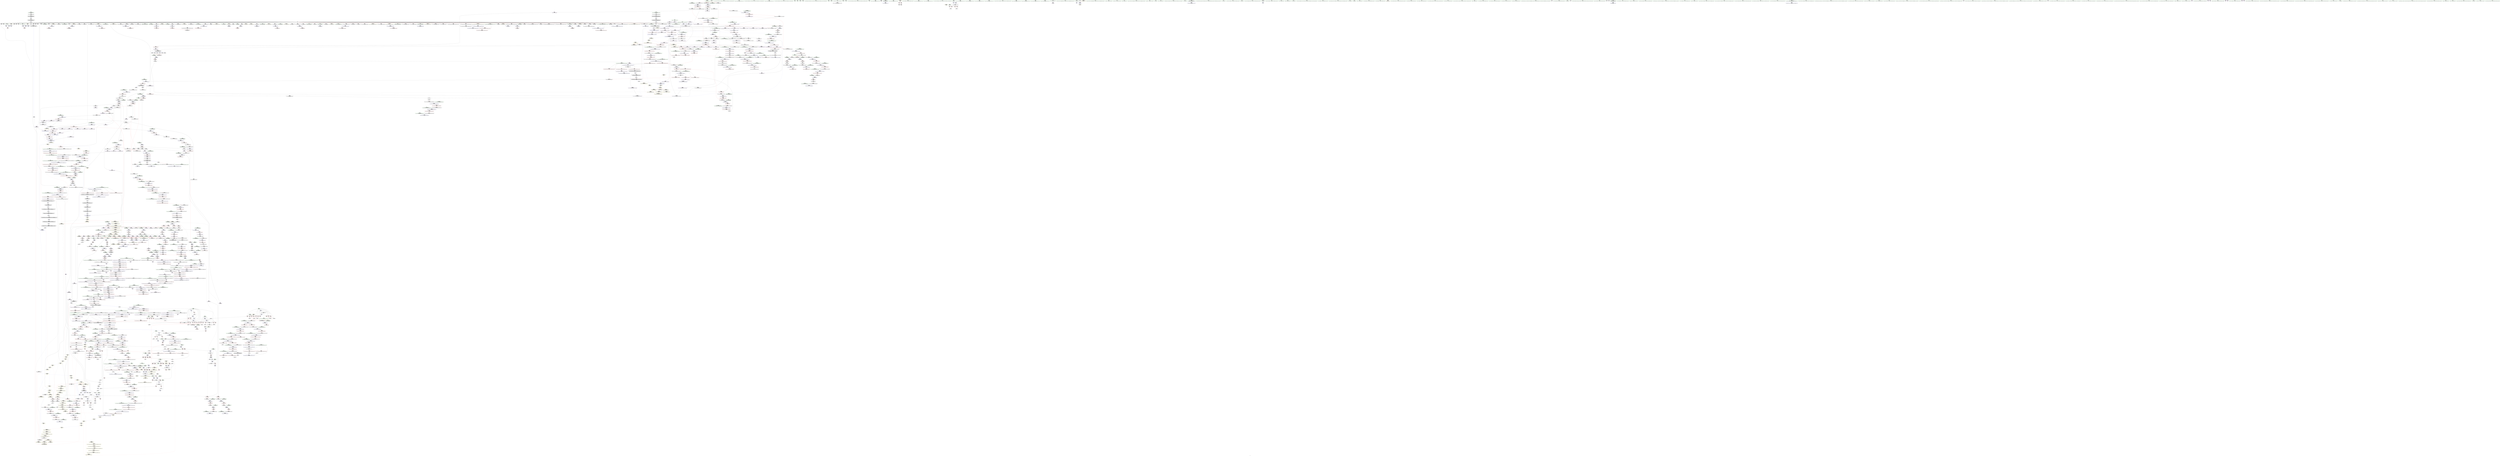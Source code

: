 digraph "SVFG" {
	label="SVFG";

	Node0x55f2f398af90 [shape=record,color=grey,label="{NodeID: 0\nNullPtr}"];
	Node0x55f2f398af90 -> Node0x55f2f39f7d40[style=solid];
	Node0x55f2f398af90 -> Node0x55f2f39f7e40[style=solid];
	Node0x55f2f398af90 -> Node0x55f2f39f7f10[style=solid];
	Node0x55f2f398af90 -> Node0x55f2f39f7fe0[style=solid];
	Node0x55f2f398af90 -> Node0x55f2f39f80b0[style=solid];
	Node0x55f2f398af90 -> Node0x55f2f39f8180[style=solid];
	Node0x55f2f398af90 -> Node0x55f2f39f8250[style=solid];
	Node0x55f2f398af90 -> Node0x55f2f39f8320[style=solid];
	Node0x55f2f398af90 -> Node0x55f2f39f83f0[style=solid];
	Node0x55f2f398af90 -> Node0x55f2f39f84c0[style=solid];
	Node0x55f2f398af90 -> Node0x55f2f39f8590[style=solid];
	Node0x55f2f398af90 -> Node0x55f2f39f8660[style=solid];
	Node0x55f2f398af90 -> Node0x55f2f39f8730[style=solid];
	Node0x55f2f398af90 -> Node0x55f2f39f8800[style=solid];
	Node0x55f2f398af90 -> Node0x55f2f39f88d0[style=solid];
	Node0x55f2f398af90 -> Node0x55f2f39f89a0[style=solid];
	Node0x55f2f398af90 -> Node0x55f2f39f8a70[style=solid];
	Node0x55f2f398af90 -> Node0x55f2f39f8b40[style=solid];
	Node0x55f2f398af90 -> Node0x55f2f39f8c10[style=solid];
	Node0x55f2f398af90 -> Node0x55f2f39f8ce0[style=solid];
	Node0x55f2f398af90 -> Node0x55f2f39f8db0[style=solid];
	Node0x55f2f398af90 -> Node0x55f2f39f8e80[style=solid];
	Node0x55f2f398af90 -> Node0x55f2f39f8f50[style=solid];
	Node0x55f2f398af90 -> Node0x55f2f39f9020[style=solid];
	Node0x55f2f398af90 -> Node0x55f2f39f90f0[style=solid];
	Node0x55f2f398af90 -> Node0x55f2f39f91c0[style=solid];
	Node0x55f2f398af90 -> Node0x55f2f39f9290[style=solid];
	Node0x55f2f398af90 -> Node0x55f2f39f9360[style=solid];
	Node0x55f2f398af90 -> Node0x55f2f39f9430[style=solid];
	Node0x55f2f398af90 -> Node0x55f2f39f9500[style=solid];
	Node0x55f2f398af90 -> Node0x55f2f39f95d0[style=solid];
	Node0x55f2f398af90 -> Node0x55f2f39f96a0[style=solid];
	Node0x55f2f398af90 -> Node0x55f2f39f9770[style=solid];
	Node0x55f2f398af90 -> Node0x55f2f39f9840[style=solid];
	Node0x55f2f398af90 -> Node0x55f2f39f9910[style=solid];
	Node0x55f2f398af90 -> Node0x55f2f39f99e0[style=solid];
	Node0x55f2f398af90 -> Node0x55f2f39f9ab0[style=solid];
	Node0x55f2f398af90 -> Node0x55f2f39f9b80[style=solid];
	Node0x55f2f398af90 -> Node0x55f2f39f9c50[style=solid];
	Node0x55f2f398af90 -> Node0x55f2f39f9d20[style=solid];
	Node0x55f2f398af90 -> Node0x55f2f39f9df0[style=solid];
	Node0x55f2f398af90 -> Node0x55f2f39f9ec0[style=solid];
	Node0x55f2f398af90 -> Node0x55f2f39f9f90[style=solid];
	Node0x55f2f398af90 -> Node0x55f2f39fa060[style=solid];
	Node0x55f2f398af90 -> Node0x55f2f39fa130[style=solid];
	Node0x55f2f398af90 -> Node0x55f2f39fa200[style=solid];
	Node0x55f2f398af90 -> Node0x55f2f39fa2d0[style=solid];
	Node0x55f2f398af90 -> Node0x55f2f39fa3a0[style=solid];
	Node0x55f2f398af90 -> Node0x55f2f39fa470[style=solid];
	Node0x55f2f398af90 -> Node0x55f2f39fa540[style=solid];
	Node0x55f2f398af90 -> Node0x55f2f39fa610[style=solid];
	Node0x55f2f398af90 -> Node0x55f2f39fa6e0[style=solid];
	Node0x55f2f398af90 -> Node0x55f2f39fa7b0[style=solid];
	Node0x55f2f398af90 -> Node0x55f2f39fa880[style=solid];
	Node0x55f2f398af90 -> Node0x55f2f39fa950[style=solid];
	Node0x55f2f398af90 -> Node0x55f2f39faa20[style=solid];
	Node0x55f2f398af90 -> Node0x55f2f39faaf0[style=solid];
	Node0x55f2f398af90 -> Node0x55f2f39fabc0[style=solid];
	Node0x55f2f398af90 -> Node0x55f2f39fac90[style=solid];
	Node0x55f2f398af90 -> Node0x55f2f39fad60[style=solid];
	Node0x55f2f398af90 -> Node0x55f2f39fae30[style=solid];
	Node0x55f2f398af90 -> Node0x55f2f39faf00[style=solid];
	Node0x55f2f398af90 -> Node0x55f2f3a33790[style=solid];
	Node0x55f2f398af90 -> Node0x55f2f3a37cd0[style=solid];
	Node0x55f2f398af90 -> Node0x55f2f3a37da0[style=solid];
	Node0x55f2f398af90 -> Node0x55f2f3a37e70[style=solid];
	Node0x55f2f398af90 -> Node0x55f2f3a3b9c0[style=solid];
	Node0x55f2f398af90 -> Node0x55f2f3a3ba90[style=solid];
	Node0x55f2f398af90 -> Node0x55f2f3a3bb60[style=solid];
	Node0x55f2f398af90 -> Node0x55f2f31a5be0[style=solid];
	Node0x55f2f398af90 -> Node0x55f2f31a5cb0[style=solid];
	Node0x55f2f398af90 -> Node0x55f2f3a6fe70[style=solid];
	Node0x55f2f398af90 -> Node0x55f2f3a702f0[style=solid];
	Node0x55f2f398af90:s64 -> Node0x55f2f3a52b80[style=solid,color=red];
	Node0x55f2f398af90:s64 -> Node0x55f2f3b825b0[style=solid,color=red];
	Node0x55f2f39fa880 [shape=record,color=black,label="{NodeID: 443\n1675\<--3\n\<--dummyVal\n_ZNSt22__uninitialized_fill_nILb0EE15__uninit_fill_nIPSt6vectorIxSaIxEEmS4_EET_S6_T0_RKT1_\n|{<s0>113}}"];
	Node0x55f2f39fa880:s0 -> Node0x55f2f3b83d80[style=solid,color=red];
	Node0x55f2f3a4cc80 [shape=record,color=black,label="{NodeID: 3100\n72 = PHI(108, 147, )\n1st arg _Z3gcdxxRxS_ }"];
	Node0x55f2f3a4cc80 -> Node0x55f2f3a33a30[style=solid];
	Node0x55f2f3a6dbf0 [shape=record,color=grey,label="{NodeID: 1993\n387 = Binary(386, 99, )\n}"];
	Node0x55f2f3a6dbf0 -> Node0x55f2f3a35770[style=solid];
	Node0x55f2f3a09da0 [shape=record,color=red,label="{NodeID: 886\n893\<--887\nthis1\<--this.addr\n_ZN9__gnu_cxx13new_allocatorIxEC2ERKS1_\n}"];
	Node0x55f2f3a3ffa0 [shape=record,color=blue,label="{NodeID: 1329\n2068\<--2065\ncoerce.dive4\<--call\n_ZSt4copyIN9__gnu_cxx17__normal_iteratorIPKxSt6vectorIxSaIxEEEEPxET0_T_SA_S9_\n}"];
	Node0x55f2f3a3ffa0 -> Node0x55f2f3a30af0[style=dashed];
	Node0x55f2f39f2e70 [shape=record,color=green,label="{NodeID: 222\n1274\<--1275\nehselector.slot\<--ehselector.slot_field_insensitive\n_ZNSt12_Vector_baseISt6vectorIxSaIxEESaIS2_EEC2EmRKS3_\n}"];
	Node0x55f2f39f2e70 -> Node0x55f2f3a2c100[style=solid];
	Node0x55f2f39f2e70 -> Node0x55f2f3a3b1a0[style=solid];
	Node0x55f2f3a16330 [shape=record,color=purple,label="{NodeID: 665\n1421\<--1406\n_M_start6\<--this1\n_ZNSt12_Vector_baseISt6vectorIxSaIxEESaIS2_EE17_M_create_storageEm\n}"];
	Node0x55f2f3a16330 -> Node0x55f2f3a2ce00[style=solid];
	Node0x55f2f3a34c10 [shape=record,color=blue,label="{NodeID: 1108\n226\<--95\nref.tmp5\<--\nmain\n|{|<s1>12}}"];
	Node0x55f2f3a34c10 -> Node0x55f2f3ac21a0[style=dashed];
	Node0x55f2f3a34c10:s1 -> Node0x55f2f3ad5310[style=dashed,color=red];
	Node0x55f2f39a7630 [shape=record,color=green,label="{NodeID: 1\n7\<--1\n__dso_handle\<--dummyObj\nGlob }"];
	Node0x55f2f39fa950 [shape=record,color=black,label="{NodeID: 444\n1797\<--3\n\<--dummyVal\n_ZNSt6vectorIxSaIxEEC2ERKS1_\n}"];
	Node0x55f2f3a4cdd0 [shape=record,color=black,label="{NodeID: 3101\n73 = PHI(109, 141, )\n2nd arg _Z3gcdxxRxS_ }"];
	Node0x55f2f3a4cdd0 -> Node0x55f2f3a33b00[style=solid];
	Node0x55f2f3a6dd70 [shape=record,color=grey,label="{NodeID: 1994\n397 = Binary(396, 99, )\n}"];
	Node0x55f2f3a6dd70 -> Node0x55f2f3a35910[style=solid];
	Node0x55f2f3a09e70 [shape=record,color=red,label="{NodeID: 887\n904\<--898\nthis1\<--this.addr\n_ZNSt12_Vector_baseIxSaIxEE11_M_allocateEm\n}"];
	Node0x55f2f3a09e70 -> Node0x55f2f3a14d40[style=solid];
	Node0x55f2f3a40070 [shape=record,color=blue, style = dotted,label="{NodeID: 1330\n2385\<--2387\noffset_0\<--dummyVal\n_ZSt4copyIN9__gnu_cxx17__normal_iteratorIPKxSt6vectorIxSaIxEEEEPxET0_T_SA_S9_\n}"];
	Node0x55f2f3a40070 -> Node0x55f2f3a30a20[style=dashed];
	Node0x55f2f39f2f40 [shape=record,color=green,label="{NodeID: 223\n1283\<--1284\n_ZNSt12_Vector_baseISt6vectorIxSaIxEESaIS2_EE12_Vector_implC2ERKS3_\<--_ZNSt12_Vector_baseISt6vectorIxSaIxEESaIS2_EE12_Vector_implC2ERKS3__field_insensitive\n}"];
	Node0x55f2f3a16400 [shape=record,color=purple,label="{NodeID: 666\n1425\<--1406\n_M_impl7\<--this1\n_ZNSt12_Vector_baseISt6vectorIxSaIxEESaIS2_EE17_M_create_storageEm\n}"];
	Node0x55f2f3a34ce0 [shape=record,color=blue,label="{NodeID: 1109\n218\<--99\nj\<--\nmain\n}"];
	Node0x55f2f3a34ce0 -> Node0x55f2f3a05f10[style=dashed];
	Node0x55f2f3a34ce0 -> Node0x55f2f3a05fe0[style=dashed];
	Node0x55f2f3a34ce0 -> Node0x55f2f3a060b0[style=dashed];
	Node0x55f2f3a34ce0 -> Node0x55f2f3a34e80[style=dashed];
	Node0x55f2f3a34ce0 -> Node0x55f2f3a35360[style=dashed];
	Node0x55f2f3a34ce0 -> Node0x55f2f3ac17a0[style=dashed];
	Node0x55f2f39ea600 [shape=record,color=green,label="{NodeID: 2\n9\<--1\n\<--dummyObj\nCan only get source location for instruction, argument, global var or function.}"];
	Node0x55f2f39faa20 [shape=record,color=black,label="{NodeID: 445\n1798\<--3\n\<--dummyVal\n_ZNSt6vectorIxSaIxEEC2ERKS1_\n}"];
	Node0x55f2f39faa20 -> Node0x55f2f3a3e330[style=solid];
	Node0x55f2f3a4cf20 [shape=record,color=black,label="{NodeID: 3102\n74 = PHI(110, 143, )\n3rd arg _Z3gcdxxRxS_ }"];
	Node0x55f2f3a4cf20 -> Node0x55f2f3a33bd0[style=solid];
	Node0x55f2f3a6def0 [shape=record,color=grey,label="{NodeID: 1995\n392 = Binary(391, 99, )\n}"];
	Node0x55f2f3a6def0 -> Node0x55f2f3a35840[style=solid];
	Node0x55f2f3a09f40 [shape=record,color=red,label="{NodeID: 888\n905\<--900\n\<--__n.addr\n_ZNSt12_Vector_baseIxSaIxEE11_M_allocateEm\n}"];
	Node0x55f2f3a09f40 -> Node0x55f2f3a70d70[style=solid];
	Node0x55f2f3a40140 [shape=record,color=blue,label="{NodeID: 1331\n2076\<--2075\ncoerce.dive9\<--call8\n_ZSt4copyIN9__gnu_cxx17__normal_iteratorIPKxSt6vectorIxSaIxEEEEPxET0_T_SA_S9_\n}"];
	Node0x55f2f3a40140 -> Node0x55f2f3a30bc0[style=dashed];
	Node0x55f2f39f3040 [shape=record,color=green,label="{NodeID: 224\n1287\<--1288\n_ZNSt12_Vector_baseISt6vectorIxSaIxEESaIS2_EE17_M_create_storageEm\<--_ZNSt12_Vector_baseISt6vectorIxSaIxEESaIS2_EE17_M_create_storageEm_field_insensitive\n}"];
	Node0x55f2f3a164d0 [shape=record,color=purple,label="{NodeID: 667\n1426\<--1406\n_M_end_of_storage\<--this1\n_ZNSt12_Vector_baseISt6vectorIxSaIxEESaIS2_EE17_M_create_storageEm\n}"];
	Node0x55f2f3a164d0 -> Node0x55f2f3a3bf70[style=solid];
	Node0x55f2f3a34db0 [shape=record,color=blue,label="{NodeID: 1110\n296\<--99\ncall14\<--\nmain\n}"];
	Node0x55f2f3a34db0 -> Node0x55f2f3a06f50[style=dashed];
	Node0x55f2f3a34db0 -> Node0x55f2f3a34db0[style=dashed];
	Node0x55f2f3a34db0 -> Node0x55f2f3abdba0[style=dashed];
	Node0x55f2f3a34db0 -> Node0x55f2f3ac26a0[style=dashed];
	Node0x55f2f39ea690 [shape=record,color=green,label="{NodeID: 3\n12\<--1\n\<--dummyObj\nCan only get source location for instruction, argument, global var or function.}"];
	Node0x55f2f39faaf0 [shape=record,color=black,label="{NodeID: 446\n1800\<--3\n\<--dummyVal\n_ZNSt6vectorIxSaIxEEC2ERKS1_\n}"];
	Node0x55f2f39faaf0 -> Node0x55f2f3a3e400[style=solid];
	Node0x55f2f3a4d0a0 [shape=record,color=black,label="{NodeID: 3103\n634 = PHI(292, 344, 351, 357, 371, 402, )\n0th arg _ZNSt6vectorIxSaIxEEixEm }"];
	Node0x55f2f3a4d0a0 -> Node0x55f2f3a36bc0[style=solid];
	Node0x55f2f3a6e070 [shape=record,color=grey,label="{NodeID: 1996\n155 = Binary(153, 154, )\n}"];
	Node0x55f2f3a6e070 -> Node0x55f2f39fb1a0[style=solid];
	Node0x55f2f3a0a010 [shape=record,color=red,label="{NodeID: 889\n910\<--900\n\<--__n.addr\n_ZNSt12_Vector_baseIxSaIxEE11_M_allocateEm\n|{<s0>69}}"];
	Node0x55f2f3a0a010:s0 -> Node0x55f2f3a4f9d0[style=solid,color=red];
	Node0x55f2f3ae3d40 [shape=record,color=yellow,style=double,label="{NodeID: 2439\n68V_1 = ENCHI(MR_68V_0)\npts\{2230000 \}\nFun[_ZNSt6vectorIS_IxSaIxEESaIS1_EE18_M_fill_initializeEmRKS1_]}"];
	Node0x55f2f3ae3d40 -> Node0x55f2f3a2c440[style=dashed];
	Node0x55f2f3a40210 [shape=record,color=blue,label="{NodeID: 1332\n2101\<--2088\ncoerce.dive\<--__first.coerce\n_ZSt14__copy_move_a2ILb0EN9__gnu_cxx17__normal_iteratorIPKxSt6vectorIxSaIxEEEEPxET1_T0_SA_S9_\n}"];
	Node0x55f2f3a40210 -> Node0x55f2f3a33050[style=dashed];
	Node0x55f2f39f3140 [shape=record,color=green,label="{NodeID: 225\n1296\<--1297\n_ZNSt12_Vector_baseISt6vectorIxSaIxEESaIS2_EE12_Vector_implD2Ev\<--_ZNSt12_Vector_baseISt6vectorIxSaIxEESaIS2_EE12_Vector_implD2Ev_field_insensitive\n}"];
	Node0x55f2f3a165a0 [shape=record,color=purple,label="{NodeID: 668\n1479\<--1475\n_M_impl\<--this1\n_ZNSt12_Vector_baseISt6vectorIxSaIxEESaIS2_EE11_M_allocateEm\n}"];
	Node0x55f2f3a165a0 -> Node0x55f2f3a0e8f0[style=solid];
	Node0x55f2f3a34e80 [shape=record,color=blue,label="{NodeID: 1111\n218\<--302\nj\<--inc\nmain\n}"];
	Node0x55f2f3a34e80 -> Node0x55f2f3a05f10[style=dashed];
	Node0x55f2f3a34e80 -> Node0x55f2f3a05fe0[style=dashed];
	Node0x55f2f3a34e80 -> Node0x55f2f3a060b0[style=dashed];
	Node0x55f2f3a34e80 -> Node0x55f2f3a34e80[style=dashed];
	Node0x55f2f3a34e80 -> Node0x55f2f3a35360[style=dashed];
	Node0x55f2f3a34e80 -> Node0x55f2f3ac17a0[style=dashed];
	Node0x55f2f39ea940 [shape=record,color=green,label="{NodeID: 4\n14\<--1\n.str\<--dummyObj\nGlob }"];
	Node0x55f2f39fabc0 [shape=record,color=black,label="{NodeID: 447\n1804\<--3\n\<--dummyVal\n_ZNSt6vectorIxSaIxEEC2ERKS1_\n}"];
	Node0x55f2f3a4d560 [shape=record,color=black,label="{NodeID: 3104\n635 = PHI(295, 345, 352, 358, 372, 403, )\n1st arg _ZNSt6vectorIxSaIxEEixEm }"];
	Node0x55f2f3a4d560 -> Node0x55f2f3a36c90[style=solid];
	Node0x55f2f3a6e1f0 [shape=record,color=grey,label="{NodeID: 1997\n151 = Binary(149, 150, )\n}"];
	Node0x55f2f3a6e1f0 -> Node0x55f2f3a6e370[style=solid];
	Node0x55f2f3a0a0e0 [shape=record,color=red,label="{NodeID: 890\n927\<--921\n\<--__a.addr\n_ZNSt16allocator_traitsISaIxEE8allocateERS0_m\n}"];
	Node0x55f2f3a0a0e0 -> Node0x55f2f3a0d4a0[style=solid];
	Node0x55f2f3a402e0 [shape=record,color=blue,label="{NodeID: 1333\n2103\<--2089\ncoerce.dive1\<--__last.coerce\n_ZSt14__copy_move_a2ILb0EN9__gnu_cxx17__normal_iteratorIPKxSt6vectorIxSaIxEEEEPxET1_T0_SA_S9_\n}"];
	Node0x55f2f3a402e0 -> Node0x55f2f3a33120[style=dashed];
	Node0x55f2f39f3240 [shape=record,color=green,label="{NodeID: 226\n1308\<--1309\nthis.addr\<--this.addr_field_insensitive\n_ZNSt6vectorIS_IxSaIxEESaIS1_EE18_M_fill_initializeEmRKS1_\n}"];
	Node0x55f2f39f3240 -> Node0x55f2f3a2c1d0[style=solid];
	Node0x55f2f39f3240 -> Node0x55f2f3a3b270[style=solid];
	Node0x55f2f3a16670 [shape=record,color=purple,label="{NodeID: 669\n1571\<--1570\n_M_impl\<--this1\n_ZNSt12_Vector_baseISt6vectorIxSaIxEESaIS2_EE19_M_get_Tp_allocatorEv\n}"];
	Node0x55f2f3a16670 -> Node0x55f2f3a0ef70[style=solid];
	Node0x55f2f3a34f50 [shape=record,color=blue,label="{NodeID: 1112\n230\<--306\nexn.slot\<--\nmain\n}"];
	Node0x55f2f3a34f50 -> Node0x55f2f3a06b40[style=dashed];
	Node0x55f2f39eaa00 [shape=record,color=green,label="{NodeID: 5\n16\<--1\n.str.2\<--dummyObj\nGlob }"];
	Node0x55f2f39fac90 [shape=record,color=black,label="{NodeID: 448\n1805\<--3\n\<--dummyVal\n_ZNSt6vectorIxSaIxEEC2ERKS1_\n}"];
	Node0x55f2f39fac90 -> Node0x55f2f3a3e4d0[style=solid];
	Node0x55f2f3a4d7e0 [shape=record,color=black,label="{NodeID: 3105\n1124 = PHI(787, )\n0th arg _ZNSt12_Vector_baseIxSaIxEE13_M_deallocateEPxm }"];
	Node0x55f2f3a4d7e0 -> Node0x55f2f3a39fc0[style=solid];
	Node0x55f2f3a6e370 [shape=record,color=grey,label="{NodeID: 1998\n153 = Binary(151, 152, )\n}"];
	Node0x55f2f3a6e370 -> Node0x55f2f3a6e070[style=solid];
	Node0x55f2f3a0a1b0 [shape=record,color=red,label="{NodeID: 891\n929\<--923\n\<--__n.addr\n_ZNSt16allocator_traitsISaIxEE8allocateERS0_m\n|{<s0>70}}"];
	Node0x55f2f3a0a1b0:s0 -> Node0x55f2f3a52a70[style=solid,color=red];
	Node0x55f2f3ae3f00 [shape=record,color=yellow,style=double,label="{NodeID: 2441\n119V_1 = ENCHI(MR_119V_0)\npts\{961 1530 \}\nFun[_ZNSt6vectorIS_IxSaIxEESaIS1_EE18_M_fill_initializeEmRKS1_]|{<s0>90}}"];
	Node0x55f2f3ae3f00:s0 -> Node0x55f2f3ad8de0[style=dashed,color=red];
	Node0x55f2f3a403b0 [shape=record,color=blue,label="{NodeID: 1334\n2095\<--2090\n__result.addr\<--__result\n_ZSt14__copy_move_a2ILb0EN9__gnu_cxx17__normal_iteratorIPKxSt6vectorIxSaIxEEEEPxET1_T0_SA_S9_\n}"];
	Node0x55f2f3a403b0 -> Node0x55f2f3a30c90[style=dashed];
	Node0x55f2f39f3310 [shape=record,color=green,label="{NodeID: 227\n1310\<--1311\n__n.addr\<--__n.addr_field_insensitive\n_ZNSt6vectorIS_IxSaIxEESaIS1_EE18_M_fill_initializeEmRKS1_\n}"];
	Node0x55f2f39f3310 -> Node0x55f2f3a2c2a0[style=solid];
	Node0x55f2f39f3310 -> Node0x55f2f3a3b340[style=solid];
	Node0x55f2f3a16740 [shape=record,color=purple,label="{NodeID: 670\n1635\<--1634\nincdec.ptr\<--\n_ZNSt22__uninitialized_fill_nILb0EE15__uninit_fill_nIPSt6vectorIxSaIxEEmS4_EET_S6_T0_RKT1_\n}"];
	Node0x55f2f3a16740 -> Node0x55f2f3a3d630[style=solid];
	Node0x55f2f3ad6740 [shape=record,color=yellow,style=double,label="{NodeID: 2220\n58V_1 = ENCHI(MR_58V_0)\npts\{227 \}\nFun[_ZSt24__uninitialized_fill_n_aIPxmxxET_S1_T0_RKT1_RSaIT2_E]|{<s0>74}}"];
	Node0x55f2f3ad6740:s0 -> Node0x55f2f3acec60[style=dashed,color=red];
	Node0x55f2f3a35020 [shape=record,color=blue,label="{NodeID: 1113\n232\<--308\nehselector.slot\<--\nmain\n}"];
	Node0x55f2f3a35020 -> Node0x55f2f3a06c10[style=dashed];
	Node0x55f2f39eaac0 [shape=record,color=green,label="{NodeID: 6\n18\<--1\nstdin\<--dummyObj\nGlob }"];
	Node0x55f2f39fad60 [shape=record,color=black,label="{NodeID: 449\n1807\<--3\n\<--dummyVal\n_ZNSt6vectorIxSaIxEEC2ERKS1_\n}"];
	Node0x55f2f39fad60 -> Node0x55f2f3a3e5a0[style=solid];
	Node0x55f2f3a4d8f0 [shape=record,color=black,label="{NodeID: 3106\n1125 = PHI(790, )\n1st arg _ZNSt12_Vector_baseIxSaIxEE13_M_deallocateEPxm }"];
	Node0x55f2f3a4d8f0 -> Node0x55f2f3a3a090[style=solid];
	Node0x55f2f3a6e4f0 [shape=record,color=grey,label="{NodeID: 1999\n194 = Binary(193, 195, )\n}"];
	Node0x55f2f3a6e4f0 -> Node0x55f2f3a348d0[style=solid];
	Node0x55f2f3a0a280 [shape=record,color=red,label="{NodeID: 892\n947\<--938\nthis1\<--this.addr\n_ZN9__gnu_cxx13new_allocatorIxE8allocateEmPKv\n|{<s0>71}}"];
	Node0x55f2f3a0a280:s0 -> Node0x55f2f3a51050[style=solid,color=red];
	Node0x55f2f3ae4010 [shape=record,color=yellow,style=double,label="{NodeID: 2442\n74V_1 = ENCHI(MR_74V_0)\npts\{2250000 2250001 \}\nFun[_ZNSt6vectorIS_IxSaIxEESaIS1_EE18_M_fill_initializeEmRKS1_]|{<s0>90}}"];
	Node0x55f2f3ae4010:s0 -> Node0x55f2f3ad8ef0[style=dashed,color=red];
	Node0x55f2f3a40480 [shape=record,color=blue, style = dotted,label="{NodeID: 1335\n2388\<--2390\noffset_0\<--dummyVal\n_ZSt14__copy_move_a2ILb0EN9__gnu_cxx17__normal_iteratorIPKxSt6vectorIxSaIxEEEEPxET1_T0_SA_S9_\n}"];
	Node0x55f2f3a40480 -> Node0x55f2f3a30d60[style=dashed];
	Node0x55f2f39f33e0 [shape=record,color=green,label="{NodeID: 228\n1312\<--1313\n__value.addr\<--__value.addr_field_insensitive\n_ZNSt6vectorIS_IxSaIxEESaIS1_EE18_M_fill_initializeEmRKS1_\n}"];
	Node0x55f2f39f33e0 -> Node0x55f2f3a2c370[style=solid];
	Node0x55f2f39f33e0 -> Node0x55f2f3a3b410[style=solid];
	Node0x55f2f3a16810 [shape=record,color=purple,label="{NodeID: 671\n1771\<--1745\ncoerce.dive\<--agg.tmp\n_ZNSt6vectorIxSaIxEEC2ERKS1_\n}"];
	Node0x55f2f3a16810 -> Node0x55f2f3a3e0c0[style=solid];
	Node0x55f2f3ad6820 [shape=record,color=yellow,style=double,label="{NodeID: 2221\n64V_1 = ENCHI(MR_64V_0)\npts\{961 \}\nFun[_ZSt24__uninitialized_fill_n_aIPxmxxET_S1_T0_RKT1_RSaIT2_E]|{<s0>74}}"];
	Node0x55f2f3ad6820:s0 -> Node0x55f2f3aced70[style=dashed,color=red];
	Node0x55f2f3a350f0 [shape=record,color=blue,label="{NodeID: 1114\n230\<--312\nexn.slot\<--\nmain\n}"];
	Node0x55f2f3a350f0 -> Node0x55f2f3a06b40[style=dashed];
	Node0x55f2f39eb330 [shape=record,color=green,label="{NodeID: 7\n19\<--1\n.str.3\<--dummyObj\nGlob }"];
	Node0x55f2f39fae30 [shape=record,color=black,label="{NodeID: 450\n1814\<--3\nlpad.val\<--dummyVal\n_ZNSt6vectorIxSaIxEEC2ERKS1_\n}"];
	Node0x55f2f3a4da00 [shape=record,color=black,label="{NodeID: 3107\n1126 = PHI(800, )\n2nd arg _ZNSt12_Vector_baseIxSaIxEE13_M_deallocateEPxm }"];
	Node0x55f2f3a4da00 -> Node0x55f2f3a3a160[style=solid];
	Node0x55f2f3a6e670 [shape=record,color=grey,label="{NodeID: 2000\n190 = Binary(188, 189, )\n}"];
	Node0x55f2f3a6e670 -> Node0x55f2f3a34800[style=solid];
	Node0x55f2f3a0a350 [shape=record,color=red,label="{NodeID: 893\n948\<--940\n\<--__n.addr\n_ZN9__gnu_cxx13new_allocatorIxE8allocateEmPKv\n}"];
	Node0x55f2f3a0a350 -> Node0x55f2f3a70bf0[style=solid];
	Node0x55f2f3a40550 [shape=record,color=blue, style = dotted,label="{NodeID: 1336\n2391\<--2393\noffset_0\<--dummyVal\n_ZSt14__copy_move_a2ILb0EN9__gnu_cxx17__normal_iteratorIPKxSt6vectorIxSaIxEEEEPxET1_T0_SA_S9_\n}"];
	Node0x55f2f3a40550 -> Node0x55f2f3a30e30[style=dashed];
	Node0x55f2f39fb850 [shape=record,color=green,label="{NodeID: 229\n1327\<--1328\n_ZSt24__uninitialized_fill_n_aIPSt6vectorIxSaIxEEmS2_S2_ET_S4_T0_RKT1_RSaIT2_E\<--_ZSt24__uninitialized_fill_n_aIPSt6vectorIxSaIxEEmS2_S2_ET_S4_T0_RKT1_RSaIT2_E_field_insensitive\n}"];
	Node0x55f2f3a168e0 [shape=record,color=purple,label="{NodeID: 672\n1785\<--1745\ncoerce.dive8\<--agg.tmp\n_ZNSt6vectorIxSaIxEEC2ERKS1_\n}"];
	Node0x55f2f3a168e0 -> Node0x55f2f3a2f430[style=solid];
	Node0x55f2f3a351c0 [shape=record,color=blue,label="{NodeID: 1115\n232\<--314\nehselector.slot\<--\nmain\n}"];
	Node0x55f2f3a351c0 -> Node0x55f2f3a06c10[style=dashed];
	Node0x55f2f39eb3c0 [shape=record,color=green,label="{NodeID: 8\n21\<--1\n.str.4\<--dummyObj\nGlob }"];
	Node0x55f2f39faf00 [shape=record,color=black,label="{NodeID: 451\n1815\<--3\nlpad.val14\<--dummyVal\n_ZNSt6vectorIxSaIxEEC2ERKS1_\n}"];
	Node0x55f2f3a4db10 [shape=record,color=black,label="{NodeID: 3108\n430 = PHI(228, )\n0th arg _ZNSaIxEC2Ev }"];
	Node0x55f2f3a4db10 -> Node0x55f2f3a35ab0[style=solid];
	Node0x55f2f3a6e7f0 [shape=record,color=grey,label="{NodeID: 2001\n188 = Binary(185, 187, )\n}"];
	Node0x55f2f3a6e7f0 -> Node0x55f2f3a6e670[style=solid];
	Node0x55f2f3a0a420 [shape=record,color=red,label="{NodeID: 894\n958\<--940\n\<--__n.addr\n_ZN9__gnu_cxx13new_allocatorIxE8allocateEmPKv\n}"];
	Node0x55f2f3a0a420 -> Node0x55f2f3a6ec70[style=solid];
	Node0x55f2f3a40620 [shape=record,color=blue,label="{NodeID: 1337\n2132\<--2127\ncoerce.dive\<--__it.coerce\n_ZSt12__miter_baseIN9__gnu_cxx17__normal_iteratorIPKxSt6vectorIxSaIxEEEEET_S8_\n}"];
	Node0x55f2f3a40620 -> Node0x55f2f3a331f0[style=dashed];
	Node0x55f2f39fb920 [shape=record,color=green,label="{NodeID: 230\n1336\<--1337\nthis.addr\<--this.addr_field_insensitive\n_ZNSt12_Vector_baseISt6vectorIxSaIxEESaIS2_EED2Ev\n}"];
	Node0x55f2f39fb920 -> Node0x55f2f3a2c510[style=solid];
	Node0x55f2f39fb920 -> Node0x55f2f3a3b5b0[style=solid];
	Node0x55f2f3a169b0 [shape=record,color=purple,label="{NodeID: 673\n1777\<--1747\ncoerce.dive6\<--agg.tmp4\n_ZNSt6vectorIxSaIxEEC2ERKS1_\n}"];
	Node0x55f2f3a169b0 -> Node0x55f2f3a3e190[style=solid];
	Node0x55f2f3a35290 [shape=record,color=blue,label="{NodeID: 1116\n216\<--322\ni\<--\nmain\n}"];
	Node0x55f2f3a35290 -> Node0x55f2f3a05960[style=dashed];
	Node0x55f2f3a35290 -> Node0x55f2f3a05a30[style=dashed];
	Node0x55f2f3a35290 -> Node0x55f2f3a05b00[style=dashed];
	Node0x55f2f3a35290 -> Node0x55f2f3a05bd0[style=dashed];
	Node0x55f2f3a35290 -> Node0x55f2f3a05ca0[style=dashed];
	Node0x55f2f3a35290 -> Node0x55f2f3a05d70[style=dashed];
	Node0x55f2f3a35290 -> Node0x55f2f3a05e40[style=dashed];
	Node0x55f2f3a35290 -> Node0x55f2f3a35910[style=dashed];
	Node0x55f2f3a35290 -> Node0x55f2f3ac12a0[style=dashed];
	Node0x55f2f39eb4c0 [shape=record,color=green,label="{NodeID: 9\n23\<--1\nstdout\<--dummyObj\nGlob }"];
	Node0x55f2f39fafd0 [shape=record,color=black,label="{NodeID: 452\n43\<--44\n\<--_ZNSt8ios_base4InitD1Ev\nCan only get source location for instruction, argument, global var or function.}"];
	Node0x55f2f3a4dc20 [shape=record,color=black,label="{NodeID: 3109\n2322 = PHI(2314, )\n0th arg _ZN9__gnu_cxx13new_allocatorISt6vectorIxSaIxEEE10deallocateEPS3_m }"];
	Node0x55f2f3a4dc20 -> Node0x55f2f3a41b40[style=solid];
	Node0x55f2f3a6e970 [shape=record,color=grey,label="{NodeID: 2002\n185 = Binary(183, 184, )\n}"];
	Node0x55f2f3a6e970 -> Node0x55f2f3a6e7f0[style=solid];
	Node0x55f2f3a0a4f0 [shape=record,color=red,label="{NodeID: 895\n971\<--968\nthis1\<--this.addr\n_ZNK9__gnu_cxx13new_allocatorIxE8max_sizeEv\n}"];
	Node0x55f2f3a406f0 [shape=record,color=blue, style = dotted,label="{NodeID: 1338\n2394\<--2396\noffset_0\<--dummyVal\n_ZSt12__miter_baseIN9__gnu_cxx17__normal_iteratorIPKxSt6vectorIxSaIxEEEEET_S8_\n}"];
	Node0x55f2f3a406f0 -> Node0x55f2f3a30f00[style=dashed];
	Node0x55f2f39fb9f0 [shape=record,color=green,label="{NodeID: 231\n1338\<--1339\nexn.slot\<--exn.slot_field_insensitive\n_ZNSt12_Vector_baseISt6vectorIxSaIxEESaIS2_EED2Ev\n}"];
	Node0x55f2f39fb9f0 -> Node0x55f2f3a2c5e0[style=solid];
	Node0x55f2f39fb9f0 -> Node0x55f2f3a3b680[style=solid];
	Node0x55f2f3a16a80 [shape=record,color=purple,label="{NodeID: 674\n1787\<--1747\ncoerce.dive9\<--agg.tmp4\n_ZNSt6vectorIxSaIxEEC2ERKS1_\n}"];
	Node0x55f2f3a16a80 -> Node0x55f2f3a2f500[style=solid];
	Node0x55f2f3a35360 [shape=record,color=blue,label="{NodeID: 1117\n218\<--322\nj\<--\nmain\n}"];
	Node0x55f2f3a35360 -> Node0x55f2f3a06180[style=dashed];
	Node0x55f2f3a35360 -> Node0x55f2f3a06250[style=dashed];
	Node0x55f2f3a35360 -> Node0x55f2f3a06320[style=dashed];
	Node0x55f2f3a35360 -> Node0x55f2f3a063f0[style=dashed];
	Node0x55f2f3a35360 -> Node0x55f2f3a064c0[style=dashed];
	Node0x55f2f3a35360 -> Node0x55f2f3a06590[style=dashed];
	Node0x55f2f3a35360 -> Node0x55f2f3a06660[style=dashed];
	Node0x55f2f3a35360 -> Node0x55f2f3a35360[style=dashed];
	Node0x55f2f3a35360 -> Node0x55f2f3a35840[style=dashed];
	Node0x55f2f3a35360 -> Node0x55f2f3ac17a0[style=dashed];
	Node0x55f2f39eb5c0 [shape=record,color=green,label="{NodeID: 10\n24\<--1\n.str.5\<--dummyObj\nGlob }"];
	Node0x55f2f39fb0d0 [shape=record,color=black,label="{NodeID: 453\n70\<--133\n_Z3gcdxxRxS__ret\<--\n_Z3gcdxxRxS_\n|{<s0>4|<s1>5}}"];
	Node0x55f2f39fb0d0:s0 -> Node0x55f2f3b79430[style=solid,color=blue];
	Node0x55f2f39fb0d0:s1 -> Node0x55f2f3b79800[style=solid,color=blue];
	Node0x55f2f3a4dd30 [shape=record,color=black,label="{NodeID: 3110\n2323 = PHI(2315, )\n1st arg _ZN9__gnu_cxx13new_allocatorISt6vectorIxSaIxEEE10deallocateEPS3_m }"];
	Node0x55f2f3a4dd30 -> Node0x55f2f3a41c10[style=solid];
	Node0x55f2f3a6eaf0 [shape=record,color=grey,label="{NodeID: 2003\n1108 = Binary(1107, 195, )\n}"];
	Node0x55f2f3a6eaf0 -> Node0x55f2f3a39d50[style=solid];
	Node0x55f2f3a0a5c0 [shape=record,color=red,label="{NodeID: 896\n994\<--982\n\<--__first.addr\n_ZSt24__uninitialized_fill_n_aIPxmxxET_S1_T0_RKT1_RSaIT2_E\n|{<s0>74}}"];
	Node0x55f2f3a0a5c0:s0 -> Node0x55f2f3b81370[style=solid,color=red];
	Node0x55f2f3a407c0 [shape=record,color=blue,label="{NodeID: 1339\n2144\<--2141\n__first.addr\<--__first\n_ZSt13__copy_move_aILb0EPKxPxET1_T0_S4_S3_\n}"];
	Node0x55f2f3a407c0 -> Node0x55f2f3a30fd0[style=dashed];
	Node0x55f2f39fbac0 [shape=record,color=green,label="{NodeID: 232\n1340\<--1341\nehselector.slot\<--ehselector.slot_field_insensitive\n_ZNSt12_Vector_baseISt6vectorIxSaIxEESaIS2_EED2Ev\n}"];
	Node0x55f2f39fbac0 -> Node0x55f2f3a3b750[style=solid];
	Node0x55f2f3a16b50 [shape=record,color=purple,label="{NodeID: 675\n1780\<--1779\n_M_impl\<--\n_ZNSt6vectorIxSaIxEEC2ERKS1_\n}"];
	Node0x55f2f3a35430 [shape=record,color=blue,label="{NodeID: 1118\n220\<--335\nk\<--sub\nmain\n}"];
	Node0x55f2f3a35430 -> Node0x55f2f3a06730[style=dashed];
	Node0x55f2f3a35430 -> Node0x55f2f3a06800[style=dashed];
	Node0x55f2f3a35430 -> Node0x55f2f3a068d0[style=dashed];
	Node0x55f2f3a35430 -> Node0x55f2f3a069a0[style=dashed];
	Node0x55f2f3a35430 -> Node0x55f2f3a06a70[style=dashed];
	Node0x55f2f3a35430 -> Node0x55f2f3a35430[style=dashed];
	Node0x55f2f3a35430 -> Node0x55f2f3a35770[style=dashed];
	Node0x55f2f3a35430 -> Node0x55f2f3ac4ea0[style=dashed];
	Node0x55f2f39eb6c0 [shape=record,color=green,label="{NodeID: 11\n26\<--1\n.str.6\<--dummyObj\nGlob }"];
	Node0x55f2f39fb1a0 [shape=record,color=black,label="{NodeID: 454\n137\<--155\n_Z2nix_ret\<--rem1\n_Z2nix\n|{<s0>6}}"];
	Node0x55f2f39fb1a0:s0 -> Node0x55f2f3b79910[style=solid,color=blue];
	Node0x55f2f3a4de40 [shape=record,color=black,label="{NodeID: 3111\n2324 = PHI(2316, )\n2nd arg _ZN9__gnu_cxx13new_allocatorISt6vectorIxSaIxEEE10deallocateEPS3_m }"];
	Node0x55f2f3a4de40 -> Node0x55f2f3a41ce0[style=solid];
	Node0x55f2f3a6ec70 [shape=record,color=grey,label="{NodeID: 2004\n959 = Binary(958, 801, )\n}"];
	Node0x55f2f3a0a690 [shape=record,color=red,label="{NodeID: 897\n995\<--984\n\<--__n.addr\n_ZSt24__uninitialized_fill_n_aIPxmxxET_S1_T0_RKT1_RSaIT2_E\n|{<s0>74}}"];
	Node0x55f2f3a0a690:s0 -> Node0x55f2f3b814b0[style=solid,color=red];
	Node0x55f2f3a40890 [shape=record,color=blue,label="{NodeID: 1340\n2146\<--2142\n__last.addr\<--__last\n_ZSt13__copy_move_aILb0EPKxPxET1_T0_S4_S3_\n}"];
	Node0x55f2f3a40890 -> Node0x55f2f3a310a0[style=dashed];
	Node0x55f2f39fbb90 [shape=record,color=green,label="{NodeID: 233\n1359\<--1360\n_ZNSt12_Vector_baseISt6vectorIxSaIxEESaIS2_EE13_M_deallocateEPS2_m\<--_ZNSt12_Vector_baseISt6vectorIxSaIxEESaIS2_EE13_M_deallocateEPS2_m_field_insensitive\n}"];
	Node0x55f2f3a16c20 [shape=record,color=purple,label="{NodeID: 676\n1781\<--1779\n_M_start\<--\n_ZNSt6vectorIxSaIxEEC2ERKS1_\n}"];
	Node0x55f2f3a16c20 -> Node0x55f2f3a2f360[style=solid];
	Node0x55f2f3a35500 [shape=record,color=blue,label="{NodeID: 1119\n373\<--369\ncall39\<--rem\nmain\n}"];
	Node0x55f2f3a35500 -> Node0x55f2f3aca8a0[style=dashed];
	Node0x55f2f39eb7c0 [shape=record,color=green,label="{NodeID: 12\n28\<--1\n.str.7\<--dummyObj\nGlob }"];
	Node0x55f2f39fb270 [shape=record,color=black,label="{NodeID: 455\n159\<--201\n_Z1Cxx_ret\<--\n_Z1Cxx\n|{<s0>29}}"];
	Node0x55f2f39fb270:s0 -> Node0x55f2f3b7c630[style=solid,color=blue];
	Node0x55f2f3a4df50 [shape=record,color=black,label="{NodeID: 3112\n1708 = PHI(1646, 2352, )\n0th arg _ZSt8_DestroyIPSt6vectorIxSaIxEEEvT_S4_ }"];
	Node0x55f2f3a4df50 -> Node0x55f2f3a3dcb0[style=solid];
	Node0x55f2f3a6edf0 [shape=record,color=grey,label="{NodeID: 2005\n800 = Binary(799, 801, )\n|{<s0>62}}"];
	Node0x55f2f3a6edf0:s0 -> Node0x55f2f3a4da00[style=solid,color=red];
	Node0x55f2f3a0a760 [shape=record,color=red,label="{NodeID: 898\n996\<--986\n\<--__x.addr\n_ZSt24__uninitialized_fill_n_aIPxmxxET_S1_T0_RKT1_RSaIT2_E\n|{<s0>74}}"];
	Node0x55f2f3a0a760:s0 -> Node0x55f2f3b815f0[style=solid,color=red];
	Node0x55f2f3a40960 [shape=record,color=blue,label="{NodeID: 1341\n2148\<--2143\n__result.addr\<--__result\n_ZSt13__copy_move_aILb0EPKxPxET1_T0_S4_S3_\n}"];
	Node0x55f2f3a40960 -> Node0x55f2f3a31170[style=dashed];
	Node0x55f2f39fbc90 [shape=record,color=green,label="{NodeID: 234\n1378\<--1379\nthis.addr\<--this.addr_field_insensitive\n_ZNSt12_Vector_baseISt6vectorIxSaIxEESaIS2_EE12_Vector_implC2ERKS3_\n}"];
	Node0x55f2f39fbc90 -> Node0x55f2f3a2c920[style=solid];
	Node0x55f2f39fbc90 -> Node0x55f2f3a3b820[style=solid];
	Node0x55f2f3a16cf0 [shape=record,color=purple,label="{NodeID: 677\n1793\<--1792\n_M_impl13\<--\n_ZNSt6vectorIxSaIxEEC2ERKS1_\n}"];
	Node0x55f2f3a355d0 [shape=record,color=blue,label="{NodeID: 1120\n230\<--377\nexn.slot\<--\nmain\n}"];
	Node0x55f2f3a355d0 -> Node0x55f2f3a06b40[style=dashed];
	Node0x55f2f39eb8c0 [shape=record,color=green,label="{NodeID: 13\n31\<--1\n\<--dummyObj\nCan only get source location for instruction, argument, global var or function.}"];
	Node0x55f2f39fb340 [shape=record,color=black,label="{NodeID: 456\n205\<--237\nmain_ret\<--\nmain\n}"];
	Node0x55f2f3a4e0a0 [shape=record,color=black,label="{NodeID: 3113\n1709 = PHI(1647, 2353, )\n1st arg _ZSt8_DestroyIPSt6vectorIxSaIxEEEvT_S4_ }"];
	Node0x55f2f3a4e0a0 -> Node0x55f2f3a3dd80[style=solid];
	Node0x55f2f3a6ef70 [shape=record,color=grey,label="{NodeID: 2006\n799 = Binary(797, 798, )\n}"];
	Node0x55f2f3a6ef70 -> Node0x55f2f3a6edf0[style=solid];
	Node0x55f2f3a0a830 [shape=record,color=red,label="{NodeID: 899\n1006\<--1003\nthis1\<--this.addr\n_ZNSt12_Vector_baseIxSaIxEE19_M_get_Tp_allocatorEv\n}"];
	Node0x55f2f3a0a830 -> Node0x55f2f3a14e10[style=solid];
	Node0x55f2f3a40a30 [shape=record,color=blue,label="{NodeID: 1342\n2150\<--1026\n__simple\<--\n_ZSt13__copy_move_aILb0EPKxPxET1_T0_S4_S3_\n}"];
	Node0x55f2f39fbd60 [shape=record,color=green,label="{NodeID: 235\n1380\<--1381\n__a.addr\<--__a.addr_field_insensitive\n_ZNSt12_Vector_baseISt6vectorIxSaIxEESaIS2_EE12_Vector_implC2ERKS3_\n}"];
	Node0x55f2f39fbd60 -> Node0x55f2f3a2c9f0[style=solid];
	Node0x55f2f39fbd60 -> Node0x55f2f3a3b8f0[style=solid];
	Node0x55f2f3a16dc0 [shape=record,color=purple,label="{NodeID: 678\n1794\<--1792\n_M_finish\<--\n_ZNSt6vectorIxSaIxEEC2ERKS1_\n}"];
	Node0x55f2f3a16dc0 -> Node0x55f2f3a3e260[style=solid];
	Node0x55f2f3ad6e70 [shape=record,color=yellow,style=double,label="{NodeID: 2228\n64V_1 = ENCHI(MR_64V_0)\npts\{961 \}\nFun[_ZSt22__uninitialized_copy_aIN9__gnu_cxx17__normal_iteratorIPKxSt6vectorIxSaIxEEEEPxxET0_T_SA_S9_RSaIT1_E]|{<s0>131}}"];
	Node0x55f2f3ad6e70:s0 -> Node0x55f2f3ad4800[style=dashed,color=red];
	Node0x55f2f3a356a0 [shape=record,color=blue,label="{NodeID: 1121\n232\<--379\nehselector.slot\<--\nmain\n}"];
	Node0x55f2f3a356a0 -> Node0x55f2f3a06c10[style=dashed];
	Node0x55f2f39eb9c0 [shape=record,color=green,label="{NodeID: 14\n61\<--1\n\<--dummyObj\nCan only get source location for instruction, argument, global var or function.}"];
	Node0x55f2f39fb410 [shape=record,color=black,label="{NodeID: 457\n241\<--238\ncall\<--\nmain\n}"];
	Node0x55f2f3a4e1f0 [shape=record,color=black,label="{NodeID: 3114\n1542 = PHI(1321, )\n0th arg _ZSt24__uninitialized_fill_n_aIPSt6vectorIxSaIxEEmS2_S2_ET_S4_T0_RKT1_RSaIT2_E }"];
	Node0x55f2f3a4e1f0 -> Node0x55f2f3a3cad0[style=solid];
	Node0x55f2f3a6f0f0 [shape=record,color=grey,label="{NodeID: 2007\n123 = Binary(121, 122, )\n}"];
	Node0x55f2f3a6f0f0 -> Node0x55f2f3a6f570[style=solid];
	Node0x55f2f3a0a900 [shape=record,color=red,label="{NodeID: 900\n1027\<--1014\n\<--__first.addr\n_ZSt20uninitialized_fill_nIPxmxET_S1_T0_RKT1_\n|{<s0>75}}"];
	Node0x55f2f3a0a900:s0 -> Node0x55f2f3a53cd0[style=solid,color=red];
	Node0x55f2f3a40b00 [shape=record,color=blue,label="{NodeID: 1343\n2167\<--2164\ncoerce.dive\<--__it.coerce\n_ZSt12__niter_baseIPKxSt6vectorIxSaIxEEET_N9__gnu_cxx17__normal_iteratorIS5_T0_EE\n}"];
	Node0x55f2f3a40b00 -> Node0x55f2f3a31240[style=dashed];
	Node0x55f2f39fbe30 [shape=record,color=green,label="{NodeID: 236\n1388\<--1389\n_ZNSaISt6vectorIxSaIxEEEC2ERKS2_\<--_ZNSaISt6vectorIxSaIxEEEC2ERKS2__field_insensitive\n}"];
	Node0x55f2f3a16e90 [shape=record,color=purple,label="{NodeID: 679\n1824\<--1823\n_M_impl\<--\n_ZNKSt6vectorIxSaIxEE4sizeEv\n}"];
	Node0x55f2f3a35770 [shape=record,color=blue,label="{NodeID: 1122\n220\<--387\nk\<--inc41\nmain\n}"];
	Node0x55f2f3a35770 -> Node0x55f2f3a06730[style=dashed];
	Node0x55f2f3a35770 -> Node0x55f2f3a06800[style=dashed];
	Node0x55f2f3a35770 -> Node0x55f2f3a068d0[style=dashed];
	Node0x55f2f3a35770 -> Node0x55f2f3a069a0[style=dashed];
	Node0x55f2f3a35770 -> Node0x55f2f3a06a70[style=dashed];
	Node0x55f2f3a35770 -> Node0x55f2f3a35430[style=dashed];
	Node0x55f2f3a35770 -> Node0x55f2f3a35770[style=dashed];
	Node0x55f2f3a35770 -> Node0x55f2f3ac4ea0[style=dashed];
	Node0x55f2f39ebac0 [shape=record,color=green,label="{NodeID: 15\n95\<--1\n\<--dummyObj\nCan only get source location for instruction, argument, global var or function.}"];
	Node0x55f2f39fb4e0 [shape=record,color=black,label="{NodeID: 458\n247\<--244\ncall1\<--\nmain\n}"];
	Node0x55f2f3a4e300 [shape=record,color=black,label="{NodeID: 3115\n1543 = PHI(1322, )\n1st arg _ZSt24__uninitialized_fill_n_aIPSt6vectorIxSaIxEEmS2_S2_ET_S4_T0_RKT1_RSaIT2_E }"];
	Node0x55f2f3a4e300 -> Node0x55f2f3a3cba0[style=solid];
	Node0x55f2f3a6f270 [shape=record,color=grey,label="{NodeID: 2008\n1632 = Binary(1631, 195, )\n}"];
	Node0x55f2f3a6f270 -> Node0x55f2f3a3d560[style=solid];
	Node0x55f2f3a0a9d0 [shape=record,color=red,label="{NodeID: 901\n1028\<--1016\n\<--__n.addr\n_ZSt20uninitialized_fill_nIPxmxET_S1_T0_RKT1_\n|{<s0>75}}"];
	Node0x55f2f3a0a9d0:s0 -> Node0x55f2f3a53e10[style=solid,color=red];
	Node0x55f2f3a40bd0 [shape=record,color=blue,label="{NodeID: 1344\n2178\<--2175\n__first.addr\<--__first\n_ZNSt11__copy_moveILb0ELb1ESt26random_access_iterator_tagE8__copy_mIxEEPT_PKS3_S6_S4_\n}"];
	Node0x55f2f3a40bd0 -> Node0x55f2f3a31310[style=dashed];
	Node0x55f2f3a40bd0 -> Node0x55f2f3a313e0[style=dashed];
	Node0x55f2f39fbf30 [shape=record,color=green,label="{NodeID: 237\n1400\<--1401\nthis.addr\<--this.addr_field_insensitive\n_ZNSt12_Vector_baseISt6vectorIxSaIxEESaIS2_EE17_M_create_storageEm\n}"];
	Node0x55f2f39fbf30 -> Node0x55f2f3a2cac0[style=solid];
	Node0x55f2f39fbf30 -> Node0x55f2f3a3bc30[style=solid];
	Node0x55f2f3a16f60 [shape=record,color=purple,label="{NodeID: 680\n1825\<--1823\n_M_finish\<--\n_ZNKSt6vectorIxSaIxEE4sizeEv\n}"];
	Node0x55f2f3a16f60 -> Node0x55f2f3a2f6a0[style=solid];
	Node0x55f2f3a35840 [shape=record,color=blue,label="{NodeID: 1123\n218\<--392\nj\<--inc44\nmain\n}"];
	Node0x55f2f3a35840 -> Node0x55f2f3a06180[style=dashed];
	Node0x55f2f3a35840 -> Node0x55f2f3a06250[style=dashed];
	Node0x55f2f3a35840 -> Node0x55f2f3a06320[style=dashed];
	Node0x55f2f3a35840 -> Node0x55f2f3a063f0[style=dashed];
	Node0x55f2f3a35840 -> Node0x55f2f3a064c0[style=dashed];
	Node0x55f2f3a35840 -> Node0x55f2f3a06590[style=dashed];
	Node0x55f2f3a35840 -> Node0x55f2f3a06660[style=dashed];
	Node0x55f2f3a35840 -> Node0x55f2f3a35360[style=dashed];
	Node0x55f2f3a35840 -> Node0x55f2f3a35840[style=dashed];
	Node0x55f2f3a35840 -> Node0x55f2f3ac17a0[style=dashed];
	Node0x55f2f39ebbc0 [shape=record,color=green,label="{NodeID: 16\n99\<--1\n\<--dummyObj\nCan only get source location for instruction, argument, global var or function.|{<s0>18}}"];
	Node0x55f2f39ebbc0:s0 -> Node0x55f2f3b837d0[style=solid,color=red];
	Node0x55f2f39fb5b0 [shape=record,color=black,label="{NodeID: 459\n435\<--434\n\<--this1\n_ZNSaIxEC2Ev\n|{<s0>37}}"];
	Node0x55f2f39fb5b0:s0 -> Node0x55f2f3a52330[style=solid,color=red];
	Node0x55f2f3a4e410 [shape=record,color=black,label="{NodeID: 3116\n1544 = PHI(1323, )\n2nd arg _ZSt24__uninitialized_fill_n_aIPSt6vectorIxSaIxEEmS2_S2_ET_S4_T0_RKT1_RSaIT2_E }"];
	Node0x55f2f3a4e410 -> Node0x55f2f3a3cc70[style=solid];
	Node0x55f2f3a6f3f0 [shape=record,color=grey,label="{NodeID: 2009\n108 = Binary(106, 107, )\n|{<s0>4}}"];
	Node0x55f2f3a6f3f0:s0 -> Node0x55f2f3a4cc80[style=solid,color=red];
	Node0x55f2f3a0aaa0 [shape=record,color=red,label="{NodeID: 902\n1029\<--1018\n\<--__x.addr\n_ZSt20uninitialized_fill_nIPxmxET_S1_T0_RKT1_\n|{<s0>75}}"];
	Node0x55f2f3a0aaa0:s0 -> Node0x55f2f3a53f50[style=solid,color=red];
	Node0x55f2f3a40ca0 [shape=record,color=blue,label="{NodeID: 1345\n2180\<--2176\n__last.addr\<--__last\n_ZNSt11__copy_moveILb0ELb1ESt26random_access_iterator_tagE8__copy_mIxEEPT_PKS3_S6_S4_\n}"];
	Node0x55f2f3a40ca0 -> Node0x55f2f3a314b0[style=dashed];
	Node0x55f2f39fc000 [shape=record,color=green,label="{NodeID: 238\n1402\<--1403\n__n.addr\<--__n.addr_field_insensitive\n_ZNSt12_Vector_baseISt6vectorIxSaIxEESaIS2_EE17_M_create_storageEm\n}"];
	Node0x55f2f39fc000 -> Node0x55f2f3a2cb90[style=solid];
	Node0x55f2f39fc000 -> Node0x55f2f3a2cc60[style=solid];
	Node0x55f2f39fc000 -> Node0x55f2f3a3bd00[style=solid];
	Node0x55f2f3a17030 [shape=record,color=purple,label="{NodeID: 681\n1828\<--1827\n_M_impl2\<--\n_ZNKSt6vectorIxSaIxEE4sizeEv\n}"];
	Node0x55f2f3a35910 [shape=record,color=blue,label="{NodeID: 1124\n216\<--397\ni\<--inc47\nmain\n}"];
	Node0x55f2f3a35910 -> Node0x55f2f3a05960[style=dashed];
	Node0x55f2f3a35910 -> Node0x55f2f3a05a30[style=dashed];
	Node0x55f2f3a35910 -> Node0x55f2f3a05b00[style=dashed];
	Node0x55f2f3a35910 -> Node0x55f2f3a05bd0[style=dashed];
	Node0x55f2f3a35910 -> Node0x55f2f3a05ca0[style=dashed];
	Node0x55f2f3a35910 -> Node0x55f2f3a05d70[style=dashed];
	Node0x55f2f3a35910 -> Node0x55f2f3a05e40[style=dashed];
	Node0x55f2f3a35910 -> Node0x55f2f3a35910[style=dashed];
	Node0x55f2f3a35910 -> Node0x55f2f3ac12a0[style=dashed];
	Node0x55f2f39ebcc0 [shape=record,color=green,label="{NodeID: 17\n195\<--1\n\<--dummyObj\nCan only get source location for instruction, argument, global var or function.}"];
	Node0x55f2f39fb680 [shape=record,color=black,label="{NodeID: 460\n462\<--461\n\<--this1\n_ZNSt6vectorIxSaIxEEC2EmRKxRKS0_\n|{<s0>38}}"];
	Node0x55f2f39fb680:s0 -> Node0x55f2f3a4ec20[style=solid,color=red];
	Node0x55f2f3a4e520 [shape=record,color=black,label="{NodeID: 3117\n1545 = PHI(1325, )\n3rd arg _ZSt24__uninitialized_fill_n_aIPSt6vectorIxSaIxEEmS2_S2_ET_S4_T0_RKT1_RSaIT2_E }"];
	Node0x55f2f3a4e520 -> Node0x55f2f3a3cd40[style=solid];
	Node0x55f2f3a6f570 [shape=record,color=grey,label="{NodeID: 2010\n126 = Binary(123, 125, )\n}"];
	Node0x55f2f3a6f570 -> Node0x55f2f3a6f6f0[style=solid];
	Node0x55f2f3a0ab70 [shape=record,color=red,label="{NodeID: 903\n1047\<--1038\n\<--__first.addr\n_ZNSt22__uninitialized_fill_nILb1EE15__uninit_fill_nIPxmxEET_S3_T0_RKT1_\n|{<s0>76}}"];
	Node0x55f2f3a0ab70:s0 -> Node0x55f2f3a51270[style=solid,color=red];
	Node0x55f2f3a40d70 [shape=record,color=blue,label="{NodeID: 1346\n2182\<--2177\n__result.addr\<--__result\n_ZNSt11__copy_moveILb0ELb1ESt26random_access_iterator_tagE8__copy_mIxEEPT_PKS3_S6_S4_\n}"];
	Node0x55f2f3a40d70 -> Node0x55f2f3a31580[style=dashed];
	Node0x55f2f3a40d70 -> Node0x55f2f3a31650[style=dashed];
	Node0x55f2f39fc0d0 [shape=record,color=green,label="{NodeID: 239\n1409\<--1410\n_ZNSt12_Vector_baseISt6vectorIxSaIxEESaIS2_EE11_M_allocateEm\<--_ZNSt12_Vector_baseISt6vectorIxSaIxEESaIS2_EE11_M_allocateEm_field_insensitive\n}"];
	Node0x55f2f3a17100 [shape=record,color=purple,label="{NodeID: 682\n1829\<--1827\n_M_start\<--\n_ZNKSt6vectorIxSaIxEE4sizeEv\n}"];
	Node0x55f2f3a17100 -> Node0x55f2f3a2f770[style=solid];
	Node0x55f2f3a359e0 [shape=record,color=blue,label="{NodeID: 1125\n210\<--413\ncas\<--inc55\nmain\n}"];
	Node0x55f2f3a359e0 -> Node0x55f2f3ac0da0[style=dashed];
	Node0x55f2f39ebdc0 [shape=record,color=green,label="{NodeID: 18\n237\<--1\n\<--dummyObj\nCan only get source location for instruction, argument, global var or function.}"];
	Node0x55f2f39fb750 [shape=record,color=black,label="{NodeID: 461\n479\<--461\n\<--this1\n_ZNSt6vectorIxSaIxEEC2EmRKxRKS0_\n|{<s0>40}}"];
	Node0x55f2f39fb750:s0 -> Node0x55f2f3a50b50[style=solid,color=red];
	Node0x55f2f3a4e630 [shape=record,color=black,label="{NodeID: 3118\n1848 = PHI(1758, )\n0th arg _ZNKSt12_Vector_baseIxSaIxEE19_M_get_Tp_allocatorEv }"];
	Node0x55f2f3a4e630 -> Node0x55f2f3a3e810[style=solid];
	Node0x55f2f3a6f6f0 [shape=record,color=grey,label="{NodeID: 2011\n127 = Binary(120, 126, )\n}"];
	Node0x55f2f3a6f6f0 -> Node0x55f2f3a34180[style=solid];
	Node0x55f2f3a0ac40 [shape=record,color=red,label="{NodeID: 904\n1048\<--1040\n\<--__n.addr\n_ZNSt22__uninitialized_fill_nILb1EE15__uninit_fill_nIPxmxEET_S3_T0_RKT1_\n|{<s0>76}}"];
	Node0x55f2f3a0ac40:s0 -> Node0x55f2f3a51380[style=solid,color=red];
	Node0x55f2f3a40e40 [shape=record,color=blue,label="{NodeID: 1347\n2184\<--2194\n_Num\<--sub.ptr.div\n_ZNSt11__copy_moveILb0ELb1ESt26random_access_iterator_tagE8__copy_mIxEEPT_PKS3_S6_S4_\n}"];
	Node0x55f2f3a40e40 -> Node0x55f2f3a31720[style=dashed];
	Node0x55f2f3a40e40 -> Node0x55f2f3a317f0[style=dashed];
	Node0x55f2f3a40e40 -> Node0x55f2f3a318c0[style=dashed];
	Node0x55f2f39fc1d0 [shape=record,color=green,label="{NodeID: 240\n1431\<--1432\nthis.addr\<--this.addr_field_insensitive\n_ZNSt12_Vector_baseISt6vectorIxSaIxEESaIS2_EE12_Vector_implD2Ev\n}"];
	Node0x55f2f39fc1d0 -> Node0x55f2f3a2ced0[style=solid];
	Node0x55f2f39fc1d0 -> Node0x55f2f3a3c040[style=solid];
	Node0x55f2f3a171d0 [shape=record,color=purple,label="{NodeID: 683\n1853\<--1852\n_M_impl\<--this1\n_ZNKSt12_Vector_baseIxSaIxEE19_M_get_Tp_allocatorEv\n}"];
	Node0x55f2f3a171d0 -> Node0x55f2f3a0fee0[style=solid];
	Node0x55f2f3a35ab0 [shape=record,color=blue,label="{NodeID: 1126\n431\<--430\nthis.addr\<--this\n_ZNSaIxEC2Ev\n}"];
	Node0x55f2f3a35ab0 -> Node0x55f2f3a07020[style=dashed];
	Node0x55f2f39ebec0 [shape=record,color=green,label="{NodeID: 19\n322\<--1\n\<--dummyObj\nCan only get source location for instruction, argument, global var or function.}"];
	Node0x55f2f3a0bde0 [shape=record,color=black,label="{NodeID: 462\n499\<--498\n\<--this1\n_ZNSaISt6vectorIxSaIxEEEC2Ev\n|{<s0>41}}"];
	Node0x55f2f3a0bde0:s0 -> Node0x55f2f3b84330[style=solid,color=red];
	Node0x55f2f3a4e740 [shape=record,color=black,label="{NodeID: 3119\n2164 = PHI(2110, 2118, )\n0th arg _ZSt12__niter_baseIPKxSt6vectorIxSaIxEEET_N9__gnu_cxx17__normal_iteratorIS5_T0_EE }"];
	Node0x55f2f3a4e740 -> Node0x55f2f3a40b00[style=solid];
	Node0x55f2f3a6f870 [shape=record,color=grey,label="{NodeID: 2012\n198 = Binary(197, 195, )\n}"];
	Node0x55f2f3a6f870 -> Node0x55f2f3a349a0[style=solid];
	Node0x55f2f3a0ad10 [shape=record,color=red,label="{NodeID: 905\n1049\<--1042\n\<--__x.addr\n_ZNSt22__uninitialized_fill_nILb1EE15__uninit_fill_nIPxmxEET_S3_T0_RKT1_\n|{<s0>76}}"];
	Node0x55f2f3a0ad10:s0 -> Node0x55f2f3a51490[style=solid,color=red];
	Node0x55f2f3a40f10 [shape=record,color=blue, style = dotted,label="{NodeID: 1348\n2397\<--2399\noffset_0\<--dummyVal\n_ZNSt11__copy_moveILb0ELb1ESt26random_access_iterator_tagE8__copy_mIxEEPT_PKS3_S6_S4_\n}"];
	Node0x55f2f3a40f10 -> Node0x55f2f3abb8a0[style=dashed];
	Node0x55f2f39fc2a0 [shape=record,color=green,label="{NodeID: 241\n1441\<--1442\nthis.addr\<--this.addr_field_insensitive\n_ZNSaISt6vectorIxSaIxEEEC2ERKS2_\n}"];
	Node0x55f2f39fc2a0 -> Node0x55f2f3a2cfa0[style=solid];
	Node0x55f2f39fc2a0 -> Node0x55f2f3a3c110[style=solid];
	Node0x55f2f3a172a0 [shape=record,color=purple,label="{NodeID: 684\n1873\<--1861\ncoerce.dive\<--__first\n_ZSt22__uninitialized_copy_aIN9__gnu_cxx17__normal_iteratorIPKxSt6vectorIxSaIxEEEEPxxET0_T_SA_S9_RSaIT1_E\n}"];
	Node0x55f2f3a172a0 -> Node0x55f2f3a3e8e0[style=solid];
	Node0x55f2f3a35b80 [shape=record,color=blue,label="{NodeID: 1127\n445\<--441\nthis.addr\<--this\n_ZNSt6vectorIxSaIxEEC2EmRKxRKS0_\n}"];
	Node0x55f2f3a35b80 -> Node0x55f2f3a070f0[style=dashed];
	Node0x55f2f39ebfc0 [shape=record,color=green,label="{NodeID: 20\n801\<--1\n\<--dummyObj\nCan only get source location for instruction, argument, global var or function.}"];
	Node0x55f2f3a0beb0 [shape=record,color=black,label="{NodeID: 463\n526\<--525\n\<--this1\n_ZNSt6vectorIS_IxSaIxEESaIS1_EEC2EmRKS1_RKS2_\n|{<s0>42}}"];
	Node0x55f2f3a0beb0:s0 -> Node0x55f2f3a52f10[style=solid,color=red];
	Node0x55f2f3a4e920 [shape=record,color=black,label="{NodeID: 3120\n2127 = PHI(2064, 2074, )\n0th arg _ZSt12__miter_baseIN9__gnu_cxx17__normal_iteratorIPKxSt6vectorIxSaIxEEEEET_S8_ }"];
	Node0x55f2f3a4e920 -> Node0x55f2f3a40620[style=solid];
	Node0x55f2f3a6f9f0 [shape=record,color=grey,label="{NodeID: 2013\n256 = cmp(254, 255, )\n}"];
	Node0x55f2f3a0ade0 [shape=record,color=red,label="{NodeID: 906\n1067\<--1058\n\<--__first.addr\n_ZSt6fill_nIPxmxET_S1_T0_RKT1_\n|{<s0>77}}"];
	Node0x55f2f3a0ade0:s0 -> Node0x55f2f3a4eaa0[style=solid,color=red];
	Node0x55f2f3a40fe0 [shape=record,color=blue,label="{NodeID: 1349\n2220\<--2219\nthis.addr\<--this\n_ZNK9__gnu_cxx17__normal_iteratorIPKxSt6vectorIxSaIxEEE4baseEv\n}"];
	Node0x55f2f3a40fe0 -> Node0x55f2f3a31990[style=dashed];
	Node0x55f2f39fc370 [shape=record,color=green,label="{NodeID: 242\n1443\<--1444\n__a.addr\<--__a.addr_field_insensitive\n_ZNSaISt6vectorIxSaIxEEEC2ERKS2_\n}"];
	Node0x55f2f39fc370 -> Node0x55f2f3a2d070[style=solid];
	Node0x55f2f39fc370 -> Node0x55f2f3a3c1e0[style=solid];
	Node0x55f2f3a17370 [shape=record,color=purple,label="{NodeID: 685\n1875\<--1863\ncoerce.dive1\<--__last\n_ZSt22__uninitialized_copy_aIN9__gnu_cxx17__normal_iteratorIPKxSt6vectorIxSaIxEEEEPxxET0_T_SA_S9_RSaIT1_E\n}"];
	Node0x55f2f3a17370 -> Node0x55f2f3a3e9b0[style=solid];
	Node0x55f2f3a35c50 [shape=record,color=blue,label="{NodeID: 1128\n447\<--442\n__n.addr\<--__n\n_ZNSt6vectorIxSaIxEEC2EmRKxRKS0_\n}"];
	Node0x55f2f3a35c50 -> Node0x55f2f3a071c0[style=dashed];
	Node0x55f2f3a35c50 -> Node0x55f2f3a07290[style=dashed];
	Node0x55f2f39ec0c0 [shape=record,color=green,label="{NodeID: 21\n973\<--1\n\<--dummyObj\nCan only get source location for instruction, argument, global var or function.}"];
	Node0x55f2f3a0bf80 [shape=record,color=black,label="{NodeID: 464\n543\<--525\n\<--this1\n_ZNSt6vectorIS_IxSaIxEESaIS1_EEC2EmRKS1_RKS2_\n|{<s0>44}}"];
	Node0x55f2f3a0bf80:s0 -> Node0x55f2f3b81f20[style=solid,color=red];
	Node0x55f2f3a4eaa0 [shape=record,color=black,label="{NodeID: 3121\n1117 = PHI(1067, 2120, )\n0th arg _ZSt12__niter_baseIPxET_S1_ }"];
	Node0x55f2f3a4eaa0 -> Node0x55f2f3a39ef0[style=solid];
	Node0x55f2f3a6fb70 [shape=record,color=grey,label="{NodeID: 2014\n340 = cmp(338, 339, )\n}"];
	Node0x55f2f3a0aeb0 [shape=record,color=red,label="{NodeID: 907\n1071\<--1060\n\<--__n.addr\n_ZSt6fill_nIPxmxET_S1_T0_RKT1_\n|{<s0>78}}"];
	Node0x55f2f3a0aeb0:s0 -> Node0x55f2f3a4f250[style=solid,color=red];
	Node0x55f2f3a410b0 [shape=record,color=blue,label="{NodeID: 1350\n2229\<--2227\nthis.addr\<--this\n_ZN9__gnu_cxx17__normal_iteratorIPKxSt6vectorIxSaIxEEEC2ERKS2_\n}"];
	Node0x55f2f3a410b0 -> Node0x55f2f3a31a60[style=dashed];
	Node0x55f2f39fc440 [shape=record,color=green,label="{NodeID: 243\n1452\<--1453\n_ZN9__gnu_cxx13new_allocatorISt6vectorIxSaIxEEEC2ERKS4_\<--_ZN9__gnu_cxx13new_allocatorISt6vectorIxSaIxEEEC2ERKS4__field_insensitive\n}"];
	Node0x55f2f3a17440 [shape=record,color=purple,label="{NodeID: 686\n1889\<--1869\ncoerce.dive3\<--agg.tmp\n_ZSt22__uninitialized_copy_aIN9__gnu_cxx17__normal_iteratorIPKxSt6vectorIxSaIxEEEEPxxET0_T_SA_S9_RSaIT1_E\n}"];
	Node0x55f2f3a17440 -> Node0x55f2f3a2fab0[style=solid];
	Node0x55f2f3a35d20 [shape=record,color=blue,label="{NodeID: 1129\n449\<--443\n__value.addr\<--__value\n_ZNSt6vectorIxSaIxEEC2EmRKxRKS0_\n}"];
	Node0x55f2f3a35d20 -> Node0x55f2f3a07360[style=dashed];
	Node0x55f2f39ec1c0 [shape=record,color=green,label="{NodeID: 22\n1026\<--1\n\<--dummyObj\nCan only get source location for instruction, argument, global var or function.}"];
	Node0x55f2f3a0c050 [shape=record,color=black,label="{NodeID: 465\n559\<--558\n\<--this1\n_ZNSaISt6vectorIxSaIxEEED2Ev\n|{<s0>45}}"];
	Node0x55f2f3a0c050:s0 -> Node0x55f2f3a51160[style=solid,color=red];
	Node0x55f2f3a4ec20 [shape=record,color=black,label="{NodeID: 3122\n707 = PHI(462, 1752, )\n0th arg _ZNSt12_Vector_baseIxSaIxEEC2EmRKS0_ }"];
	Node0x55f2f3a4ec20 -> Node0x55f2f3a37170[style=solid];
	Node0x55f2f3a6fcf0 [shape=record,color=grey,label="{NodeID: 2015\n2253 = cmp(2251, 2252, )\n}"];
	Node0x55f2f3a0af80 [shape=record,color=red,label="{NodeID: 908\n1072\<--1062\n\<--__value.addr\n_ZSt6fill_nIPxmxET_S1_T0_RKT1_\n|{<s0>78}}"];
	Node0x55f2f3a0af80:s0 -> Node0x55f2f3a4f390[style=solid,color=red];
	Node0x55f2f3a41180 [shape=record,color=blue,label="{NodeID: 1351\n2231\<--2228\n__i.addr\<--__i\n_ZN9__gnu_cxx17__normal_iteratorIPKxSt6vectorIxSaIxEEEC2ERKS2_\n}"];
	Node0x55f2f3a41180 -> Node0x55f2f3a31b30[style=dashed];
	Node0x55f2f39fc540 [shape=record,color=green,label="{NodeID: 244\n1458\<--1459\nthis.addr\<--this.addr_field_insensitive\n_ZN9__gnu_cxx13new_allocatorISt6vectorIxSaIxEEEC2ERKS4_\n}"];
	Node0x55f2f39fc540 -> Node0x55f2f3a2d140[style=solid];
	Node0x55f2f39fc540 -> Node0x55f2f3a3c2b0[style=solid];
	Node0x55f2f3a17510 [shape=record,color=purple,label="{NodeID: 687\n1891\<--1871\ncoerce.dive4\<--agg.tmp2\n_ZSt22__uninitialized_copy_aIN9__gnu_cxx17__normal_iteratorIPKxSt6vectorIxSaIxEEEEPxxET0_T_SA_S9_RSaIT1_E\n}"];
	Node0x55f2f3a17510 -> Node0x55f2f3a2fb80[style=solid];
	Node0x55f2f3a35df0 [shape=record,color=blue,label="{NodeID: 1130\n451\<--444\n__a.addr\<--__a\n_ZNSt6vectorIxSaIxEEC2EmRKxRKS0_\n}"];
	Node0x55f2f3a35df0 -> Node0x55f2f3a07430[style=dashed];
	Node0x55f2f39ec2c0 [shape=record,color=green,label="{NodeID: 23\n1357\<--1\n\<--dummyObj\nCan only get source location for instruction, argument, global var or function.}"];
	Node0x55f2f3a0c120 [shape=record,color=black,label="{NodeID: 466\n574\<--573\n\<--this1\n_ZNSt6vectorIxSaIxEED2Ev\n}"];
	Node0x55f2f3a0c120 -> Node0x55f2f3a12e60[style=solid];
	Node0x55f2f3a0c120 -> Node0x55f2f3a12f30[style=solid];
	Node0x55f2f3a4eda0 [shape=record,color=black,label="{NodeID: 3123\n708 = PHI(463, 1754, )\n1st arg _ZNSt12_Vector_baseIxSaIxEEC2EmRKS0_ }"];
	Node0x55f2f3a4eda0 -> Node0x55f2f3a37240[style=solid];
	Node0x55f2f3a6fe70 [shape=record,color=grey,label="{NodeID: 2016\n1138 = cmp(1137, 3, )\n}"];
	Node0x55f2f3a0b050 [shape=record,color=red,label="{NodeID: 909\n1104\<--1081\n\<--__first.addr\n_ZSt10__fill_n_aIPxmxEN9__gnu_cxx11__enable_ifIXsr11__is_scalarIT1_EE7__valueET_E6__typeES4_T0_RKS3_\n}"];
	Node0x55f2f3a0b050 -> Node0x55f2f3a39c80[style=solid];
	Node0x55f2f3a41250 [shape=record,color=blue,label="{NodeID: 1352\n2236\<--2238\n_M_current\<--\n_ZN9__gnu_cxx17__normal_iteratorIPKxSt6vectorIxSaIxEEEC2ERKS2_\n|{<s0>132|<s1>133}}"];
	Node0x55f2f3a41250:s0 -> Node0x55f2f3b05220[style=dashed,color=blue];
	Node0x55f2f3a41250:s1 -> Node0x55f2f3b05380[style=dashed,color=blue];
	Node0x55f2f39fc610 [shape=record,color=green,label="{NodeID: 245\n1460\<--1461\n.addr\<--.addr_field_insensitive\n_ZN9__gnu_cxx13new_allocatorISt6vectorIxSaIxEEEC2ERKS4_\n}"];
	Node0x55f2f39fc610 -> Node0x55f2f3a3c380[style=solid];
	Node0x55f2f3a175e0 [shape=record,color=purple,label="{NodeID: 688\n2364\<--1879\noffset_0\<--\n}"];
	Node0x55f2f3a175e0 -> Node0x55f2f3a3ec20[style=solid];
	Node0x55f2f3a35ec0 [shape=record,color=blue,label="{NodeID: 1131\n453\<--475\nexn.slot\<--\n_ZNSt6vectorIxSaIxEEC2EmRKxRKS0_\n}"];
	Node0x55f2f3a35ec0 -> Node0x55f2f3a07500[style=dashed];
	Node0x55f2f39ec3c0 [shape=record,color=green,label="{NodeID: 24\n1540\<--1\n\<--dummyObj\nCan only get source location for instruction, argument, global var or function.}"];
	Node0x55f2f3a0c1f0 [shape=record,color=black,label="{NodeID: 467\n578\<--573\n\<--this1\n_ZNSt6vectorIxSaIxEED2Ev\n}"];
	Node0x55f2f3a0c1f0 -> Node0x55f2f3a13000[style=solid];
	Node0x55f2f3a0c1f0 -> Node0x55f2f3a130d0[style=solid];
	Node0x55f2f3a4ef20 [shape=record,color=black,label="{NodeID: 3124\n1838 = PHI(1759, )\n1st arg _ZN9__gnu_cxx14__alloc_traitsISaIxEE17_S_select_on_copyERKS1_ }"];
	Node0x55f2f3a4ef20 -> Node0x55f2f3a3e740[style=solid];
	Node0x55f2f3a6fff0 [shape=record,color=grey,label="{NodeID: 2017\n290 = cmp(288, 289, )\n}"];
	Node0x55f2f3a0b120 [shape=record,color=red,label="{NodeID: 910\n1110\<--1081\n\<--__first.addr\n_ZSt10__fill_n_aIPxmxEN9__gnu_cxx11__enable_ifIXsr11__is_scalarIT1_EE7__valueET_E6__typeES4_T0_RKS3_\n}"];
	Node0x55f2f3a0b120 -> Node0x55f2f3a14ee0[style=solid];
	Node0x55f2f3a41320 [shape=record,color=blue,label="{NodeID: 1353\n2244\<--2242\n__first.addr\<--__first\n_ZNSt12_Destroy_auxILb0EE9__destroyIPSt6vectorIxSaIxEEEEvT_S6_\n}"];
	Node0x55f2f3a41320 -> Node0x55f2f3ab6aa0[style=dashed];
	Node0x55f2f39fc6e0 [shape=record,color=green,label="{NodeID: 246\n1469\<--1470\nthis.addr\<--this.addr_field_insensitive\n_ZNSt12_Vector_baseISt6vectorIxSaIxEESaIS2_EE11_M_allocateEm\n}"];
	Node0x55f2f39fc6e0 -> Node0x55f2f3a2d210[style=solid];
	Node0x55f2f39fc6e0 -> Node0x55f2f3a3c450[style=solid];
	Node0x55f2f3a176b0 [shape=record,color=purple,label="{NodeID: 689\n2365\<--1880\noffset_0\<--\n}"];
	Node0x55f2f3a176b0 -> Node0x55f2f3a329d0[style=solid];
	Node0x55f2f3a35f90 [shape=record,color=blue,label="{NodeID: 1132\n455\<--477\nehselector.slot\<--\n_ZNSt6vectorIxSaIxEEC2EmRKxRKS0_\n}"];
	Node0x55f2f3a35f90 -> Node0x55f2f3a075d0[style=dashed];
	Node0x55f2f39ec4c0 [shape=record,color=green,label="{NodeID: 25\n1882\<--1\n\<--dummyObj\nCan only get source location for instruction, argument, global var or function.}"];
	Node0x55f2f3a0c2c0 [shape=record,color=black,label="{NodeID: 468\n582\<--573\n\<--this1\n_ZNSt6vectorIxSaIxEED2Ev\n|{<s0>46}}"];
	Node0x55f2f3a0c2c0:s0 -> Node0x55f2f3b82c40[style=solid,color=red];
	Node0x55f2f3a4f030 [shape=record,color=black,label="{NodeID: 3125\n2267 = PHI(2256, )\n0th arg _ZSt8_DestroyISt6vectorIxSaIxEEEvPT_ }"];
	Node0x55f2f3a4f030 -> Node0x55f2f3a41590[style=solid];
	Node0x55f2f3a70170 [shape=record,color=grey,label="{NodeID: 2018\n348 = cmp(347, 95, )\n}"];
	Node0x55f2f3a0b1f0 [shape=record,color=red,label="{NodeID: 911\n1114\<--1081\n\<--__first.addr\n_ZSt10__fill_n_aIPxmxEN9__gnu_cxx11__enable_ifIXsr11__is_scalarIT1_EE7__valueET_E6__typeES4_T0_RKS3_\n}"];
	Node0x55f2f3a0b1f0 -> Node0x55f2f3a0dd90[style=solid];
	Node0x55f2f3a413f0 [shape=record,color=blue,label="{NodeID: 1354\n2246\<--2243\n__last.addr\<--__last\n_ZNSt12_Destroy_auxILb0EE9__destroyIPSt6vectorIxSaIxEEEEvT_S6_\n}"];
	Node0x55f2f3a413f0 -> Node0x55f2f3a31f40[style=dashed];
	Node0x55f2f39fc7b0 [shape=record,color=green,label="{NodeID: 247\n1471\<--1472\n__n.addr\<--__n.addr_field_insensitive\n_ZNSt12_Vector_baseISt6vectorIxSaIxEESaIS2_EE11_M_allocateEm\n}"];
	Node0x55f2f39fc7b0 -> Node0x55f2f3a2d2e0[style=solid];
	Node0x55f2f39fc7b0 -> Node0x55f2f3a2d3b0[style=solid];
	Node0x55f2f39fc7b0 -> Node0x55f2f3a3c520[style=solid];
	Node0x55f2f3a17780 [shape=record,color=purple,label="{NodeID: 690\n2367\<--1885\noffset_0\<--\n}"];
	Node0x55f2f3a17780 -> Node0x55f2f3a3ecf0[style=solid];
	Node0x55f2f3a36060 [shape=record,color=blue,label="{NodeID: 1133\n495\<--494\nthis.addr\<--this\n_ZNSaISt6vectorIxSaIxEEEC2Ev\n}"];
	Node0x55f2f3a36060 -> Node0x55f2f3a076a0[style=dashed];
	Node0x55f2f39ec5c0 [shape=record,color=green,label="{NodeID: 26\n4\<--6\n_ZStL8__ioinit\<--_ZStL8__ioinit_field_insensitive\nGlob }"];
	Node0x55f2f39ec5c0 -> Node0x55f2f3a12510[style=solid];
	Node0x55f2f3a0c390 [shape=record,color=black,label="{NodeID: 469\n589\<--573\n\<--this1\n_ZNSt6vectorIxSaIxEED2Ev\n|{<s0>48}}"];
	Node0x55f2f3a0c390:s0 -> Node0x55f2f3a50b50[style=solid,color=red];
	Node0x55f2f3a4f140 [shape=record,color=black,label="{NodeID: 3126\n1078 = PHI(1068, )\n0th arg _ZSt10__fill_n_aIPxmxEN9__gnu_cxx11__enable_ifIXsr11__is_scalarIT1_EE7__valueET_E6__typeES4_T0_RKS3_ }"];
	Node0x55f2f3a4f140 -> Node0x55f2f3a39870[style=solid];
	Node0x55f2f3a702f0 [shape=record,color=grey,label="{NodeID: 2019\n2289 = cmp(2288, 3, )\n}"];
	Node0x55f2f3a0b2c0 [shape=record,color=red,label="{NodeID: 912\n1097\<--1083\n\<--__n.addr\n_ZSt10__fill_n_aIPxmxEN9__gnu_cxx11__enable_ifIXsr11__is_scalarIT1_EE7__valueET_E6__typeES4_T0_RKS3_\n}"];
	Node0x55f2f3a0b2c0 -> Node0x55f2f3a39bb0[style=solid];
	Node0x55f2f3a414c0 [shape=record,color=blue,label="{NodeID: 1355\n2244\<--2262\n__first.addr\<--incdec.ptr\n_ZNSt12_Destroy_auxILb0EE9__destroyIPSt6vectorIxSaIxEEEEvT_S6_\n}"];
	Node0x55f2f3a414c0 -> Node0x55f2f3ab6aa0[style=dashed];
	Node0x55f2f39fc880 [shape=record,color=green,label="{NodeID: 248\n1483\<--1484\n_ZNSt16allocator_traitsISaISt6vectorIxSaIxEEEE8allocateERS3_m\<--_ZNSt16allocator_traitsISaISt6vectorIxSaIxEEEE8allocateERS3_m_field_insensitive\n}"];
	Node0x55f2f3a17850 [shape=record,color=purple,label="{NodeID: 691\n2368\<--1886\noffset_0\<--\n}"];
	Node0x55f2f3a17850 -> Node0x55f2f3a32aa0[style=solid];
	Node0x55f2f3a36130 [shape=record,color=blue,label="{NodeID: 1134\n509\<--505\nthis.addr\<--this\n_ZNSt6vectorIS_IxSaIxEESaIS1_EEC2EmRKS1_RKS2_\n}"];
	Node0x55f2f3a36130 -> Node0x55f2f3a07770[style=dashed];
	Node0x55f2f39ec6c0 [shape=record,color=green,label="{NodeID: 27\n8\<--10\n_ZL2pi\<--_ZL2pi_field_insensitive\nGlob }"];
	Node0x55f2f39ec6c0 -> Node0x55f2f3a33390[style=solid];
	Node0x55f2f39ec6c0 -> Node0x55f2f3a33890[style=solid];
	Node0x55f2f3a0c460 [shape=record,color=black,label="{NodeID: 470\n597\<--573\n\<--this1\n_ZNSt6vectorIxSaIxEED2Ev\n|{<s0>49}}"];
	Node0x55f2f3a0c460:s0 -> Node0x55f2f3a50b50[style=solid,color=red];
	Node0x55f2f3a4f250 [shape=record,color=black,label="{NodeID: 3127\n1079 = PHI(1071, )\n1st arg _ZSt10__fill_n_aIPxmxEN9__gnu_cxx11__enable_ifIXsr11__is_scalarIT1_EE7__valueET_E6__typeES4_T0_RKS3_ }"];
	Node0x55f2f3a4f250 -> Node0x55f2f3a39940[style=solid];
	Node0x55f2f3a70470 [shape=record,color=grey,label="{NodeID: 2020\n2197 = cmp(2196, 95, )\n}"];
	Node0x55f2f3a0b390 [shape=record,color=red,label="{NodeID: 913\n1094\<--1085\n\<--__value.addr\n_ZSt10__fill_n_aIPxmxEN9__gnu_cxx11__enable_ifIXsr11__is_scalarIT1_EE7__valueET_E6__typeES4_T0_RKS3_\n}"];
	Node0x55f2f3a0b390 -> Node0x55f2f3a0b6d0[style=solid];
	Node0x55f2f3a41590 [shape=record,color=blue,label="{NodeID: 1356\n2268\<--2267\n__pointer.addr\<--__pointer\n_ZSt8_DestroyISt6vectorIxSaIxEEEvPT_\n}"];
	Node0x55f2f3a41590 -> Node0x55f2f3a32010[style=dashed];
	Node0x55f2f39fc980 [shape=record,color=green,label="{NodeID: 249\n1492\<--1493\n__a.addr\<--__a.addr_field_insensitive\n_ZNSt16allocator_traitsISaISt6vectorIxSaIxEEEE8allocateERS3_m\n}"];
	Node0x55f2f39fc980 -> Node0x55f2f3a2d480[style=solid];
	Node0x55f2f39fc980 -> Node0x55f2f3a3c5f0[style=solid];
	Node0x55f2f3a17920 [shape=record,color=purple,label="{NodeID: 692\n1915\<--1899\ncoerce.dive\<--retval\n_ZNKSt6vectorIxSaIxEE5beginEv\n}"];
	Node0x55f2f3a17920 -> Node0x55f2f3a2fdf0[style=solid];
	Node0x55f2f3a36200 [shape=record,color=blue,label="{NodeID: 1135\n511\<--506\n__n.addr\<--__n\n_ZNSt6vectorIS_IxSaIxEESaIS1_EEC2EmRKS1_RKS2_\n}"];
	Node0x55f2f3a36200 -> Node0x55f2f3a07840[style=dashed];
	Node0x55f2f3a36200 -> Node0x55f2f3a07910[style=dashed];
	Node0x55f2f39ec7c0 [shape=record,color=green,label="{NodeID: 28\n11\<--13\nmol\<--mol_field_insensitive\nGlob }"];
	Node0x55f2f39ec7c0 -> Node0x55f2f3a1a840[style=solid];
	Node0x55f2f39ec7c0 -> Node0x55f2f3a1a910[style=solid];
	Node0x55f2f39ec7c0 -> Node0x55f2f3a1a9e0[style=solid];
	Node0x55f2f39ec7c0 -> Node0x55f2f3a1aab0[style=solid];
	Node0x55f2f39ec7c0 -> Node0x55f2f3a1ab80[style=solid];
	Node0x55f2f39ec7c0 -> Node0x55f2f3a1ac50[style=solid];
	Node0x55f2f39ec7c0 -> Node0x55f2f3a33490[style=solid];
	Node0x55f2f3a0c530 [shape=record,color=black,label="{NodeID: 471\n611\<--610\n\<--this1\n_ZNSaIxED2Ev\n|{<s0>51}}"];
	Node0x55f2f3a0c530:s0 -> Node0x55f2f3a54d10[style=solid,color=red];
	Node0x55f2f3a4f390 [shape=record,color=black,label="{NodeID: 3128\n1080 = PHI(1072, )\n2nd arg _ZSt10__fill_n_aIPxmxEN9__gnu_cxx11__enable_ifIXsr11__is_scalarIT1_EE7__valueET_E6__typeES4_T0_RKS3_ }"];
	Node0x55f2f3a4f390 -> Node0x55f2f3a39a10[style=solid];
	Node0x55f2f3a705f0 [shape=record,color=grey,label="{NodeID: 2021\n1523 = cmp(1519, 1520, )\n}"];
	Node0x55f2f3a0b460 [shape=record,color=red,label="{NodeID: 914\n1103\<--1087\n\<--__tmp\n_ZSt10__fill_n_aIPxmxEN9__gnu_cxx11__enable_ifIXsr11__is_scalarIT1_EE7__valueET_E6__typeES4_T0_RKS3_\n}"];
	Node0x55f2f3a0b460 -> Node0x55f2f3a39c80[style=solid];
	Node0x55f2f3a41660 [shape=record,color=blue,label="{NodeID: 1357\n2278\<--2275\nthis.addr\<--this\n_ZNSt12_Vector_baseISt6vectorIxSaIxEESaIS2_EE13_M_deallocateEPS2_m\n}"];
	Node0x55f2f3a41660 -> Node0x55f2f3a320e0[style=dashed];
	Node0x55f2f39fca50 [shape=record,color=green,label="{NodeID: 250\n1494\<--1495\n__n.addr\<--__n.addr_field_insensitive\n_ZNSt16allocator_traitsISaISt6vectorIxSaIxEEEE8allocateERS3_m\n}"];
	Node0x55f2f39fca50 -> Node0x55f2f3a2d550[style=solid];
	Node0x55f2f39fca50 -> Node0x55f2f3a3c6c0[style=solid];
	Node0x55f2f3a179f0 [shape=record,color=purple,label="{NodeID: 693\n1908\<--1907\n_M_impl\<--\n_ZNKSt6vectorIxSaIxEE5beginEv\n}"];
	Node0x55f2f3ad7c20 [shape=record,color=yellow,style=double,label="{NodeID: 2243\n18V_1 = ENCHI(MR_18V_0)\npts\{142 \}\nFun[_Z3gcdxxRxS_]|{|<s1>4}}"];
	Node0x55f2f3ad7c20 -> Node0x55f2f3a33ca0[style=dashed];
	Node0x55f2f3ad7c20:s1 -> Node0x55f2f3ad7c20[style=dashed,color=red];
	Node0x55f2f3a362d0 [shape=record,color=blue,label="{NodeID: 1136\n513\<--507\n__value.addr\<--__value\n_ZNSt6vectorIS_IxSaIxEESaIS1_EEC2EmRKS1_RKS2_\n}"];
	Node0x55f2f3a362d0 -> Node0x55f2f3a079e0[style=dashed];
	Node0x55f2f39ec8c0 [shape=record,color=green,label="{NodeID: 29\n30\<--34\nllvm.global_ctors\<--llvm.global_ctors_field_insensitive\nGlob }"];
	Node0x55f2f39ec8c0 -> Node0x55f2f3a12b90[style=solid];
	Node0x55f2f39ec8c0 -> Node0x55f2f3a12c60[style=solid];
	Node0x55f2f39ec8c0 -> Node0x55f2f3a12d60[style=solid];
	Node0x55f2f3a0c600 [shape=record,color=black,label="{NodeID: 472\n626\<--625\n\<--this1\n_ZNSt6vectorIS_IxSaIxEESaIS1_EEixEm\n}"];
	Node0x55f2f3a0c600 -> Node0x55f2f3a131a0[style=solid];
	Node0x55f2f3a0c600 -> Node0x55f2f3a13270[style=solid];
	Node0x55f2f3a4f4d0 [shape=record,color=black,label="{NodeID: 3129\n1575 = PHI(1558, )\n0th arg _ZSt20uninitialized_fill_nIPSt6vectorIxSaIxEEmS2_ET_S4_T0_RKT1_ }"];
	Node0x55f2f3a4f4d0 -> Node0x55f2f3a3cee0[style=solid];
	Node0x55f2f3a70770 [shape=record,color=grey,label="{NodeID: 2022\n332 = cmp(330, 331, )\n}"];
	Node0x55f2f3a0b530 [shape=record,color=red,label="{NodeID: 915\n1100\<--1089\n\<--__niter\n_ZSt10__fill_n_aIPxmxEN9__gnu_cxx11__enable_ifIXsr11__is_scalarIT1_EE7__valueET_E6__typeES4_T0_RKS3_\n}"];
	Node0x55f2f3a0b530 -> Node0x55f2f3a71370[style=solid];
	Node0x55f2f3a41730 [shape=record,color=blue,label="{NodeID: 1358\n2280\<--2276\n__p.addr\<--__p\n_ZNSt12_Vector_baseISt6vectorIxSaIxEESaIS2_EE13_M_deallocateEPS2_m\n}"];
	Node0x55f2f3a41730 -> Node0x55f2f3a321b0[style=dashed];
	Node0x55f2f3a41730 -> Node0x55f2f3a32280[style=dashed];
	Node0x55f2f39fcb20 [shape=record,color=green,label="{NodeID: 251\n1502\<--1503\n_ZN9__gnu_cxx13new_allocatorISt6vectorIxSaIxEEE8allocateEmPKv\<--_ZN9__gnu_cxx13new_allocatorISt6vectorIxSaIxEEE8allocateEmPKv_field_insensitive\n}"];
	Node0x55f2f3a17ac0 [shape=record,color=purple,label="{NodeID: 694\n1909\<--1907\n_M_start\<--\n_ZNKSt6vectorIxSaIxEE5beginEv\n}"];
	Node0x55f2f3a17ac0 -> Node0x55f2f3a2fd20[style=solid];
	Node0x55f2f3ad7d00 [shape=record,color=yellow,style=double,label="{NodeID: 2244\n20V_1 = ENCHI(MR_20V_0)\npts\{144 \}\nFun[_Z3gcdxxRxS_]|{|<s1>4}}"];
	Node0x55f2f3ad7d00 -> Node0x55f2f3a33d70[style=dashed];
	Node0x55f2f3ad7d00:s1 -> Node0x55f2f3ad7d00[style=dashed,color=red];
	Node0x55f2f3a363a0 [shape=record,color=blue,label="{NodeID: 1137\n515\<--508\n__a.addr\<--__a\n_ZNSt6vectorIS_IxSaIxEESaIS1_EEC2EmRKS1_RKS2_\n}"];
	Node0x55f2f3a363a0 -> Node0x55f2f3a07ab0[style=dashed];
	Node0x55f2f39ec9c0 [shape=record,color=green,label="{NodeID: 30\n35\<--36\n__cxx_global_var_init\<--__cxx_global_var_init_field_insensitive\n}"];
	Node0x55f2f3a0c6d0 [shape=record,color=black,label="{NodeID: 473\n616\<--631\n_ZNSt6vectorIS_IxSaIxEESaIS1_EEixEm_ret\<--add.ptr\n_ZNSt6vectorIS_IxSaIxEESaIS1_EEixEm\n|{<s0>18|<s1>23|<s2>25|<s3>27|<s4>30|<s5>33}}"];
	Node0x55f2f3a0c6d0:s0 -> Node0x55f2f3b79c80[style=solid,color=blue];
	Node0x55f2f3a0c6d0:s1 -> Node0x55f2f3b79f60[style=solid,color=blue];
	Node0x55f2f3a0c6d0:s2 -> Node0x55f2f3b7c040[style=solid,color=blue];
	Node0x55f2f3a0c6d0:s3 -> Node0x55f2f3b7c3b0[style=solid,color=blue];
	Node0x55f2f3a0c6d0:s4 -> Node0x55f2f3b7c9f0[style=solid,color=blue];
	Node0x55f2f3a0c6d0:s5 -> Node0x55f2f3b7cc70[style=solid,color=blue];
	Node0x55f2f3a4f610 [shape=record,color=black,label="{NodeID: 3130\n1576 = PHI(1559, )\n1st arg _ZSt20uninitialized_fill_nIPSt6vectorIxSaIxEEmS2_ET_S4_T0_RKT1_ }"];
	Node0x55f2f3a4f610 -> Node0x55f2f3a3cfb0[style=solid];
	Node0x55f2f3a708f0 [shape=record,color=grey,label="{NodeID: 2023\n326 = cmp(324, 325, )\n}"];
	Node0x55f2f3a0b600 [shape=record,color=red,label="{NodeID: 916\n1107\<--1089\n\<--__niter\n_ZSt10__fill_n_aIPxmxEN9__gnu_cxx11__enable_ifIXsr11__is_scalarIT1_EE7__valueET_E6__typeES4_T0_RKS3_\n}"];
	Node0x55f2f3a0b600 -> Node0x55f2f3a6eaf0[style=solid];
	Node0x55f2f3a41800 [shape=record,color=blue,label="{NodeID: 1359\n2282\<--2277\n__n.addr\<--__n\n_ZNSt12_Vector_baseISt6vectorIxSaIxEESaIS2_EE13_M_deallocateEPS2_m\n}"];
	Node0x55f2f3a41800 -> Node0x55f2f3a32350[style=dashed];
	Node0x55f2f39fcc20 [shape=record,color=green,label="{NodeID: 252\n1509\<--1510\nthis.addr\<--this.addr_field_insensitive\n_ZN9__gnu_cxx13new_allocatorISt6vectorIxSaIxEEE8allocateEmPKv\n}"];
	Node0x55f2f39fcc20 -> Node0x55f2f3a2d620[style=solid];
	Node0x55f2f39fcc20 -> Node0x55f2f3a3c790[style=solid];
	Node0x55f2f3b02360 [shape=record,color=yellow,style=double,label="{NodeID: 2909\n64V_2 = CSCHI(MR_64V_1)\npts\{961 \}\nCS[]|{<s0>12}}"];
	Node0x55f2f3b02360:s0 -> Node0x55f2f3b02b30[style=dashed,color=blue];
	Node0x55f2f3a17b90 [shape=record,color=purple,label="{NodeID: 695\n1934\<--1920\ncoerce.dive\<--retval\n_ZNKSt6vectorIxSaIxEE3endEv\n}"];
	Node0x55f2f3a17b90 -> Node0x55f2f3a30060[style=solid];
	Node0x55f2f3a36470 [shape=record,color=blue,label="{NodeID: 1138\n517\<--539\nexn.slot\<--\n_ZNSt6vectorIS_IxSaIxEESaIS1_EEC2EmRKS1_RKS2_\n}"];
	Node0x55f2f3a36470 -> Node0x55f2f3a07b80[style=dashed];
	Node0x55f2f39ecac0 [shape=record,color=green,label="{NodeID: 31\n39\<--40\n_ZNSt8ios_base4InitC1Ev\<--_ZNSt8ios_base4InitC1Ev_field_insensitive\n}"];
	Node0x55f2f3a0c7a0 [shape=record,color=black,label="{NodeID: 474\n643\<--642\n\<--this1\n_ZNSt6vectorIxSaIxEEixEm\n}"];
	Node0x55f2f3a0c7a0 -> Node0x55f2f3a13340[style=solid];
	Node0x55f2f3a0c7a0 -> Node0x55f2f3a13410[style=solid];
	Node0x55f2f3a4f750 [shape=record,color=black,label="{NodeID: 3131\n1577 = PHI(1560, )\n2nd arg _ZSt20uninitialized_fill_nIPSt6vectorIxSaIxEEmS2_ET_S4_T0_RKT1_ }"];
	Node0x55f2f3a4f750 -> Node0x55f2f3a3d080[style=solid];
	Node0x55f2f3a70a70 [shape=record,color=grey,label="{NodeID: 2024\n1477 = cmp(1476, 95, )\n}"];
	Node0x55f2f3a0b6d0 [shape=record,color=red,label="{NodeID: 917\n1095\<--1094\n\<--\n_ZSt10__fill_n_aIPxmxEN9__gnu_cxx11__enable_ifIXsr11__is_scalarIT1_EE7__valueET_E6__typeES4_T0_RKS3_\n}"];
	Node0x55f2f3a0b6d0 -> Node0x55f2f3a39ae0[style=solid];
	Node0x55f2f3a418d0 [shape=record,color=blue,label="{NodeID: 1360\n2304\<--2301\n__a.addr\<--__a\n_ZNSt16allocator_traitsISaISt6vectorIxSaIxEEEE10deallocateERS3_PS2_m\n}"];
	Node0x55f2f3a418d0 -> Node0x55f2f3a32420[style=dashed];
	Node0x55f2f39fccf0 [shape=record,color=green,label="{NodeID: 253\n1511\<--1512\n__n.addr\<--__n.addr_field_insensitive\n_ZN9__gnu_cxx13new_allocatorISt6vectorIxSaIxEEE8allocateEmPKv\n}"];
	Node0x55f2f39fccf0 -> Node0x55f2f3a2d6f0[style=solid];
	Node0x55f2f39fccf0 -> Node0x55f2f3a2d7c0[style=solid];
	Node0x55f2f39fccf0 -> Node0x55f2f3a3c860[style=solid];
	Node0x55f2f3b024c0 [shape=record,color=yellow,style=double,label="{NodeID: 2910\n94V_3 = CSCHI(MR_94V_2)\npts\{2250001 \}\nCS[]|{<s0>12}}"];
	Node0x55f2f3b024c0:s0 -> Node0x55f2f3b02e50[style=dashed,color=blue];
	Node0x55f2f3a17c60 [shape=record,color=purple,label="{NodeID: 696\n1929\<--1928\n_M_impl\<--\n_ZNKSt6vectorIxSaIxEE3endEv\n}"];
	Node0x55f2f3a36540 [shape=record,color=blue,label="{NodeID: 1139\n519\<--541\nehselector.slot\<--\n_ZNSt6vectorIS_IxSaIxEESaIS1_EEC2EmRKS1_RKS2_\n}"];
	Node0x55f2f3a36540 -> Node0x55f2f3a07c50[style=dashed];
	Node0x55f2f39ecbc0 [shape=record,color=green,label="{NodeID: 32\n45\<--46\n__cxa_atexit\<--__cxa_atexit_field_insensitive\n}"];
	Node0x55f2f3a0c870 [shape=record,color=black,label="{NodeID: 475\n633\<--648\n_ZNSt6vectorIxSaIxEEixEm_ret\<--add.ptr\n_ZNSt6vectorIxSaIxEEixEm\n|{<s0>19|<s1>24|<s2>26|<s3>28|<s4>31|<s5>34}}"];
	Node0x55f2f3a0c870:s0 -> Node0x55f2f3b79e20[style=solid,color=blue];
	Node0x55f2f3a0c870:s1 -> Node0x55f2f3b7a0a0[style=solid,color=blue];
	Node0x55f2f3a0c870:s2 -> Node0x55f2f3b7c270[style=solid,color=blue];
	Node0x55f2f3a0c870:s3 -> Node0x55f2f3b7c4f0[style=solid,color=blue];
	Node0x55f2f3a0c870:s4 -> Node0x55f2f3b7cb30[style=solid,color=blue];
	Node0x55f2f3a0c870:s5 -> Node0x55f2f3b7cdb0[style=solid,color=blue];
	Node0x55f2f3a4f890 [shape=record,color=black,label="{NodeID: 3132\n919 = PHI(909, )\n0th arg _ZNSt16allocator_traitsISaIxEE8allocateERS0_m }"];
	Node0x55f2f3a4f890 -> Node0x55f2f3a38760[style=solid];
	Node0x55f2f3a70bf0 [shape=record,color=grey,label="{NodeID: 2025\n952 = cmp(948, 949, )\n}"];
	Node0x55f2f3a0b7a0 [shape=record,color=red,label="{NodeID: 918\n1121\<--1118\n\<--__it.addr\n_ZSt12__niter_baseIPxET_S1_\n}"];
	Node0x55f2f3a0b7a0 -> Node0x55f2f3a0de60[style=solid];
	Node0x55f2f3a419a0 [shape=record,color=blue,label="{NodeID: 1361\n2306\<--2302\n__p.addr\<--__p\n_ZNSt16allocator_traitsISaISt6vectorIxSaIxEEEE10deallocateERS3_PS2_m\n}"];
	Node0x55f2f3a419a0 -> Node0x55f2f3a324f0[style=dashed];
	Node0x55f2f39fcdc0 [shape=record,color=green,label="{NodeID: 254\n1513\<--1514\n.addr\<--.addr_field_insensitive\n_ZN9__gnu_cxx13new_allocatorISt6vectorIxSaIxEEE8allocateEmPKv\n}"];
	Node0x55f2f39fcdc0 -> Node0x55f2f3a3c930[style=solid];
	Node0x55f2f3b025a0 [shape=record,color=yellow,style=double,label="{NodeID: 2911\n92V_2 = CSCHI(MR_92V_1)\npts\{2250000 \}\nCS[]|{<s0>12|<s1>39|<s2>40}}"];
	Node0x55f2f3b025a0:s0 -> Node0x55f2f3b02e50[style=dashed,color=blue];
	Node0x55f2f3b025a0:s1 -> Node0x55f2f3add2f0[style=dashed,color=red];
	Node0x55f2f3b025a0:s2 -> Node0x55f2f3ade0d0[style=dashed,color=red];
	Node0x55f2f3a17d30 [shape=record,color=purple,label="{NodeID: 697\n1930\<--1928\n_M_finish\<--\n_ZNKSt6vectorIxSaIxEE3endEv\n}"];
	Node0x55f2f3a17d30 -> Node0x55f2f3a2ff90[style=solid];
	Node0x55f2f3ad7fd0 [shape=record,color=yellow,style=double,label="{NodeID: 2247\n66V_1 = ENCHI(MR_66V_0)\npts\{1530 \}\nFun[_ZNSt6vectorIxSaIxEEixEm]}"];
	Node0x55f2f3ad7fd0 -> Node0x55f2f3a08610[style=dashed];
	Node0x55f2f3a36610 [shape=record,color=blue,label="{NodeID: 1140\n555\<--554\nthis.addr\<--this\n_ZNSaISt6vectorIxSaIxEEED2Ev\n}"];
	Node0x55f2f3a36610 -> Node0x55f2f3a07d20[style=dashed];
	Node0x55f2f39eccc0 [shape=record,color=green,label="{NodeID: 33\n44\<--50\n_ZNSt8ios_base4InitD1Ev\<--_ZNSt8ios_base4InitD1Ev_field_insensitive\n}"];
	Node0x55f2f39eccc0 -> Node0x55f2f39fafd0[style=solid];
	Node0x55f2f3a0c940 [shape=record,color=black,label="{NodeID: 476\n663\<--662\n\<--this1\n_ZNSt6vectorIS_IxSaIxEESaIS1_EED2Ev\n}"];
	Node0x55f2f3a0c940 -> Node0x55f2f3a134e0[style=solid];
	Node0x55f2f3a0c940 -> Node0x55f2f3a135b0[style=solid];
	Node0x55f2f3a4f9d0 [shape=record,color=black,label="{NodeID: 3133\n920 = PHI(910, )\n1st arg _ZNSt16allocator_traitsISaIxEE8allocateERS0_m }"];
	Node0x55f2f3a4f9d0 -> Node0x55f2f3a38830[style=solid];
	Node0x55f2f3a70d70 [shape=record,color=grey,label="{NodeID: 2026\n906 = cmp(905, 95, )\n}"];
	Node0x55f2f3a0b870 [shape=record,color=red,label="{NodeID: 919\n1136\<--1127\nthis1\<--this.addr\n_ZNSt12_Vector_baseIxSaIxEE13_M_deallocateEPxm\n}"];
	Node0x55f2f3a0b870 -> Node0x55f2f3a14fb0[style=solid];
	Node0x55f2f3a41a70 [shape=record,color=blue,label="{NodeID: 1362\n2308\<--2303\n__n.addr\<--__n\n_ZNSt16allocator_traitsISaISt6vectorIxSaIxEEEE10deallocateERS3_PS2_m\n}"];
	Node0x55f2f3a41a70 -> Node0x55f2f3a325c0[style=dashed];
	Node0x55f2f39fce90 [shape=record,color=green,label="{NodeID: 255\n1521\<--1522\n_ZNK9__gnu_cxx13new_allocatorISt6vectorIxSaIxEEE8max_sizeEv\<--_ZNK9__gnu_cxx13new_allocatorISt6vectorIxSaIxEEE8max_sizeEv_field_insensitive\n}"];
	Node0x55f2f3b02700 [shape=record,color=yellow,style=double,label="{NodeID: 2912\n94V_2 = CSCHI(MR_94V_1)\npts\{2250001 \}\nCS[]|{<s0>39}}"];
	Node0x55f2f3b02700:s0 -> Node0x55f2f3a377f0[style=dashed,color=red];
	Node0x55f2f3a17e00 [shape=record,color=purple,label="{NodeID: 698\n1977\<--1965\ncoerce.dive\<--__first\n_ZSt18uninitialized_copyIN9__gnu_cxx17__normal_iteratorIPKxSt6vectorIxSaIxEEEEPxET0_T_SA_S9_\n}"];
	Node0x55f2f3a17e00 -> Node0x55f2f3a3f370[style=solid];
	Node0x55f2f3a366e0 [shape=record,color=blue,label="{NodeID: 1141\n566\<--565\nthis.addr\<--this\n_ZNSt6vectorIxSaIxEED2Ev\n}"];
	Node0x55f2f3a366e0 -> Node0x55f2f3a07df0[style=dashed];
	Node0x55f2f39ecdc0 [shape=record,color=green,label="{NodeID: 34\n57\<--58\n__cxx_global_var_init.1\<--__cxx_global_var_init.1_field_insensitive\n}"];
	Node0x55f2f3a0ca10 [shape=record,color=black,label="{NodeID: 477\n667\<--662\n\<--this1\n_ZNSt6vectorIS_IxSaIxEESaIS1_EED2Ev\n}"];
	Node0x55f2f3a0ca10 -> Node0x55f2f3a13680[style=solid];
	Node0x55f2f3a0ca10 -> Node0x55f2f3a13750[style=solid];
	Node0x55f2f3a4fb10 [shape=record,color=black,label="{NodeID: 3134\n1456 = PHI(1448, )\n0th arg _ZN9__gnu_cxx13new_allocatorISt6vectorIxSaIxEEEC2ERKS4_ }"];
	Node0x55f2f3a4fb10 -> Node0x55f2f3a3c2b0[style=solid];
	Node0x55f2f3a70ef0 [shape=record,color=grey,label="{NodeID: 2027\n94 = cmp(93, 95, )\n}"];
	Node0x55f2f3a0b940 [shape=record,color=red,label="{NodeID: 920\n1137\<--1129\n\<--__p.addr\n_ZNSt12_Vector_baseIxSaIxEE13_M_deallocateEPxm\n}"];
	Node0x55f2f3a0b940 -> Node0x55f2f3a6fe70[style=solid];
	Node0x55f2f3a41b40 [shape=record,color=blue,label="{NodeID: 1363\n2325\<--2322\nthis.addr\<--this\n_ZN9__gnu_cxx13new_allocatorISt6vectorIxSaIxEEE10deallocateEPS3_m\n}"];
	Node0x55f2f3a41b40 -> Node0x55f2f3a32690[style=dashed];
	Node0x55f2f39fcf90 [shape=record,color=green,label="{NodeID: 256\n1529\<--1530\ncall2\<--call2_field_insensitive\n_ZN9__gnu_cxx13new_allocatorISt6vectorIxSaIxEEE8allocateEmPKv\n}"];
	Node0x55f2f39fcf90 -> Node0x55f2f3a0ec30[style=solid];
	Node0x55f2f3b027e0 [shape=record,color=yellow,style=double,label="{NodeID: 2913\n96V_2 = CSCHI(MR_96V_1)\npts\{1530 2250002 \}\nCS[]|{<s0>12|<s1>12|<s2>40|<s3>40}}"];
	Node0x55f2f3b027e0:s0 -> Node0x55f2f3b02c90[style=dashed,color=blue];
	Node0x55f2f3b027e0:s1 -> Node0x55f2f3b02d70[style=dashed,color=blue];
	Node0x55f2f3b027e0:s2 -> Node0x55f2f3addff0[style=dashed,color=red];
	Node0x55f2f3b027e0:s3 -> Node0x55f2f3ade1b0[style=dashed,color=red];
	Node0x55f2f3a17ed0 [shape=record,color=purple,label="{NodeID: 699\n1979\<--1967\ncoerce.dive1\<--__last\n_ZSt18uninitialized_copyIN9__gnu_cxx17__normal_iteratorIPKxSt6vectorIxSaIxEEEEPxET0_T_SA_S9_\n}"];
	Node0x55f2f3a17ed0 -> Node0x55f2f3a3f440[style=solid];
	Node0x55f2f3a367b0 [shape=record,color=blue,label="{NodeID: 1142\n568\<--593\nexn.slot\<--\n_ZNSt6vectorIxSaIxEED2Ev\n}"];
	Node0x55f2f3a367b0 -> Node0x55f2f3a07ec0[style=dashed];
	Node0x55f2f39ecec0 [shape=record,color=green,label="{NodeID: 35\n62\<--63\nacos\<--acos_field_insensitive\n}"];
	Node0x55f2f3a0cae0 [shape=record,color=black,label="{NodeID: 478\n671\<--662\n\<--this1\n_ZNSt6vectorIS_IxSaIxEESaIS1_EED2Ev\n|{<s0>52}}"];
	Node0x55f2f3a0cae0:s0 -> Node0x55f2f3a4a8d0[style=solid,color=red];
	Node0x55f2f3a4fc50 [shape=record,color=black,label="{NodeID: 3135\n1457 = PHI(1450, )\n1st arg _ZN9__gnu_cxx13new_allocatorISt6vectorIxSaIxEEEC2ERKS4_ }"];
	Node0x55f2f3a4fc50 -> Node0x55f2f3a3c380[style=solid];
	Node0x55f2f3a71070 [shape=record,color=grey,label="{NodeID: 2028\n1620 = cmp(1619, 95, )\n}"];
	Node0x55f2f3a0ba10 [shape=record,color=red,label="{NodeID: 921\n1142\<--1129\n\<--__p.addr\n_ZNSt12_Vector_baseIxSaIxEE13_M_deallocateEPxm\n|{<s0>79}}"];
	Node0x55f2f3a0ba10:s0 -> Node0x55f2f3a54450[style=solid,color=red];
	Node0x55f2f3a41c10 [shape=record,color=blue,label="{NodeID: 1364\n2327\<--2323\n__p.addr\<--__p\n_ZN9__gnu_cxx13new_allocatorISt6vectorIxSaIxEEE10deallocateEPS3_m\n}"];
	Node0x55f2f3a41c10 -> Node0x55f2f3a32760[style=dashed];
	Node0x55f2f39fd060 [shape=record,color=green,label="{NodeID: 257\n1535\<--1536\nthis.addr\<--this.addr_field_insensitive\n_ZNK9__gnu_cxx13new_allocatorISt6vectorIxSaIxEEE8max_sizeEv\n}"];
	Node0x55f2f39fd060 -> Node0x55f2f3a2d890[style=solid];
	Node0x55f2f39fd060 -> Node0x55f2f3a3ca00[style=solid];
	Node0x55f2f3b028f0 [shape=record,color=yellow,style=double,label="{NodeID: 2914\n18V_2 = CSCHI(MR_18V_1)\npts\{142 \}\nCS[]}"];
	Node0x55f2f3b028f0 -> Node0x55f2f3a04850[style=dashed];
	Node0x55f2f3a17fa0 [shape=record,color=purple,label="{NodeID: 700\n1990\<--1973\ncoerce.dive3\<--agg.tmp\n_ZSt18uninitialized_copyIN9__gnu_cxx17__normal_iteratorIPKxSt6vectorIxSaIxEEEEPxET0_T_SA_S9_\n}"];
	Node0x55f2f3a17fa0 -> Node0x55f2f3a30470[style=solid];
	Node0x55f2f3a36880 [shape=record,color=blue,label="{NodeID: 1143\n570\<--595\nehselector.slot\<--\n_ZNSt6vectorIxSaIxEED2Ev\n}"];
	Node0x55f2f39ecfc0 [shape=record,color=green,label="{NodeID: 36\n68\<--69\n_Z3gcdxxRxS_\<--_Z3gcdxxRxS__field_insensitive\n}"];
	Node0x55f2f3a0cbb0 [shape=record,color=black,label="{NodeID: 479\n678\<--662\n\<--this1\n_ZNSt6vectorIS_IxSaIxEESaIS1_EED2Ev\n|{<s0>54}}"];
	Node0x55f2f3a0cbb0:s0 -> Node0x55f2f3b81f20[style=solid,color=red];
	Node0x55f2f3a4fd90 [shape=record,color=black,label="{NodeID: 3136\n749 = PHI(461, )\n0th arg _ZNSt6vectorIxSaIxEE18_M_fill_initializeEmRKx }"];
	Node0x55f2f3a4fd90 -> Node0x55f2f3a37580[style=solid];
	Node0x55f2f3a711f0 [shape=record,color=grey,label="{NodeID: 2029\n181 = cmp(180, 99, )\n}"];
	Node0x55f2f3a0bae0 [shape=record,color=red,label="{NodeID: 922\n1143\<--1131\n\<--__n.addr\n_ZNSt12_Vector_baseIxSaIxEE13_M_deallocateEPxm\n|{<s0>79}}"];
	Node0x55f2f3a0bae0:s0 -> Node0x55f2f3a54590[style=solid,color=red];
	Node0x55f2f3a41ce0 [shape=record,color=blue,label="{NodeID: 1365\n2329\<--2324\n.addr\<--\n_ZN9__gnu_cxx13new_allocatorISt6vectorIxSaIxEEE10deallocateEPS3_m\n}"];
	Node0x55f2f39fd130 [shape=record,color=green,label="{NodeID: 258\n1546\<--1547\n__first.addr\<--__first.addr_field_insensitive\n_ZSt24__uninitialized_fill_n_aIPSt6vectorIxSaIxEEmS2_S2_ET_S4_T0_RKT1_RSaIT2_E\n}"];
	Node0x55f2f39fd130 -> Node0x55f2f3a2d960[style=solid];
	Node0x55f2f39fd130 -> Node0x55f2f3a3cad0[style=solid];
	Node0x55f2f3b02a50 [shape=record,color=yellow,style=double,label="{NodeID: 2915\n20V_2 = CSCHI(MR_20V_1)\npts\{144 \}\nCS[]}"];
	Node0x55f2f3a18070 [shape=record,color=purple,label="{NodeID: 701\n1992\<--1975\ncoerce.dive4\<--agg.tmp2\n_ZSt18uninitialized_copyIN9__gnu_cxx17__normal_iteratorIPKxSt6vectorIxSaIxEEEEPxET0_T_SA_S9_\n}"];
	Node0x55f2f3a18070 -> Node0x55f2f3a30540[style=solid];
	Node0x55f2f3a36950 [shape=record,color=blue,label="{NodeID: 1144\n607\<--606\nthis.addr\<--this\n_ZNSaIxED2Ev\n}"];
	Node0x55f2f3a36950 -> Node0x55f2f3a08130[style=dashed];
	Node0x55f2f39ed0c0 [shape=record,color=green,label="{NodeID: 37\n75\<--76\nretval\<--retval_field_insensitive\n_Z3gcdxxRxS_\n}"];
	Node0x55f2f39ed0c0 -> Node0x55f2f3a1aec0[style=solid];
	Node0x55f2f39ed0c0 -> Node0x55f2f3a33e40[style=solid];
	Node0x55f2f39ed0c0 -> Node0x55f2f3a34250[style=solid];
	Node0x55f2f3a0cc80 [shape=record,color=black,label="{NodeID: 480\n686\<--662\n\<--this1\n_ZNSt6vectorIS_IxSaIxEESaIS1_EED2Ev\n|{<s0>55}}"];
	Node0x55f2f3a0cc80:s0 -> Node0x55f2f3b81f20[style=solid,color=red];
	Node0x55f2f3a4fed0 [shape=record,color=black,label="{NodeID: 3137\n750 = PHI(468, )\n1st arg _ZNSt6vectorIxSaIxEE18_M_fill_initializeEmRKx }"];
	Node0x55f2f3a4fed0 -> Node0x55f2f3a37650[style=solid];
	Node0x55f2f3a71370 [shape=record,color=grey,label="{NodeID: 2030\n1101 = cmp(1100, 95, )\n}"];
	Node0x55f2f3a0bbb0 [shape=record,color=red,label="{NodeID: 923\n1174\<--1165\n\<--__a.addr\n_ZNSt16allocator_traitsISaIxEE10deallocateERS0_Pxm\n}"];
	Node0x55f2f3a0bbb0 -> Node0x55f2f3a0e000[style=solid];
	Node0x55f2f3a41db0 [shape=record,color=blue,label="{NodeID: 1366\n2343\<--2340\n__first.addr\<--__first\n_ZSt8_DestroyIPSt6vectorIxSaIxEES2_EvT_S4_RSaIT0_E\n}"];
	Node0x55f2f3a41db0 -> Node0x55f2f3a32830[style=dashed];
	Node0x55f2f39fd200 [shape=record,color=green,label="{NodeID: 259\n1548\<--1549\n__n.addr\<--__n.addr_field_insensitive\n_ZSt24__uninitialized_fill_n_aIPSt6vectorIxSaIxEEmS2_S2_ET_S4_T0_RKT1_RSaIT2_E\n}"];
	Node0x55f2f39fd200 -> Node0x55f2f3a2da30[style=solid];
	Node0x55f2f39fd200 -> Node0x55f2f3a3cba0[style=solid];
	Node0x55f2f3b02b30 [shape=record,color=yellow,style=double,label="{NodeID: 2916\n64V_3 = CSCHI(MR_64V_2)\npts\{961 \}\nCS[]|{<s0>14}}"];
	Node0x55f2f3b02b30:s0 -> Node0x55f2f3ae1d70[style=dashed,color=red];
	Node0x55f2f3a18140 [shape=record,color=purple,label="{NodeID: 702\n2370\<--1983\noffset_0\<--\n}"];
	Node0x55f2f3a18140 -> Node0x55f2f3a3f6b0[style=solid];
	Node0x55f2f3a36a20 [shape=record,color=blue,label="{NodeID: 1145\n619\<--617\nthis.addr\<--this\n_ZNSt6vectorIS_IxSaIxEESaIS1_EEixEm\n}"];
	Node0x55f2f3a36a20 -> Node0x55f2f3a08200[style=dashed];
	Node0x55f2f39ed190 [shape=record,color=green,label="{NodeID: 38\n77\<--78\nv1.addr\<--v1.addr_field_insensitive\n_Z3gcdxxRxS_\n}"];
	Node0x55f2f39ed190 -> Node0x55f2f3a1af90[style=solid];
	Node0x55f2f39ed190 -> Node0x55f2f3a1b060[style=solid];
	Node0x55f2f39ed190 -> Node0x55f2f3a1b130[style=solid];
	Node0x55f2f39ed190 -> Node0x55f2f3a33960[style=solid];
	Node0x55f2f3a0cd50 [shape=record,color=black,label="{NodeID: 481\n762\<--761\n\<--this1\n_ZNSt6vectorIxSaIxEE18_M_fill_initializeEmRKx\n}"];
	Node0x55f2f3a0cd50 -> Node0x55f2f3a138f0[style=solid];
	Node0x55f2f3a0cd50 -> Node0x55f2f3a139c0[style=solid];
	Node0x55f2f3a50010 [shape=record,color=black,label="{NodeID: 3138\n751 = PHI(469, )\n2nd arg _ZNSt6vectorIxSaIxEE18_M_fill_initializeEmRKx }"];
	Node0x55f2f3a50010 -> Node0x55f2f3a37720[style=solid];
	Node0x55f2f3ab6aa0 [shape=record,color=black,label="{NodeID: 2031\nMR_579V_3 = PHI(MR_579V_4, MR_579V_2, )\npts\{2245 \}\n}"];
	Node0x55f2f3ab6aa0 -> Node0x55f2f3a31cd0[style=dashed];
	Node0x55f2f3ab6aa0 -> Node0x55f2f3a31da0[style=dashed];
	Node0x55f2f3ab6aa0 -> Node0x55f2f3a31e70[style=dashed];
	Node0x55f2f3ab6aa0 -> Node0x55f2f3a414c0[style=dashed];
	Node0x55f2f3a0bc80 [shape=record,color=red,label="{NodeID: 924\n1176\<--1167\n\<--__p.addr\n_ZNSt16allocator_traitsISaIxEE10deallocateERS0_Pxm\n|{<s0>82}}"];
	Node0x55f2f3a0bc80:s0 -> Node0x55f2f3b80970[style=solid,color=red];
	Node0x55f2f3a41e80 [shape=record,color=blue,label="{NodeID: 1367\n2345\<--2341\n__last.addr\<--__last\n_ZSt8_DestroyIPSt6vectorIxSaIxEES2_EvT_S4_RSaIT0_E\n}"];
	Node0x55f2f3a41e80 -> Node0x55f2f3a32900[style=dashed];
	Node0x55f2f39fd2d0 [shape=record,color=green,label="{NodeID: 260\n1550\<--1551\n__x.addr\<--__x.addr_field_insensitive\n_ZSt24__uninitialized_fill_n_aIPSt6vectorIxSaIxEEmS2_S2_ET_S4_T0_RKT1_RSaIT2_E\n}"];
	Node0x55f2f39fd2d0 -> Node0x55f2f3a2db00[style=solid];
	Node0x55f2f39fd2d0 -> Node0x55f2f3a3cc70[style=solid];
	Node0x55f2f3b02c90 [shape=record,color=yellow,style=double,label="{NodeID: 2917\n66V_3 = CSCHI(MR_66V_2)\npts\{1530 \}\nCS[]|{<s0>14}}"];
	Node0x55f2f3b02c90:s0 -> Node0x55f2f3ae1d70[style=dashed,color=red];
	Node0x55f2f3a18210 [shape=record,color=purple,label="{NodeID: 703\n2371\<--1984\noffset_0\<--\n}"];
	Node0x55f2f3a18210 -> Node0x55f2f3a32b70[style=solid];
	Node0x55f2f3a36af0 [shape=record,color=blue,label="{NodeID: 1146\n621\<--618\n__n.addr\<--__n\n_ZNSt6vectorIS_IxSaIxEESaIS1_EEixEm\n}"];
	Node0x55f2f3a36af0 -> Node0x55f2f3a082d0[style=dashed];
	Node0x55f2f39ed260 [shape=record,color=green,label="{NodeID: 39\n79\<--80\nv2.addr\<--v2.addr_field_insensitive\n_Z3gcdxxRxS_\n}"];
	Node0x55f2f39ed260 -> Node0x55f2f3a1b200[style=solid];
	Node0x55f2f39ed260 -> Node0x55f2f3a1b2d0[style=solid];
	Node0x55f2f39ed260 -> Node0x55f2f3a1b3a0[style=solid];
	Node0x55f2f39ed260 -> Node0x55f2f3a1b470[style=solid];
	Node0x55f2f39ed260 -> Node0x55f2f3a33a30[style=solid];
	Node0x55f2f3a0ce20 [shape=record,color=black,label="{NodeID: 482\n768\<--761\n\<--this1\n_ZNSt6vectorIxSaIxEE18_M_fill_initializeEmRKx\n|{<s0>60}}"];
	Node0x55f2f3a0ce20:s0 -> Node0x55f2f3b82c40[style=solid,color=red];
	Node0x55f2f3a50150 [shape=record,color=black,label="{NodeID: 3139\n1947 = PHI(829, 1938, )\n0th arg _ZNSaIxEC2ERKS_ }"];
	Node0x55f2f3a50150 -> Node0x55f2f3a3f1d0[style=solid];
	Node0x55f2f3a0bd50 [shape=record,color=red,label="{NodeID: 925\n1177\<--1169\n\<--__n.addr\n_ZNSt16allocator_traitsISaIxEE10deallocateERS0_Pxm\n|{<s0>82}}"];
	Node0x55f2f3a0bd50:s0 -> Node0x55f2f3b80ab0[style=solid,color=red];
	Node0x55f2f3a41f50 [shape=record,color=blue,label="{NodeID: 1368\n2347\<--2342\n.addr\<--\n_ZSt8_DestroyIPSt6vectorIxSaIxEES2_EvT_S4_RSaIT0_E\n}"];
	Node0x55f2f39fd3a0 [shape=record,color=green,label="{NodeID: 261\n1552\<--1553\n.addr\<--.addr_field_insensitive\n_ZSt24__uninitialized_fill_n_aIPSt6vectorIxSaIxEEmS2_S2_ET_S4_T0_RKT1_RSaIT2_E\n}"];
	Node0x55f2f39fd3a0 -> Node0x55f2f3a3cd40[style=solid];
	Node0x55f2f3b02d70 [shape=record,color=yellow,style=double,label="{NodeID: 2918\n70V_3 = CSCHI(MR_70V_2)\npts\{2250002 \}\nCS[]|{|<s1>16|<s2>21}}"];
	Node0x55f2f3b02d70 -> Node0x55f2f3ac35a0[style=dashed];
	Node0x55f2f3b02d70:s1 -> Node0x55f2f3ad30a0[style=dashed,color=red];
	Node0x55f2f3b02d70:s2 -> Node0x55f2f3ad30a0[style=dashed,color=red];
	Node0x55f2f3a182e0 [shape=record,color=purple,label="{NodeID: 704\n2373\<--1986\noffset_0\<--\n}"];
	Node0x55f2f3a182e0 -> Node0x55f2f3a3f780[style=solid];
	Node0x55f2f3a36bc0 [shape=record,color=blue,label="{NodeID: 1147\n636\<--634\nthis.addr\<--this\n_ZNSt6vectorIxSaIxEEixEm\n}"];
	Node0x55f2f3a36bc0 -> Node0x55f2f3a08470[style=dashed];
	Node0x55f2f39ed330 [shape=record,color=green,label="{NodeID: 40\n81\<--82\na.addr\<--a.addr_field_insensitive\n_Z3gcdxxRxS_\n}"];
	Node0x55f2f39ed330 -> Node0x55f2f3a1b540[style=solid];
	Node0x55f2f39ed330 -> Node0x55f2f3a1b610[style=solid];
	Node0x55f2f39ed330 -> Node0x55f2f3a03dc0[style=solid];
	Node0x55f2f39ed330 -> Node0x55f2f3a03e90[style=solid];
	Node0x55f2f39ed330 -> Node0x55f2f3a33b00[style=solid];
	Node0x55f2f3a0cef0 [shape=record,color=black,label="{NodeID: 483\n773\<--761\n\<--this1\n_ZNSt6vectorIxSaIxEE18_M_fill_initializeEmRKx\n}"];
	Node0x55f2f3a0cef0 -> Node0x55f2f3a13a90[style=solid];
	Node0x55f2f3a0cef0 -> Node0x55f2f3a13b60[style=solid];
	Node0x55f2f3a50360 [shape=record,color=black,label="{NodeID: 3140\n1948 = PHI(830, 1943, )\n1st arg _ZNSaIxEC2ERKS_ }"];
	Node0x55f2f3a50360 -> Node0x55f2f3a3f2a0[style=solid];
	Node0x55f2f3a2b740 [shape=record,color=red,label="{NodeID: 926\n1195\<--1186\nthis1\<--this.addr\n_ZN9__gnu_cxx13new_allocatorIxE10deallocateEPxm\n}"];
	Node0x55f2f39fd470 [shape=record,color=green,label="{NodeID: 262\n1562\<--1563\n_ZSt20uninitialized_fill_nIPSt6vectorIxSaIxEEmS2_ET_S4_T0_RKT1_\<--_ZSt20uninitialized_fill_nIPSt6vectorIxSaIxEEmS2_ET_S4_T0_RKT1__field_insensitive\n}"];
	Node0x55f2f3b02e50 [shape=record,color=yellow,style=double,label="{NodeID: 2919\n74V_3 = CSCHI(MR_74V_2)\npts\{2250000 2250001 \}\nCS[]|{|<s1>14|<s2>16|<s3>16|<s4>21|<s5>21}}"];
	Node0x55f2f3b02e50 -> Node0x55f2f3ac3fa0[style=dashed];
	Node0x55f2f3b02e50:s1 -> Node0x55f2f3ae2120[style=dashed,color=red];
	Node0x55f2f3b02e50:s2 -> Node0x55f2f3ad2f10[style=dashed,color=red];
	Node0x55f2f3b02e50:s3 -> Node0x55f2f3ad2fc0[style=dashed,color=red];
	Node0x55f2f3b02e50:s4 -> Node0x55f2f3ad2f10[style=dashed,color=red];
	Node0x55f2f3b02e50:s5 -> Node0x55f2f3ad2fc0[style=dashed,color=red];
	Node0x55f2f3a183b0 [shape=record,color=purple,label="{NodeID: 705\n2374\<--1987\noffset_0\<--\n}"];
	Node0x55f2f3a183b0 -> Node0x55f2f3a32c40[style=solid];
	Node0x55f2f3ad8760 [shape=record,color=yellow,style=double,label="{NodeID: 2255\n66V_1 = ENCHI(MR_66V_0)\npts\{1530 \}\nFun[_ZSt8_DestroyIPSt6vectorIxSaIxEEEvT_S4_]|{<s0>116}}"];
	Node0x55f2f3ad8760:s0 -> Node0x55f2f3adf340[style=dashed,color=red];
	Node0x55f2f3a36c90 [shape=record,color=blue,label="{NodeID: 1148\n638\<--635\n__n.addr\<--__n\n_ZNSt6vectorIxSaIxEEixEm\n}"];
	Node0x55f2f3a36c90 -> Node0x55f2f3a08540[style=dashed];
	Node0x55f2f39ed400 [shape=record,color=green,label="{NodeID: 41\n83\<--84\nb.addr\<--b.addr_field_insensitive\n_Z3gcdxxRxS_\n}"];
	Node0x55f2f39ed400 -> Node0x55f2f3a03f60[style=solid];
	Node0x55f2f39ed400 -> Node0x55f2f3a04030[style=solid];
	Node0x55f2f39ed400 -> Node0x55f2f3a04100[style=solid];
	Node0x55f2f39ed400 -> Node0x55f2f3a041d0[style=solid];
	Node0x55f2f39ed400 -> Node0x55f2f3a042a0[style=solid];
	Node0x55f2f39ed400 -> Node0x55f2f3a33bd0[style=solid];
	Node0x55f2f3a0cfc0 [shape=record,color=black,label="{NodeID: 484\n797\<--793\nsub.ptr.lhs.cast\<--\n_ZNSt12_Vector_baseIxSaIxEED2Ev\n}"];
	Node0x55f2f3a0cfc0 -> Node0x55f2f3a6ef70[style=solid];
	Node0x55f2f3a504e0 [shape=record,color=black,label="{NodeID: 3141\n160 = PHI(361, )\n0th arg _Z1Cxx }"];
	Node0x55f2f3a504e0 -> Node0x55f2f3a343f0[style=solid];
	Node0x55f2f3a2b810 [shape=record,color=red,label="{NodeID: 927\n1196\<--1188\n\<--__p.addr\n_ZN9__gnu_cxx13new_allocatorIxE10deallocateEPxm\n}"];
	Node0x55f2f3a2b810 -> Node0x55f2f3a0e0d0[style=solid];
	Node0x55f2f39fd570 [shape=record,color=green,label="{NodeID: 263\n1567\<--1568\nthis.addr\<--this.addr_field_insensitive\n_ZNSt12_Vector_baseISt6vectorIxSaIxEESaIS2_EE19_M_get_Tp_allocatorEv\n}"];
	Node0x55f2f39fd570 -> Node0x55f2f3a2dbd0[style=solid];
	Node0x55f2f39fd570 -> Node0x55f2f3a3ce10[style=solid];
	Node0x55f2f3a18480 [shape=record,color=purple,label="{NodeID: 706\n2017\<--2007\ncoerce.dive\<--__first\n_ZNSt20__uninitialized_copyILb1EE13__uninit_copyIN9__gnu_cxx17__normal_iteratorIPKxSt6vectorIxSaIxEEEEPxEET0_T_SC_SB_\n}"];
	Node0x55f2f3a18480 -> Node0x55f2f3a3f850[style=solid];
	Node0x55f2f3a36d60 [shape=record,color=blue,label="{NodeID: 1149\n655\<--654\nthis.addr\<--this\n_ZNSt6vectorIS_IxSaIxEESaIS1_EED2Ev\n}"];
	Node0x55f2f3a36d60 -> Node0x55f2f3a086e0[style=dashed];
	Node0x55f2f39ed4d0 [shape=record,color=green,label="{NodeID: 42\n85\<--86\nd\<--d_field_insensitive\n_Z3gcdxxRxS_\n}"];
	Node0x55f2f39ed4d0 -> Node0x55f2f3a04370[style=solid];
	Node0x55f2f39ed4d0 -> Node0x55f2f3a33f10[style=solid];
	Node0x55f2f3a0d090 [shape=record,color=black,label="{NodeID: 485\n798\<--796\nsub.ptr.rhs.cast\<--\n_ZNSt12_Vector_baseIxSaIxEED2Ev\n}"];
	Node0x55f2f3a0d090 -> Node0x55f2f3a6ef70[style=solid];
	Node0x55f2f3a505f0 [shape=record,color=black,label="{NodeID: 3142\n161 = PHI(364, )\n1st arg _Z1Cxx }"];
	Node0x55f2f3a505f0 -> Node0x55f2f3a344c0[style=solid];
	Node0x55f2f3a2b8e0 [shape=record,color=red,label="{NodeID: 928\n1217\<--1208\n\<--__first.addr\n_ZSt8_DestroyIPxxEvT_S1_RSaIT0_E\n|{<s0>84}}"];
	Node0x55f2f3a2b8e0:s0 -> Node0x55f2f3a51b50[style=solid,color=red];
	Node0x55f2f39fd640 [shape=record,color=green,label="{NodeID: 264\n1578\<--1579\n__first.addr\<--__first.addr_field_insensitive\n_ZSt20uninitialized_fill_nIPSt6vectorIxSaIxEEmS2_ET_S4_T0_RKT1_\n}"];
	Node0x55f2f39fd640 -> Node0x55f2f3a2dca0[style=solid];
	Node0x55f2f39fd640 -> Node0x55f2f3a3cee0[style=solid];
	Node0x55f2f3b03090 [shape=record,color=yellow,style=double,label="{NodeID: 2921\n66V_4 = CSCHI(MR_66V_3)\npts\{1530 \}\nCS[]|{|<s1>16|<s2>19|<s3>21|<s4>24|<s5>26|<s6>28|<s7>31|<s8>32|<s9>34|<s10>36}}"];
	Node0x55f2f3b03090 -> Node0x55f2f3ac2ba0[style=dashed];
	Node0x55f2f3b03090:s1 -> Node0x55f2f3ad2e60[style=dashed,color=red];
	Node0x55f2f3b03090:s2 -> Node0x55f2f3ad7fd0[style=dashed,color=red];
	Node0x55f2f3b03090:s3 -> Node0x55f2f3ad2e60[style=dashed,color=red];
	Node0x55f2f3b03090:s4 -> Node0x55f2f3ad7fd0[style=dashed,color=red];
	Node0x55f2f3b03090:s5 -> Node0x55f2f3ad7fd0[style=dashed,color=red];
	Node0x55f2f3b03090:s6 -> Node0x55f2f3ad7fd0[style=dashed,color=red];
	Node0x55f2f3b03090:s7 -> Node0x55f2f3ad7fd0[style=dashed,color=red];
	Node0x55f2f3b03090:s8 -> Node0x55f2f3ab8eb0[style=dashed,color=red];
	Node0x55f2f3b03090:s9 -> Node0x55f2f3ad7fd0[style=dashed,color=red];
	Node0x55f2f3b03090:s10 -> Node0x55f2f3ab8eb0[style=dashed,color=red];
	Node0x55f2f3a18550 [shape=record,color=purple,label="{NodeID: 707\n2019\<--2009\ncoerce.dive1\<--__last\n_ZNSt20__uninitialized_copyILb1EE13__uninit_copyIN9__gnu_cxx17__normal_iteratorIPKxSt6vectorIxSaIxEEEEPxEET0_T_SC_SB_\n}"];
	Node0x55f2f3a18550 -> Node0x55f2f3a3f920[style=solid];
	Node0x55f2f3a36e30 [shape=record,color=blue,label="{NodeID: 1150\n657\<--682\nexn.slot\<--\n_ZNSt6vectorIS_IxSaIxEESaIS1_EED2Ev\n}"];
	Node0x55f2f3a36e30 -> Node0x55f2f3a087b0[style=dashed];
	Node0x55f2f39ed5a0 [shape=record,color=green,label="{NodeID: 43\n87\<--88\ntemp\<--temp_field_insensitive\n_Z3gcdxxRxS_\n}"];
	Node0x55f2f39ed5a0 -> Node0x55f2f3a04440[style=solid];
	Node0x55f2f39ed5a0 -> Node0x55f2f3a33fe0[style=solid];
	Node0x55f2f3a0d160 [shape=record,color=black,label="{NodeID: 486\n829\<--828\n\<--this1\n_ZNSt12_Vector_baseIxSaIxEE12_Vector_implC2ERKS0_\n|{<s0>66}}"];
	Node0x55f2f3a0d160:s0 -> Node0x55f2f3a50150[style=solid,color=red];
	Node0x55f2f3a50700 [shape=record,color=black,label="{NodeID: 3143\n606 = PHI(228, 228, 879, 1739, 1739, )\n0th arg _ZNSaIxED2Ev }"];
	Node0x55f2f3a50700 -> Node0x55f2f3a36950[style=solid];
	Node0x55f2f3a2b9b0 [shape=record,color=red,label="{NodeID: 929\n1218\<--1210\n\<--__last.addr\n_ZSt8_DestroyIPxxEvT_S1_RSaIT0_E\n|{<s0>84}}"];
	Node0x55f2f3a2b9b0:s0 -> Node0x55f2f3a51c90[style=solid,color=red];
	Node0x55f2f39fd710 [shape=record,color=green,label="{NodeID: 265\n1580\<--1581\n__n.addr\<--__n.addr_field_insensitive\n_ZSt20uninitialized_fill_nIPSt6vectorIxSaIxEEmS2_ET_S4_T0_RKT1_\n}"];
	Node0x55f2f39fd710 -> Node0x55f2f3a2dd70[style=solid];
	Node0x55f2f39fd710 -> Node0x55f2f3a3cfb0[style=solid];
	Node0x55f2f3b03170 [shape=record,color=yellow,style=double,label="{NodeID: 2922\n68V_3 = CSCHI(MR_68V_2)\npts\{2230000 \}\nCS[]|{|<s1>18|<s2>23|<s3>25|<s4>27|<s5>30|<s6>32|<s7>33|<s8>36}}"];
	Node0x55f2f3b03170 -> Node0x55f2f3ac30a0[style=dashed];
	Node0x55f2f3b03170:s1 -> Node0x55f2f3ad4720[style=dashed,color=red];
	Node0x55f2f3b03170:s2 -> Node0x55f2f3ad4720[style=dashed,color=red];
	Node0x55f2f3b03170:s3 -> Node0x55f2f3ad4720[style=dashed,color=red];
	Node0x55f2f3b03170:s4 -> Node0x55f2f3ad4720[style=dashed,color=red];
	Node0x55f2f3b03170:s5 -> Node0x55f2f3ad4720[style=dashed,color=red];
	Node0x55f2f3b03170:s6 -> Node0x55f2f3ab8f90[style=dashed,color=red];
	Node0x55f2f3b03170:s7 -> Node0x55f2f3ad4720[style=dashed,color=red];
	Node0x55f2f3b03170:s8 -> Node0x55f2f3ab8f90[style=dashed,color=red];
	Node0x55f2f3a18620 [shape=record,color=purple,label="{NodeID: 708\n2029\<--2013\ncoerce.dive3\<--agg.tmp\n_ZNSt20__uninitialized_copyILb1EE13__uninit_copyIN9__gnu_cxx17__normal_iteratorIPKxSt6vectorIxSaIxEEEEPxEET0_T_SC_SB_\n}"];
	Node0x55f2f3a18620 -> Node0x55f2f3a306e0[style=solid];
	Node0x55f2f3a36f00 [shape=record,color=blue,label="{NodeID: 1151\n659\<--684\nehselector.slot\<--\n_ZNSt6vectorIS_IxSaIxEESaIS1_EED2Ev\n}"];
	Node0x55f2f39ed670 [shape=record,color=green,label="{NodeID: 44\n135\<--136\n_Z2nix\<--_Z2nix_field_insensitive\n}"];
	Node0x55f2f3a0d230 [shape=record,color=black,label="{NodeID: 487\n879\<--878\n\<--this1\n_ZNSt12_Vector_baseIxSaIxEE12_Vector_implD2Ev\n|{<s0>68}}"];
	Node0x55f2f3a0d230:s0 -> Node0x55f2f3a50700[style=solid,color=red];
	Node0x55f2f3a50b50 [shape=record,color=black,label="{NodeID: 3144\n779 = PHI(479, 589, 597, 1809, )\n0th arg _ZNSt12_Vector_baseIxSaIxEED2Ev }"];
	Node0x55f2f3a50b50 -> Node0x55f2f3a378c0[style=solid];
	Node0x55f2f3a2ba80 [shape=record,color=red,label="{NodeID: 930\n1232\<--1226\n\<--__first.addr\n_ZSt8_DestroyIPxEvT_S1_\n|{<s0>85}}"];
	Node0x55f2f3a2ba80:s0 -> Node0x55f2f3a54090[style=solid,color=red];
	Node0x55f2f39fd7e0 [shape=record,color=green,label="{NodeID: 266\n1582\<--1583\n__x.addr\<--__x.addr_field_insensitive\n_ZSt20uninitialized_fill_nIPSt6vectorIxSaIxEEmS2_ET_S4_T0_RKT1_\n}"];
	Node0x55f2f39fd7e0 -> Node0x55f2f3a2de40[style=solid];
	Node0x55f2f39fd7e0 -> Node0x55f2f3a3d080[style=solid];
	Node0x55f2f3b03250 [shape=record,color=yellow,style=double,label="{NodeID: 2923\n72V_3 = CSCHI(MR_72V_2)\npts\{2230001 2230002 \}\nCS[]|{|<s1>32|<s2>32|<s3>36|<s4>36}}"];
	Node0x55f2f3b03250 -> Node0x55f2f3ac3aa0[style=dashed];
	Node0x55f2f3b03250:s1 -> Node0x55f2f3ab9070[style=dashed,color=red];
	Node0x55f2f3b03250:s2 -> Node0x55f2f3ab9150[style=dashed,color=red];
	Node0x55f2f3b03250:s3 -> Node0x55f2f3ab9070[style=dashed,color=red];
	Node0x55f2f3b03250:s4 -> Node0x55f2f3ab9150[style=dashed,color=red];
	Node0x55f2f3a186f0 [shape=record,color=purple,label="{NodeID: 709\n2031\<--2015\ncoerce.dive4\<--agg.tmp2\n_ZNSt20__uninitialized_copyILb1EE13__uninit_copyIN9__gnu_cxx17__normal_iteratorIPKxSt6vectorIxSaIxEEEEPxEET0_T_SC_SB_\n}"];
	Node0x55f2f3a186f0 -> Node0x55f2f3a307b0[style=solid];
	Node0x55f2f3a36fd0 [shape=record,color=blue,label="{NodeID: 1152\n694\<--693\nthis.addr\<--this\n_ZN9__gnu_cxx13new_allocatorIxEC2Ev\n}"];
	Node0x55f2f3a36fd0 -> Node0x55f2f3a08a20[style=dashed];
	Node0x55f2f39ed770 [shape=record,color=green,label="{NodeID: 45\n139\<--140\nval.addr\<--val.addr_field_insensitive\n_Z2nix\n}"];
	Node0x55f2f39ed770 -> Node0x55f2f3a04780[style=solid];
	Node0x55f2f39ed770 -> Node0x55f2f3a34320[style=solid];
	Node0x55f2f3a0d300 [shape=record,color=black,label="{NodeID: 488\n909\<--908\n\<--_M_impl\n_ZNSt12_Vector_baseIxSaIxEE11_M_allocateEm\n|{<s0>69}}"];
	Node0x55f2f3a0d300:s0 -> Node0x55f2f3a4f890[style=solid,color=red];
	Node0x55f2f3a50d20 [shape=record,color=black,label="{NodeID: 3145\n2275 = PHI(1343, )\n0th arg _ZNSt12_Vector_baseISt6vectorIxSaIxEESaIS2_EE13_M_deallocateEPS2_m }"];
	Node0x55f2f3a50d20 -> Node0x55f2f3a41660[style=solid];
	Node0x55f2f3a2bb50 [shape=record,color=red,label="{NodeID: 931\n1233\<--1228\n\<--__last.addr\n_ZSt8_DestroyIPxEvT_S1_\n|{<s0>85}}"];
	Node0x55f2f3a2bb50:s0 -> Node0x55f2f3a541d0[style=solid,color=red];
	Node0x55f2f39fd8b0 [shape=record,color=green,label="{NodeID: 267\n1584\<--1585\n__assignable\<--__assignable_field_insensitive\n_ZSt20uninitialized_fill_nIPSt6vectorIxSaIxEEmS2_ET_S4_T0_RKT1_\n}"];
	Node0x55f2f39fd8b0 -> Node0x55f2f3a3d150[style=solid];
	Node0x55f2f3b03330 [shape=record,color=yellow,style=double,label="{NodeID: 2924\n119V_2 = CSCHI(MR_119V_1)\npts\{961 1530 \}\nCS[]|{<s0>90}}"];
	Node0x55f2f3b03330:s0 -> Node0x55f2f3b04a00[style=dashed,color=blue];
	Node0x55f2f3a187c0 [shape=record,color=purple,label="{NodeID: 710\n2376\<--2022\noffset_0\<--\n}"];
	Node0x55f2f3a187c0 -> Node0x55f2f3a3fac0[style=solid];
	Node0x55f2f3a370a0 [shape=record,color=blue,label="{NodeID: 1153\n701\<--700\nthis.addr\<--this\n_ZN9__gnu_cxx13new_allocatorIxED2Ev\n}"];
	Node0x55f2f3a370a0 -> Node0x55f2f3a08af0[style=dashed];
	Node0x55f2f39ed840 [shape=record,color=green,label="{NodeID: 46\n141\<--142\na\<--a_field_insensitive\n_Z2nix\n|{|<s1>5}}"];
	Node0x55f2f39ed840 -> Node0x55f2f3a04850[style=solid];
	Node0x55f2f39ed840:s1 -> Node0x55f2f3a4cdd0[style=solid,color=red];
	Node0x55f2f3a0d3d0 [shape=record,color=black,label="{NodeID: 489\n895\<--916\n_ZNSt12_Vector_baseIxSaIxEE11_M_allocateEm_ret\<--cond\n_ZNSt12_Vector_baseIxSaIxEE11_M_allocateEm\n|{<s0>67}}"];
	Node0x55f2f3a0d3d0:s0 -> Node0x55f2f3b7dcb0[style=solid,color=blue];
	Node0x55f2f3a50e30 [shape=record,color=black,label="{NodeID: 3146\n2276 = PHI(1346, )\n1st arg _ZNSt12_Vector_baseISt6vectorIxSaIxEESaIS2_EE13_M_deallocateEPS2_m }"];
	Node0x55f2f3a50e30 -> Node0x55f2f3a41730[style=solid];
	Node0x55f2f3a2bc20 [shape=record,color=red,label="{NodeID: 932\n1253\<--1250\nthis1\<--this.addr\n_ZN9__gnu_cxx13new_allocatorISt6vectorIxSaIxEEEC2Ev\n}"];
	Node0x55f2f39fd980 [shape=record,color=green,label="{NodeID: 268\n1594\<--1595\n_ZNSt22__uninitialized_fill_nILb0EE15__uninit_fill_nIPSt6vectorIxSaIxEEmS4_EET_S6_T0_RKT1_\<--_ZNSt22__uninitialized_fill_nILb0EE15__uninit_fill_nIPSt6vectorIxSaIxEEmS4_EET_S6_T0_RKT1__field_insensitive\n}"];
	Node0x55f2f3b034c0 [shape=record,color=yellow,style=double,label="{NodeID: 2925\n64V_2 = CSCHI(MR_64V_1)\npts\{961 \}\nCS[]|{<s0>39}}"];
	Node0x55f2f3b034c0:s0 -> Node0x55f2f3b02360[style=dashed,color=blue];
	Node0x55f2f3a18890 [shape=record,color=purple,label="{NodeID: 711\n2377\<--2023\noffset_0\<--\n}"];
	Node0x55f2f3a18890 -> Node0x55f2f3a32d10[style=solid];
	Node0x55f2f3a37170 [shape=record,color=blue,label="{NodeID: 1154\n710\<--707\nthis.addr\<--this\n_ZNSt12_Vector_baseIxSaIxEEC2EmRKS0_\n}"];
	Node0x55f2f3a37170 -> Node0x55f2f3a08bc0[style=dashed];
	Node0x55f2f39ed910 [shape=record,color=green,label="{NodeID: 47\n143\<--144\nb\<--b_field_insensitive\n_Z2nix\n|{<s0>5}}"];
	Node0x55f2f39ed910:s0 -> Node0x55f2f3a4cf20[style=solid,color=red];
	Node0x55f2f3a0d4a0 [shape=record,color=black,label="{NodeID: 490\n928\<--927\n\<--\n_ZNSt16allocator_traitsISaIxEE8allocateERS0_m\n|{<s0>70}}"];
	Node0x55f2f3a0d4a0:s0 -> Node0x55f2f3a52960[style=solid,color=red];
	Node0x55f2f3a50f40 [shape=record,color=black,label="{NodeID: 3147\n2277 = PHI(1356, )\n2nd arg _ZNSt12_Vector_baseISt6vectorIxSaIxEESaIS2_EE13_M_deallocateEPS2_m }"];
	Node0x55f2f3a50f40 -> Node0x55f2f3a41800[style=solid];
	Node0x55f2f3a2bcf0 [shape=record,color=red,label="{NodeID: 933\n1260\<--1257\nthis1\<--this.addr\n_ZN9__gnu_cxx13new_allocatorISt6vectorIxSaIxEEED2Ev\n}"];
	Node0x55f2f39fda80 [shape=record,color=green,label="{NodeID: 269\n1601\<--1602\n__first.addr\<--__first.addr_field_insensitive\n_ZNSt22__uninitialized_fill_nILb0EE15__uninit_fill_nIPSt6vectorIxSaIxEEmS4_EET_S6_T0_RKT1_\n}"];
	Node0x55f2f39fda80 -> Node0x55f2f3a2df10[style=solid];
	Node0x55f2f39fda80 -> Node0x55f2f3a2dfe0[style=solid];
	Node0x55f2f39fda80 -> Node0x55f2f3a3d220[style=solid];
	Node0x55f2f3b03620 [shape=record,color=yellow,style=double,label="{NodeID: 2926\n115V_3 = CSCHI(MR_115V_2)\npts\{2230001 \}\nCS[]|{<s0>14}}"];
	Node0x55f2f3b03620:s0 -> Node0x55f2f3b03250[style=dashed,color=blue];
	Node0x55f2f3a18960 [shape=record,color=purple,label="{NodeID: 712\n2379\<--2025\noffset_0\<--\n}"];
	Node0x55f2f3a18960 -> Node0x55f2f3a3fb90[style=solid];
	Node0x55f2f3ad8de0 [shape=record,color=yellow,style=double,label="{NodeID: 2262\n119V_1 = ENCHI(MR_119V_0)\npts\{961 1530 \}\nFun[_ZSt24__uninitialized_fill_n_aIPSt6vectorIxSaIxEEmS2_S2_ET_S4_T0_RKT1_RSaIT2_E]|{<s0>104}}"];
	Node0x55f2f3ad8de0:s0 -> Node0x55f2f3adb980[style=dashed,color=red];
	Node0x55f2f3a37240 [shape=record,color=blue,label="{NodeID: 1155\n712\<--708\n__n.addr\<--__n\n_ZNSt12_Vector_baseIxSaIxEEC2EmRKS0_\n}"];
	Node0x55f2f3a37240 -> Node0x55f2f3a08c90[style=dashed];
	Node0x55f2f39eea00 [shape=record,color=green,label="{NodeID: 48\n157\<--158\n_Z1Cxx\<--_Z1Cxx_field_insensitive\n}"];
	Node0x55f2f3a0d570 [shape=record,color=black,label="{NodeID: 491\n918\<--930\n_ZNSt16allocator_traitsISaIxEE8allocateERS0_m_ret\<--call\n_ZNSt16allocator_traitsISaIxEE8allocateERS0_m\n|{<s0>69}}"];
	Node0x55f2f3a0d570:s0 -> Node0x55f2f3b7ddf0[style=solid,color=blue];
	Node0x55f2f3a51050 [shape=record,color=black,label="{NodeID: 3148\n967 = PHI(947, )\n0th arg _ZNK9__gnu_cxx13new_allocatorIxE8max_sizeEv }"];
	Node0x55f2f3a51050 -> Node0x55f2f3a38b70[style=solid];
	Node0x55f2f3abb8a0 [shape=record,color=black,label="{NodeID: 2041\nMR_64V_3 = PHI(MR_64V_2, MR_64V_1, )\npts\{961 \}\n|{<s0>154}}"];
	Node0x55f2f3abb8a0:s0 -> Node0x55f2f3b05a60[style=dashed,color=blue];
	Node0x55f2f3a2bdc0 [shape=record,color=red,label="{NodeID: 934\n1279\<--1266\nthis1\<--this.addr\n_ZNSt12_Vector_baseISt6vectorIxSaIxEESaIS2_EEC2EmRKS3_\n|{|<s1>87}}"];
	Node0x55f2f3a2bdc0 -> Node0x55f2f3a15080[style=solid];
	Node0x55f2f3a2bdc0:s1 -> Node0x55f2f3b82fa0[style=solid,color=red];
	Node0x55f2f39fdb50 [shape=record,color=green,label="{NodeID: 270\n1603\<--1604\n__n.addr\<--__n.addr_field_insensitive\n_ZNSt22__uninitialized_fill_nILb0EE15__uninit_fill_nIPSt6vectorIxSaIxEEmS4_EET_S6_T0_RKT1_\n}"];
	Node0x55f2f39fdb50 -> Node0x55f2f3a2e0b0[style=solid];
	Node0x55f2f39fdb50 -> Node0x55f2f3a2e180[style=solid];
	Node0x55f2f39fdb50 -> Node0x55f2f3a3d2f0[style=solid];
	Node0x55f2f39fdb50 -> Node0x55f2f3a3d560[style=solid];
	Node0x55f2f3b03780 [shape=record,color=yellow,style=double,label="{NodeID: 2927\n119V_2 = CSCHI(MR_119V_1)\npts\{961 1530 \}\nCS[]|{<s0>14|<s1>14|<s2>14|<s3>14|<s4>14}}"];
	Node0x55f2f3b03780:s0 -> Node0x55f2f3a06f50[style=dashed,color=blue];
	Node0x55f2f3b03780:s1 -> Node0x55f2f3a34db0[style=dashed,color=blue];
	Node0x55f2f3b03780:s2 -> Node0x55f2f3abdba0[style=dashed,color=blue];
	Node0x55f2f3b03780:s3 -> Node0x55f2f3ac26a0[style=dashed,color=blue];
	Node0x55f2f3b03780:s4 -> Node0x55f2f3b03090[style=dashed,color=blue];
	Node0x55f2f3a18a30 [shape=record,color=purple,label="{NodeID: 713\n2380\<--2026\noffset_0\<--\n}"];
	Node0x55f2f3a18a30 -> Node0x55f2f3a32de0[style=solid];
	Node0x55f2f3ad8ef0 [shape=record,color=yellow,style=double,label="{NodeID: 2263\n74V_1 = ENCHI(MR_74V_0)\npts\{2250000 2250001 \}\nFun[_ZSt24__uninitialized_fill_n_aIPSt6vectorIxSaIxEEmS2_S2_ET_S4_T0_RKT1_RSaIT2_E]|{<s0>104}}"];
	Node0x55f2f3ad8ef0:s0 -> Node0x55f2f3adba90[style=dashed,color=red];
	Node0x55f2f3a37310 [shape=record,color=blue,label="{NodeID: 1156\n714\<--709\n__a.addr\<--__a\n_ZNSt12_Vector_baseIxSaIxEEC2EmRKS0_\n}"];
	Node0x55f2f3a37310 -> Node0x55f2f3a08d60[style=dashed];
	Node0x55f2f39eeb00 [shape=record,color=green,label="{NodeID: 49\n162\<--163\na.addr\<--a.addr_field_insensitive\n_Z1Cxx\n}"];
	Node0x55f2f39eeb00 -> Node0x55f2f3a04920[style=solid];
	Node0x55f2f39eeb00 -> Node0x55f2f3a343f0[style=solid];
	Node0x55f2f3a0d640 [shape=record,color=black,label="{NodeID: 492\n964\<--960\n\<--call2\n_ZN9__gnu_cxx13new_allocatorIxE8allocateEmPKv\n}"];
	Node0x55f2f3a0d640 -> Node0x55f2f3a0d710[style=solid];
	Node0x55f2f3a51160 [shape=record,color=black,label="{NodeID: 3149\n1256 = PHI(559, )\n0th arg _ZN9__gnu_cxx13new_allocatorISt6vectorIxSaIxEEED2Ev }"];
	Node0x55f2f3a51160 -> Node0x55f2f3a3ad90[style=solid];
	Node0x55f2f3a2be90 [shape=record,color=red,label="{NodeID: 935\n1285\<--1268\n\<--__n.addr\n_ZNSt12_Vector_baseISt6vectorIxSaIxEESaIS2_EEC2EmRKS3_\n|{<s0>87}}"];
	Node0x55f2f3a2be90:s0 -> Node0x55f2f3b83070[style=solid,color=red];
	Node0x55f2f39fdc20 [shape=record,color=green,label="{NodeID: 271\n1605\<--1606\n__x.addr\<--__x.addr_field_insensitive\n_ZNSt22__uninitialized_fill_nILb0EE15__uninit_fill_nIPSt6vectorIxSaIxEEmS4_EET_S6_T0_RKT1_\n}"];
	Node0x55f2f39fdc20 -> Node0x55f2f3a2e250[style=solid];
	Node0x55f2f39fdc20 -> Node0x55f2f3a3d3c0[style=solid];
	Node0x55f2f3b03890 [shape=record,color=yellow,style=double,label="{NodeID: 2928\n68V_2 = CSCHI(MR_68V_1)\npts\{2230000 \}\nCS[]|{<s0>14|<s1>43|<s2>44}}"];
	Node0x55f2f3b03890:s0 -> Node0x55f2f3b03170[style=dashed,color=blue];
	Node0x55f2f3b03890:s1 -> Node0x55f2f3ae3d40[style=dashed,color=red];
	Node0x55f2f3b03890:s2 -> Node0x55f2f3ab99f0[style=dashed,color=red];
	Node0x55f2f3a18b00 [shape=record,color=purple,label="{NodeID: 714\n2055\<--2041\ncoerce.dive\<--__first\n_ZSt4copyIN9__gnu_cxx17__normal_iteratorIPKxSt6vectorIxSaIxEEEEPxET0_T_SA_S9_\n}"];
	Node0x55f2f3a18b00 -> Node0x55f2f3a3fc60[style=solid];
	Node0x55f2f3a373e0 [shape=record,color=blue,label="{NodeID: 1157\n716\<--735\nexn.slot\<--\n_ZNSt12_Vector_baseIxSaIxEEC2EmRKS0_\n}"];
	Node0x55f2f3a373e0 -> Node0x55f2f3a08e30[style=dashed];
	Node0x55f2f39eebd0 [shape=record,color=green,label="{NodeID: 50\n164\<--165\nb.addr\<--b.addr_field_insensitive\n_Z1Cxx\n}"];
	Node0x55f2f39eebd0 -> Node0x55f2f3a049f0[style=solid];
	Node0x55f2f39eebd0 -> Node0x55f2f3a344c0[style=solid];
	Node0x55f2f3a0d710 [shape=record,color=black,label="{NodeID: 493\n934\<--964\n_ZN9__gnu_cxx13new_allocatorIxE8allocateEmPKv_ret\<--\n_ZN9__gnu_cxx13new_allocatorIxE8allocateEmPKv\n|{<s0>70}}"];
	Node0x55f2f3a0d710:s0 -> Node0x55f2f3b7df30[style=solid,color=blue];
	Node0x55f2f3a51270 [shape=record,color=black,label="{NodeID: 3150\n1055 = PHI(1047, )\n0th arg _ZSt6fill_nIPxmxET_S1_T0_RKT1_ }"];
	Node0x55f2f3a51270 -> Node0x55f2f3a39600[style=solid];
	Node0x55f2f3a2bf60 [shape=record,color=red,label="{NodeID: 936\n1281\<--1270\n\<--__a.addr\n_ZNSt12_Vector_baseISt6vectorIxSaIxEESaIS2_EEC2EmRKS3_\n|{<s0>86}}"];
	Node0x55f2f3a2bf60:s0 -> Node0x55f2f3a51f10[style=solid,color=red];
	Node0x55f2f39fdcf0 [shape=record,color=green,label="{NodeID: 272\n1607\<--1608\n__cur\<--__cur_field_insensitive\n_ZNSt22__uninitialized_fill_nILb0EE15__uninit_fill_nIPSt6vectorIxSaIxEEmS4_EET_S6_T0_RKT1_\n}"];
	Node0x55f2f39fdcf0 -> Node0x55f2f3a2e320[style=solid];
	Node0x55f2f39fdcf0 -> Node0x55f2f3a2e3f0[style=solid];
	Node0x55f2f39fdcf0 -> Node0x55f2f3a2e4c0[style=solid];
	Node0x55f2f39fdcf0 -> Node0x55f2f3a2e590[style=solid];
	Node0x55f2f39fdcf0 -> Node0x55f2f3a3d490[style=solid];
	Node0x55f2f39fdcf0 -> Node0x55f2f3a3d630[style=solid];
	Node0x55f2f3b039f0 [shape=record,color=yellow,style=double,label="{NodeID: 2929\n115V_2 = CSCHI(MR_115V_1)\npts\{2230001 \}\nCS[]|{<s0>43}}"];
	Node0x55f2f3b039f0:s0 -> Node0x55f2f3a3b4e0[style=dashed,color=red];
	Node0x55f2f3a18bd0 [shape=record,color=purple,label="{NodeID: 715\n2057\<--2043\ncoerce.dive1\<--__last\n_ZSt4copyIN9__gnu_cxx17__normal_iteratorIPKxSt6vectorIxSaIxEEEEPxET0_T_SA_S9_\n}"];
	Node0x55f2f3a18bd0 -> Node0x55f2f3a3fd30[style=solid];
	Node0x55f2f3a374b0 [shape=record,color=blue,label="{NodeID: 1158\n718\<--737\nehselector.slot\<--\n_ZNSt12_Vector_baseIxSaIxEEC2EmRKS0_\n}"];
	Node0x55f2f3a374b0 -> Node0x55f2f3a08f00[style=dashed];
	Node0x55f2f39eeca0 [shape=record,color=green,label="{NodeID: 51\n166\<--167\nans\<--ans_field_insensitive\n_Z1Cxx\n}"];
	Node0x55f2f39eeca0 -> Node0x55f2f3a04ac0[style=solid];
	Node0x55f2f39eeca0 -> Node0x55f2f3a04b90[style=solid];
	Node0x55f2f39eeca0 -> Node0x55f2f3a34590[style=solid];
	Node0x55f2f39eeca0 -> Node0x55f2f3a34800[style=solid];
	Node0x55f2f3a0d7e0 [shape=record,color=black,label="{NodeID: 494\n966\<--973\n_ZNK9__gnu_cxx13new_allocatorIxE8max_sizeEv_ret\<--\n_ZNK9__gnu_cxx13new_allocatorIxE8max_sizeEv\n|{<s0>71}}"];
	Node0x55f2f3a0d7e0:s0 -> Node0x55f2f3b7e070[style=solid,color=blue];
	Node0x55f2f3a51380 [shape=record,color=black,label="{NodeID: 3151\n1056 = PHI(1048, )\n1st arg _ZSt6fill_nIPxmxET_S1_T0_RKT1_ }"];
	Node0x55f2f3a51380 -> Node0x55f2f3a396d0[style=solid];
	Node0x55f2f3a2c030 [shape=record,color=red,label="{NodeID: 937\n1299\<--1272\nexn\<--exn.slot\n_ZNSt12_Vector_baseISt6vectorIxSaIxEESaIS2_EEC2EmRKS3_\n}"];
	Node0x55f2f39fddc0 [shape=record,color=green,label="{NodeID: 273\n1609\<--1610\nexn.slot\<--exn.slot_field_insensitive\n_ZNSt22__uninitialized_fill_nILb0EE15__uninit_fill_nIPSt6vectorIxSaIxEEmS4_EET_S6_T0_RKT1_\n}"];
	Node0x55f2f39fddc0 -> Node0x55f2f3a2e660[style=solid];
	Node0x55f2f39fddc0 -> Node0x55f2f3a2e730[style=solid];
	Node0x55f2f39fddc0 -> Node0x55f2f3a3d700[style=solid];
	Node0x55f2f39fddc0 -> Node0x55f2f3a3d8a0[style=solid];
	Node0x55f2f3b03ad0 [shape=record,color=yellow,style=double,label="{NodeID: 2930\n117V_2 = CSCHI(MR_117V_1)\npts\{2230002 \}\nCS[]|{<s0>14|<s1>44}}"];
	Node0x55f2f3b03ad0:s0 -> Node0x55f2f3b03250[style=dashed,color=blue];
	Node0x55f2f3b03ad0:s1 -> Node0x55f2f3ab9ad0[style=dashed,color=red];
	Node0x55f2f3a18ca0 [shape=record,color=purple,label="{NodeID: 716\n2068\<--2047\ncoerce.dive4\<--agg.tmp\n_ZSt4copyIN9__gnu_cxx17__normal_iteratorIPKxSt6vectorIxSaIxEEEEPxET0_T_SA_S9_\n}"];
	Node0x55f2f3a18ca0 -> Node0x55f2f3a3ffa0[style=solid];
	Node0x55f2f3a37580 [shape=record,color=blue,label="{NodeID: 1159\n752\<--749\nthis.addr\<--this\n_ZNSt6vectorIxSaIxEE18_M_fill_initializeEmRKx\n}"];
	Node0x55f2f3a37580 -> Node0x55f2f3a08fd0[style=dashed];
	Node0x55f2f39eed70 [shape=record,color=green,label="{NodeID: 52\n168\<--169\ni\<--i_field_insensitive\n_Z1Cxx\n}"];
	Node0x55f2f39eed70 -> Node0x55f2f3a04c60[style=solid];
	Node0x55f2f39eed70 -> Node0x55f2f3a04d30[style=solid];
	Node0x55f2f39eed70 -> Node0x55f2f3a34660[style=solid];
	Node0x55f2f39eed70 -> Node0x55f2f3a349a0[style=solid];
	Node0x55f2f3a0d8b0 [shape=record,color=black,label="{NodeID: 495\n977\<--997\n_ZSt24__uninitialized_fill_n_aIPxmxxET_S1_T0_RKT1_RSaIT2_E_ret\<--call\n_ZSt24__uninitialized_fill_n_aIPxmxxET_S1_T0_RKT1_RSaIT2_E\n|{<s0>61}}"];
	Node0x55f2f3a0d8b0:s0 -> Node0x55f2f3b7d030[style=solid,color=blue];
	Node0x55f2f3a51490 [shape=record,color=black,label="{NodeID: 3152\n1057 = PHI(1049, )\n2nd arg _ZSt6fill_nIPxmxET_S1_T0_RKT1_ }"];
	Node0x55f2f3a51490 -> Node0x55f2f3a397a0[style=solid];
	Node0x55f2f3a2c100 [shape=record,color=red,label="{NodeID: 938\n1300\<--1274\nsel\<--ehselector.slot\n_ZNSt12_Vector_baseISt6vectorIxSaIxEESaIS2_EEC2EmRKS3_\n}"];
	Node0x55f2f39fde90 [shape=record,color=green,label="{NodeID: 274\n1611\<--1612\nehselector.slot\<--ehselector.slot_field_insensitive\n_ZNSt22__uninitialized_fill_nILb0EE15__uninit_fill_nIPSt6vectorIxSaIxEEmS4_EET_S6_T0_RKT1_\n}"];
	Node0x55f2f39fde90 -> Node0x55f2f3a2e800[style=solid];
	Node0x55f2f39fde90 -> Node0x55f2f3a3d7d0[style=solid];
	Node0x55f2f39fde90 -> Node0x55f2f3a3d970[style=solid];
	Node0x55f2f3b03bb0 [shape=record,color=yellow,style=double,label="{NodeID: 2931\n197V_2 = CSCHI(MR_197V_1)\npts\{1530 2250000 2250001 2250002 \}\nCS[]|{<s0>58|<s1>58|<s2>58}}"];
	Node0x55f2f3b03bb0:s0 -> Node0x55f2f3a380e0[style=dashed,color=red];
	Node0x55f2f3b03bb0:s1 -> Node0x55f2f3a381b0[style=dashed,color=red];
	Node0x55f2f3b03bb0:s2 -> Node0x55f2f3a38280[style=dashed,color=red];
	Node0x55f2f3a18d70 [shape=record,color=purple,label="{NodeID: 717\n2079\<--2047\ncoerce.dive10\<--agg.tmp\n_ZSt4copyIN9__gnu_cxx17__normal_iteratorIPKxSt6vectorIxSaIxEEEEPxET0_T_SA_S9_\n}"];
	Node0x55f2f3a18d70 -> Node0x55f2f3a30af0[style=solid];
	Node0x55f2f3a37650 [shape=record,color=blue,label="{NodeID: 1160\n754\<--750\n__n.addr\<--__n\n_ZNSt6vectorIxSaIxEE18_M_fill_initializeEmRKx\n}"];
	Node0x55f2f3a37650 -> Node0x55f2f3a090a0[style=dashed];
	Node0x55f2f39eee40 [shape=record,color=green,label="{NodeID: 53\n170\<--171\nj\<--j_field_insensitive\n_Z1Cxx\n}"];
	Node0x55f2f39eee40 -> Node0x55f2f3a04e00[style=solid];
	Node0x55f2f39eee40 -> Node0x55f2f3a04ed0[style=solid];
	Node0x55f2f39eee40 -> Node0x55f2f3a04fa0[style=solid];
	Node0x55f2f39eee40 -> Node0x55f2f3a34730[style=solid];
	Node0x55f2f39eee40 -> Node0x55f2f3a348d0[style=solid];
	Node0x55f2f3a0d980 [shape=record,color=black,label="{NodeID: 496\n1008\<--1007\n\<--_M_impl\n_ZNSt12_Vector_baseIxSaIxEE19_M_get_Tp_allocatorEv\n}"];
	Node0x55f2f3a0d980 -> Node0x55f2f3a0da50[style=solid];
	Node0x55f2f3a515a0 [shape=record,color=black,label="{NodeID: 3153\n1598 = PHI(1590, )\n0th arg _ZNSt22__uninitialized_fill_nILb0EE15__uninit_fill_nIPSt6vectorIxSaIxEEmS4_EET_S6_T0_RKT1_ }"];
	Node0x55f2f3a515a0 -> Node0x55f2f3a3d220[style=solid];
	Node0x55f2f3a2c1d0 [shape=record,color=red,label="{NodeID: 939\n1317\<--1308\nthis1\<--this.addr\n_ZNSt6vectorIS_IxSaIxEESaIS1_EE18_M_fill_initializeEmRKS1_\n}"];
	Node0x55f2f3a2c1d0 -> Node0x55f2f3a0e1a0[style=solid];
	Node0x55f2f3a2c1d0 -> Node0x55f2f3a0e270[style=solid];
	Node0x55f2f3a2c1d0 -> Node0x55f2f3a0e340[style=solid];
	Node0x55f2f39fdf60 [shape=record,color=green,label="{NodeID: 275\n1624\<--1625\n_ZSt11__addressofISt6vectorIxSaIxEEEPT_RS3_\<--_ZSt11__addressofISt6vectorIxSaIxEEEPT_RS3__field_insensitive\n}"];
	Node0x55f2f3b03d40 [shape=record,color=yellow,style=double,label="{NodeID: 2932\n197V_3 = CSCHI(MR_197V_2)\npts\{1530 2250000 2250001 2250002 \}\nCS[]|{<s0>38|<s1>38|<s2>38|<s3>120}}"];
	Node0x55f2f3b03d40:s0 -> Node0x55f2f3b025a0[style=dashed,color=blue];
	Node0x55f2f3b03d40:s1 -> Node0x55f2f3b02700[style=dashed,color=blue];
	Node0x55f2f3b03d40:s2 -> Node0x55f2f3b027e0[style=dashed,color=blue];
	Node0x55f2f3b03d40:s3 -> Node0x55f2f3b04b90[style=dashed,color=blue];
	Node0x55f2f3a18e40 [shape=record,color=purple,label="{NodeID: 718\n2063\<--2049\ncoerce.dive3\<--agg.tmp2\n_ZSt4copyIN9__gnu_cxx17__normal_iteratorIPKxSt6vectorIxSaIxEEEEPxET0_T_SA_S9_\n}"];
	Node0x55f2f3a18e40 -> Node0x55f2f3a30950[style=solid];
	Node0x55f2f3a37720 [shape=record,color=blue,label="{NodeID: 1161\n756\<--751\n__value.addr\<--__value\n_ZNSt6vectorIxSaIxEE18_M_fill_initializeEmRKx\n}"];
	Node0x55f2f3a37720 -> Node0x55f2f3a09170[style=dashed];
	Node0x55f2f39eef10 [shape=record,color=green,label="{NodeID: 54\n203\<--204\nmain\<--main_field_insensitive\n}"];
	Node0x55f2f3a0da50 [shape=record,color=black,label="{NodeID: 497\n1001\<--1008\n_ZNSt12_Vector_baseIxSaIxEE19_M_get_Tp_allocatorEv_ret\<--\n_ZNSt12_Vector_baseIxSaIxEE19_M_get_Tp_allocatorEv\n|{<s0>46|<s1>60|<s2>124}}"];
	Node0x55f2f3a0da50:s0 -> Node0x55f2f3b7d170[style=solid,color=blue];
	Node0x55f2f3a0da50:s1 -> Node0x55f2f3b7cef0[style=solid,color=blue];
	Node0x55f2f3a0da50:s2 -> Node0x55f2f3b7da30[style=solid,color=blue];
	Node0x55f2f3a516b0 [shape=record,color=black,label="{NodeID: 3154\n1599 = PHI(1591, )\n1st arg _ZNSt22__uninitialized_fill_nILb0EE15__uninit_fill_nIPSt6vectorIxSaIxEEmS4_EET_S6_T0_RKT1_ }"];
	Node0x55f2f3a516b0 -> Node0x55f2f3a3d2f0[style=solid];
	Node0x55f2f3a2c2a0 [shape=record,color=red,label="{NodeID: 940\n1322\<--1310\n\<--__n.addr\n_ZNSt6vectorIS_IxSaIxEESaIS1_EE18_M_fill_initializeEmRKS1_\n|{<s0>90}}"];
	Node0x55f2f3a2c2a0:s0 -> Node0x55f2f3a4e300[style=solid,color=red];
	Node0x55f2f39fe060 [shape=record,color=green,label="{NodeID: 276\n1628\<--1629\n_ZSt10_ConstructISt6vectorIxSaIxEEJRKS2_EEvPT_DpOT0_\<--_ZSt10_ConstructISt6vectorIxSaIxEEJRKS2_EEvPT_DpOT0__field_insensitive\n}"];
	Node0x55f2f3b03ed0 [shape=record,color=yellow,style=double,label="{NodeID: 2933\n119V_2 = CSCHI(MR_119V_1)\npts\{961 1530 \}\nCS[]|{<s0>107|<s1>107}}"];
	Node0x55f2f3b03ed0:s0 -> Node0x55f2f3abf9a0[style=dashed,color=blue];
	Node0x55f2f3b03ed0:s1 -> Node0x55f2f3b04fe0[style=dashed,color=blue];
	Node0x55f2f3a18f10 [shape=record,color=purple,label="{NodeID: 719\n2076\<--2051\ncoerce.dive9\<--agg.tmp5\n_ZSt4copyIN9__gnu_cxx17__normal_iteratorIPKxSt6vectorIxSaIxEEEEPxET0_T_SA_S9_\n}"];
	Node0x55f2f3a18f10 -> Node0x55f2f3a40140[style=solid];
	Node0x55f2f3a377f0 [shape=record,color=blue,label="{NodeID: 1162\n775\<--770\n_M_finish\<--call2\n_ZNSt6vectorIxSaIxEE18_M_fill_initializeEmRKx\n|{<s0>39}}"];
	Node0x55f2f3a377f0:s0 -> Node0x55f2f3b024c0[style=dashed,color=blue];
	Node0x55f2f39ef010 [shape=record,color=green,label="{NodeID: 55\n206\<--207\nretval\<--retval_field_insensitive\nmain\n}"];
	Node0x55f2f39ef010 -> Node0x55f2f3a34a70[style=solid];
	Node0x55f2f3a0db20 [shape=record,color=black,label="{NodeID: 498\n1010\<--1030\n_ZSt20uninitialized_fill_nIPxmxET_S1_T0_RKT1__ret\<--call\n_ZSt20uninitialized_fill_nIPxmxET_S1_T0_RKT1_\n|{<s0>74}}"];
	Node0x55f2f3a0db20:s0 -> Node0x55f2f3b7e1b0[style=solid,color=blue];
	Node0x55f2f3a517c0 [shape=record,color=black,label="{NodeID: 3155\n1600 = PHI(1592, )\n2nd arg _ZNSt22__uninitialized_fill_nILb0EE15__uninit_fill_nIPSt6vectorIxSaIxEEmS4_EET_S6_T0_RKT1_ }"];
	Node0x55f2f3a517c0 -> Node0x55f2f3a3d3c0[style=solid];
	Node0x55f2f3abdba0 [shape=record,color=black,label="{NodeID: 2048\nMR_64V_8 = PHI(MR_64V_9, MR_64V_7, )\npts\{961 \}\n}"];
	Node0x55f2f3abdba0 -> Node0x55f2f3a06ce0[style=dashed];
	Node0x55f2f3abdba0 -> Node0x55f2f3a06db0[style=dashed];
	Node0x55f2f3abdba0 -> Node0x55f2f3a06e80[style=dashed];
	Node0x55f2f3abdba0 -> Node0x55f2f3a06f50[style=dashed];
	Node0x55f2f3abdba0 -> Node0x55f2f3a35500[style=dashed];
	Node0x55f2f3abdba0 -> Node0x55f2f3abdba0[style=dashed];
	Node0x55f2f3abdba0 -> Node0x55f2f3ac26a0[style=dashed];
	Node0x55f2f3abdba0 -> Node0x55f2f3aca8a0[style=dashed];
	Node0x55f2f3a2c370 [shape=record,color=red,label="{NodeID: 941\n1323\<--1312\n\<--__value.addr\n_ZNSt6vectorIS_IxSaIxEESaIS1_EE18_M_fill_initializeEmRKS1_\n|{<s0>90}}"];
	Node0x55f2f3a2c370:s0 -> Node0x55f2f3a4e410[style=solid,color=red];
	Node0x55f2f39fe160 [shape=record,color=green,label="{NodeID: 277\n1649\<--1650\n_ZSt8_DestroyIPSt6vectorIxSaIxEEEvT_S4_\<--_ZSt8_DestroyIPSt6vectorIxSaIxEEEvT_S4__field_insensitive\n}"];
	Node0x55f2f3b04060 [shape=record,color=yellow,style=double,label="{NodeID: 2934\n64V_2 = CSCHI(MR_64V_1)\npts\{961 \}\nCS[]|{<s0>115}}"];
	Node0x55f2f3b04060:s0 -> Node0x55f2f3b03ed0[style=dashed,color=blue];
	Node0x55f2f3a18fe0 [shape=record,color=purple,label="{NodeID: 720\n2081\<--2051\ncoerce.dive11\<--agg.tmp5\n_ZSt4copyIN9__gnu_cxx17__normal_iteratorIPKxSt6vectorIxSaIxEEEEPxET0_T_SA_S9_\n}"];
	Node0x55f2f3a18fe0 -> Node0x55f2f3a30bc0[style=solid];
	Node0x55f2f3a378c0 [shape=record,color=blue,label="{NodeID: 1163\n780\<--779\nthis.addr\<--this\n_ZNSt12_Vector_baseIxSaIxEED2Ev\n}"];
	Node0x55f2f3a378c0 -> Node0x55f2f3a09310[style=dashed];
	Node0x55f2f39ef0e0 [shape=record,color=green,label="{NodeID: 56\n208\<--209\nT\<--T_field_insensitive\nmain\n}"];
	Node0x55f2f39ef0e0 -> Node0x55f2f3a05070[style=solid];
	Node0x55f2f3a0dbf0 [shape=record,color=black,label="{NodeID: 499\n1034\<--1050\n_ZNSt22__uninitialized_fill_nILb1EE15__uninit_fill_nIPxmxEET_S3_T0_RKT1__ret\<--call\n_ZNSt22__uninitialized_fill_nILb1EE15__uninit_fill_nIPxmxEET_S3_T0_RKT1_\n|{<s0>75}}"];
	Node0x55f2f3a0dbf0:s0 -> Node0x55f2f3b7e2f0[style=solid,color=blue];
	Node0x55f2f3a518d0 [shape=record,color=black,label="{NodeID: 3156\n2242 = PHI(1716, )\n0th arg _ZNSt12_Destroy_auxILb0EE9__destroyIPSt6vectorIxSaIxEEEEvT_S6_ }"];
	Node0x55f2f3a518d0 -> Node0x55f2f3a41320[style=solid];
	Node0x55f2f3a2c440 [shape=record,color=red,label="{NodeID: 942\n1321\<--1320\n\<--_M_start\n_ZNSt6vectorIS_IxSaIxEESaIS1_EE18_M_fill_initializeEmRKS1_\n|{<s0>90}}"];
	Node0x55f2f3a2c440:s0 -> Node0x55f2f3a4e1f0[style=solid,color=red];
	Node0x55f2f39fe260 [shape=record,color=green,label="{NodeID: 278\n1652\<--1653\n__cxa_rethrow\<--__cxa_rethrow_field_insensitive\n}"];
	Node0x55f2f3b041c0 [shape=record,color=yellow,style=double,label="{NodeID: 2935\n64V_2 = CSCHI(MR_64V_1)\npts\{961 \}\nCS[]|{<s0>61}}"];
	Node0x55f2f3b041c0:s0 -> Node0x55f2f3b034c0[style=dashed,color=blue];
	Node0x55f2f3a190b0 [shape=record,color=purple,label="{NodeID: 721\n2073\<--2053\ncoerce.dive7\<--agg.tmp6\n_ZSt4copyIN9__gnu_cxx17__normal_iteratorIPKxSt6vectorIxSaIxEEEEPxET0_T_SA_S9_\n}"];
	Node0x55f2f3a190b0 -> Node0x55f2f3a30a20[style=solid];
	Node0x55f2f3a37990 [shape=record,color=blue,label="{NodeID: 1164\n782\<--809\nexn.slot\<--\n_ZNSt12_Vector_baseIxSaIxEED2Ev\n}"];
	Node0x55f2f3a37990 -> Node0x55f2f3a093e0[style=dashed];
	Node0x55f2f39ef1b0 [shape=record,color=green,label="{NodeID: 57\n210\<--211\ncas\<--cas_field_insensitive\nmain\n}"];
	Node0x55f2f39ef1b0 -> Node0x55f2f3a05140[style=solid];
	Node0x55f2f39ef1b0 -> Node0x55f2f3a05210[style=solid];
	Node0x55f2f39ef1b0 -> Node0x55f2f3a052e0[style=solid];
	Node0x55f2f39ef1b0 -> Node0x55f2f3a34b40[style=solid];
	Node0x55f2f39ef1b0 -> Node0x55f2f3a359e0[style=solid];
	Node0x55f2f3a0dcc0 [shape=record,color=black,label="{NodeID: 500\n1054\<--1073\n_ZSt6fill_nIPxmxET_S1_T0_RKT1__ret\<--call1\n_ZSt6fill_nIPxmxET_S1_T0_RKT1_\n|{<s0>76}}"];
	Node0x55f2f3a0dcc0:s0 -> Node0x55f2f3b7e430[style=solid,color=blue];
	Node0x55f2f3a51a10 [shape=record,color=black,label="{NodeID: 3157\n2243 = PHI(1717, )\n1st arg _ZNSt12_Destroy_auxILb0EE9__destroyIPSt6vectorIxSaIxEEEEvT_S6_ }"];
	Node0x55f2f3a51a10 -> Node0x55f2f3a413f0[style=solid];
	Node0x55f2f3a2c510 [shape=record,color=red,label="{NodeID: 943\n1343\<--1336\nthis1\<--this.addr\n_ZNSt12_Vector_baseISt6vectorIxSaIxEESaIS2_EED2Ev\n|{|<s8>91}}"];
	Node0x55f2f3a2c510 -> Node0x55f2f3a15490[style=solid];
	Node0x55f2f3a2c510 -> Node0x55f2f3a15560[style=solid];
	Node0x55f2f3a2c510 -> Node0x55f2f3a15630[style=solid];
	Node0x55f2f3a2c510 -> Node0x55f2f3a15700[style=solid];
	Node0x55f2f3a2c510 -> Node0x55f2f3a157d0[style=solid];
	Node0x55f2f3a2c510 -> Node0x55f2f3a158a0[style=solid];
	Node0x55f2f3a2c510 -> Node0x55f2f3a15970[style=solid];
	Node0x55f2f3a2c510 -> Node0x55f2f3a15a40[style=solid];
	Node0x55f2f3a2c510:s8 -> Node0x55f2f3a50d20[style=solid,color=red];
	Node0x55f2f39fe360 [shape=record,color=green,label="{NodeID: 279\n1662\<--1663\n__cxa_end_catch\<--__cxa_end_catch_field_insensitive\n}"];
	Node0x55f2f3b04320 [shape=record,color=yellow,style=double,label="{NodeID: 2936\n64V_2 = CSCHI(MR_64V_1)\npts\{961 \}\nCS[]|{<s0>74}}"];
	Node0x55f2f3b04320:s0 -> Node0x55f2f3b041c0[style=dashed,color=blue];
	Node0x55f2f3a19180 [shape=record,color=purple,label="{NodeID: 722\n2382\<--2060\noffset_0\<--\n}"];
	Node0x55f2f3a19180 -> Node0x55f2f3a3fed0[style=solid];
	Node0x55f2f3ad97c0 [shape=record,color=yellow,style=double,label="{NodeID: 2272\n193V_1 = ENCHI(MR_193V_0)\npts\{717 \}\nFun[_ZNSt12_Vector_baseIxSaIxEEC2EmRKS0_]}"];
	Node0x55f2f3ad97c0 -> Node0x55f2f3a373e0[style=dashed];
	Node0x55f2f3a37a60 [shape=record,color=blue,label="{NodeID: 1165\n784\<--811\nehselector.slot\<--\n_ZNSt12_Vector_baseIxSaIxEED2Ev\n}"];
	Node0x55f2f39ef280 [shape=record,color=green,label="{NodeID: 58\n212\<--213\nm\<--m_field_insensitive\nmain\n}"];
	Node0x55f2f39ef280 -> Node0x55f2f3a053b0[style=solid];
	Node0x55f2f39ef280 -> Node0x55f2f3a05480[style=solid];
	Node0x55f2f39ef280 -> Node0x55f2f3a05550[style=solid];
	Node0x55f2f3a0dd90 [shape=record,color=black,label="{NodeID: 501\n1077\<--1114\n_ZSt10__fill_n_aIPxmxEN9__gnu_cxx11__enable_ifIXsr11__is_scalarIT1_EE7__valueET_E6__typeES4_T0_RKS3__ret\<--\n_ZSt10__fill_n_aIPxmxEN9__gnu_cxx11__enable_ifIXsr11__is_scalarIT1_EE7__valueET_E6__typeES4_T0_RKS3_\n|{<s0>78}}"];
	Node0x55f2f3a0dd90:s0 -> Node0x55f2f3b7e6b0[style=solid,color=blue];
	Node0x55f2f3a51b50 [shape=record,color=black,label="{NodeID: 3158\n1224 = PHI(1217, )\n0th arg _ZSt8_DestroyIPxEvT_S1_ }"];
	Node0x55f2f3a51b50 -> Node0x55f2f3a3a980[style=solid];
	Node0x55f2f3a2c5e0 [shape=record,color=red,label="{NodeID: 944\n1372\<--1338\nexn\<--exn.slot\n_ZNSt12_Vector_baseISt6vectorIxSaIxEESaIS2_EED2Ev\n|{<s0>94}}"];
	Node0x55f2f3a2c5e0:s0 -> Node0x55f2f3b83d80[style=solid,color=red];
	Node0x55f2f39fe460 [shape=record,color=green,label="{NodeID: 280\n1666\<--1667\nllvm.trap\<--llvm.trap_field_insensitive\n}"];
	Node0x55f2f3b04480 [shape=record,color=yellow,style=double,label="{NodeID: 2937\n64V_2 = CSCHI(MR_64V_1)\npts\{961 \}\nCS[]|{<s0>75}}"];
	Node0x55f2f3b04480:s0 -> Node0x55f2f3b04320[style=dashed,color=blue];
	Node0x55f2f3a19250 [shape=record,color=purple,label="{NodeID: 723\n2383\<--2061\noffset_0\<--\n}"];
	Node0x55f2f3a19250 -> Node0x55f2f3a32eb0[style=solid];
	Node0x55f2f3ad98a0 [shape=record,color=yellow,style=double,label="{NodeID: 2273\n195V_1 = ENCHI(MR_195V_0)\npts\{719 \}\nFun[_ZNSt12_Vector_baseIxSaIxEEC2EmRKS0_]}"];
	Node0x55f2f3ad98a0 -> Node0x55f2f3a374b0[style=dashed];
	Node0x55f2f3a37b30 [shape=record,color=blue,label="{NodeID: 1166\n822\<--820\nthis.addr\<--this\n_ZNSt12_Vector_baseIxSaIxEE12_Vector_implC2ERKS0_\n}"];
	Node0x55f2f3a37b30 -> Node0x55f2f3a09720[style=dashed];
	Node0x55f2f39ef350 [shape=record,color=green,label="{NodeID: 59\n214\<--215\nn\<--n_field_insensitive\nmain\n}"];
	Node0x55f2f39ef350 -> Node0x55f2f3a05620[style=solid];
	Node0x55f2f39ef350 -> Node0x55f2f3a056f0[style=solid];
	Node0x55f2f39ef350 -> Node0x55f2f3a057c0[style=solid];
	Node0x55f2f39ef350 -> Node0x55f2f3a05890[style=solid];
	Node0x55f2f3a0de60 [shape=record,color=black,label="{NodeID: 502\n1116\<--1121\n_ZSt12__niter_baseIPxET_S1__ret\<--\n_ZSt12__niter_baseIPxET_S1_\n|{<s0>77|<s1>151}}"];
	Node0x55f2f3a0de60:s0 -> Node0x55f2f3b7e570[style=solid,color=blue];
	Node0x55f2f3a0de60:s1 -> Node0x55f2f3b7fcb0[style=solid,color=blue];
	Node0x55f2f3a51c90 [shape=record,color=black,label="{NodeID: 3159\n1225 = PHI(1218, )\n1st arg _ZSt8_DestroyIPxEvT_S1_ }"];
	Node0x55f2f3a51c90 -> Node0x55f2f3a3aa50[style=solid];
	Node0x55f2f3a2c6b0 [shape=record,color=red,label="{NodeID: 945\n1346\<--1345\n\<--_M_start\n_ZNSt12_Vector_baseISt6vectorIxSaIxEESaIS2_EED2Ev\n|{<s0>91}}"];
	Node0x55f2f3a2c6b0:s0 -> Node0x55f2f3a50e30[style=solid,color=red];
	Node0x55f2f39fe560 [shape=record,color=green,label="{NodeID: 281\n1683\<--1684\n__p.addr\<--__p.addr_field_insensitive\n_ZSt10_ConstructISt6vectorIxSaIxEEJRKS2_EEvPT_DpOT0_\n}"];
	Node0x55f2f39fe560 -> Node0x55f2f3a2e8d0[style=solid];
	Node0x55f2f39fe560 -> Node0x55f2f3a3da40[style=solid];
	Node0x55f2f3b045e0 [shape=record,color=yellow,style=double,label="{NodeID: 2938\n64V_2 = CSCHI(MR_64V_1)\npts\{961 \}\nCS[]|{<s0>76}}"];
	Node0x55f2f3b045e0:s0 -> Node0x55f2f3b04480[style=dashed,color=blue];
	Node0x55f2f3a19320 [shape=record,color=purple,label="{NodeID: 724\n2385\<--2070\noffset_0\<--\n}"];
	Node0x55f2f3a19320 -> Node0x55f2f3a40070[style=solid];
	Node0x55f2f3ad9980 [shape=record,color=yellow,style=double,label="{NodeID: 2274\n197V_1 = ENCHI(MR_197V_0)\npts\{1530 2250000 2250001 2250002 \}\nFun[_ZNSt12_Vector_baseIxSaIxEEC2EmRKS0_]|{<s0>57|<s1>57|<s2>57}}"];
	Node0x55f2f3ad9980:s0 -> Node0x55f2f3a37cd0[style=dashed,color=red];
	Node0x55f2f3ad9980:s1 -> Node0x55f2f3a37da0[style=dashed,color=red];
	Node0x55f2f3ad9980:s2 -> Node0x55f2f3a37e70[style=dashed,color=red];
	Node0x55f2f3a37c00 [shape=record,color=blue,label="{NodeID: 1167\n824\<--821\n__a.addr\<--__a\n_ZNSt12_Vector_baseIxSaIxEE12_Vector_implC2ERKS0_\n}"];
	Node0x55f2f3a37c00 -> Node0x55f2f3a097f0[style=dashed];
	Node0x55f2f39ef420 [shape=record,color=green,label="{NodeID: 60\n216\<--217\ni\<--i_field_insensitive\nmain\n}"];
	Node0x55f2f39ef420 -> Node0x55f2f3a05960[style=solid];
	Node0x55f2f39ef420 -> Node0x55f2f3a05a30[style=solid];
	Node0x55f2f39ef420 -> Node0x55f2f3a05b00[style=solid];
	Node0x55f2f39ef420 -> Node0x55f2f3a05bd0[style=solid];
	Node0x55f2f39ef420 -> Node0x55f2f3a05ca0[style=solid];
	Node0x55f2f39ef420 -> Node0x55f2f3a05d70[style=solid];
	Node0x55f2f39ef420 -> Node0x55f2f3a05e40[style=solid];
	Node0x55f2f39ef420 -> Node0x55f2f3a35290[style=solid];
	Node0x55f2f39ef420 -> Node0x55f2f3a35910[style=solid];
	Node0x55f2f3a0df30 [shape=record,color=black,label="{NodeID: 503\n1141\<--1140\n\<--_M_impl\n_ZNSt12_Vector_baseIxSaIxEE13_M_deallocateEPxm\n|{<s0>79}}"];
	Node0x55f2f3a0df30:s0 -> Node0x55f2f3a54310[style=solid,color=red];
	Node0x55f2f3a51dd0 [shape=record,color=black,label="{NodeID: 3160\n1376 = PHI(1280, )\n0th arg _ZNSt12_Vector_baseISt6vectorIxSaIxEESaIS2_EE12_Vector_implC2ERKS3_ }"];
	Node0x55f2f3a51dd0 -> Node0x55f2f3a3b820[style=solid];
	Node0x55f2f3a2c780 [shape=record,color=red,label="{NodeID: 946\n1349\<--1348\n\<--_M_end_of_storage\n_ZNSt12_Vector_baseISt6vectorIxSaIxEESaIS2_EED2Ev\n}"];
	Node0x55f2f3a2c780 -> Node0x55f2f3a0e410[style=solid];
	Node0x55f2f39fe630 [shape=record,color=green,label="{NodeID: 282\n1685\<--1686\n__args.addr\<--__args.addr_field_insensitive\n_ZSt10_ConstructISt6vectorIxSaIxEEJRKS2_EEvPT_DpOT0_\n}"];
	Node0x55f2f39fe630 -> Node0x55f2f3a2e9a0[style=solid];
	Node0x55f2f39fe630 -> Node0x55f2f3a3db10[style=solid];
	Node0x55f2f3b04740 [shape=record,color=yellow,style=double,label="{NodeID: 2939\n457V_2 = CSCHI(MR_457V_1)\npts\{2230000 2230001 2230002 \}\nCS[]|{<s0>87|<s1>87|<s2>87}}"];
	Node0x55f2f3b04740:s0 -> Node0x55f2f3a3bdd0[style=dashed,color=red];
	Node0x55f2f3b04740:s1 -> Node0x55f2f3a3bea0[style=dashed,color=red];
	Node0x55f2f3b04740:s2 -> Node0x55f2f3a3bf70[style=dashed,color=red];
	Node0x55f2f3a193f0 [shape=record,color=purple,label="{NodeID: 725\n2386\<--2071\noffset_0\<--\n}"];
	Node0x55f2f3a193f0 -> Node0x55f2f3a32f80[style=solid];
	Node0x55f2f3a37cd0 [shape=record,color=blue, style = dotted,label="{NodeID: 1168\n834\<--3\n_M_start\<--dummyVal\n_ZNSt12_Vector_baseIxSaIxEE12_Vector_implC2ERKS0_\n|{|<s1>57}}"];
	Node0x55f2f3a37cd0 -> Node0x55f2f3a37da0[style=dashed];
	Node0x55f2f3a37cd0:s1 -> Node0x55f2f3b03bb0[style=dashed,color=blue];
	Node0x55f2f39ef4f0 [shape=record,color=green,label="{NodeID: 61\n218\<--219\nj\<--j_field_insensitive\nmain\n}"];
	Node0x55f2f39ef4f0 -> Node0x55f2f3a05f10[style=solid];
	Node0x55f2f39ef4f0 -> Node0x55f2f3a05fe0[style=solid];
	Node0x55f2f39ef4f0 -> Node0x55f2f3a060b0[style=solid];
	Node0x55f2f39ef4f0 -> Node0x55f2f3a06180[style=solid];
	Node0x55f2f39ef4f0 -> Node0x55f2f3a06250[style=solid];
	Node0x55f2f39ef4f0 -> Node0x55f2f3a06320[style=solid];
	Node0x55f2f39ef4f0 -> Node0x55f2f3a063f0[style=solid];
	Node0x55f2f39ef4f0 -> Node0x55f2f3a064c0[style=solid];
	Node0x55f2f39ef4f0 -> Node0x55f2f3a06590[style=solid];
	Node0x55f2f39ef4f0 -> Node0x55f2f3a06660[style=solid];
	Node0x55f2f39ef4f0 -> Node0x55f2f3a34ce0[style=solid];
	Node0x55f2f39ef4f0 -> Node0x55f2f3a34e80[style=solid];
	Node0x55f2f39ef4f0 -> Node0x55f2f3a35360[style=solid];
	Node0x55f2f39ef4f0 -> Node0x55f2f3a35840[style=solid];
	Node0x55f2f3a0e000 [shape=record,color=black,label="{NodeID: 504\n1175\<--1174\n\<--\n_ZNSt16allocator_traitsISaIxEE10deallocateERS0_Pxm\n|{<s0>82}}"];
	Node0x55f2f3a0e000:s0 -> Node0x55f2f3b80860[style=solid,color=red];
	Node0x55f2f3a51f10 [shape=record,color=black,label="{NodeID: 3161\n1377 = PHI(1281, )\n1st arg _ZNSt12_Vector_baseISt6vectorIxSaIxEESaIS2_EE12_Vector_implC2ERKS3_ }"];
	Node0x55f2f3a51f10 -> Node0x55f2f3a3b8f0[style=solid];
	Node0x55f2f3abf9a0 [shape=record,color=black,label="{NodeID: 2054\nMR_64V_2 = PHI(MR_64V_3, MR_64V_1, )\npts\{961 \}\n|{<s0>105|<s1>107}}"];
	Node0x55f2f3abf9a0:s0 -> Node0x55f2f3b04cf0[style=dashed,color=blue];
	Node0x55f2f3abf9a0:s1 -> Node0x55f2f3ab9530[style=dashed,color=red];
	Node0x55f2f3a2c850 [shape=record,color=red,label="{NodeID: 947\n1352\<--1351\n\<--_M_start4\n_ZNSt12_Vector_baseISt6vectorIxSaIxEESaIS2_EED2Ev\n}"];
	Node0x55f2f3a2c850 -> Node0x55f2f3a0e4e0[style=solid];
	Node0x55f2f39fe700 [shape=record,color=green,label="{NodeID: 283\n1694\<--1695\n_ZSt7forwardIRKSt6vectorIxSaIxEEEOT_RNSt16remove_referenceIS5_E4typeE\<--_ZSt7forwardIRKSt6vectorIxSaIxEEEOT_RNSt16remove_referenceIS5_E4typeE_field_insensitive\n}"];
	Node0x55f2f3b048a0 [shape=record,color=yellow,style=double,label="{NodeID: 2940\n457V_3 = CSCHI(MR_457V_2)\npts\{2230000 2230001 2230002 \}\nCS[]|{<s0>42|<s1>42|<s2>42}}"];
	Node0x55f2f3b048a0:s0 -> Node0x55f2f3b03890[style=dashed,color=blue];
	Node0x55f2f3b048a0:s1 -> Node0x55f2f3b039f0[style=dashed,color=blue];
	Node0x55f2f3b048a0:s2 -> Node0x55f2f3b03ad0[style=dashed,color=blue];
	Node0x55f2f3a194c0 [shape=record,color=purple,label="{NodeID: 726\n2101\<--2091\ncoerce.dive\<--__first\n_ZSt14__copy_move_a2ILb0EN9__gnu_cxx17__normal_iteratorIPKxSt6vectorIxSaIxEEEEPxET1_T0_SA_S9_\n}"];
	Node0x55f2f3a194c0 -> Node0x55f2f3a40210[style=solid];
	Node0x55f2f3a37da0 [shape=record,color=blue, style = dotted,label="{NodeID: 1169\n836\<--3\n_M_finish\<--dummyVal\n_ZNSt12_Vector_baseIxSaIxEE12_Vector_implC2ERKS0_\n|{|<s1>57}}"];
	Node0x55f2f3a37da0 -> Node0x55f2f3a37e70[style=dashed];
	Node0x55f2f3a37da0:s1 -> Node0x55f2f3b03bb0[style=dashed,color=blue];
	Node0x55f2f39ef5c0 [shape=record,color=green,label="{NodeID: 62\n220\<--221\nk\<--k_field_insensitive\nmain\n}"];
	Node0x55f2f39ef5c0 -> Node0x55f2f3a06730[style=solid];
	Node0x55f2f39ef5c0 -> Node0x55f2f3a06800[style=solid];
	Node0x55f2f39ef5c0 -> Node0x55f2f3a068d0[style=solid];
	Node0x55f2f39ef5c0 -> Node0x55f2f3a069a0[style=solid];
	Node0x55f2f39ef5c0 -> Node0x55f2f3a06a70[style=solid];
	Node0x55f2f39ef5c0 -> Node0x55f2f3a35430[style=solid];
	Node0x55f2f39ef5c0 -> Node0x55f2f3a35770[style=solid];
	Node0x55f2f3a0e0d0 [shape=record,color=black,label="{NodeID: 505\n1197\<--1196\n\<--\n_ZN9__gnu_cxx13new_allocatorIxE10deallocateEPxm\n}"];
	Node0x55f2f3a52050 [shape=record,color=black,label="{NodeID: 3162\n554 = PHI(234, 234, 1435, )\n0th arg _ZNSaISt6vectorIxSaIxEEED2Ev }"];
	Node0x55f2f3a52050 -> Node0x55f2f3a36610[style=solid];
	Node0x55f2f3abfea0 [shape=record,color=black,label="{NodeID: 2055\nMR_66V_2 = PHI(MR_66V_3, MR_66V_1, )\npts\{1530 \}\n|{<s0>105|<s1>107}}"];
	Node0x55f2f3abfea0:s0 -> Node0x55f2f3b04cf0[style=dashed,color=blue];
	Node0x55f2f3abfea0:s1 -> Node0x55f2f3ab9530[style=dashed,color=red];
	Node0x55f2f3a2c920 [shape=record,color=red,label="{NodeID: 948\n1384\<--1378\nthis1\<--this.addr\n_ZNSt12_Vector_baseISt6vectorIxSaIxEESaIS2_EE12_Vector_implC2ERKS3_\n}"];
	Node0x55f2f3a2c920 -> Node0x55f2f3a0e5b0[style=solid];
	Node0x55f2f3a2c920 -> Node0x55f2f3a15b10[style=solid];
	Node0x55f2f3a2c920 -> Node0x55f2f3a15be0[style=solid];
	Node0x55f2f3a2c920 -> Node0x55f2f3a15cb0[style=solid];
	Node0x55f2f39fe800 [shape=record,color=green,label="{NodeID: 284\n1697\<--1698\n_ZNSt6vectorIxSaIxEEC2ERKS1_\<--_ZNSt6vectorIxSaIxEEC2ERKS1__field_insensitive\n}"];
	Node0x55f2f3b04a00 [shape=record,color=yellow,style=double,label="{NodeID: 2941\n119V_2 = CSCHI(MR_119V_1)\npts\{961 1530 \}\nCS[]|{<s0>43}}"];
	Node0x55f2f3b04a00:s0 -> Node0x55f2f3b03780[style=dashed,color=blue];
	Node0x55f2f3a19590 [shape=record,color=purple,label="{NodeID: 727\n2103\<--2093\ncoerce.dive1\<--__last\n_ZSt14__copy_move_a2ILb0EN9__gnu_cxx17__normal_iteratorIPKxSt6vectorIxSaIxEEEEPxET1_T0_SA_S9_\n}"];
	Node0x55f2f3a19590 -> Node0x55f2f3a402e0[style=solid];
	Node0x55f2f3a37e70 [shape=record,color=blue, style = dotted,label="{NodeID: 1170\n838\<--3\n_M_end_of_storage\<--dummyVal\n_ZNSt12_Vector_baseIxSaIxEE12_Vector_implC2ERKS0_\n|{<s0>57}}"];
	Node0x55f2f3a37e70:s0 -> Node0x55f2f3b03bb0[style=dashed,color=blue];
	Node0x55f2f39ef690 [shape=record,color=green,label="{NodeID: 63\n222\<--223\ndp\<--dp_field_insensitive\nmain\n|{<s0>14|<s1>18|<s2>23|<s3>25|<s4>27|<s5>30|<s6>32|<s7>33|<s8>36}}"];
	Node0x55f2f39ef690:s0 -> Node0x55f2f3a537d0[style=solid,color=red];
	Node0x55f2f39ef690:s1 -> Node0x55f2f3b83280[style=solid,color=red];
	Node0x55f2f39ef690:s2 -> Node0x55f2f3b83280[style=solid,color=red];
	Node0x55f2f39ef690:s3 -> Node0x55f2f3b83280[style=solid,color=red];
	Node0x55f2f39ef690:s4 -> Node0x55f2f3b83280[style=solid,color=red];
	Node0x55f2f39ef690:s5 -> Node0x55f2f3b83280[style=solid,color=red];
	Node0x55f2f39ef690:s6 -> Node0x55f2f3b81af0[style=solid,color=red];
	Node0x55f2f39ef690:s7 -> Node0x55f2f3b83280[style=solid,color=red];
	Node0x55f2f39ef690:s8 -> Node0x55f2f3b81af0[style=solid,color=red];
	Node0x55f2f3a0e1a0 [shape=record,color=black,label="{NodeID: 506\n1318\<--1317\n\<--this1\n_ZNSt6vectorIS_IxSaIxEESaIS1_EE18_M_fill_initializeEmRKS1_\n}"];
	Node0x55f2f3a0e1a0 -> Node0x55f2f3a15150[style=solid];
	Node0x55f2f3a0e1a0 -> Node0x55f2f3a15220[style=solid];
	Node0x55f2f3a52330 [shape=record,color=black,label="{NodeID: 3163\n693 = PHI(435, )\n0th arg _ZN9__gnu_cxx13new_allocatorIxEC2Ev }"];
	Node0x55f2f3a52330 -> Node0x55f2f3a36fd0[style=solid];
	Node0x55f2f3ac03a0 [shape=record,color=black,label="{NodeID: 2056\nMR_536V_3 = PHI(MR_536V_4, MR_536V_2, )\npts\{1604 \}\n}"];
	Node0x55f2f3ac03a0 -> Node0x55f2f3a2e0b0[style=dashed];
	Node0x55f2f3ac03a0 -> Node0x55f2f3a2e180[style=dashed];
	Node0x55f2f3ac03a0 -> Node0x55f2f3a3d560[style=dashed];
	Node0x55f2f3a2c9f0 [shape=record,color=red,label="{NodeID: 949\n1386\<--1380\n\<--__a.addr\n_ZNSt12_Vector_baseISt6vectorIxSaIxEESaIS2_EE12_Vector_implC2ERKS3_\n|{<s0>95}}"];
	Node0x55f2f3a2c9f0:s0 -> Node0x55f2f3b84550[style=solid,color=red];
	Node0x55f2f39fe900 [shape=record,color=green,label="{NodeID: 285\n1702\<--1703\n__r.addr\<--__r.addr_field_insensitive\n_ZSt11__addressofISt6vectorIxSaIxEEEPT_RS3_\n}"];
	Node0x55f2f39fe900 -> Node0x55f2f3a2ea70[style=solid];
	Node0x55f2f39fe900 -> Node0x55f2f3a3dbe0[style=solid];
	Node0x55f2f3b04b90 [shape=record,color=yellow,style=double,label="{NodeID: 2942\n66V_2 = CSCHI(MR_66V_1)\npts\{1530 \}\nCS[]|{|<s2>127}}"];
	Node0x55f2f3b04b90 -> Node0x55f2f3a2f360[style=dashed];
	Node0x55f2f3b04b90 -> Node0x55f2f3a3e260[style=dashed];
	Node0x55f2f3b04b90:s2 -> Node0x55f2f3addff0[style=dashed,color=red];
	Node0x55f2f3a19660 [shape=record,color=purple,label="{NodeID: 728\n2109\<--2097\ncoerce.dive2\<--agg.tmp\n_ZSt14__copy_move_a2ILb0EN9__gnu_cxx17__normal_iteratorIPKxSt6vectorIxSaIxEEEEPxET1_T0_SA_S9_\n}"];
	Node0x55f2f3a19660 -> Node0x55f2f3a30d60[style=solid];
	Node0x55f2f3accc80 [shape=record,color=yellow,style=double,label="{NodeID: 2278\n92V_1 = ENCHI(MR_92V_0)\npts\{2250000 \}\nFun[_ZNKSt6vectorIxSaIxEE4sizeEv]}"];
	Node0x55f2f3accc80 -> Node0x55f2f3a2f770[style=dashed];
	Node0x55f2f3a37f40 [shape=record,color=blue,label="{NodeID: 1171\n844\<--842\nthis.addr\<--this\n_ZNSt12_Vector_baseIxSaIxEE17_M_create_storageEm\n}"];
	Node0x55f2f3a37f40 -> Node0x55f2f3a098c0[style=dashed];
	Node0x55f2f39ef760 [shape=record,color=green,label="{NodeID: 64\n224\<--225\nref.tmp\<--ref.tmp_field_insensitive\nmain\n|{<s0>12|<s1>14|<s2>16|<s3>21}}"];
	Node0x55f2f39ef760:s0 -> Node0x55f2f3b83fc0[style=solid,color=red];
	Node0x55f2f39ef760:s1 -> Node0x55f2f3a53a50[style=solid,color=red];
	Node0x55f2f39ef760:s2 -> Node0x55f2f3b826c0[style=solid,color=red];
	Node0x55f2f39ef760:s3 -> Node0x55f2f3b826c0[style=solid,color=red];
	Node0x55f2f3a0e270 [shape=record,color=black,label="{NodeID: 507\n1324\<--1317\n\<--this1\n_ZNSt6vectorIS_IxSaIxEESaIS1_EE18_M_fill_initializeEmRKS1_\n|{<s0>89}}"];
	Node0x55f2f3a0e270:s0 -> Node0x55f2f3a4a8d0[style=solid,color=red];
	Node0x55f2f3a52440 [shape=record,color=black,label="{NodeID: 3164\n885 = PHI(1956, )\n0th arg _ZN9__gnu_cxx13new_allocatorIxEC2ERKS1_ }"];
	Node0x55f2f3a52440 -> Node0x55f2f3a38420[style=solid];
	Node0x55f2f3ac08a0 [shape=record,color=black,label="{NodeID: 2057\nMR_540V_3 = PHI(MR_540V_4, MR_540V_2, )\npts\{1608 \}\n}"];
	Node0x55f2f3ac08a0 -> Node0x55f2f3a2e320[style=dashed];
	Node0x55f2f3ac08a0 -> Node0x55f2f3a2e3f0[style=dashed];
	Node0x55f2f3ac08a0 -> Node0x55f2f3a2e4c0[style=dashed];
	Node0x55f2f3ac08a0 -> Node0x55f2f3a2e590[style=dashed];
	Node0x55f2f3ac08a0 -> Node0x55f2f3a3d630[style=dashed];
	Node0x55f2f3a2cac0 [shape=record,color=red,label="{NodeID: 950\n1406\<--1400\nthis1\<--this.addr\n_ZNSt12_Vector_baseISt6vectorIxSaIxEESaIS2_EE17_M_create_storageEm\n|{|<s10>96}}"];
	Node0x55f2f3a2cac0 -> Node0x55f2f3a15d80[style=solid];
	Node0x55f2f3a2cac0 -> Node0x55f2f3a15e50[style=solid];
	Node0x55f2f3a2cac0 -> Node0x55f2f3a15f20[style=solid];
	Node0x55f2f3a2cac0 -> Node0x55f2f3a15ff0[style=solid];
	Node0x55f2f3a2cac0 -> Node0x55f2f3a160c0[style=solid];
	Node0x55f2f3a2cac0 -> Node0x55f2f3a16190[style=solid];
	Node0x55f2f3a2cac0 -> Node0x55f2f3a16260[style=solid];
	Node0x55f2f3a2cac0 -> Node0x55f2f3a16330[style=solid];
	Node0x55f2f3a2cac0 -> Node0x55f2f3a16400[style=solid];
	Node0x55f2f3a2cac0 -> Node0x55f2f3a164d0[style=solid];
	Node0x55f2f3a2cac0:s10 -> Node0x55f2f3a54a90[style=solid,color=red];
	Node0x55f2f39fe9d0 [shape=record,color=green,label="{NodeID: 286\n1710\<--1711\n__first.addr\<--__first.addr_field_insensitive\n_ZSt8_DestroyIPSt6vectorIxSaIxEEEvT_S4_\n}"];
	Node0x55f2f39fe9d0 -> Node0x55f2f3a2eb40[style=solid];
	Node0x55f2f39fe9d0 -> Node0x55f2f3a3dcb0[style=solid];
	Node0x55f2f3b04cf0 [shape=record,color=yellow,style=double,label="{NodeID: 2943\n119V_2 = CSCHI(MR_119V_1)\npts\{961 1530 \}\nCS[]|{<s0>104}}"];
	Node0x55f2f3b04cf0:s0 -> Node0x55f2f3b03330[style=dashed,color=blue];
	Node0x55f2f3a19730 [shape=record,color=purple,label="{NodeID: 729\n2117\<--2099\ncoerce.dive4\<--agg.tmp3\n_ZSt14__copy_move_a2ILb0EN9__gnu_cxx17__normal_iteratorIPKxSt6vectorIxSaIxEEEEPxET1_T0_SA_S9_\n}"];
	Node0x55f2f3a19730 -> Node0x55f2f3a30e30[style=solid];
	Node0x55f2f3accd90 [shape=record,color=yellow,style=double,label="{NodeID: 2279\n94V_1 = ENCHI(MR_94V_0)\npts\{2250001 \}\nFun[_ZNKSt6vectorIxSaIxEE4sizeEv]}"];
	Node0x55f2f3accd90 -> Node0x55f2f3a2f6a0[style=dashed];
	Node0x55f2f3a38010 [shape=record,color=blue,label="{NodeID: 1172\n846\<--843\n__n.addr\<--__n\n_ZNSt12_Vector_baseIxSaIxEE17_M_create_storageEm\n}"];
	Node0x55f2f3a38010 -> Node0x55f2f3a09990[style=dashed];
	Node0x55f2f3a38010 -> Node0x55f2f3a09a60[style=dashed];
	Node0x55f2f39ef830 [shape=record,color=green,label="{NodeID: 65\n226\<--227\nref.tmp5\<--ref.tmp5_field_insensitive\nmain\n|{|<s1>12}}"];
	Node0x55f2f39ef830 -> Node0x55f2f3a34c10[style=solid];
	Node0x55f2f39ef830:s1 -> Node0x55f2f3a4ad60[style=solid,color=red];
	Node0x55f2f3a0e340 [shape=record,color=black,label="{NodeID: 508\n1329\<--1317\n\<--this1\n_ZNSt6vectorIS_IxSaIxEESaIS1_EE18_M_fill_initializeEmRKS1_\n}"];
	Node0x55f2f3a0e340 -> Node0x55f2f3a152f0[style=solid];
	Node0x55f2f3a0e340 -> Node0x55f2f3a153c0[style=solid];
	Node0x55f2f3a52550 [shape=record,color=black,label="{NodeID: 3165\n886 = PHI(1958, )\n1st arg _ZN9__gnu_cxx13new_allocatorIxEC2ERKS1_ }"];
	Node0x55f2f3a52550 -> Node0x55f2f3a384f0[style=solid];
	Node0x55f2f3ac0da0 [shape=record,color=black,label="{NodeID: 2058\nMR_46V_3 = PHI(MR_46V_4, MR_46V_2, )\npts\{211 \}\n}"];
	Node0x55f2f3ac0da0 -> Node0x55f2f3a05140[style=dashed];
	Node0x55f2f3ac0da0 -> Node0x55f2f3a05210[style=dashed];
	Node0x55f2f3ac0da0 -> Node0x55f2f3a052e0[style=dashed];
	Node0x55f2f3ac0da0 -> Node0x55f2f3a359e0[style=dashed];
	Node0x55f2f3a2cb90 [shape=record,color=red,label="{NodeID: 951\n1407\<--1402\n\<--__n.addr\n_ZNSt12_Vector_baseISt6vectorIxSaIxEESaIS2_EE17_M_create_storageEm\n|{<s0>96}}"];
	Node0x55f2f3a2cb90:s0 -> Node0x55f2f3a54bd0[style=solid,color=red];
	Node0x55f2f39feaa0 [shape=record,color=green,label="{NodeID: 287\n1712\<--1713\n__last.addr\<--__last.addr_field_insensitive\n_ZSt8_DestroyIPSt6vectorIxSaIxEEEvT_S4_\n}"];
	Node0x55f2f39feaa0 -> Node0x55f2f3a2ec10[style=solid];
	Node0x55f2f39feaa0 -> Node0x55f2f3a3dd80[style=solid];
	Node0x55f2f3a19800 [shape=record,color=purple,label="{NodeID: 730\n2388\<--2106\noffset_0\<--\n}"];
	Node0x55f2f3a19800 -> Node0x55f2f3a40480[style=solid];
	Node0x55f2f3a380e0 [shape=record,color=blue,label="{NodeID: 1173\n856\<--852\n_M_start\<--call\n_ZNSt12_Vector_baseIxSaIxEE17_M_create_storageEm\n|{|<s3>58}}"];
	Node0x55f2f3a380e0 -> Node0x55f2f3a09b30[style=dashed];
	Node0x55f2f3a380e0 -> Node0x55f2f3a09c00[style=dashed];
	Node0x55f2f3a380e0 -> Node0x55f2f3a381b0[style=dashed];
	Node0x55f2f3a380e0:s3 -> Node0x55f2f3b03d40[style=dashed,color=blue];
	Node0x55f2f39ef900 [shape=record,color=green,label="{NodeID: 66\n228\<--229\nref.tmp6\<--ref.tmp6_field_insensitive\nmain\n|{<s0>11|<s1>12|<s2>17|<s3>22}}"];
	Node0x55f2f39ef900:s0 -> Node0x55f2f3a4db10[style=solid,color=red];
	Node0x55f2f39ef900:s1 -> Node0x55f2f3a4ae70[style=solid,color=red];
	Node0x55f2f39ef900:s2 -> Node0x55f2f3a50700[style=solid,color=red];
	Node0x55f2f39ef900:s3 -> Node0x55f2f3a50700[style=solid,color=red];
	Node0x55f2f3a0e410 [shape=record,color=black,label="{NodeID: 509\n1353\<--1349\nsub.ptr.lhs.cast\<--\n_ZNSt12_Vector_baseISt6vectorIxSaIxEESaIS2_EED2Ev\n}"];
	Node0x55f2f3a0e410 -> Node0x55f2f3a6da70[style=solid];
	Node0x55f2f3a52660 [shape=record,color=black,label="{NodeID: 3166\n2227 = PHI(1899, 1920, )\n0th arg _ZN9__gnu_cxx17__normal_iteratorIPKxSt6vectorIxSaIxEEEC2ERKS2_ }"];
	Node0x55f2f3a52660 -> Node0x55f2f3a410b0[style=solid];
	Node0x55f2f3ac12a0 [shape=record,color=black,label="{NodeID: 2059\nMR_52V_2 = PHI(MR_52V_4, MR_52V_1, )\npts\{217 \}\n}"];
	Node0x55f2f3ac12a0 -> Node0x55f2f3a35290[style=dashed];
	Node0x55f2f3a2cc60 [shape=record,color=red,label="{NodeID: 952\n1423\<--1402\n\<--__n.addr\n_ZNSt12_Vector_baseISt6vectorIxSaIxEESaIS2_EE17_M_create_storageEm\n}"];
	Node0x55f2f39feb70 [shape=record,color=green,label="{NodeID: 288\n1719\<--1720\n_ZNSt12_Destroy_auxILb0EE9__destroyIPSt6vectorIxSaIxEEEEvT_S6_\<--_ZNSt12_Destroy_auxILb0EE9__destroyIPSt6vectorIxSaIxEEEEvT_S6__field_insensitive\n}"];
	Node0x55f2f3b04fe0 [shape=record,color=yellow,style=double,label="{NodeID: 2945\n66V_3 = CSCHI(MR_66V_2)\npts\{1530 \}\nCS[]|{|<s1>109}}"];
	Node0x55f2f3b04fe0 -> Node0x55f2f3abfea0[style=dashed];
	Node0x55f2f3b04fe0:s1 -> Node0x55f2f3ad8760[style=dashed,color=red];
	Node0x55f2f3a198d0 [shape=record,color=purple,label="{NodeID: 731\n2389\<--2107\noffset_0\<--\n}"];
	Node0x55f2f3a198d0 -> Node0x55f2f3a33050[style=solid];
	Node0x55f2f3a381b0 [shape=record,color=blue,label="{NodeID: 1174\n862\<--860\n_M_finish\<--\n_ZNSt12_Vector_baseIxSaIxEE17_M_create_storageEm\n|{|<s2>58}}"];
	Node0x55f2f3a381b0 -> Node0x55f2f3a09c00[style=dashed];
	Node0x55f2f3a381b0 -> Node0x55f2f3a38280[style=dashed];
	Node0x55f2f3a381b0:s2 -> Node0x55f2f3b03d40[style=dashed,color=blue];
	Node0x55f2f39ef9d0 [shape=record,color=green,label="{NodeID: 67\n230\<--231\nexn.slot\<--exn.slot_field_insensitive\nmain\n}"];
	Node0x55f2f39ef9d0 -> Node0x55f2f3a06b40[style=solid];
	Node0x55f2f39ef9d0 -> Node0x55f2f3a34f50[style=solid];
	Node0x55f2f39ef9d0 -> Node0x55f2f3a350f0[style=solid];
	Node0x55f2f39ef9d0 -> Node0x55f2f3a355d0[style=solid];
	Node0x55f2f3a0e4e0 [shape=record,color=black,label="{NodeID: 510\n1354\<--1352\nsub.ptr.rhs.cast\<--\n_ZNSt12_Vector_baseISt6vectorIxSaIxEESaIS2_EED2Ev\n}"];
	Node0x55f2f3a0e4e0 -> Node0x55f2f3a6da70[style=solid];
	Node0x55f2f3a527e0 [shape=record,color=black,label="{NodeID: 3167\n2228 = PHI(1903, 1924, )\n1st arg _ZN9__gnu_cxx17__normal_iteratorIPKxSt6vectorIxSaIxEEEC2ERKS2_ }"];
	Node0x55f2f3a527e0 -> Node0x55f2f3a41180[style=solid];
	Node0x55f2f3ac17a0 [shape=record,color=black,label="{NodeID: 2060\nMR_54V_2 = PHI(MR_54V_6, MR_54V_1, )\npts\{219 \}\n}"];
	Node0x55f2f3ac17a0 -> Node0x55f2f3a34ce0[style=dashed];
	Node0x55f2f3a2cd30 [shape=record,color=red,label="{NodeID: 953\n1416\<--1415\n\<--_M_start3\n_ZNSt12_Vector_baseISt6vectorIxSaIxEESaIS2_EE17_M_create_storageEm\n}"];
	Node0x55f2f3a2cd30 -> Node0x55f2f3a3bea0[style=solid];
	Node0x55f2f39fec70 [shape=record,color=green,label="{NodeID: 289\n1727\<--1728\n__t.addr\<--__t.addr_field_insensitive\n_ZSt7forwardIRKSt6vectorIxSaIxEEEOT_RNSt16remove_referenceIS5_E4typeE\n}"];
	Node0x55f2f39fec70 -> Node0x55f2f3a2ece0[style=solid];
	Node0x55f2f39fec70 -> Node0x55f2f3a3de50[style=solid];
	Node0x55f2f3b050c0 [shape=record,color=yellow,style=double,label="{NodeID: 2946\n64V_2 = CSCHI(MR_64V_1)\npts\{961 \}\nCS[]|{<s0>125}}"];
	Node0x55f2f3b050c0:s0 -> Node0x55f2f3b04060[style=dashed,color=blue];
	Node0x55f2f3a199a0 [shape=record,color=purple,label="{NodeID: 732\n2391\<--2114\noffset_0\<--\n}"];
	Node0x55f2f3a199a0 -> Node0x55f2f3a40550[style=solid];
	Node0x55f2f3a38280 [shape=record,color=blue,label="{NodeID: 1175\n870\<--868\n_M_end_of_storage\<--add.ptr\n_ZNSt12_Vector_baseIxSaIxEE17_M_create_storageEm\n|{<s0>58}}"];
	Node0x55f2f3a38280:s0 -> Node0x55f2f3b03d40[style=dashed,color=blue];
	Node0x55f2f39efaa0 [shape=record,color=green,label="{NodeID: 68\n232\<--233\nehselector.slot\<--ehselector.slot_field_insensitive\nmain\n}"];
	Node0x55f2f39efaa0 -> Node0x55f2f3a06c10[style=solid];
	Node0x55f2f39efaa0 -> Node0x55f2f3a35020[style=solid];
	Node0x55f2f39efaa0 -> Node0x55f2f3a351c0[style=solid];
	Node0x55f2f39efaa0 -> Node0x55f2f3a356a0[style=solid];
	Node0x55f2f3a0e5b0 [shape=record,color=black,label="{NodeID: 511\n1385\<--1384\n\<--this1\n_ZNSt12_Vector_baseISt6vectorIxSaIxEESaIS2_EE12_Vector_implC2ERKS3_\n|{<s0>95}}"];
	Node0x55f2f3a0e5b0:s0 -> Node0x55f2f3b84440[style=solid,color=red];
	Node0x55f2f3a52960 [shape=record,color=black,label="{NodeID: 3168\n935 = PHI(928, )\n0th arg _ZN9__gnu_cxx13new_allocatorIxE8allocateEmPKv }"];
	Node0x55f2f3a52960 -> Node0x55f2f3a38900[style=solid];
	Node0x55f2f3ac1ca0 [shape=record,color=black,label="{NodeID: 2061\nMR_56V_2 = PHI(MR_56V_3, MR_56V_1, )\npts\{221 \}\n}"];
	Node0x55f2f3ac1ca0 -> Node0x55f2f3ac4ea0[style=dashed];
	Node0x55f2f3a2ce00 [shape=record,color=red,label="{NodeID: 954\n1422\<--1421\n\<--_M_start6\n_ZNSt12_Vector_baseISt6vectorIxSaIxEESaIS2_EE17_M_create_storageEm\n}"];
	Node0x55f2f3a2ce00 -> Node0x55f2f3a1a6a0[style=solid];
	Node0x55f2f39fed40 [shape=record,color=green,label="{NodeID: 290\n1735\<--1736\nthis.addr\<--this.addr_field_insensitive\n_ZNSt6vectorIxSaIxEEC2ERKS1_\n}"];
	Node0x55f2f39fed40 -> Node0x55f2f3a2edb0[style=solid];
	Node0x55f2f39fed40 -> Node0x55f2f3a3df20[style=solid];
	Node0x55f2f3b05220 [shape=record,color=yellow,style=double,label="{NodeID: 2947\n362V_2 = CSCHI(MR_362V_1)\npts\{19000000 \}\nCS[]}"];
	Node0x55f2f3b05220 -> Node0x55f2f3a2fdf0[style=dashed];
	Node0x55f2f3a19a70 [shape=record,color=purple,label="{NodeID: 733\n2392\<--2115\noffset_0\<--\n}"];
	Node0x55f2f3a19a70 -> Node0x55f2f3a33120[style=solid];
	Node0x55f2f3a38350 [shape=record,color=blue,label="{NodeID: 1176\n875\<--874\nthis.addr\<--this\n_ZNSt12_Vector_baseIxSaIxEE12_Vector_implD2Ev\n}"];
	Node0x55f2f3a38350 -> Node0x55f2f3a09cd0[style=dashed];
	Node0x55f2f39efb70 [shape=record,color=green,label="{NodeID: 69\n234\<--235\nref.tmp7\<--ref.tmp7_field_insensitive\nmain\n|{<s0>13|<s1>14|<s2>15|<s3>20}}"];
	Node0x55f2f39efb70:s0 -> Node0x55f2f3a4aae0[style=solid,color=red];
	Node0x55f2f39efb70:s1 -> Node0x55f2f3a53b90[style=solid,color=red];
	Node0x55f2f39efb70:s2 -> Node0x55f2f3a52050[style=solid,color=red];
	Node0x55f2f39efb70:s3 -> Node0x55f2f3a52050[style=solid,color=red];
	Node0x55f2f3a0e680 [shape=record,color=black,label="{NodeID: 512\n1435\<--1434\n\<--this1\n_ZNSt12_Vector_baseISt6vectorIxSaIxEESaIS2_EE12_Vector_implD2Ev\n|{<s0>97}}"];
	Node0x55f2f3a0e680:s0 -> Node0x55f2f3a52050[style=solid,color=red];
	Node0x55f2f3a52a70 [shape=record,color=black,label="{NodeID: 3169\n936 = PHI(929, )\n1st arg _ZN9__gnu_cxx13new_allocatorIxE8allocateEmPKv }"];
	Node0x55f2f3a52a70 -> Node0x55f2f3a389d0[style=solid];
	Node0x55f2f3ac21a0 [shape=record,color=black,label="{NodeID: 2062\nMR_58V_2 = PHI(MR_58V_3, MR_58V_1, )\npts\{227 \}\n}"];
	Node0x55f2f3ac21a0 -> Node0x55f2f3a34c10[style=dashed];
	Node0x55f2f3a2ced0 [shape=record,color=red,label="{NodeID: 955\n1434\<--1431\nthis1\<--this.addr\n_ZNSt12_Vector_baseISt6vectorIxSaIxEESaIS2_EE12_Vector_implD2Ev\n}"];
	Node0x55f2f3a2ced0 -> Node0x55f2f3a0e680[style=solid];
	Node0x55f2f39fee10 [shape=record,color=green,label="{NodeID: 291\n1737\<--1738\n__x.addr\<--__x.addr_field_insensitive\n_ZNSt6vectorIxSaIxEEC2ERKS1_\n}"];
	Node0x55f2f39fee10 -> Node0x55f2f3a2ee80[style=solid];
	Node0x55f2f39fee10 -> Node0x55f2f3a2ef50[style=solid];
	Node0x55f2f39fee10 -> Node0x55f2f3a2f020[style=solid];
	Node0x55f2f39fee10 -> Node0x55f2f3a2f0f0[style=solid];
	Node0x55f2f39fee10 -> Node0x55f2f3a3dff0[style=solid];
	Node0x55f2f3b05380 [shape=record,color=yellow,style=double,label="{NodeID: 2948\n369V_2 = CSCHI(MR_369V_1)\npts\{19210000 \}\nCS[]}"];
	Node0x55f2f3b05380 -> Node0x55f2f3a30060[style=dashed];
	Node0x55f2f3a19b40 [shape=record,color=purple,label="{NodeID: 734\n2137\<--2128\ncoerce.dive1\<--retval\n_ZSt12__miter_baseIN9__gnu_cxx17__normal_iteratorIPKxSt6vectorIxSaIxEEEEET_S8_\n}"];
	Node0x55f2f3a19b40 -> Node0x55f2f3a30f00[style=solid];
	Node0x55f2f3a38420 [shape=record,color=blue,label="{NodeID: 1177\n887\<--885\nthis.addr\<--this\n_ZN9__gnu_cxx13new_allocatorIxEC2ERKS1_\n}"];
	Node0x55f2f3a38420 -> Node0x55f2f3a09da0[style=dashed];
	Node0x55f2f39efc40 [shape=record,color=green,label="{NodeID: 70\n242\<--243\nfreopen\<--freopen_field_insensitive\n}"];
	Node0x55f2f3a0e750 [shape=record,color=black,label="{NodeID: 513\n1448\<--1447\n\<--this1\n_ZNSaISt6vectorIxSaIxEEEC2ERKS2_\n|{<s0>98}}"];
	Node0x55f2f3a0e750:s0 -> Node0x55f2f3a4fb10[style=solid,color=red];
	Node0x55f2f3a52b80 [shape=record,color=black,label="{NodeID: 3170\n937 = PHI(3, )\n2nd arg _ZN9__gnu_cxx13new_allocatorIxE8allocateEmPKv }"];
	Node0x55f2f3a52b80 -> Node0x55f2f3a38aa0[style=solid];
	Node0x55f2f3ac26a0 [shape=record,color=black,label="{NodeID: 2063\nMR_64V_2 = PHI(MR_64V_7, MR_64V_1, )\npts\{961 \}\n|{<s0>12}}"];
	Node0x55f2f3ac26a0:s0 -> Node0x55f2f3ad5690[style=dashed,color=red];
	Node0x55f2f3a2cfa0 [shape=record,color=red,label="{NodeID: 956\n1447\<--1441\nthis1\<--this.addr\n_ZNSaISt6vectorIxSaIxEEEC2ERKS2_\n}"];
	Node0x55f2f3a2cfa0 -> Node0x55f2f3a0e750[style=solid];
	Node0x55f2f39feee0 [shape=record,color=green,label="{NodeID: 292\n1739\<--1740\nref.tmp\<--ref.tmp_field_insensitive\n_ZNSt6vectorIxSaIxEEC2ERKS1_\n|{<s0>119|<s1>120|<s2>121|<s3>126}}"];
	Node0x55f2f39feee0:s0 -> Node0x55f2f3a4abf0[style=solid,color=red];
	Node0x55f2f39feee0:s1 -> Node0x55f2f3b841e0[style=solid,color=red];
	Node0x55f2f39feee0:s2 -> Node0x55f2f3a50700[style=solid,color=red];
	Node0x55f2f39feee0:s3 -> Node0x55f2f3a50700[style=solid,color=red];
	Node0x55f2f3b054e0 [shape=record,color=yellow,style=double,label="{NodeID: 2949\n64V_2 = CSCHI(MR_64V_1)\npts\{961 \}\nCS[]|{<s0>131}}"];
	Node0x55f2f3b054e0:s0 -> Node0x55f2f3b050c0[style=dashed,color=blue];
	Node0x55f2f3a19c10 [shape=record,color=purple,label="{NodeID: 735\n2132\<--2130\ncoerce.dive\<--__it\n_ZSt12__miter_baseIN9__gnu_cxx17__normal_iteratorIPKxSt6vectorIxSaIxEEEEET_S8_\n}"];
	Node0x55f2f3a19c10 -> Node0x55f2f3a40620[style=solid];
	Node0x55f2f3acd390 [shape=record,color=yellow,style=double,label="{NodeID: 2285\n66V_1 = ENCHI(MR_66V_0)\npts\{1530 \}\nFun[_ZSt8_DestroyISt6vectorIxSaIxEEEvPT_]|{<s0>159}}"];
	Node0x55f2f3acd390:s0 -> Node0x55f2f3ad2e60[style=dashed,color=red];
	Node0x55f2f3a384f0 [shape=record,color=blue,label="{NodeID: 1178\n889\<--886\n.addr\<--\n_ZN9__gnu_cxx13new_allocatorIxEC2ERKS1_\n}"];
	Node0x55f2f39efd40 [shape=record,color=green,label="{NodeID: 71\n250\<--251\nscanf\<--scanf_field_insensitive\n}"];
	Node0x55f2f3a0e820 [shape=record,color=black,label="{NodeID: 514\n1450\<--1449\n\<--\n_ZNSaISt6vectorIxSaIxEEEC2ERKS2_\n|{<s0>98}}"];
	Node0x55f2f3a0e820:s0 -> Node0x55f2f3a4fc50[style=solid,color=red];
	Node0x55f2f3a52c90 [shape=record,color=black,label="{NodeID: 3171\n1733 = PHI(1691, )\n0th arg _ZNSt6vectorIxSaIxEEC2ERKS1_ }"];
	Node0x55f2f3a52c90 -> Node0x55f2f3a3df20[style=solid];
	Node0x55f2f3ac2ba0 [shape=record,color=black,label="{NodeID: 2064\nMR_66V_2 = PHI(MR_66V_4, MR_66V_1, )\npts\{1530 \}\n|{<s0>12}}"];
	Node0x55f2f3ac2ba0:s0 -> Node0x55f2f3ad4f60[style=dashed,color=red];
	Node0x55f2f3a2d070 [shape=record,color=red,label="{NodeID: 957\n1449\<--1443\n\<--__a.addr\n_ZNSaISt6vectorIxSaIxEEEC2ERKS2_\n}"];
	Node0x55f2f3a2d070 -> Node0x55f2f3a0e820[style=solid];
	Node0x55f2f39fefb0 [shape=record,color=green,label="{NodeID: 293\n1741\<--1742\nexn.slot\<--exn.slot_field_insensitive\n_ZNSt6vectorIxSaIxEEC2ERKS1_\n}"];
	Node0x55f2f39fefb0 -> Node0x55f2f3a2f1c0[style=solid];
	Node0x55f2f39fefb0 -> Node0x55f2f3a3e330[style=solid];
	Node0x55f2f39fefb0 -> Node0x55f2f3a3e4d0[style=solid];
	Node0x55f2f3b05640 [shape=record,color=yellow,style=double,label="{NodeID: 2950\n64V_2 = CSCHI(MR_64V_1)\npts\{961 \}\nCS[]|{<s0>138}}"];
	Node0x55f2f3b05640:s0 -> Node0x55f2f3b054e0[style=dashed,color=blue];
	Node0x55f2f3a19ce0 [shape=record,color=purple,label="{NodeID: 736\n2394\<--2134\noffset_0\<--\n}"];
	Node0x55f2f3a19ce0 -> Node0x55f2f3a406f0[style=solid];
	Node0x55f2f3acd470 [shape=record,color=yellow,style=double,label="{NodeID: 2286\n58V_1 = ENCHI(MR_58V_0)\npts\{227 \}\nFun[_ZSt10__fill_n_aIPxmxEN9__gnu_cxx11__enable_ifIXsr11__is_scalarIT1_EE7__valueET_E6__typeES4_T0_RKS3_]}"];
	Node0x55f2f3acd470 -> Node0x55f2f3a0b6d0[style=dashed];
	Node0x55f2f3a385c0 [shape=record,color=blue,label="{NodeID: 1179\n898\<--896\nthis.addr\<--this\n_ZNSt12_Vector_baseIxSaIxEE11_M_allocateEm\n}"];
	Node0x55f2f3a385c0 -> Node0x55f2f3a09e70[style=dashed];
	Node0x55f2f39efe40 [shape=record,color=green,label="{NodeID: 72\n266\<--267\n_ZNSaIxEC2Ev\<--_ZNSaIxEC2Ev_field_insensitive\n}"];
	Node0x55f2f3a0e8f0 [shape=record,color=black,label="{NodeID: 515\n1480\<--1479\n\<--_M_impl\n_ZNSt12_Vector_baseISt6vectorIxSaIxEESaIS2_EE11_M_allocateEm\n|{<s0>99}}"];
	Node0x55f2f3a0e8f0:s0 -> Node0x55f2f3b81870[style=solid,color=red];
	Node0x55f2f3a52dd0 [shape=record,color=black,label="{NodeID: 3172\n1734 = PHI(1693, )\n1st arg _ZNSt6vectorIxSaIxEEC2ERKS1_ }"];
	Node0x55f2f3a52dd0 -> Node0x55f2f3a3dff0[style=solid];
	Node0x55f2f3ac30a0 [shape=record,color=black,label="{NodeID: 2065\nMR_68V_2 = PHI(MR_68V_3, MR_68V_1, )\npts\{2230000 \}\n|{<s0>14}}"];
	Node0x55f2f3ac30a0:s0 -> Node0x55f2f3ae1ad0[style=dashed,color=red];
	Node0x55f2f3a2d140 [shape=record,color=red,label="{NodeID: 958\n1464\<--1458\nthis1\<--this.addr\n_ZN9__gnu_cxx13new_allocatorISt6vectorIxSaIxEEEC2ERKS4_\n}"];
	Node0x55f2f39ff080 [shape=record,color=green,label="{NodeID: 294\n1743\<--1744\nehselector.slot\<--ehselector.slot_field_insensitive\n_ZNSt6vectorIxSaIxEEC2ERKS1_\n}"];
	Node0x55f2f39ff080 -> Node0x55f2f3a2f290[style=solid];
	Node0x55f2f39ff080 -> Node0x55f2f3a3e400[style=solid];
	Node0x55f2f39ff080 -> Node0x55f2f3a3e5a0[style=solid];
	Node0x55f2f3b057a0 [shape=record,color=yellow,style=double,label="{NodeID: 2951\n64V_2 = CSCHI(MR_64V_1)\npts\{961 \}\nCS[]|{<s0>141}}"];
	Node0x55f2f3b057a0:s0 -> Node0x55f2f3b05640[style=dashed,color=blue];
	Node0x55f2f3a19db0 [shape=record,color=purple,label="{NodeID: 737\n2395\<--2135\noffset_0\<--\n}"];
	Node0x55f2f3a19db0 -> Node0x55f2f3a331f0[style=solid];
	Node0x55f2f3a38690 [shape=record,color=blue,label="{NodeID: 1180\n900\<--897\n__n.addr\<--__n\n_ZNSt12_Vector_baseIxSaIxEE11_M_allocateEm\n}"];
	Node0x55f2f3a38690 -> Node0x55f2f3a09f40[style=dashed];
	Node0x55f2f3a38690 -> Node0x55f2f3a0a010[style=dashed];
	Node0x55f2f39eff40 [shape=record,color=green,label="{NodeID: 73\n269\<--270\n_ZNSt6vectorIxSaIxEEC2EmRKxRKS0_\<--_ZNSt6vectorIxSaIxEEC2EmRKxRKS0__field_insensitive\n}"];
	Node0x55f2f3a0e9c0 [shape=record,color=black,label="{NodeID: 516\n1466\<--1487\n_ZNSt12_Vector_baseISt6vectorIxSaIxEESaIS2_EE11_M_allocateEm_ret\<--cond\n_ZNSt12_Vector_baseISt6vectorIxSaIxEESaIS2_EE11_M_allocateEm\n|{<s0>96}}"];
	Node0x55f2f3a0e9c0:s0 -> Node0x55f2f3b7eb70[style=solid,color=blue];
	Node0x55f2f3a52f10 [shape=record,color=black,label="{NodeID: 3173\n1263 = PHI(526, )\n0th arg _ZNSt12_Vector_baseISt6vectorIxSaIxEESaIS2_EEC2EmRKS3_ }"];
	Node0x55f2f3a52f10 -> Node0x55f2f3a3ae60[style=solid];
	Node0x55f2f3ac35a0 [shape=record,color=black,label="{NodeID: 2066\nMR_70V_2 = PHI(MR_70V_3, MR_70V_1, )\npts\{2250002 \}\n|{<s0>12}}"];
	Node0x55f2f3ac35a0:s0 -> Node0x55f2f3ad4f60[style=dashed,color=red];
	Node0x55f2f3a2d210 [shape=record,color=red,label="{NodeID: 959\n1475\<--1469\nthis1\<--this.addr\n_ZNSt12_Vector_baseISt6vectorIxSaIxEESaIS2_EE11_M_allocateEm\n}"];
	Node0x55f2f3a2d210 -> Node0x55f2f3a165a0[style=solid];
	Node0x55f2f39ff150 [shape=record,color=green,label="{NodeID: 295\n1745\<--1746\nagg.tmp\<--agg.tmp_field_insensitive\n_ZNSt6vectorIxSaIxEEC2ERKS1_\n}"];
	Node0x55f2f39ff150 -> Node0x55f2f3a16810[style=solid];
	Node0x55f2f39ff150 -> Node0x55f2f3a168e0[style=solid];
	Node0x55f2f3b05900 [shape=record,color=yellow,style=double,label="{NodeID: 2952\n64V_2 = CSCHI(MR_64V_1)\npts\{961 \}\nCS[]|{<s0>146}}"];
	Node0x55f2f3b05900:s0 -> Node0x55f2f3b057a0[style=dashed,color=blue];
	Node0x55f2f3a19e80 [shape=record,color=purple,label="{NodeID: 738\n2167\<--2165\ncoerce.dive\<--__it\n_ZSt12__niter_baseIPKxSt6vectorIxSaIxEEET_N9__gnu_cxx17__normal_iteratorIS5_T0_EE\n}"];
	Node0x55f2f3a19e80 -> Node0x55f2f3a40b00[style=solid];
	Node0x55f2f3a38760 [shape=record,color=blue,label="{NodeID: 1181\n921\<--919\n__a.addr\<--__a\n_ZNSt16allocator_traitsISaIxEE8allocateERS0_m\n}"];
	Node0x55f2f3a38760 -> Node0x55f2f3a0a0e0[style=dashed];
	Node0x55f2f39f0040 [shape=record,color=green,label="{NodeID: 74\n272\<--273\n_ZNSaISt6vectorIxSaIxEEEC2Ev\<--_ZNSaISt6vectorIxSaIxEEEC2Ev_field_insensitive\n}"];
	Node0x55f2f3a0ea90 [shape=record,color=black,label="{NodeID: 517\n1499\<--1498\n\<--\n_ZNSt16allocator_traitsISaISt6vectorIxSaIxEEEE8allocateERS3_m\n|{<s0>100}}"];
	Node0x55f2f3a0ea90:s0 -> Node0x55f2f3b82390[style=solid,color=red];
	Node0x55f2f3a53050 [shape=record,color=black,label="{NodeID: 3174\n1264 = PHI(527, )\n1st arg _ZNSt12_Vector_baseISt6vectorIxSaIxEESaIS2_EEC2EmRKS3_ }"];
	Node0x55f2f3a53050 -> Node0x55f2f3a3af30[style=solid];
	Node0x55f2f3ac3aa0 [shape=record,color=black,label="{NodeID: 2067\nMR_72V_2 = PHI(MR_72V_3, MR_72V_1, )\npts\{2230001 2230002 \}\n|{<s0>14|<s1>14}}"];
	Node0x55f2f3ac3aa0:s0 -> Node0x55f2f3ae1bb0[style=dashed,color=red];
	Node0x55f2f3ac3aa0:s1 -> Node0x55f2f3ae1c90[style=dashed,color=red];
	Node0x55f2f3a2d2e0 [shape=record,color=red,label="{NodeID: 960\n1476\<--1471\n\<--__n.addr\n_ZNSt12_Vector_baseISt6vectorIxSaIxEESaIS2_EE11_M_allocateEm\n}"];
	Node0x55f2f3a2d2e0 -> Node0x55f2f3a70a70[style=solid];
	Node0x55f2f3ae8930 [shape=record,color=yellow,style=double,label="{NodeID: 2510\nRETMU(2V_2)\npts\{10 \}\nFun[_GLOBAL__sub_I_atony_0_0.cpp]}"];
	Node0x55f2f39ff220 [shape=record,color=green,label="{NodeID: 296\n1747\<--1748\nagg.tmp4\<--agg.tmp4_field_insensitive\n_ZNSt6vectorIxSaIxEEC2ERKS1_\n}"];
	Node0x55f2f39ff220 -> Node0x55f2f3a169b0[style=solid];
	Node0x55f2f39ff220 -> Node0x55f2f3a16a80[style=solid];
	Node0x55f2f3b05a60 [shape=record,color=yellow,style=double,label="{NodeID: 2953\n64V_2 = CSCHI(MR_64V_1)\npts\{961 \}\nCS[]|{<s0>152}}"];
	Node0x55f2f3b05a60:s0 -> Node0x55f2f3b05900[style=dashed,color=blue];
	Node0x55f2f3a19f50 [shape=record,color=purple,label="{NodeID: 739\n2397\<--2200\noffset_0\<--\n}"];
	Node0x55f2f3a19f50 -> Node0x55f2f3a40f10[style=solid];
	Node0x55f2f3a38830 [shape=record,color=blue,label="{NodeID: 1182\n923\<--920\n__n.addr\<--__n\n_ZNSt16allocator_traitsISaIxEE8allocateERS0_m\n}"];
	Node0x55f2f3a38830 -> Node0x55f2f3a0a1b0[style=dashed];
	Node0x55f2f39f0140 [shape=record,color=green,label="{NodeID: 75\n275\<--276\n_ZNSt6vectorIS_IxSaIxEESaIS1_EEC2EmRKS1_RKS2_\<--_ZNSt6vectorIS_IxSaIxEESaIS1_EEC2EmRKS1_RKS2__field_insensitive\n}"];
	Node0x55f2f3a0eb60 [shape=record,color=black,label="{NodeID: 518\n1489\<--1501\n_ZNSt16allocator_traitsISaISt6vectorIxSaIxEEEE8allocateERS3_m_ret\<--call\n_ZNSt16allocator_traitsISaISt6vectorIxSaIxEEEE8allocateERS3_m\n|{<s0>99}}"];
	Node0x55f2f3a0eb60:s0 -> Node0x55f2f3b7ecb0[style=solid,color=blue];
	Node0x55f2f3a53190 [shape=record,color=black,label="{NodeID: 3175\n1265 = PHI(528, )\n2nd arg _ZNSt12_Vector_baseISt6vectorIxSaIxEESaIS2_EEC2EmRKS3_ }"];
	Node0x55f2f3a53190 -> Node0x55f2f3a3b000[style=solid];
	Node0x55f2f3ac3fa0 [shape=record,color=black,label="{NodeID: 2068\nMR_74V_2 = PHI(MR_74V_3, MR_74V_1, )\npts\{2250000 2250001 \}\n|{<s0>12|<s1>12}}"];
	Node0x55f2f3ac3fa0:s0 -> Node0x55f2f3ad4e50[style=dashed,color=red];
	Node0x55f2f3ac3fa0:s1 -> Node0x55f2f3ad5770[style=dashed,color=red];
	Node0x55f2f3a2d3b0 [shape=record,color=red,label="{NodeID: 961\n1481\<--1471\n\<--__n.addr\n_ZNSt12_Vector_baseISt6vectorIxSaIxEESaIS2_EE11_M_allocateEm\n|{<s0>99}}"];
	Node0x55f2f3a2d3b0:s0 -> Node0x55f2f3b819b0[style=solid,color=red];
	Node0x55f2f39ff2f0 [shape=record,color=green,label="{NodeID: 297\n1755\<--1756\n_ZNKSt6vectorIxSaIxEE4sizeEv\<--_ZNKSt6vectorIxSaIxEE4sizeEv_field_insensitive\n}"];
	Node0x55f2f3b05bc0 [shape=record,color=yellow,style=double,label="{NodeID: 2954\n2V_2 = CSCHI(MR_2V_1)\npts\{10 \}\nCS[]}"];
	Node0x55f2f3a1a020 [shape=record,color=purple,label="{NodeID: 740\n2398\<--2202\noffset_0\<--\n}"];
	Node0x55f2f3a1a020 -> Node0x55f2f3a332c0[style=solid];
	Node0x55f2f3a38900 [shape=record,color=blue,label="{NodeID: 1183\n938\<--935\nthis.addr\<--this\n_ZN9__gnu_cxx13new_allocatorIxE8allocateEmPKv\n}"];
	Node0x55f2f3a38900 -> Node0x55f2f3a0a280[style=dashed];
	Node0x55f2f39f0240 [shape=record,color=green,label="{NodeID: 76\n278\<--279\n_ZNSaISt6vectorIxSaIxEEED2Ev\<--_ZNSaISt6vectorIxSaIxEEED2Ev_field_insensitive\n}"];
	Node0x55f2f3a0ec30 [shape=record,color=black,label="{NodeID: 519\n1531\<--1529\n\<--call2\n_ZN9__gnu_cxx13new_allocatorISt6vectorIxSaIxEEE8allocateEmPKv\n}"];
	Node0x55f2f3a0ec30 -> Node0x55f2f3a0ed00[style=solid];
	Node0x55f2f3a532d0 [shape=record,color=black,label="{NodeID: 3176\n2038 = PHI(2030, )\n0th arg _ZSt4copyIN9__gnu_cxx17__normal_iteratorIPKxSt6vectorIxSaIxEEEEPxET0_T_SA_S9_ }"];
	Node0x55f2f3a532d0 -> Node0x55f2f3a3fc60[style=solid];
	Node0x55f2f3a2d480 [shape=record,color=red,label="{NodeID: 962\n1498\<--1492\n\<--__a.addr\n_ZNSt16allocator_traitsISaISt6vectorIxSaIxEEEE8allocateERS3_m\n}"];
	Node0x55f2f3a2d480 -> Node0x55f2f3a0ea90[style=solid];
	Node0x55f2f39ff3f0 [shape=record,color=green,label="{NodeID: 298\n1760\<--1761\n_ZNKSt12_Vector_baseIxSaIxEE19_M_get_Tp_allocatorEv\<--_ZNKSt12_Vector_baseIxSaIxEE19_M_get_Tp_allocatorEv_field_insensitive\n}"];
	Node0x55f2f31a7070 [shape=record,color=black,label="{NodeID: 2955\n1938 = PHI(1837, )\n0th arg _ZNSt16allocator_traitsISaIxEE37select_on_container_copy_constructionERKS0_ |{<s0>134}}"];
	Node0x55f2f31a7070:s0 -> Node0x55f2f3a50150[style=solid,color=red];
	Node0x55f2f3a1a0f0 [shape=record,color=purple,label="{NodeID: 741\n2224\<--2223\n_M_current\<--this1\n_ZNK9__gnu_cxx17__normal_iteratorIPKxSt6vectorIxSaIxEEE4baseEv\n}"];
	Node0x55f2f3a1a0f0 -> Node0x55f2f3a121d0[style=solid];
	Node0x55f2f3a389d0 [shape=record,color=blue,label="{NodeID: 1184\n940\<--936\n__n.addr\<--__n\n_ZN9__gnu_cxx13new_allocatorIxE8allocateEmPKv\n}"];
	Node0x55f2f3a389d0 -> Node0x55f2f3a0a350[style=dashed];
	Node0x55f2f3a389d0 -> Node0x55f2f3a0a420[style=dashed];
	Node0x55f2f39f0340 [shape=record,color=green,label="{NodeID: 77\n281\<--282\n_ZNSt6vectorIxSaIxEED2Ev\<--_ZNSt6vectorIxSaIxEED2Ev_field_insensitive\n}"];
	Node0x55f2f3a0ed00 [shape=record,color=black,label="{NodeID: 520\n1505\<--1531\n_ZN9__gnu_cxx13new_allocatorISt6vectorIxSaIxEEE8allocateEmPKv_ret\<--\n_ZN9__gnu_cxx13new_allocatorISt6vectorIxSaIxEEE8allocateEmPKv\n|{<s0>100}}"];
	Node0x55f2f3a0ed00:s0 -> Node0x55f2f3b7edf0[style=solid,color=blue];
	Node0x55f2f3a53410 [shape=record,color=black,label="{NodeID: 3177\n2039 = PHI(2032, )\n1st arg _ZSt4copyIN9__gnu_cxx17__normal_iteratorIPKxSt6vectorIxSaIxEEEEPxET0_T_SA_S9_ }"];
	Node0x55f2f3a53410 -> Node0x55f2f3a3fd30[style=solid];
	Node0x55f2f3a2d550 [shape=record,color=red,label="{NodeID: 963\n1500\<--1494\n\<--__n.addr\n_ZNSt16allocator_traitsISaISt6vectorIxSaIxEEEE8allocateERS3_m\n|{<s0>100}}"];
	Node0x55f2f3a2d550:s0 -> Node0x55f2f3b824a0[style=solid,color=red];
	Node0x55f2f39ff4f0 [shape=record,color=green,label="{NodeID: 299\n1763\<--1764\n_ZN9__gnu_cxx14__alloc_traitsISaIxEE17_S_select_on_copyERKS1_\<--_ZN9__gnu_cxx14__alloc_traitsISaIxEE17_S_select_on_copyERKS1__field_insensitive\n}"];
	Node0x55f2f31a7140 [shape=record,color=black,label="{NodeID: 2956\n2089 = PHI(2082, )\n1st arg _ZSt14__copy_move_a2ILb0EN9__gnu_cxx17__normal_iteratorIPKxSt6vectorIxSaIxEEEEPxET1_T0_SA_S9_ }"];
	Node0x55f2f31a7140 -> Node0x55f2f3a402e0[style=solid];
	Node0x55f2f3a1a1c0 [shape=record,color=purple,label="{NodeID: 742\n2236\<--2235\n_M_current\<--this1\n_ZN9__gnu_cxx17__normal_iteratorIPKxSt6vectorIxSaIxEEEC2ERKS2_\n}"];
	Node0x55f2f3a1a1c0 -> Node0x55f2f3a41250[style=solid];
	Node0x55f2f3a38aa0 [shape=record,color=blue,label="{NodeID: 1185\n942\<--937\n.addr\<--\n_ZN9__gnu_cxx13new_allocatorIxE8allocateEmPKv\n}"];
	Node0x55f2f39f0440 [shape=record,color=green,label="{NodeID: 78\n284\<--285\n_ZNSaIxED2Ev\<--_ZNSaIxED2Ev_field_insensitive\n}"];
	Node0x55f2f3a0edd0 [shape=record,color=black,label="{NodeID: 521\n1533\<--1540\n_ZNK9__gnu_cxx13new_allocatorISt6vectorIxSaIxEEE8max_sizeEv_ret\<--\n_ZNK9__gnu_cxx13new_allocatorISt6vectorIxSaIxEEE8max_sizeEv\n|{<s0>101}}"];
	Node0x55f2f3a0edd0:s0 -> Node0x55f2f3b7c770[style=solid,color=blue];
	Node0x55f2f3a53550 [shape=record,color=black,label="{NodeID: 3178\n2040 = PHI(2028, )\n2nd arg _ZSt4copyIN9__gnu_cxx17__normal_iteratorIPKxSt6vectorIxSaIxEEEEPxET0_T_SA_S9_ }"];
	Node0x55f2f3a53550 -> Node0x55f2f3a3fe00[style=solid];
	Node0x55f2f3ac4ea0 [shape=record,color=black,label="{NodeID: 2071\nMR_56V_3 = PHI(MR_56V_4, MR_56V_2, )\npts\{221 \}\n}"];
	Node0x55f2f3ac4ea0 -> Node0x55f2f3a35430[style=dashed];
	Node0x55f2f3ac4ea0 -> Node0x55f2f3ac1ca0[style=dashed];
	Node0x55f2f3ac4ea0 -> Node0x55f2f3ac4ea0[style=dashed];
	Node0x55f2f3a2d620 [shape=record,color=red,label="{NodeID: 964\n1518\<--1509\nthis1\<--this.addr\n_ZN9__gnu_cxx13new_allocatorISt6vectorIxSaIxEEE8allocateEmPKv\n|{<s0>101}}"];
	Node0x55f2f3a2d620:s0 -> Node0x55f2f3a4b1d0[style=solid,color=red];
	Node0x55f2f39ff5f0 [shape=record,color=green,label="{NodeID: 300\n1769\<--1770\n_ZNKSt6vectorIxSaIxEE5beginEv\<--_ZNKSt6vectorIxSaIxEE5beginEv_field_insensitive\n}"];
	Node0x55f2f3b775b0 [shape=record,color=black,label="{NodeID: 2957\n1939 = PHI(1842, )\n1st arg _ZNSt16allocator_traitsISaIxEE37select_on_container_copy_constructionERKS0_ }"];
	Node0x55f2f3b775b0 -> Node0x55f2f3a3f100[style=solid];
	Node0x55f2f3a1a290 [shape=record,color=purple,label="{NodeID: 743\n2262\<--2261\nincdec.ptr\<--\n_ZNSt12_Destroy_auxILb0EE9__destroyIPSt6vectorIxSaIxEEEEvT_S6_\n}"];
	Node0x55f2f3a1a290 -> Node0x55f2f3a414c0[style=solid];
	Node0x55f2f3a38b70 [shape=record,color=blue,label="{NodeID: 1186\n968\<--967\nthis.addr\<--this\n_ZNK9__gnu_cxx13new_allocatorIxE8max_sizeEv\n}"];
	Node0x55f2f3a38b70 -> Node0x55f2f3a0a4f0[style=dashed];
	Node0x55f2f39f0540 [shape=record,color=green,label="{NodeID: 79\n293\<--294\n_ZNSt6vectorIS_IxSaIxEESaIS1_EEixEm\<--_ZNSt6vectorIS_IxSaIxEESaIS1_EEixEm_field_insensitive\n}"];
	Node0x55f2f3a0eea0 [shape=record,color=black,label="{NodeID: 522\n1541\<--1561\n_ZSt24__uninitialized_fill_n_aIPSt6vectorIxSaIxEEmS2_S2_ET_S4_T0_RKT1_RSaIT2_E_ret\<--call\n_ZSt24__uninitialized_fill_n_aIPSt6vectorIxSaIxEEmS2_S2_ET_S4_T0_RKT1_RSaIT2_E\n|{<s0>90}}"];
	Node0x55f2f3a0eea0:s0 -> Node0x55f2f3b7ea30[style=solid,color=blue];
	Node0x55f2f3a53690 [shape=record,color=black,label="{NodeID: 3179\n1726 = PHI(1692, )\n0th arg _ZSt7forwardIRKSt6vectorIxSaIxEEEOT_RNSt16remove_referenceIS5_E4typeE }"];
	Node0x55f2f3a53690 -> Node0x55f2f3a3de50[style=solid];
	Node0x55f2f3a2d6f0 [shape=record,color=red,label="{NodeID: 965\n1519\<--1511\n\<--__n.addr\n_ZN9__gnu_cxx13new_allocatorISt6vectorIxSaIxEEE8allocateEmPKv\n}"];
	Node0x55f2f3a2d6f0 -> Node0x55f2f3a705f0[style=solid];
	Node0x55f2f39ff6f0 [shape=record,color=green,label="{NodeID: 301\n1775\<--1776\n_ZNKSt6vectorIxSaIxEE3endEv\<--_ZNKSt6vectorIxSaIxEE3endEv_field_insensitive\n}"];
	Node0x55f2f3b776f0 [shape=record,color=black,label="{NodeID: 2958\n2088 = PHI(2080, )\n0th arg _ZSt14__copy_move_a2ILb0EN9__gnu_cxx17__normal_iteratorIPKxSt6vectorIxSaIxEEEEPxET1_T0_SA_S9_ }"];
	Node0x55f2f3b776f0 -> Node0x55f2f3a40210[style=solid];
	Node0x55f2f3a1a360 [shape=record,color=purple,label="{NodeID: 744\n2291\<--2287\n_M_impl\<--this1\n_ZNSt12_Vector_baseISt6vectorIxSaIxEESaIS2_EE13_M_deallocateEPS2_m\n}"];
	Node0x55f2f3a1a360 -> Node0x55f2f3a122a0[style=solid];
	Node0x55f2f3a38c40 [shape=record,color=blue,label="{NodeID: 1187\n982\<--978\n__first.addr\<--__first\n_ZSt24__uninitialized_fill_n_aIPxmxxET_S1_T0_RKT1_RSaIT2_E\n}"];
	Node0x55f2f3a38c40 -> Node0x55f2f3a0a5c0[style=dashed];
	Node0x55f2f39f0640 [shape=record,color=green,label="{NodeID: 80\n297\<--298\n_ZNSt6vectorIxSaIxEEixEm\<--_ZNSt6vectorIxSaIxEEixEm_field_insensitive\n}"];
	Node0x55f2f3a0ef70 [shape=record,color=black,label="{NodeID: 523\n1572\<--1571\n\<--_M_impl\n_ZNSt12_Vector_baseISt6vectorIxSaIxEESaIS2_EE19_M_get_Tp_allocatorEv\n}"];
	Node0x55f2f3a0ef70 -> Node0x55f2f3a0f040[style=solid];
	Node0x55f2f3a537d0 [shape=record,color=black,label="{NodeID: 3180\n505 = PHI(222, )\n0th arg _ZNSt6vectorIS_IxSaIxEESaIS1_EEC2EmRKS1_RKS2_ }"];
	Node0x55f2f3a537d0 -> Node0x55f2f3a36130[style=solid];
	Node0x55f2f3a2d7c0 [shape=record,color=red,label="{NodeID: 966\n1527\<--1511\n\<--__n.addr\n_ZN9__gnu_cxx13new_allocatorISt6vectorIxSaIxEEE8allocateEmPKv\n}"];
	Node0x55f2f3a2d7c0 -> Node0x55f2f3a6d5f0[style=solid];
	Node0x55f2f39ff7f0 [shape=record,color=green,label="{NodeID: 302\n1790\<--1791\n_ZSt22__uninitialized_copy_aIN9__gnu_cxx17__normal_iteratorIPKxSt6vectorIxSaIxEEEEPxxET0_T_SA_S9_RSaIT1_E\<--_ZSt22__uninitialized_copy_aIN9__gnu_cxx17__normal_iteratorIPKxSt6vectorIxSaIxEEEEPxxET0_T_SA_S9_RSaIT1_E_field_insensitive\n}"];
	Node0x55f2f3b79330 [shape=record,color=black,label="{NodeID: 2959\n407 = PHI()\n}"];
	Node0x55f2f3a1a430 [shape=record,color=purple,label="{NodeID: 745\n631\<--629\nadd.ptr\<--\n_ZNSt6vectorIS_IxSaIxEESaIS1_EEixEm\n}"];
	Node0x55f2f3a1a430 -> Node0x55f2f3a0c6d0[style=solid];
	Node0x55f2f3a38d10 [shape=record,color=blue,label="{NodeID: 1188\n984\<--979\n__n.addr\<--__n\n_ZSt24__uninitialized_fill_n_aIPxmxxET_S1_T0_RKT1_RSaIT2_E\n}"];
	Node0x55f2f3a38d10 -> Node0x55f2f3a0a690[style=dashed];
	Node0x55f2f39f0740 [shape=record,color=green,label="{NodeID: 81\n382\<--383\n_ZNSt6vectorIS_IxSaIxEESaIS1_EED2Ev\<--_ZNSt6vectorIS_IxSaIxEESaIS1_EED2Ev_field_insensitive\n}"];
	Node0x55f2f3a0f040 [shape=record,color=black,label="{NodeID: 524\n1565\<--1572\n_ZNSt12_Vector_baseISt6vectorIxSaIxEESaIS2_EE19_M_get_Tp_allocatorEv_ret\<--\n_ZNSt12_Vector_baseISt6vectorIxSaIxEESaIS2_EE19_M_get_Tp_allocatorEv\n|{<s0>52|<s1>89}}"];
	Node0x55f2f3a0f040:s0 -> Node0x55f2f3b7d2b0[style=solid,color=blue];
	Node0x55f2f3a0f040:s1 -> Node0x55f2f3b7e8c0[style=solid,color=blue];
	Node0x55f2f3a53910 [shape=record,color=black,label="{NodeID: 3181\n506 = PHI(261, )\n1st arg _ZNSt6vectorIS_IxSaIxEESaIS1_EEC2EmRKS1_RKS2_ }"];
	Node0x55f2f3a53910 -> Node0x55f2f3a36200[style=solid];
	Node0x55f2f3a2d890 [shape=record,color=red,label="{NodeID: 967\n1538\<--1535\nthis1\<--this.addr\n_ZNK9__gnu_cxx13new_allocatorISt6vectorIxSaIxEEE8max_sizeEv\n}"];
	Node0x55f2f39ff8f0 [shape=record,color=green,label="{NodeID: 303\n1819\<--1820\nthis.addr\<--this.addr_field_insensitive\n_ZNKSt6vectorIxSaIxEE4sizeEv\n}"];
	Node0x55f2f39ff8f0 -> Node0x55f2f3a2f5d0[style=solid];
	Node0x55f2f39ff8f0 -> Node0x55f2f3a3e670[style=solid];
	Node0x55f2f3b79430 [shape=record,color=black,label="{NodeID: 2960\n111 = PHI(70, )\n}"];
	Node0x55f2f3b79430 -> Node0x55f2f3a33f10[style=solid];
	Node0x55f2f3a1a500 [shape=record,color=purple,label="{NodeID: 746\n648\<--646\nadd.ptr\<--\n_ZNSt6vectorIxSaIxEEixEm\n}"];
	Node0x55f2f3a1a500 -> Node0x55f2f3a0c870[style=solid];
	Node0x55f2f3a38de0 [shape=record,color=blue,label="{NodeID: 1189\n986\<--980\n__x.addr\<--__x\n_ZSt24__uninitialized_fill_n_aIPxmxxET_S1_T0_RKT1_RSaIT2_E\n}"];
	Node0x55f2f3a38de0 -> Node0x55f2f3a0a760[style=dashed];
	Node0x55f2f39f0840 [shape=record,color=green,label="{NodeID: 82\n408\<--409\nprintf\<--printf_field_insensitive\n}"];
	Node0x55f2f3a0f110 [shape=record,color=black,label="{NodeID: 525\n1574\<--1593\n_ZSt20uninitialized_fill_nIPSt6vectorIxSaIxEEmS2_ET_S4_T0_RKT1__ret\<--call\n_ZSt20uninitialized_fill_nIPSt6vectorIxSaIxEEmS2_ET_S4_T0_RKT1_\n|{<s0>104}}"];
	Node0x55f2f3a0f110:s0 -> Node0x55f2f3b7c8b0[style=solid,color=blue];
	Node0x55f2f3a53a50 [shape=record,color=black,label="{NodeID: 3182\n507 = PHI(224, )\n2nd arg _ZNSt6vectorIS_IxSaIxEESaIS1_EEC2EmRKS1_RKS2_ }"];
	Node0x55f2f3a53a50 -> Node0x55f2f3a362d0[style=solid];
	Node0x55f2f3a2d960 [shape=record,color=red,label="{NodeID: 968\n1558\<--1546\n\<--__first.addr\n_ZSt24__uninitialized_fill_n_aIPSt6vectorIxSaIxEEmS2_S2_ET_S4_T0_RKT1_RSaIT2_E\n|{<s0>104}}"];
	Node0x55f2f3a2d960:s0 -> Node0x55f2f3a4f4d0[style=solid,color=red];
	Node0x55f2f39ff9c0 [shape=record,color=green,label="{NodeID: 304\n1839\<--1840\n__a.addr\<--__a.addr_field_insensitive\n_ZN9__gnu_cxx14__alloc_traitsISaIxEE17_S_select_on_copyERKS1_\n}"];
	Node0x55f2f39ff9c0 -> Node0x55f2f3a2f840[style=solid];
	Node0x55f2f39ff9c0 -> Node0x55f2f3a3e740[style=solid];
	Node0x55f2f3b79660 [shape=record,color=black,label="{NodeID: 2961\n42 = PHI()\n}"];
	Node0x55f2f3a1a5d0 [shape=record,color=purple,label="{NodeID: 747\n868\<--866\nadd.ptr\<--\n_ZNSt12_Vector_baseIxSaIxEE17_M_create_storageEm\n}"];
	Node0x55f2f3a1a5d0 -> Node0x55f2f3a38280[style=solid];
	Node0x55f2f3adb980 [shape=record,color=yellow,style=double,label="{NodeID: 2297\n119V_1 = ENCHI(MR_119V_0)\npts\{961 1530 \}\nFun[_ZSt20uninitialized_fill_nIPSt6vectorIxSaIxEEmS2_ET_S4_T0_RKT1_]|{<s0>105|<s1>105}}"];
	Node0x55f2f3adb980:s0 -> Node0x55f2f3abf9a0[style=dashed,color=red];
	Node0x55f2f3adb980:s1 -> Node0x55f2f3abfea0[style=dashed,color=red];
	Node0x55f2f3a38eb0 [shape=record,color=blue,label="{NodeID: 1190\n988\<--981\n.addr\<--\n_ZSt24__uninitialized_fill_n_aIPxmxxET_S1_T0_RKT1_RSaIT2_E\n}"];
	Node0x55f2f39f0940 [shape=record,color=green,label="{NodeID: 83\n431\<--432\nthis.addr\<--this.addr_field_insensitive\n_ZNSaIxEC2Ev\n}"];
	Node0x55f2f39f0940 -> Node0x55f2f3a07020[style=solid];
	Node0x55f2f39f0940 -> Node0x55f2f3a35ab0[style=solid];
	Node0x55f2f3a0f1e0 [shape=record,color=black,label="{NodeID: 526\n1597\<--1654\n_ZNSt22__uninitialized_fill_nILb0EE15__uninit_fill_nIPSt6vectorIxSaIxEEmS4_EET_S6_T0_RKT1__ret\<--\n_ZNSt22__uninitialized_fill_nILb0EE15__uninit_fill_nIPSt6vectorIxSaIxEEmS4_EET_S6_T0_RKT1_\n|{<s0>105}}"];
	Node0x55f2f3a0f1e0:s0 -> Node0x55f2f3b7ef30[style=solid,color=blue];
	Node0x55f2f3a53b90 [shape=record,color=black,label="{NodeID: 3183\n508 = PHI(234, )\n3rd arg _ZNSt6vectorIS_IxSaIxEESaIS1_EEC2EmRKS1_RKS2_ }"];
	Node0x55f2f3a53b90 -> Node0x55f2f3a363a0[style=solid];
	Node0x55f2f3a2da30 [shape=record,color=red,label="{NodeID: 969\n1559\<--1548\n\<--__n.addr\n_ZSt24__uninitialized_fill_n_aIPSt6vectorIxSaIxEEmS2_S2_ET_S4_T0_RKT1_RSaIT2_E\n|{<s0>104}}"];
	Node0x55f2f3a2da30:s0 -> Node0x55f2f3a4f610[style=solid,color=red];
	Node0x55f2f39ffa90 [shape=record,color=green,label="{NodeID: 305\n1844\<--1845\n_ZNSt16allocator_traitsISaIxEE37select_on_container_copy_constructionERKS0_\<--_ZNSt16allocator_traitsISaIxEE37select_on_container_copy_constructionERKS0__field_insensitive\n}"];
	Node0x55f2f3b79730 [shape=record,color=black,label="{NodeID: 2962\n60 = PHI()\n}"];
	Node0x55f2f3b79730 -> Node0x55f2f3a33890[style=solid];
	Node0x55f2f3a1a6a0 [shape=record,color=purple,label="{NodeID: 748\n1424\<--1422\nadd.ptr\<--\n_ZNSt12_Vector_baseISt6vectorIxSaIxEESaIS2_EE17_M_create_storageEm\n}"];
	Node0x55f2f3a1a6a0 -> Node0x55f2f3a3bf70[style=solid];
	Node0x55f2f3adba90 [shape=record,color=yellow,style=double,label="{NodeID: 2298\n74V_1 = ENCHI(MR_74V_0)\npts\{2250000 2250001 \}\nFun[_ZSt20uninitialized_fill_nIPSt6vectorIxSaIxEEmS2_ET_S4_T0_RKT1_]|{<s0>105}}"];
	Node0x55f2f3adba90:s0 -> Node0x55f2f3adf260[style=dashed,color=red];
	Node0x55f2f3a38f80 [shape=record,color=blue,label="{NodeID: 1191\n1003\<--1002\nthis.addr\<--this\n_ZNSt12_Vector_baseIxSaIxEE19_M_get_Tp_allocatorEv\n}"];
	Node0x55f2f3a38f80 -> Node0x55f2f3a0a830[style=dashed];
	Node0x55f2f39f0a10 [shape=record,color=green,label="{NodeID: 84\n437\<--438\n_ZN9__gnu_cxx13new_allocatorIxEC2Ev\<--_ZN9__gnu_cxx13new_allocatorIxEC2Ev_field_insensitive\n}"];
	Node0x55f2f3a0f2b0 [shape=record,color=black,label="{NodeID: 527\n1690\<--1689\n\<--\n_ZSt10_ConstructISt6vectorIxSaIxEEJRKS2_EEvPT_DpOT0_\n}"];
	Node0x55f2f3a0f2b0 -> Node0x55f2f3a0f380[style=solid];
	Node0x55f2f3a53cd0 [shape=record,color=black,label="{NodeID: 3184\n1035 = PHI(1027, )\n0th arg _ZNSt22__uninitialized_fill_nILb1EE15__uninit_fill_nIPxmxEET_S3_T0_RKT1_ }"];
	Node0x55f2f3a53cd0 -> Node0x55f2f3a39390[style=solid];
	Node0x55f2f3a2db00 [shape=record,color=red,label="{NodeID: 970\n1560\<--1550\n\<--__x.addr\n_ZSt24__uninitialized_fill_n_aIPSt6vectorIxSaIxEEmS2_S2_ET_S4_T0_RKT1_RSaIT2_E\n|{<s0>104}}"];
	Node0x55f2f3a2db00:s0 -> Node0x55f2f3a4f750[style=solid,color=red];
	Node0x55f2f39ffb90 [shape=record,color=green,label="{NodeID: 306\n1849\<--1850\nthis.addr\<--this.addr_field_insensitive\n_ZNKSt12_Vector_baseIxSaIxEE19_M_get_Tp_allocatorEv\n}"];
	Node0x55f2f39ffb90 -> Node0x55f2f3a2f910[style=solid];
	Node0x55f2f39ffb90 -> Node0x55f2f3a3e810[style=solid];
	Node0x55f2f3b79800 [shape=record,color=black,label="{NodeID: 2963\n148 = PHI(70, )\n}"];
	Node0x55f2f3a1a770 [shape=record,color=purple,label="{NodeID: 749\n2211\<--2209\nadd.ptr\<--\n_ZNSt11__copy_moveILb0ELb1ESt26random_access_iterator_tagE8__copy_mIxEEPT_PKS3_S6_S4_\n}"];
	Node0x55f2f3a1a770 -> Node0x55f2f3a12100[style=solid];
	Node0x55f2f3adbb70 [shape=record,color=yellow,style=double,label="{NodeID: 2299\n39V_1 = ENCHI(MR_39V_0)\npts\{1 \}\nFun[main]}"];
	Node0x55f2f3adbb70 -> Node0x55f2f3a1ad20[style=dashed];
	Node0x55f2f3adbb70 -> Node0x55f2f3a1adf0[style=dashed];
	Node0x55f2f3a39050 [shape=record,color=blue,label="{NodeID: 1192\n1014\<--1011\n__first.addr\<--__first\n_ZSt20uninitialized_fill_nIPxmxET_S1_T0_RKT1_\n}"];
	Node0x55f2f3a39050 -> Node0x55f2f3a0a900[style=dashed];
	Node0x55f2f39f0b10 [shape=record,color=green,label="{NodeID: 85\n445\<--446\nthis.addr\<--this.addr_field_insensitive\n_ZNSt6vectorIxSaIxEEC2EmRKxRKS0_\n}"];
	Node0x55f2f39f0b10 -> Node0x55f2f3a070f0[style=solid];
	Node0x55f2f39f0b10 -> Node0x55f2f3a35b80[style=solid];
	Node0x55f2f3a0f380 [shape=record,color=black,label="{NodeID: 528\n1691\<--1690\n\<--\n_ZSt10_ConstructISt6vectorIxSaIxEEJRKS2_EEvPT_DpOT0_\n|{<s0>115}}"];
	Node0x55f2f3a0f380:s0 -> Node0x55f2f3a52c90[style=solid,color=red];
	Node0x55f2f3a53e10 [shape=record,color=black,label="{NodeID: 3185\n1036 = PHI(1028, )\n1st arg _ZNSt22__uninitialized_fill_nILb1EE15__uninit_fill_nIPxmxEET_S3_T0_RKT1_ }"];
	Node0x55f2f3a53e10 -> Node0x55f2f3a39460[style=solid];
	Node0x55f2f3a2dbd0 [shape=record,color=red,label="{NodeID: 971\n1570\<--1567\nthis1\<--this.addr\n_ZNSt12_Vector_baseISt6vectorIxSaIxEESaIS2_EE19_M_get_Tp_allocatorEv\n}"];
	Node0x55f2f3a2dbd0 -> Node0x55f2f3a16670[style=solid];
	Node0x55f2f39ffc60 [shape=record,color=green,label="{NodeID: 307\n1861\<--1862\n__first\<--__first_field_insensitive\n_ZSt22__uninitialized_copy_aIN9__gnu_cxx17__normal_iteratorIPKxSt6vectorIxSaIxEEEEPxxET0_T_SA_S9_RSaIT1_E\n}"];
	Node0x55f2f39ffc60 -> Node0x55f2f3a10080[style=solid];
	Node0x55f2f39ffc60 -> Node0x55f2f3a172a0[style=solid];
	Node0x55f2f3b79910 [shape=record,color=black,label="{NodeID: 2964\n187 = PHI(137, )\n}"];
	Node0x55f2f3b79910 -> Node0x55f2f3a6e7f0[style=solid];
	Node0x55f2f3a1a840 [shape=record,color=red,label="{NodeID: 750\n147\<--11\n\<--mol\n_Z2nix\n|{<s0>5}}"];
	Node0x55f2f3a1a840:s0 -> Node0x55f2f3a4cc80[style=solid,color=red];
	Node0x55f2f3adbc80 [shape=record,color=yellow,style=double,label="{NodeID: 2300\n22V_1 = ENCHI(MR_22V_0)\npts\{13 \}\nFun[main]|{|<s1>29}}"];
	Node0x55f2f3adbc80 -> Node0x55f2f3a1ac50[style=dashed];
	Node0x55f2f3adbc80:s1 -> Node0x55f2f3add6a0[style=dashed,color=red];
	Node0x55f2f3a39120 [shape=record,color=blue,label="{NodeID: 1193\n1016\<--1012\n__n.addr\<--__n\n_ZSt20uninitialized_fill_nIPxmxET_S1_T0_RKT1_\n}"];
	Node0x55f2f3a39120 -> Node0x55f2f3a0a9d0[style=dashed];
	Node0x55f2f39f0be0 [shape=record,color=green,label="{NodeID: 86\n447\<--448\n__n.addr\<--__n.addr_field_insensitive\n_ZNSt6vectorIxSaIxEEC2EmRKxRKS0_\n}"];
	Node0x55f2f39f0be0 -> Node0x55f2f3a071c0[style=solid];
	Node0x55f2f39f0be0 -> Node0x55f2f3a07290[style=solid];
	Node0x55f2f39f0be0 -> Node0x55f2f3a35c50[style=solid];
	Node0x55f2f3a0f450 [shape=record,color=black,label="{NodeID: 529\n1700\<--1705\n_ZSt11__addressofISt6vectorIxSaIxEEEPT_RS3__ret\<--\n_ZSt11__addressofISt6vectorIxSaIxEEEPT_RS3_\n|{<s0>106|<s1>157}}"];
	Node0x55f2f3a0f450:s0 -> Node0x55f2f3b7f070[style=solid,color=blue];
	Node0x55f2f3a0f450:s1 -> Node0x55f2f3b801b0[style=solid,color=blue];
	Node0x55f2f3a53f50 [shape=record,color=black,label="{NodeID: 3186\n1037 = PHI(1029, )\n2nd arg _ZNSt22__uninitialized_fill_nILb1EE15__uninit_fill_nIPxmxEET_S3_T0_RKT1_ }"];
	Node0x55f2f3a53f50 -> Node0x55f2f3a39530[style=solid];
	Node0x55f2f3a2dca0 [shape=record,color=red,label="{NodeID: 972\n1590\<--1578\n\<--__first.addr\n_ZSt20uninitialized_fill_nIPSt6vectorIxSaIxEEmS2_ET_S4_T0_RKT1_\n|{<s0>105}}"];
	Node0x55f2f3a2dca0:s0 -> Node0x55f2f3a515a0[style=solid,color=red];
	Node0x55f2f39ffd30 [shape=record,color=green,label="{NodeID: 308\n1863\<--1864\n__last\<--__last_field_insensitive\n_ZSt22__uninitialized_copy_aIN9__gnu_cxx17__normal_iteratorIPKxSt6vectorIxSaIxEEEEPxxET0_T_SA_S9_RSaIT1_E\n}"];
	Node0x55f2f39ffd30 -> Node0x55f2f3a10150[style=solid];
	Node0x55f2f39ffd30 -> Node0x55f2f3a17370[style=solid];
	Node0x55f2f3b79ae0 [shape=record,color=black,label="{NodeID: 2965\n249 = PHI()\n}"];
	Node0x55f2f3a1a910 [shape=record,color=red,label="{NodeID: 751\n150\<--11\n\<--mol\n_Z2nix\n}"];
	Node0x55f2f3a1a910 -> Node0x55f2f3a6e1f0[style=solid];
	Node0x55f2f3a391f0 [shape=record,color=blue,label="{NodeID: 1194\n1018\<--1013\n__x.addr\<--__x\n_ZSt20uninitialized_fill_nIPxmxET_S1_T0_RKT1_\n}"];
	Node0x55f2f3a391f0 -> Node0x55f2f3a0aaa0[style=dashed];
	Node0x55f2f39f0cb0 [shape=record,color=green,label="{NodeID: 87\n449\<--450\n__value.addr\<--__value.addr_field_insensitive\n_ZNSt6vectorIxSaIxEEC2EmRKxRKS0_\n}"];
	Node0x55f2f39f0cb0 -> Node0x55f2f3a07360[style=solid];
	Node0x55f2f39f0cb0 -> Node0x55f2f3a35d20[style=solid];
	Node0x55f2f3a0f520 [shape=record,color=black,label="{NodeID: 530\n1725\<--1730\n_ZSt7forwardIRKSt6vectorIxSaIxEEEOT_RNSt16remove_referenceIS5_E4typeE_ret\<--\n_ZSt7forwardIRKSt6vectorIxSaIxEEEOT_RNSt16remove_referenceIS5_E4typeE\n|{<s0>114}}"];
	Node0x55f2f3a0f520:s0 -> Node0x55f2f3b7d3f0[style=solid,color=blue];
	Node0x55f2f3a54090 [shape=record,color=black,label="{NodeID: 3187\n1239 = PHI(1232, )\n0th arg _ZNSt12_Destroy_auxILb1EE9__destroyIPxEEvT_S3_ }"];
	Node0x55f2f3a54090 -> Node0x55f2f3a3ab20[style=solid];
	Node0x55f2f3a2dd70 [shape=record,color=red,label="{NodeID: 973\n1591\<--1580\n\<--__n.addr\n_ZSt20uninitialized_fill_nIPSt6vectorIxSaIxEEmS2_ET_S4_T0_RKT1_\n|{<s0>105}}"];
	Node0x55f2f3a2dd70:s0 -> Node0x55f2f3a516b0[style=solid,color=red];
	Node0x55f2f39ffe00 [shape=record,color=green,label="{NodeID: 309\n1865\<--1866\n__result.addr\<--__result.addr_field_insensitive\n_ZSt22__uninitialized_copy_aIN9__gnu_cxx17__normal_iteratorIPKxSt6vectorIxSaIxEEEEPxxET0_T_SA_S9_RSaIT1_E\n}"];
	Node0x55f2f39ffe00 -> Node0x55f2f3a2f9e0[style=solid];
	Node0x55f2f39ffe00 -> Node0x55f2f3a3ea80[style=solid];
	Node0x55f2f3b79bb0 [shape=record,color=black,label="{NodeID: 2966\n259 = PHI()\n}"];
	Node0x55f2f3a1a9e0 [shape=record,color=red,label="{NodeID: 752\n152\<--11\n\<--mol\n_Z2nix\n}"];
	Node0x55f2f3a1a9e0 -> Node0x55f2f3a6e370[style=solid];
	Node0x55f2f3adbe40 [shape=record,color=yellow,style=double,label="{NodeID: 2302\n44V_1 = ENCHI(MR_44V_0)\npts\{209 \}\nFun[main]}"];
	Node0x55f2f3adbe40 -> Node0x55f2f3a05070[style=dashed];
	Node0x55f2f3a392c0 [shape=record,color=blue,label="{NodeID: 1195\n1020\<--1026\n__assignable\<--\n_ZSt20uninitialized_fill_nIPxmxET_S1_T0_RKT1_\n}"];
	Node0x55f2f39f0d80 [shape=record,color=green,label="{NodeID: 88\n451\<--452\n__a.addr\<--__a.addr_field_insensitive\n_ZNSt6vectorIxSaIxEEC2EmRKxRKS0_\n}"];
	Node0x55f2f39f0d80 -> Node0x55f2f3a07430[style=solid];
	Node0x55f2f39f0d80 -> Node0x55f2f3a35df0[style=solid];
	Node0x55f2f3a0f5f0 [shape=record,color=black,label="{NodeID: 531\n1752\<--1751\n\<--this1\n_ZNSt6vectorIxSaIxEEC2ERKS1_\n|{<s0>120}}"];
	Node0x55f2f3a0f5f0:s0 -> Node0x55f2f3a4ec20[style=solid,color=red];
	Node0x55f2f3a541d0 [shape=record,color=black,label="{NodeID: 3188\n1240 = PHI(1233, )\n1st arg _ZNSt12_Destroy_auxILb1EE9__destroyIPxEEvT_S3_ }"];
	Node0x55f2f3a541d0 -> Node0x55f2f3a3abf0[style=solid];
	Node0x55f2f3ac80a0 [shape=record,color=black,label="{NodeID: 2081\nMR_64V_2 = PHI(MR_64V_3, MR_64V_1, )\npts\{961 \}\n|{|<s1>78}}"];
	Node0x55f2f3ac80a0 -> Node0x55f2f3a39c80[style=dashed];
	Node0x55f2f3ac80a0:s1 -> Node0x55f2f3b045e0[style=dashed,color=blue];
	Node0x55f2f3a2de40 [shape=record,color=red,label="{NodeID: 974\n1592\<--1582\n\<--__x.addr\n_ZSt20uninitialized_fill_nIPSt6vectorIxSaIxEEmS2_ET_S4_T0_RKT1_\n|{<s0>105}}"];
	Node0x55f2f3a2de40:s0 -> Node0x55f2f3a517c0[style=solid,color=red];
	Node0x55f2f39ffed0 [shape=record,color=green,label="{NodeID: 310\n1867\<--1868\n.addr\<--.addr_field_insensitive\n_ZSt22__uninitialized_copy_aIN9__gnu_cxx17__normal_iteratorIPKxSt6vectorIxSaIxEEEEPxxET0_T_SA_S9_RSaIT1_E\n}"];
	Node0x55f2f39ffed0 -> Node0x55f2f3a3eb50[style=solid];
	Node0x55f2f3b79c80 [shape=record,color=black,label="{NodeID: 2967\n292 = PHI(616, )\n|{<s0>19}}"];
	Node0x55f2f3b79c80:s0 -> Node0x55f2f3a4d0a0[style=solid,color=red];
	Node0x55f2f3a1aab0 [shape=record,color=red,label="{NodeID: 753\n154\<--11\n\<--mol\n_Z2nix\n}"];
	Node0x55f2f3a1aab0 -> Node0x55f2f3a6e070[style=solid];
	Node0x55f2f3a39390 [shape=record,color=blue,label="{NodeID: 1196\n1038\<--1035\n__first.addr\<--__first\n_ZNSt22__uninitialized_fill_nILb1EE15__uninit_fill_nIPxmxEET_S3_T0_RKT1_\n}"];
	Node0x55f2f3a39390 -> Node0x55f2f3a0ab70[style=dashed];
	Node0x55f2f39f0e50 [shape=record,color=green,label="{NodeID: 89\n453\<--454\nexn.slot\<--exn.slot_field_insensitive\n_ZNSt6vectorIxSaIxEEC2EmRKxRKS0_\n}"];
	Node0x55f2f39f0e50 -> Node0x55f2f3a07500[style=solid];
	Node0x55f2f39f0e50 -> Node0x55f2f3a35ec0[style=solid];
	Node0x55f2f3a0f6c0 [shape=record,color=black,label="{NodeID: 532\n1779\<--1751\n\<--this1\n_ZNSt6vectorIxSaIxEEC2ERKS1_\n}"];
	Node0x55f2f3a0f6c0 -> Node0x55f2f3a16b50[style=solid];
	Node0x55f2f3a0f6c0 -> Node0x55f2f3a16c20[style=solid];
	Node0x55f2f3a54310 [shape=record,color=black,label="{NodeID: 3189\n1162 = PHI(1141, )\n0th arg _ZNSt16allocator_traitsISaIxEE10deallocateERS0_Pxm }"];
	Node0x55f2f3a54310 -> Node0x55f2f3a3a230[style=solid];
	Node0x55f2f3ac85a0 [shape=record,color=black,label="{NodeID: 2082\nMR_421V_3 = PHI(MR_421V_4, MR_421V_2, )\npts\{1082 \}\n}"];
	Node0x55f2f3ac85a0 -> Node0x55f2f3a0b050[style=dashed];
	Node0x55f2f3ac85a0 -> Node0x55f2f3a0b120[style=dashed];
	Node0x55f2f3ac85a0 -> Node0x55f2f3a0b1f0[style=dashed];
	Node0x55f2f3ac85a0 -> Node0x55f2f3a39e20[style=dashed];
	Node0x55f2f3a2df10 [shape=record,color=red,label="{NodeID: 975\n1616\<--1601\n\<--__first.addr\n_ZNSt22__uninitialized_fill_nILb0EE15__uninit_fill_nIPSt6vectorIxSaIxEEmS4_EET_S6_T0_RKT1_\n}"];
	Node0x55f2f3a2df10 -> Node0x55f2f3a3d490[style=solid];
	Node0x55f2f39fffa0 [shape=record,color=green,label="{NodeID: 311\n1869\<--1870\nagg.tmp\<--agg.tmp_field_insensitive\n_ZSt22__uninitialized_copy_aIN9__gnu_cxx17__normal_iteratorIPKxSt6vectorIxSaIxEEEEPxxET0_T_SA_S9_RSaIT1_E\n}"];
	Node0x55f2f39fffa0 -> Node0x55f2f3a10220[style=solid];
	Node0x55f2f39fffa0 -> Node0x55f2f3a17440[style=solid];
	Node0x55f2f3b79e20 [shape=record,color=black,label="{NodeID: 2968\n296 = PHI(633, )\n}"];
	Node0x55f2f3b79e20 -> Node0x55f2f3a34db0[style=solid];
	Node0x55f2f3a1ab80 [shape=record,color=red,label="{NodeID: 754\n189\<--11\n\<--mol\n_Z1Cxx\n}"];
	Node0x55f2f3a1ab80 -> Node0x55f2f3a6e670[style=solid];
	Node0x55f2f3adc000 [shape=record,color=yellow,style=double,label="{NodeID: 2304\n48V_1 = ENCHI(MR_48V_0)\npts\{213 \}\nFun[main]}"];
	Node0x55f2f3adc000 -> Node0x55f2f3a053b0[style=dashed];
	Node0x55f2f3adc000 -> Node0x55f2f3a05480[style=dashed];
	Node0x55f2f3adc000 -> Node0x55f2f3a05550[style=dashed];
	Node0x55f2f3a39460 [shape=record,color=blue,label="{NodeID: 1197\n1040\<--1036\n__n.addr\<--__n\n_ZNSt22__uninitialized_fill_nILb1EE15__uninit_fill_nIPxmxEET_S3_T0_RKT1_\n}"];
	Node0x55f2f3a39460 -> Node0x55f2f3a0ac40[style=dashed];
	Node0x55f2f39f0f20 [shape=record,color=green,label="{NodeID: 90\n455\<--456\nehselector.slot\<--ehselector.slot_field_insensitive\n_ZNSt6vectorIxSaIxEEC2EmRKxRKS0_\n}"];
	Node0x55f2f39f0f20 -> Node0x55f2f3a075d0[style=solid];
	Node0x55f2f39f0f20 -> Node0x55f2f3a35f90[style=solid];
	Node0x55f2f3a0f790 [shape=record,color=black,label="{NodeID: 533\n1783\<--1751\n\<--this1\n_ZNSt6vectorIxSaIxEEC2ERKS1_\n|{<s0>124}}"];
	Node0x55f2f3a0f790:s0 -> Node0x55f2f3b82c40[style=solid,color=red];
	Node0x55f2f3a54450 [shape=record,color=black,label="{NodeID: 3190\n1163 = PHI(1142, )\n1st arg _ZNSt16allocator_traitsISaIxEE10deallocateERS0_Pxm }"];
	Node0x55f2f3a54450 -> Node0x55f2f3a3a300[style=solid];
	Node0x55f2f3ac8aa0 [shape=record,color=black,label="{NodeID: 2083\nMR_429V_3 = PHI(MR_429V_4, MR_429V_2, )\npts\{1090 \}\n}"];
	Node0x55f2f3ac8aa0 -> Node0x55f2f3a0b530[style=dashed];
	Node0x55f2f3ac8aa0 -> Node0x55f2f3a0b600[style=dashed];
	Node0x55f2f3ac8aa0 -> Node0x55f2f3a39d50[style=dashed];
	Node0x55f2f3a2dfe0 [shape=record,color=red,label="{NodeID: 976\n1646\<--1601\n\<--__first.addr\n_ZNSt22__uninitialized_fill_nILb0EE15__uninit_fill_nIPSt6vectorIxSaIxEEmS4_EET_S6_T0_RKT1_\n|{<s0>109}}"];
	Node0x55f2f3a2dfe0:s0 -> Node0x55f2f3a4df50[style=solid,color=red];
	Node0x55f2f3a00070 [shape=record,color=green,label="{NodeID: 312\n1871\<--1872\nagg.tmp2\<--agg.tmp2_field_insensitive\n_ZSt22__uninitialized_copy_aIN9__gnu_cxx17__normal_iteratorIPKxSt6vectorIxSaIxEEEEPxxET0_T_SA_S9_RSaIT1_E\n}"];
	Node0x55f2f3a00070 -> Node0x55f2f3a102f0[style=solid];
	Node0x55f2f3a00070 -> Node0x55f2f3a17510[style=solid];
	Node0x55f2f3b79f60 [shape=record,color=black,label="{NodeID: 2969\n344 = PHI(616, )\n|{<s0>24}}"];
	Node0x55f2f3b79f60:s0 -> Node0x55f2f3a4d0a0[style=solid,color=red];
	Node0x55f2f3a1ac50 [shape=record,color=red,label="{NodeID: 755\n368\<--11\n\<--mol\nmain\n}"];
	Node0x55f2f3a1ac50 -> Node0x55f2f3a6d770[style=solid];
	Node0x55f2f3adc110 [shape=record,color=yellow,style=double,label="{NodeID: 2305\n50V_1 = ENCHI(MR_50V_0)\npts\{215 \}\nFun[main]}"];
	Node0x55f2f3adc110 -> Node0x55f2f3a05620[style=dashed];
	Node0x55f2f3adc110 -> Node0x55f2f3a056f0[style=dashed];
	Node0x55f2f3adc110 -> Node0x55f2f3a057c0[style=dashed];
	Node0x55f2f3adc110 -> Node0x55f2f3a05890[style=dashed];
	Node0x55f2f3a39530 [shape=record,color=blue,label="{NodeID: 1198\n1042\<--1037\n__x.addr\<--__x\n_ZNSt22__uninitialized_fill_nILb1EE15__uninit_fill_nIPxmxEET_S3_T0_RKT1_\n}"];
	Node0x55f2f3a39530 -> Node0x55f2f3a0ad10[style=dashed];
	Node0x55f2f39f0ff0 [shape=record,color=green,label="{NodeID: 91\n466\<--467\n_ZNSt12_Vector_baseIxSaIxEEC2EmRKS0_\<--_ZNSt12_Vector_baseIxSaIxEEC2EmRKS0__field_insensitive\n}"];
	Node0x55f2f3a0f860 [shape=record,color=black,label="{NodeID: 534\n1792\<--1751\n\<--this1\n_ZNSt6vectorIxSaIxEEC2ERKS1_\n}"];
	Node0x55f2f3a0f860 -> Node0x55f2f3a16cf0[style=solid];
	Node0x55f2f3a0f860 -> Node0x55f2f3a16dc0[style=solid];
	Node0x55f2f3a54590 [shape=record,color=black,label="{NodeID: 3191\n1164 = PHI(1143, )\n2nd arg _ZNSt16allocator_traitsISaIxEE10deallocateERS0_Pxm }"];
	Node0x55f2f3a54590 -> Node0x55f2f3a3a3d0[style=solid];
	Node0x55f2f3ac8fa0 [shape=record,color=black,label="{NodeID: 2084\nMR_4V_3 = PHI(MR_4V_4, MR_4V_2, )\npts\{76 \}\n}"];
	Node0x55f2f3ac8fa0 -> Node0x55f2f3a1aec0[style=dashed];
	Node0x55f2f3a2e0b0 [shape=record,color=red,label="{NodeID: 977\n1619\<--1603\n\<--__n.addr\n_ZNSt22__uninitialized_fill_nILb0EE15__uninit_fill_nIPSt6vectorIxSaIxEEmS4_EET_S6_T0_RKT1_\n}"];
	Node0x55f2f3a2e0b0 -> Node0x55f2f3a71070[style=solid];
	Node0x55f2f3a00140 [shape=record,color=green,label="{NodeID: 313\n1883\<--1884\nllvm.memcpy.p0i8.p0i8.i64\<--llvm.memcpy.p0i8.p0i8.i64_field_insensitive\n}"];
	Node0x55f2f3b7a0a0 [shape=record,color=black,label="{NodeID: 2970\n346 = PHI(633, )\n}"];
	Node0x55f2f3b7a0a0 -> Node0x55f2f3a06ce0[style=solid];
	Node0x55f2f3a1ad20 [shape=record,color=red,label="{NodeID: 756\n238\<--18\n\<--stdin\nmain\n}"];
	Node0x55f2f3a1ad20 -> Node0x55f2f39fb410[style=solid];
	Node0x55f2f3a39600 [shape=record,color=blue,label="{NodeID: 1199\n1058\<--1055\n__first.addr\<--__first\n_ZSt6fill_nIPxmxET_S1_T0_RKT1_\n}"];
	Node0x55f2f3a39600 -> Node0x55f2f3a0ade0[style=dashed];
	Node0x55f2f39f10f0 [shape=record,color=green,label="{NodeID: 92\n471\<--472\n_ZNSt6vectorIxSaIxEE18_M_fill_initializeEmRKx\<--_ZNSt6vectorIxSaIxEE18_M_fill_initializeEmRKx_field_insensitive\n}"];
	Node0x55f2f3a0f930 [shape=record,color=black,label="{NodeID: 535\n1809\<--1751\n\<--this1\n_ZNSt6vectorIxSaIxEEC2ERKS1_\n|{<s0>127}}"];
	Node0x55f2f3a0f930:s0 -> Node0x55f2f3a50b50[style=solid,color=red];
	Node0x55f2f3a546d0 [shape=record,color=black,label="{NodeID: 3192\n2219 = PHI(2165, )\n0th arg _ZNK9__gnu_cxx17__normal_iteratorIPKxSt6vectorIxSaIxEEE4baseEv }"];
	Node0x55f2f3a546d0 -> Node0x55f2f3a40fe0[style=solid];
	Node0x55f2f3ac94a0 [shape=record,color=black,label="{NodeID: 2085\nMR_14V_2 = PHI(MR_14V_3, MR_14V_1, )\npts\{86 \}\n}"];
	Node0x55f2f3a2e180 [shape=record,color=red,label="{NodeID: 978\n1631\<--1603\n\<--__n.addr\n_ZNSt22__uninitialized_fill_nILb0EE15__uninit_fill_nIPSt6vectorIxSaIxEEmS4_EET_S6_T0_RKT1_\n}"];
	Node0x55f2f3a2e180 -> Node0x55f2f3a6f270[style=solid];
	Node0x55f2f3a00240 [shape=record,color=green,label="{NodeID: 314\n1894\<--1895\n_ZSt18uninitialized_copyIN9__gnu_cxx17__normal_iteratorIPKxSt6vectorIxSaIxEEEEPxET0_T_SA_S9_\<--_ZSt18uninitialized_copyIN9__gnu_cxx17__normal_iteratorIPKxSt6vectorIxSaIxEEEEPxET0_T_SA_S9__field_insensitive\n}"];
	Node0x55f2f3b7c040 [shape=record,color=black,label="{NodeID: 2971\n351 = PHI(616, )\n|{<s0>26}}"];
	Node0x55f2f3b7c040:s0 -> Node0x55f2f3a4d0a0[style=solid,color=red];
	Node0x55f2f3a1adf0 [shape=record,color=red,label="{NodeID: 757\n244\<--23\n\<--stdout\nmain\n}"];
	Node0x55f2f3a1adf0 -> Node0x55f2f39fb4e0[style=solid];
	Node0x55f2f3a396d0 [shape=record,color=blue,label="{NodeID: 1200\n1060\<--1056\n__n.addr\<--__n\n_ZSt6fill_nIPxmxET_S1_T0_RKT1_\n}"];
	Node0x55f2f3a396d0 -> Node0x55f2f3a0aeb0[style=dashed];
	Node0x55f2f39f11f0 [shape=record,color=green,label="{NodeID: 93\n481\<--482\n_ZNSt12_Vector_baseIxSaIxEED2Ev\<--_ZNSt12_Vector_baseIxSaIxEED2Ev_field_insensitive\n}"];
	Node0x55f2f3a0fa00 [shape=record,color=black,label="{NodeID: 536\n1758\<--1757\n\<--\n_ZNSt6vectorIxSaIxEEC2ERKS1_\n|{<s0>118}}"];
	Node0x55f2f3a0fa00:s0 -> Node0x55f2f3a4e630[style=solid,color=red];
	Node0x55f2f3a54810 [shape=record,color=black,label="{NodeID: 3193\n896 = PHI(850, )\n0th arg _ZNSt12_Vector_baseIxSaIxEE11_M_allocateEm }"];
	Node0x55f2f3a54810 -> Node0x55f2f3a385c0[style=solid];
	Node0x55f2f3ac99a0 [shape=record,color=black,label="{NodeID: 2086\nMR_16V_2 = PHI(MR_16V_3, MR_16V_1, )\npts\{88 \}\n}"];
	Node0x55f2f3a2e250 [shape=record,color=red,label="{NodeID: 979\n1626\<--1605\n\<--__x.addr\n_ZNSt22__uninitialized_fill_nILb0EE15__uninit_fill_nIPSt6vectorIxSaIxEEmS4_EET_S6_T0_RKT1_\n|{<s0>107}}"];
	Node0x55f2f3a2e250:s0 -> Node0x55f2f3b81e10[style=solid,color=red];
	Node0x55f2f3a00340 [shape=record,color=green,label="{NodeID: 315\n1899\<--1900\nretval\<--retval_field_insensitive\n_ZNKSt6vectorIxSaIxEE5beginEv\n|{|<s1>132}}"];
	Node0x55f2f3a00340 -> Node0x55f2f3a17920[style=solid];
	Node0x55f2f3a00340:s1 -> Node0x55f2f3a52660[style=solid,color=red];
	Node0x55f2f3b7c270 [shape=record,color=black,label="{NodeID: 2972\n353 = PHI(633, )\n}"];
	Node0x55f2f3b7c270 -> Node0x55f2f3a06db0[style=solid];
	Node0x55f2f3a1aec0 [shape=record,color=red,label="{NodeID: 758\n133\<--75\n\<--retval\n_Z3gcdxxRxS_\n}"];
	Node0x55f2f3a1aec0 -> Node0x55f2f39fb0d0[style=solid];
	Node0x55f2f3a397a0 [shape=record,color=blue,label="{NodeID: 1201\n1062\<--1057\n__value.addr\<--__value\n_ZSt6fill_nIPxmxET_S1_T0_RKT1_\n}"];
	Node0x55f2f3a397a0 -> Node0x55f2f3a0af80[style=dashed];
	Node0x55f2f39f12f0 [shape=record,color=green,label="{NodeID: 94\n489\<--490\n__gxx_personality_v0\<--__gxx_personality_v0_field_insensitive\n}"];
	Node0x55f2f3a0fad0 [shape=record,color=black,label="{NodeID: 537\n1823\<--1822\n\<--this1\n_ZNKSt6vectorIxSaIxEE4sizeEv\n}"];
	Node0x55f2f3a0fad0 -> Node0x55f2f3a16e90[style=solid];
	Node0x55f2f3a0fad0 -> Node0x55f2f3a16f60[style=solid];
	Node0x55f2f3a54950 [shape=record,color=black,label="{NodeID: 3194\n897 = PHI(851, )\n1st arg _ZNSt12_Vector_baseIxSaIxEE11_M_allocateEm }"];
	Node0x55f2f3a54950 -> Node0x55f2f3a38690[style=solid];
	Node0x55f2f3ac9ea0 [shape=record,color=black,label="{NodeID: 2087\nMR_18V_3 = PHI(MR_18V_5, MR_18V_2, )\npts\{142 \}\n|{<s0>4|<s1>4|<s2>5}}"];
	Node0x55f2f3ac9ea0:s0 -> Node0x55f2f3a04510[style=dashed,color=blue];
	Node0x55f2f3ac9ea0:s1 -> Node0x55f2f3a340b0[style=dashed,color=blue];
	Node0x55f2f3ac9ea0:s2 -> Node0x55f2f3b028f0[style=dashed,color=blue];
	Node0x55f2f3a2e320 [shape=record,color=red,label="{NodeID: 980\n1622\<--1607\n\<--__cur\n_ZNSt22__uninitialized_fill_nILb0EE15__uninit_fill_nIPSt6vectorIxSaIxEEmS4_EET_S6_T0_RKT1_\n|{<s0>106}}"];
	Node0x55f2f3a2e320:s0 -> Node0x55f2f3b80430[style=solid,color=red];
	Node0x55f2f3a00410 [shape=record,color=green,label="{NodeID: 316\n1901\<--1902\nthis.addr\<--this.addr_field_insensitive\n_ZNKSt6vectorIxSaIxEE5beginEv\n}"];
	Node0x55f2f3a00410 -> Node0x55f2f3a2fc50[style=solid];
	Node0x55f2f3a00410 -> Node0x55f2f3a3edc0[style=solid];
	Node0x55f2f3b7c3b0 [shape=record,color=black,label="{NodeID: 2973\n357 = PHI(616, )\n|{<s0>28}}"];
	Node0x55f2f3b7c3b0:s0 -> Node0x55f2f3a4d0a0[style=solid,color=red];
	Node0x55f2f3a1af90 [shape=record,color=red,label="{NodeID: 759\n102\<--77\n\<--v1.addr\n_Z3gcdxxRxS_\n}"];
	Node0x55f2f3a1af90 -> Node0x55f2f3a33e40[style=solid];
	Node0x55f2f3a39870 [shape=record,color=blue,label="{NodeID: 1202\n1081\<--1078\n__first.addr\<--__first\n_ZSt10__fill_n_aIPxmxEN9__gnu_cxx11__enable_ifIXsr11__is_scalarIT1_EE7__valueET_E6__typeES4_T0_RKS3_\n}"];
	Node0x55f2f3a39870 -> Node0x55f2f3ac85a0[style=dashed];
	Node0x55f2f39f13f0 [shape=record,color=green,label="{NodeID: 95\n495\<--496\nthis.addr\<--this.addr_field_insensitive\n_ZNSaISt6vectorIxSaIxEEEC2Ev\n}"];
	Node0x55f2f39f13f0 -> Node0x55f2f3a076a0[style=solid];
	Node0x55f2f39f13f0 -> Node0x55f2f3a36060[style=solid];
	Node0x55f2f3a0fba0 [shape=record,color=black,label="{NodeID: 538\n1827\<--1822\n\<--this1\n_ZNKSt6vectorIxSaIxEE4sizeEv\n}"];
	Node0x55f2f3a0fba0 -> Node0x55f2f3a17030[style=solid];
	Node0x55f2f3a0fba0 -> Node0x55f2f3a17100[style=solid];
	Node0x55f2f3a54a90 [shape=record,color=black,label="{NodeID: 3195\n1467 = PHI(1406, )\n0th arg _ZNSt12_Vector_baseISt6vectorIxSaIxEESaIS2_EE11_M_allocateEm }"];
	Node0x55f2f3a54a90 -> Node0x55f2f3a3c450[style=solid];
	Node0x55f2f3aca3a0 [shape=record,color=black,label="{NodeID: 2088\nMR_20V_3 = PHI(MR_20V_5, MR_20V_2, )\npts\{144 \}\n|{<s0>4|<s1>4|<s2>4|<s3>5}}"];
	Node0x55f2f3aca3a0:s0 -> Node0x55f2f3a045e0[style=dashed,color=blue];
	Node0x55f2f3aca3a0:s1 -> Node0x55f2f3a046b0[style=dashed,color=blue];
	Node0x55f2f3aca3a0:s2 -> Node0x55f2f3a34180[style=dashed,color=blue];
	Node0x55f2f3aca3a0:s3 -> Node0x55f2f3b02a50[style=dashed,color=blue];
	Node0x55f2f3a2e3f0 [shape=record,color=red,label="{NodeID: 981\n1634\<--1607\n\<--__cur\n_ZNSt22__uninitialized_fill_nILb0EE15__uninit_fill_nIPSt6vectorIxSaIxEEmS4_EET_S6_T0_RKT1_\n}"];
	Node0x55f2f3a2e3f0 -> Node0x55f2f3a16740[style=solid];
	Node0x55f2f3a004e0 [shape=record,color=green,label="{NodeID: 317\n1903\<--1904\nref.tmp\<--ref.tmp_field_insensitive\n_ZNKSt6vectorIxSaIxEE5beginEv\n|{|<s1>132}}"];
	Node0x55f2f3a004e0 -> Node0x55f2f3a3ee90[style=solid];
	Node0x55f2f3a004e0:s1 -> Node0x55f2f3a527e0[style=solid,color=red];
	Node0x55f2f3b7c4f0 [shape=record,color=black,label="{NodeID: 2974\n359 = PHI(633, )\n}"];
	Node0x55f2f3b7c4f0 -> Node0x55f2f3a06e80[style=solid];
	Node0x55f2f3a1b060 [shape=record,color=red,label="{NodeID: 760\n106\<--77\n\<--v1.addr\n_Z3gcdxxRxS_\n}"];
	Node0x55f2f3a1b060 -> Node0x55f2f3a6f3f0[style=solid];
	Node0x55f2f3adc570 [shape=record,color=yellow,style=double,label="{NodeID: 2310\n60V_1 = ENCHI(MR_60V_0)\npts\{231 \}\nFun[main]}"];
	Node0x55f2f3adc570 -> Node0x55f2f3a34f50[style=dashed];
	Node0x55f2f3adc570 -> Node0x55f2f3a350f0[style=dashed];
	Node0x55f2f3adc570 -> Node0x55f2f3a355d0[style=dashed];
	Node0x55f2f3a39940 [shape=record,color=blue,label="{NodeID: 1203\n1083\<--1079\n__n.addr\<--__n\n_ZSt10__fill_n_aIPxmxEN9__gnu_cxx11__enable_ifIXsr11__is_scalarIT1_EE7__valueET_E6__typeES4_T0_RKS3_\n}"];
	Node0x55f2f3a39940 -> Node0x55f2f3a0b2c0[style=dashed];
	Node0x55f2f39ed9e0 [shape=record,color=green,label="{NodeID: 96\n501\<--502\n_ZN9__gnu_cxx13new_allocatorISt6vectorIxSaIxEEEC2Ev\<--_ZN9__gnu_cxx13new_allocatorISt6vectorIxSaIxEEEC2Ev_field_insensitive\n}"];
	Node0x55f2f3a0fc70 [shape=record,color=black,label="{NodeID: 539\n1831\<--1826\nsub.ptr.lhs.cast\<--\n_ZNKSt6vectorIxSaIxEE4sizeEv\n}"];
	Node0x55f2f3a0fc70 -> Node0x55f2f3a6cff0[style=solid];
	Node0x55f2f3a54bd0 [shape=record,color=black,label="{NodeID: 3196\n1468 = PHI(1407, )\n1st arg _ZNSt12_Vector_baseISt6vectorIxSaIxEESaIS2_EE11_M_allocateEm }"];
	Node0x55f2f3a54bd0 -> Node0x55f2f3a3c520[style=solid];
	Node0x55f2f3aca8a0 [shape=record,color=black,label="{NodeID: 2089\nMR_64V_11 = PHI(MR_64V_10, MR_64V_9, )\npts\{961 \}\n}"];
	Node0x55f2f3aca8a0 -> Node0x55f2f3a06ce0[style=dashed];
	Node0x55f2f3aca8a0 -> Node0x55f2f3a06db0[style=dashed];
	Node0x55f2f3aca8a0 -> Node0x55f2f3a06e80[style=dashed];
	Node0x55f2f3aca8a0 -> Node0x55f2f3a35500[style=dashed];
	Node0x55f2f3aca8a0 -> Node0x55f2f3abdba0[style=dashed];
	Node0x55f2f3aca8a0 -> Node0x55f2f3aca8a0[style=dashed];
	Node0x55f2f3a2e4c0 [shape=record,color=red,label="{NodeID: 982\n1647\<--1607\n\<--__cur\n_ZNSt22__uninitialized_fill_nILb0EE15__uninit_fill_nIPSt6vectorIxSaIxEEmS4_EET_S6_T0_RKT1_\n|{<s0>109}}"];
	Node0x55f2f3a2e4c0:s0 -> Node0x55f2f3a4e0a0[style=solid,color=red];
	Node0x55f2f3a005b0 [shape=record,color=green,label="{NodeID: 318\n1913\<--1914\n_ZN9__gnu_cxx17__normal_iteratorIPKxSt6vectorIxSaIxEEEC2ERKS2_\<--_ZN9__gnu_cxx17__normal_iteratorIPKxSt6vectorIxSaIxEEEC2ERKS2__field_insensitive\n}"];
	Node0x55f2f3b7c630 [shape=record,color=black,label="{NodeID: 2975\n365 = PHI(159, )\n}"];
	Node0x55f2f3b7c630 -> Node0x55f2f3a6c9f0[style=solid];
	Node0x55f2f3a1b130 [shape=record,color=red,label="{NodeID: 761\n121\<--77\n\<--v1.addr\n_Z3gcdxxRxS_\n}"];
	Node0x55f2f3a1b130 -> Node0x55f2f3a6f0f0[style=solid];
	Node0x55f2f3adc650 [shape=record,color=yellow,style=double,label="{NodeID: 2311\n62V_1 = ENCHI(MR_62V_0)\npts\{233 \}\nFun[main]}"];
	Node0x55f2f3adc650 -> Node0x55f2f3a35020[style=dashed];
	Node0x55f2f3adc650 -> Node0x55f2f3a351c0[style=dashed];
	Node0x55f2f3adc650 -> Node0x55f2f3a356a0[style=dashed];
	Node0x55f2f3a39a10 [shape=record,color=blue,label="{NodeID: 1204\n1085\<--1080\n__value.addr\<--__value\n_ZSt10__fill_n_aIPxmxEN9__gnu_cxx11__enable_ifIXsr11__is_scalarIT1_EE7__valueET_E6__typeES4_T0_RKS3_\n}"];
	Node0x55f2f3a39a10 -> Node0x55f2f3a0b390[style=dashed];
	Node0x55f2f39edae0 [shape=record,color=green,label="{NodeID: 97\n509\<--510\nthis.addr\<--this.addr_field_insensitive\n_ZNSt6vectorIS_IxSaIxEESaIS1_EEC2EmRKS1_RKS2_\n}"];
	Node0x55f2f39edae0 -> Node0x55f2f3a07770[style=solid];
	Node0x55f2f39edae0 -> Node0x55f2f3a36130[style=solid];
	Node0x55f2f3a0fd40 [shape=record,color=black,label="{NodeID: 540\n1832\<--1830\nsub.ptr.rhs.cast\<--\n_ZNKSt6vectorIxSaIxEE4sizeEv\n}"];
	Node0x55f2f3a0fd40 -> Node0x55f2f3a6cff0[style=solid];
	Node0x55f2f3a54d10 [shape=record,color=black,label="{NodeID: 3197\n700 = PHI(611, )\n0th arg _ZN9__gnu_cxx13new_allocatorIxED2Ev }"];
	Node0x55f2f3a54d10 -> Node0x55f2f3a370a0[style=solid];
	Node0x55f2f3acada0 [shape=record,color=black,label="{NodeID: 2090\nMR_33V_3 = PHI(MR_33V_4, MR_33V_2, )\npts\{167 \}\n}"];
	Node0x55f2f3acada0 -> Node0x55f2f3a04ac0[style=dashed];
	Node0x55f2f3acada0 -> Node0x55f2f3a04b90[style=dashed];
	Node0x55f2f3acada0 -> Node0x55f2f3a34800[style=dashed];
	Node0x55f2f3a2e590 [shape=record,color=red,label="{NodeID: 983\n1654\<--1607\n\<--__cur\n_ZNSt22__uninitialized_fill_nILb0EE15__uninit_fill_nIPSt6vectorIxSaIxEEmS4_EET_S6_T0_RKT1_\n}"];
	Node0x55f2f3a2e590 -> Node0x55f2f3a0f1e0[style=solid];
	Node0x55f2f3a006b0 [shape=record,color=green,label="{NodeID: 319\n1920\<--1921\nretval\<--retval_field_insensitive\n_ZNKSt6vectorIxSaIxEE3endEv\n|{|<s1>133}}"];
	Node0x55f2f3a006b0 -> Node0x55f2f3a17b90[style=solid];
	Node0x55f2f3a006b0:s1 -> Node0x55f2f3a52660[style=solid,color=red];
	Node0x55f2f3b7c770 [shape=record,color=black,label="{NodeID: 2976\n1520 = PHI(1533, )\n}"];
	Node0x55f2f3b7c770 -> Node0x55f2f3a705f0[style=solid];
	Node0x55f2f3a1b200 [shape=record,color=red,label="{NodeID: 762\n93\<--79\n\<--v2.addr\n_Z3gcdxxRxS_\n}"];
	Node0x55f2f3a1b200 -> Node0x55f2f3a70ef0[style=solid];
	Node0x55f2f3a39ae0 [shape=record,color=blue,label="{NodeID: 1205\n1087\<--1095\n__tmp\<--\n_ZSt10__fill_n_aIPxmxEN9__gnu_cxx11__enable_ifIXsr11__is_scalarIT1_EE7__valueET_E6__typeES4_T0_RKS3_\n}"];
	Node0x55f2f3a39ae0 -> Node0x55f2f3a0b460[style=dashed];
	Node0x55f2f39edbb0 [shape=record,color=green,label="{NodeID: 98\n511\<--512\n__n.addr\<--__n.addr_field_insensitive\n_ZNSt6vectorIS_IxSaIxEESaIS1_EEC2EmRKS1_RKS2_\n}"];
	Node0x55f2f39edbb0 -> Node0x55f2f3a07840[style=solid];
	Node0x55f2f39edbb0 -> Node0x55f2f3a07910[style=solid];
	Node0x55f2f39edbb0 -> Node0x55f2f3a36200[style=solid];
	Node0x55f2f3a0fe10 [shape=record,color=black,label="{NodeID: 541\n1817\<--1834\n_ZNKSt6vectorIxSaIxEE4sizeEv_ret\<--sub.ptr.div\n_ZNKSt6vectorIxSaIxEE4sizeEv\n|{<s0>117}}"];
	Node0x55f2f3a0fe10:s0 -> Node0x55f2f3b7d530[style=solid,color=blue];
	Node0x55f2f3a54e50 [shape=record,color=black,label="{NodeID: 3198\n1305 = PHI(525, )\n0th arg _ZNSt6vectorIS_IxSaIxEESaIS1_EE18_M_fill_initializeEmRKS1_ }"];
	Node0x55f2f3a54e50 -> Node0x55f2f3a3b270[style=solid];
	Node0x55f2f3acb2a0 [shape=record,color=black,label="{NodeID: 2091\nMR_35V_3 = PHI(MR_35V_4, MR_35V_2, )\npts\{169 \}\n}"];
	Node0x55f2f3acb2a0 -> Node0x55f2f3a04c60[style=dashed];
	Node0x55f2f3acb2a0 -> Node0x55f2f3a04d30[style=dashed];
	Node0x55f2f3acb2a0 -> Node0x55f2f3a349a0[style=dashed];
	Node0x55f2f3a2e660 [shape=record,color=red,label="{NodeID: 984\n1644\<--1609\nexn\<--exn.slot\n_ZNSt22__uninitialized_fill_nILb0EE15__uninit_fill_nIPSt6vectorIxSaIxEEmS4_EET_S6_T0_RKT1_\n}"];
	Node0x55f2f3a00780 [shape=record,color=green,label="{NodeID: 320\n1922\<--1923\nthis.addr\<--this.addr_field_insensitive\n_ZNKSt6vectorIxSaIxEE3endEv\n}"];
	Node0x55f2f3a00780 -> Node0x55f2f3a2fec0[style=solid];
	Node0x55f2f3a00780 -> Node0x55f2f3a3ef60[style=solid];
	Node0x55f2f3b7c8b0 [shape=record,color=black,label="{NodeID: 2977\n1561 = PHI(1574, )\n}"];
	Node0x55f2f3b7c8b0 -> Node0x55f2f3a0eea0[style=solid];
	Node0x55f2f3a1b2d0 [shape=record,color=red,label="{NodeID: 763\n105\<--79\n\<--v2.addr\n_Z3gcdxxRxS_\n|{<s0>4}}"];
	Node0x55f2f3a1b2d0:s0 -> Node0x55f2f3a4cb30[style=solid,color=red];
	Node0x55f2f3a39bb0 [shape=record,color=blue,label="{NodeID: 1206\n1089\<--1097\n__niter\<--\n_ZSt10__fill_n_aIPxmxEN9__gnu_cxx11__enable_ifIXsr11__is_scalarIT1_EE7__valueET_E6__typeES4_T0_RKS3_\n}"];
	Node0x55f2f3a39bb0 -> Node0x55f2f3ac8aa0[style=dashed];
	Node0x55f2f39edc80 [shape=record,color=green,label="{NodeID: 99\n513\<--514\n__value.addr\<--__value.addr_field_insensitive\n_ZNSt6vectorIS_IxSaIxEESaIS1_EEC2EmRKS1_RKS2_\n}"];
	Node0x55f2f39edc80 -> Node0x55f2f3a079e0[style=solid];
	Node0x55f2f39edc80 -> Node0x55f2f3a362d0[style=solid];
	Node0x55f2f3a0fee0 [shape=record,color=black,label="{NodeID: 542\n1854\<--1853\n\<--_M_impl\n_ZNKSt12_Vector_baseIxSaIxEE19_M_get_Tp_allocatorEv\n}"];
	Node0x55f2f3a0fee0 -> Node0x55f2f3a0ffb0[style=solid];
	Node0x55f2f3a54f90 [shape=record,color=black,label="{NodeID: 3199\n1306 = PHI(532, )\n1st arg _ZNSt6vectorIS_IxSaIxEESaIS1_EE18_M_fill_initializeEmRKS1_ }"];
	Node0x55f2f3a54f90 -> Node0x55f2f3a3b340[style=solid];
	Node0x55f2f3acb7a0 [shape=record,color=black,label="{NodeID: 2092\nMR_37V_3 = PHI(MR_37V_4, MR_37V_2, )\npts\{171 \}\n}"];
	Node0x55f2f3acb7a0 -> Node0x55f2f3a04e00[style=dashed];
	Node0x55f2f3acb7a0 -> Node0x55f2f3a04ed0[style=dashed];
	Node0x55f2f3acb7a0 -> Node0x55f2f3a04fa0[style=dashed];
	Node0x55f2f3acb7a0 -> Node0x55f2f3a348d0[style=dashed];
	Node0x55f2f3a2e730 [shape=record,color=red,label="{NodeID: 985\n1669\<--1609\nexn4\<--exn.slot\n_ZNSt22__uninitialized_fill_nILb0EE15__uninit_fill_nIPSt6vectorIxSaIxEEmS4_EET_S6_T0_RKT1_\n}"];
	Node0x55f2f3a00850 [shape=record,color=green,label="{NodeID: 321\n1924\<--1925\nref.tmp\<--ref.tmp_field_insensitive\n_ZNKSt6vectorIxSaIxEE3endEv\n|{|<s1>133}}"];
	Node0x55f2f3a00850 -> Node0x55f2f3a3f030[style=solid];
	Node0x55f2f3a00850:s1 -> Node0x55f2f3a527e0[style=solid,color=red];
	Node0x55f2f3b7c9f0 [shape=record,color=black,label="{NodeID: 2978\n371 = PHI(616, )\n|{<s0>31}}"];
	Node0x55f2f3b7c9f0:s0 -> Node0x55f2f3a4d0a0[style=solid,color=red];
	Node0x55f2f3a1b3a0 [shape=record,color=red,label="{NodeID: 764\n107\<--79\n\<--v2.addr\n_Z3gcdxxRxS_\n}"];
	Node0x55f2f3a1b3a0 -> Node0x55f2f3a6f3f0[style=solid];
	Node0x55f2f3a39c80 [shape=record,color=blue,label="{NodeID: 1207\n1104\<--1103\n\<--\n_ZSt10__fill_n_aIPxmxEN9__gnu_cxx11__enable_ifIXsr11__is_scalarIT1_EE7__valueET_E6__typeES4_T0_RKS3_\n}"];
	Node0x55f2f3a39c80 -> Node0x55f2f3ac80a0[style=dashed];
	Node0x55f2f39edd50 [shape=record,color=green,label="{NodeID: 100\n515\<--516\n__a.addr\<--__a.addr_field_insensitive\n_ZNSt6vectorIS_IxSaIxEESaIS1_EEC2EmRKS1_RKS2_\n}"];
	Node0x55f2f39edd50 -> Node0x55f2f3a07ab0[style=solid];
	Node0x55f2f39edd50 -> Node0x55f2f3a363a0[style=solid];
	Node0x55f2f3a0ffb0 [shape=record,color=black,label="{NodeID: 543\n1847\<--1854\n_ZNKSt12_Vector_baseIxSaIxEE19_M_get_Tp_allocatorEv_ret\<--\n_ZNKSt12_Vector_baseIxSaIxEE19_M_get_Tp_allocatorEv\n|{<s0>118}}"];
	Node0x55f2f3a0ffb0:s0 -> Node0x55f2f3b7d670[style=solid,color=blue];
	Node0x55f2f3a550d0 [shape=record,color=black,label="{NodeID: 3200\n1307 = PHI(533, )\n2nd arg _ZNSt6vectorIS_IxSaIxEESaIS1_EE18_M_fill_initializeEmRKS1_ }"];
	Node0x55f2f3a550d0 -> Node0x55f2f3a3b410[style=solid];
	Node0x55f2f3a2e800 [shape=record,color=red,label="{NodeID: 986\n1670\<--1611\nsel\<--ehselector.slot\n_ZNSt22__uninitialized_fill_nILb0EE15__uninit_fill_nIPSt6vectorIxSaIxEEmS4_EET_S6_T0_RKT1_\n}"];
	Node0x55f2f3a00920 [shape=record,color=green,label="{NodeID: 322\n1940\<--1941\n__rhs.addr\<--__rhs.addr_field_insensitive\n_ZNSt16allocator_traitsISaIxEE37select_on_container_copy_constructionERKS0_\n}"];
	Node0x55f2f3a00920 -> Node0x55f2f3a30130[style=solid];
	Node0x55f2f3a00920 -> Node0x55f2f3a3f100[style=solid];
	Node0x55f2f3b7cb30 [shape=record,color=black,label="{NodeID: 2979\n373 = PHI(633, )\n}"];
	Node0x55f2f3b7cb30 -> Node0x55f2f3a35500[style=solid];
	Node0x55f2f3a1b470 [shape=record,color=red,label="{NodeID: 765\n122\<--79\n\<--v2.addr\n_Z3gcdxxRxS_\n}"];
	Node0x55f2f3a1b470 -> Node0x55f2f3a6f0f0[style=solid];
	Node0x55f2f3a39d50 [shape=record,color=blue,label="{NodeID: 1208\n1089\<--1108\n__niter\<--dec\n_ZSt10__fill_n_aIPxmxEN9__gnu_cxx11__enable_ifIXsr11__is_scalarIT1_EE7__valueET_E6__typeES4_T0_RKS3_\n}"];
	Node0x55f2f3a39d50 -> Node0x55f2f3ac8aa0[style=dashed];
	Node0x55f2f39ede20 [shape=record,color=green,label="{NodeID: 101\n517\<--518\nexn.slot\<--exn.slot_field_insensitive\n_ZNSt6vectorIS_IxSaIxEESaIS1_EEC2EmRKS1_RKS2_\n}"];
	Node0x55f2f39ede20 -> Node0x55f2f3a07b80[style=solid];
	Node0x55f2f39ede20 -> Node0x55f2f3a36470[style=solid];
	Node0x55f2f3a10080 [shape=record,color=black,label="{NodeID: 544\n1880\<--1861\n\<--__first\n_ZSt22__uninitialized_copy_aIN9__gnu_cxx17__normal_iteratorIPKxSt6vectorIxSaIxEEEEPxxET0_T_SA_S9_RSaIT1_E\n}"];
	Node0x55f2f3a10080 -> Node0x55f2f3a176b0[style=solid];
	Node0x55f2f3a2e8d0 [shape=record,color=red,label="{NodeID: 987\n1689\<--1683\n\<--__p.addr\n_ZSt10_ConstructISt6vectorIxSaIxEEJRKS2_EEvPT_DpOT0_\n}"];
	Node0x55f2f3a2e8d0 -> Node0x55f2f3a0f2b0[style=solid];
	Node0x55f2f3a009f0 [shape=record,color=green,label="{NodeID: 323\n1949\<--1950\nthis.addr\<--this.addr_field_insensitive\n_ZNSaIxEC2ERKS_\n}"];
	Node0x55f2f3a009f0 -> Node0x55f2f3a30200[style=solid];
	Node0x55f2f3a009f0 -> Node0x55f2f3a3f1d0[style=solid];
	Node0x55f2f3b7cc70 [shape=record,color=black,label="{NodeID: 2980\n402 = PHI(616, )\n|{<s0>34}}"];
	Node0x55f2f3b7cc70:s0 -> Node0x55f2f3a4d0a0[style=solid,color=red];
	Node0x55f2f3a1b540 [shape=record,color=red,label="{NodeID: 766\n97\<--81\n\<--a.addr\n_Z3gcdxxRxS_\n}"];
	Node0x55f2f3a1b540 -> Node0x55f2f3a33ca0[style=solid];
	Node0x55f2f3a39e20 [shape=record,color=blue,label="{NodeID: 1209\n1081\<--1111\n__first.addr\<--incdec.ptr\n_ZSt10__fill_n_aIPxmxEN9__gnu_cxx11__enable_ifIXsr11__is_scalarIT1_EE7__valueET_E6__typeES4_T0_RKS3_\n}"];
	Node0x55f2f3a39e20 -> Node0x55f2f3ac85a0[style=dashed];
	Node0x55f2f39edef0 [shape=record,color=green,label="{NodeID: 102\n519\<--520\nehselector.slot\<--ehselector.slot_field_insensitive\n_ZNSt6vectorIS_IxSaIxEESaIS1_EEC2EmRKS1_RKS2_\n}"];
	Node0x55f2f39edef0 -> Node0x55f2f3a07c50[style=solid];
	Node0x55f2f39edef0 -> Node0x55f2f3a36540[style=solid];
	Node0x55f2f3a10150 [shape=record,color=black,label="{NodeID: 545\n1886\<--1863\n\<--__last\n_ZSt22__uninitialized_copy_aIN9__gnu_cxx17__normal_iteratorIPKxSt6vectorIxSaIxEEEEPxxET0_T_SA_S9_RSaIT1_E\n}"];
	Node0x55f2f3a10150 -> Node0x55f2f3a17850[style=solid];
	Node0x55f2f3a2e9a0 [shape=record,color=red,label="{NodeID: 988\n1692\<--1685\n\<--__args.addr\n_ZSt10_ConstructISt6vectorIxSaIxEEJRKS2_EEvPT_DpOT0_\n|{<s0>114}}"];
	Node0x55f2f3a2e9a0:s0 -> Node0x55f2f3a53690[style=solid,color=red];
	Node0x55f2f3a00ac0 [shape=record,color=green,label="{NodeID: 324\n1951\<--1952\n__a.addr\<--__a.addr_field_insensitive\n_ZNSaIxEC2ERKS_\n}"];
	Node0x55f2f3a00ac0 -> Node0x55f2f3a302d0[style=solid];
	Node0x55f2f3a00ac0 -> Node0x55f2f3a3f2a0[style=solid];
	Node0x55f2f3b7cdb0 [shape=record,color=black,label="{NodeID: 2981\n404 = PHI(633, )\n}"];
	Node0x55f2f3b7cdb0 -> Node0x55f2f3a06f50[style=solid];
	Node0x55f2f3a1b610 [shape=record,color=red,label="{NodeID: 767\n109\<--81\n\<--a.addr\n_Z3gcdxxRxS_\n|{<s0>4}}"];
	Node0x55f2f3a1b610:s0 -> Node0x55f2f3a4cdd0[style=solid,color=red];
	Node0x55f2f3a39ef0 [shape=record,color=blue,label="{NodeID: 1210\n1118\<--1117\n__it.addr\<--__it\n_ZSt12__niter_baseIPxET_S1_\n}"];
	Node0x55f2f3a39ef0 -> Node0x55f2f3a0b7a0[style=dashed];
	Node0x55f2f39edfc0 [shape=record,color=green,label="{NodeID: 103\n530\<--531\n_ZNSt12_Vector_baseISt6vectorIxSaIxEESaIS2_EEC2EmRKS3_\<--_ZNSt12_Vector_baseISt6vectorIxSaIxEESaIS2_EEC2EmRKS3__field_insensitive\n}"];
	Node0x55f2f3a10220 [shape=record,color=black,label="{NodeID: 546\n1879\<--1869\n\<--agg.tmp\n_ZSt22__uninitialized_copy_aIN9__gnu_cxx17__normal_iteratorIPKxSt6vectorIxSaIxEEEEPxxET0_T_SA_S9_RSaIT1_E\n}"];
	Node0x55f2f3a10220 -> Node0x55f2f3a175e0[style=solid];
	Node0x55f2f3a2ea70 [shape=record,color=red,label="{NodeID: 989\n1705\<--1702\n\<--__r.addr\n_ZSt11__addressofISt6vectorIxSaIxEEEPT_RS3_\n}"];
	Node0x55f2f3a2ea70 -> Node0x55f2f3a0f450[style=solid];
	Node0x55f2f3a00b90 [shape=record,color=green,label="{NodeID: 325\n1965\<--1966\n__first\<--__first_field_insensitive\n_ZSt18uninitialized_copyIN9__gnu_cxx17__normal_iteratorIPKxSt6vectorIxSaIxEEEEPxET0_T_SA_S9_\n}"];
	Node0x55f2f3a00b90 -> Node0x55f2f3a10970[style=solid];
	Node0x55f2f3a00b90 -> Node0x55f2f3a17e00[style=solid];
	Node0x55f2f3b7cef0 [shape=record,color=black,label="{NodeID: 2982\n769 = PHI(1001, )\n|{<s0>61}}"];
	Node0x55f2f3b7cef0:s0 -> Node0x55f2f3a4be50[style=solid,color=red];
	Node0x55f2f3a03dc0 [shape=record,color=red,label="{NodeID: 768\n113\<--81\n\<--a.addr\n_Z3gcdxxRxS_\n}"];
	Node0x55f2f3a03dc0 -> Node0x55f2f3a04510[style=solid];
	Node0x55f2f3a39fc0 [shape=record,color=blue,label="{NodeID: 1211\n1127\<--1124\nthis.addr\<--this\n_ZNSt12_Vector_baseIxSaIxEE13_M_deallocateEPxm\n}"];
	Node0x55f2f3a39fc0 -> Node0x55f2f3a0b870[style=dashed];
	Node0x55f2f39ee0c0 [shape=record,color=green,label="{NodeID: 104\n535\<--536\n_ZNSt6vectorIS_IxSaIxEESaIS1_EE18_M_fill_initializeEmRKS1_\<--_ZNSt6vectorIS_IxSaIxEESaIS1_EE18_M_fill_initializeEmRKS1__field_insensitive\n}"];
	Node0x55f2f3a102f0 [shape=record,color=black,label="{NodeID: 547\n1885\<--1871\n\<--agg.tmp2\n_ZSt22__uninitialized_copy_aIN9__gnu_cxx17__normal_iteratorIPKxSt6vectorIxSaIxEEEEPxxET0_T_SA_S9_RSaIT1_E\n}"];
	Node0x55f2f3a102f0 -> Node0x55f2f3a17780[style=solid];
	Node0x55f2f31a3940 [shape=record,color=yellow,style=double,label="{NodeID: 2097\n64V_1 = ENCHI(MR_64V_0)\npts\{961 \}\nFun[_ZSt14__copy_move_a2ILb0EN9__gnu_cxx17__normal_iteratorIPKxSt6vectorIxSaIxEEEEPxET1_T0_SA_S9_]|{<s0>152}}"];
	Node0x55f2f31a3940:s0 -> Node0x55f2f3ad61a0[style=dashed,color=red];
	Node0x55f2f3a2eb40 [shape=record,color=red,label="{NodeID: 990\n1716\<--1710\n\<--__first.addr\n_ZSt8_DestroyIPSt6vectorIxSaIxEEEvT_S4_\n|{<s0>116}}"];
	Node0x55f2f3a2eb40:s0 -> Node0x55f2f3a518d0[style=solid,color=red];
	Node0x55f2f3a00c60 [shape=record,color=green,label="{NodeID: 326\n1967\<--1968\n__last\<--__last_field_insensitive\n_ZSt18uninitialized_copyIN9__gnu_cxx17__normal_iteratorIPKxSt6vectorIxSaIxEEEEPxET0_T_SA_S9_\n}"];
	Node0x55f2f3a00c60 -> Node0x55f2f3a10a40[style=solid];
	Node0x55f2f3a00c60 -> Node0x55f2f3a17ed0[style=solid];
	Node0x55f2f3b7d030 [shape=record,color=black,label="{NodeID: 2983\n770 = PHI(977, )\n}"];
	Node0x55f2f3b7d030 -> Node0x55f2f3a377f0[style=solid];
	Node0x55f2f3a03e90 [shape=record,color=red,label="{NodeID: 769\n118\<--81\n\<--a.addr\n_Z3gcdxxRxS_\n}"];
	Node0x55f2f3a03e90 -> Node0x55f2f3a340b0[style=solid];
	Node0x55f2f3a3a090 [shape=record,color=blue,label="{NodeID: 1212\n1129\<--1125\n__p.addr\<--__p\n_ZNSt12_Vector_baseIxSaIxEE13_M_deallocateEPxm\n}"];
	Node0x55f2f3a3a090 -> Node0x55f2f3a0b940[style=dashed];
	Node0x55f2f3a3a090 -> Node0x55f2f3a0ba10[style=dashed];
	Node0x55f2f39ee1c0 [shape=record,color=green,label="{NodeID: 105\n545\<--546\n_ZNSt12_Vector_baseISt6vectorIxSaIxEESaIS2_EED2Ev\<--_ZNSt12_Vector_baseISt6vectorIxSaIxEESaIS2_EED2Ev_field_insensitive\n}"];
	Node0x55f2f3a103c0 [shape=record,color=black,label="{NodeID: 548\n1856\<--1893\n_ZSt22__uninitialized_copy_aIN9__gnu_cxx17__normal_iteratorIPKxSt6vectorIxSaIxEEEEPxxET0_T_SA_S9_RSaIT1_E_ret\<--call\n_ZSt22__uninitialized_copy_aIN9__gnu_cxx17__normal_iteratorIPKxSt6vectorIxSaIxEEEEPxxET0_T_SA_S9_RSaIT1_E\n|{<s0>125}}"];
	Node0x55f2f3a103c0:s0 -> Node0x55f2f3b7db70[style=solid,color=blue];
	Node0x55f2f3a2ec10 [shape=record,color=red,label="{NodeID: 991\n1717\<--1712\n\<--__last.addr\n_ZSt8_DestroyIPSt6vectorIxSaIxEEEvT_S4_\n|{<s0>116}}"];
	Node0x55f2f3a2ec10:s0 -> Node0x55f2f3a51a10[style=solid,color=red];
	Node0x55f2f3a00d30 [shape=record,color=green,label="{NodeID: 327\n1969\<--1970\n__result.addr\<--__result.addr_field_insensitive\n_ZSt18uninitialized_copyIN9__gnu_cxx17__normal_iteratorIPKxSt6vectorIxSaIxEEEEPxET0_T_SA_S9_\n}"];
	Node0x55f2f3a00d30 -> Node0x55f2f3a303a0[style=solid];
	Node0x55f2f3a00d30 -> Node0x55f2f3a3f510[style=solid];
	Node0x55f2f3b7d170 [shape=record,color=black,label="{NodeID: 2984\n583 = PHI(1001, )\n|{<s0>47}}"];
	Node0x55f2f3b7d170:s0 -> Node0x55f2f3a4b590[style=solid,color=red];
	Node0x55f2f3a03f60 [shape=record,color=red,label="{NodeID: 770\n100\<--83\n\<--b.addr\n_Z3gcdxxRxS_\n}"];
	Node0x55f2f3a03f60 -> Node0x55f2f3a33d70[style=solid];
	Node0x55f2f3adce60 [shape=record,color=yellow,style=double,label="{NodeID: 2320\n58V_1 = ENCHI(MR_58V_0)\npts\{227 \}\nFun[_ZNSt6vectorIxSaIxEE18_M_fill_initializeEmRKx]|{<s0>61}}"];
	Node0x55f2f3adce60:s0 -> Node0x55f2f3ad6740[style=dashed,color=red];
	Node0x55f2f3a3a160 [shape=record,color=blue,label="{NodeID: 1213\n1131\<--1126\n__n.addr\<--__n\n_ZNSt12_Vector_baseIxSaIxEE13_M_deallocateEPxm\n}"];
	Node0x55f2f3a3a160 -> Node0x55f2f3a0bae0[style=dashed];
	Node0x55f2f39ee2c0 [shape=record,color=green,label="{NodeID: 106\n555\<--556\nthis.addr\<--this.addr_field_insensitive\n_ZNSaISt6vectorIxSaIxEEED2Ev\n}"];
	Node0x55f2f39ee2c0 -> Node0x55f2f3a07d20[style=solid];
	Node0x55f2f39ee2c0 -> Node0x55f2f3a36610[style=solid];
	Node0x55f2f3a10490 [shape=record,color=black,label="{NodeID: 549\n1907\<--1906\n\<--this1\n_ZNKSt6vectorIxSaIxEE5beginEv\n}"];
	Node0x55f2f3a10490 -> Node0x55f2f3a179f0[style=solid];
	Node0x55f2f3a10490 -> Node0x55f2f3a17ac0[style=solid];
	Node0x55f2f3a2ece0 [shape=record,color=red,label="{NodeID: 992\n1730\<--1727\n\<--__t.addr\n_ZSt7forwardIRKSt6vectorIxSaIxEEEOT_RNSt16remove_referenceIS5_E4typeE\n}"];
	Node0x55f2f3a2ece0 -> Node0x55f2f3a0f520[style=solid];
	Node0x55f2f3a00e00 [shape=record,color=green,label="{NodeID: 328\n1971\<--1972\n__assignable\<--__assignable_field_insensitive\n_ZSt18uninitialized_copyIN9__gnu_cxx17__normal_iteratorIPKxSt6vectorIxSaIxEEEEPxET0_T_SA_S9_\n}"];
	Node0x55f2f3a00e00 -> Node0x55f2f3a3f5e0[style=solid];
	Node0x55f2f3b7d2b0 [shape=record,color=black,label="{NodeID: 2985\n672 = PHI(1565, )\n|{<s0>53}}"];
	Node0x55f2f3b7d2b0:s0 -> Node0x55f2f3b81230[style=solid,color=red];
	Node0x55f2f3a04030 [shape=record,color=red,label="{NodeID: 771\n110\<--83\n\<--b.addr\n_Z3gcdxxRxS_\n|{<s0>4}}"];
	Node0x55f2f3a04030:s0 -> Node0x55f2f3a4cf20[style=solid,color=red];
	Node0x55f2f3a3a230 [shape=record,color=blue,label="{NodeID: 1214\n1165\<--1162\n__a.addr\<--__a\n_ZNSt16allocator_traitsISaIxEE10deallocateERS0_Pxm\n}"];
	Node0x55f2f3a3a230 -> Node0x55f2f3a0bbb0[style=dashed];
	Node0x55f2f39ee390 [shape=record,color=green,label="{NodeID: 107\n561\<--562\n_ZN9__gnu_cxx13new_allocatorISt6vectorIxSaIxEEED2Ev\<--_ZN9__gnu_cxx13new_allocatorISt6vectorIxSaIxEEED2Ev_field_insensitive\n}"];
	Node0x55f2f3a10560 [shape=record,color=black,label="{NodeID: 550\n1897\<--1916\n_ZNKSt6vectorIxSaIxEE5beginEv_ret\<--\n_ZNKSt6vectorIxSaIxEE5beginEv\n|{<s0>122}}"];
	Node0x55f2f3a10560:s0 -> Node0x55f2f3b7d7b0[style=solid,color=blue];
	Node0x55f2f3a2edb0 [shape=record,color=red,label="{NodeID: 993\n1751\<--1735\nthis1\<--this.addr\n_ZNSt6vectorIxSaIxEEC2ERKS1_\n}"];
	Node0x55f2f3a2edb0 -> Node0x55f2f3a0f5f0[style=solid];
	Node0x55f2f3a2edb0 -> Node0x55f2f3a0f6c0[style=solid];
	Node0x55f2f3a2edb0 -> Node0x55f2f3a0f790[style=solid];
	Node0x55f2f3a2edb0 -> Node0x55f2f3a0f860[style=solid];
	Node0x55f2f3a2edb0 -> Node0x55f2f3a0f930[style=solid];
	Node0x55f2f3a00ed0 [shape=record,color=green,label="{NodeID: 329\n1973\<--1974\nagg.tmp\<--agg.tmp_field_insensitive\n_ZSt18uninitialized_copyIN9__gnu_cxx17__normal_iteratorIPKxSt6vectorIxSaIxEEEEPxET0_T_SA_S9_\n}"];
	Node0x55f2f3a00ed0 -> Node0x55f2f3a10b10[style=solid];
	Node0x55f2f3a00ed0 -> Node0x55f2f3a17fa0[style=solid];
	Node0x55f2f3b7d3f0 [shape=record,color=black,label="{NodeID: 2986\n1693 = PHI(1725, )\n|{<s0>115}}"];
	Node0x55f2f3b7d3f0:s0 -> Node0x55f2f3a52dd0[style=solid,color=red];
	Node0x55f2f3a04100 [shape=record,color=red,label="{NodeID: 772\n116\<--83\n\<--b.addr\n_Z3gcdxxRxS_\n}"];
	Node0x55f2f3a04100 -> Node0x55f2f3a045e0[style=solid];
	Node0x55f2f3a3a300 [shape=record,color=blue,label="{NodeID: 1215\n1167\<--1163\n__p.addr\<--__p\n_ZNSt16allocator_traitsISaIxEE10deallocateERS0_Pxm\n}"];
	Node0x55f2f3a3a300 -> Node0x55f2f3a0bc80[style=dashed];
	Node0x55f2f39ee490 [shape=record,color=green,label="{NodeID: 108\n566\<--567\nthis.addr\<--this.addr_field_insensitive\n_ZNSt6vectorIxSaIxEED2Ev\n}"];
	Node0x55f2f39ee490 -> Node0x55f2f3a07df0[style=solid];
	Node0x55f2f39ee490 -> Node0x55f2f3a366e0[style=solid];
	Node0x55f2f3a10630 [shape=record,color=black,label="{NodeID: 551\n1928\<--1927\n\<--this1\n_ZNKSt6vectorIxSaIxEE3endEv\n}"];
	Node0x55f2f3a10630 -> Node0x55f2f3a17c60[style=solid];
	Node0x55f2f3a10630 -> Node0x55f2f3a17d30[style=solid];
	Node0x55f2f3a2ee80 [shape=record,color=red,label="{NodeID: 994\n1753\<--1737\n\<--__x.addr\n_ZNSt6vectorIxSaIxEEC2ERKS1_\n|{<s0>117}}"];
	Node0x55f2f3a2ee80:s0 -> Node0x55f2f3a4a790[style=solid,color=red];
	Node0x55f2f3a00fa0 [shape=record,color=green,label="{NodeID: 330\n1975\<--1976\nagg.tmp2\<--agg.tmp2_field_insensitive\n_ZSt18uninitialized_copyIN9__gnu_cxx17__normal_iteratorIPKxSt6vectorIxSaIxEEEEPxET0_T_SA_S9_\n}"];
	Node0x55f2f3a00fa0 -> Node0x55f2f3a10be0[style=solid];
	Node0x55f2f3a00fa0 -> Node0x55f2f3a18070[style=solid];
	Node0x55f2f3b7d530 [shape=record,color=black,label="{NodeID: 2987\n1754 = PHI(1817, )\n|{<s0>120}}"];
	Node0x55f2f3b7d530:s0 -> Node0x55f2f3a4eda0[style=solid,color=red];
	Node0x55f2f3a041d0 [shape=record,color=red,label="{NodeID: 773\n124\<--83\n\<--b.addr\n_Z3gcdxxRxS_\n}"];
	Node0x55f2f3a041d0 -> Node0x55f2f3a046b0[style=solid];
	Node0x55f2f3a3a3d0 [shape=record,color=blue,label="{NodeID: 1216\n1169\<--1164\n__n.addr\<--__n\n_ZNSt16allocator_traitsISaIxEE10deallocateERS0_Pxm\n}"];
	Node0x55f2f3a3a3d0 -> Node0x55f2f3a0bd50[style=dashed];
	Node0x55f2f39ee560 [shape=record,color=green,label="{NodeID: 109\n568\<--569\nexn.slot\<--exn.slot_field_insensitive\n_ZNSt6vectorIxSaIxEED2Ev\n}"];
	Node0x55f2f39ee560 -> Node0x55f2f3a07ec0[style=solid];
	Node0x55f2f39ee560 -> Node0x55f2f3a367b0[style=solid];
	Node0x55f2f3a10700 [shape=record,color=black,label="{NodeID: 552\n1918\<--1935\n_ZNKSt6vectorIxSaIxEE3endEv_ret\<--\n_ZNKSt6vectorIxSaIxEE3endEv\n|{<s0>123}}"];
	Node0x55f2f3a10700:s0 -> Node0x55f2f3b7d8f0[style=solid,color=blue];
	Node0x55f2f3a2ef50 [shape=record,color=red,label="{NodeID: 995\n1757\<--1737\n\<--__x.addr\n_ZNSt6vectorIxSaIxEEC2ERKS1_\n}"];
	Node0x55f2f3a2ef50 -> Node0x55f2f3a0fa00[style=solid];
	Node0x55f2f3a01070 [shape=record,color=green,label="{NodeID: 331\n1995\<--1996\n_ZNSt20__uninitialized_copyILb1EE13__uninit_copyIN9__gnu_cxx17__normal_iteratorIPKxSt6vectorIxSaIxEEEEPxEET0_T_SC_SB_\<--_ZNSt20__uninitialized_copyILb1EE13__uninit_copyIN9__gnu_cxx17__normal_iteratorIPKxSt6vectorIxSaIxEEEEPxEET0_T_SC_SB__field_insensitive\n}"];
	Node0x55f2f3b7d670 [shape=record,color=black,label="{NodeID: 2988\n1759 = PHI(1847, )\n|{<s0>119}}"];
	Node0x55f2f3b7d670:s0 -> Node0x55f2f3a4ef20[style=solid,color=red];
	Node0x55f2f3a042a0 [shape=record,color=red,label="{NodeID: 774\n128\<--83\n\<--b.addr\n_Z3gcdxxRxS_\n}"];
	Node0x55f2f3a042a0 -> Node0x55f2f3a34180[style=solid];
	Node0x55f2f3add210 [shape=record,color=yellow,style=double,label="{NodeID: 2324\n64V_1 = ENCHI(MR_64V_0)\npts\{961 \}\nFun[_ZNSt6vectorIxSaIxEE18_M_fill_initializeEmRKx]|{<s0>61}}"];
	Node0x55f2f3add210:s0 -> Node0x55f2f3ad6820[style=dashed,color=red];
	Node0x55f2f3a3a4a0 [shape=record,color=blue,label="{NodeID: 1217\n1186\<--1183\nthis.addr\<--this\n_ZN9__gnu_cxx13new_allocatorIxE10deallocateEPxm\n}"];
	Node0x55f2f3a3a4a0 -> Node0x55f2f3a2b740[style=dashed];
	Node0x55f2f39ee630 [shape=record,color=green,label="{NodeID: 110\n570\<--571\nehselector.slot\<--ehselector.slot_field_insensitive\n_ZNSt6vectorIxSaIxEED2Ev\n}"];
	Node0x55f2f39ee630 -> Node0x55f2f3a36880[style=solid];
	Node0x55f2f3a107d0 [shape=record,color=black,label="{NodeID: 553\n1956\<--1955\n\<--this1\n_ZNSaIxEC2ERKS_\n|{<s0>135}}"];
	Node0x55f2f3a107d0:s0 -> Node0x55f2f3a52440[style=solid,color=red];
	Node0x55f2f3a2f020 [shape=record,color=red,label="{NodeID: 996\n1767\<--1737\n\<--__x.addr\n_ZNSt6vectorIxSaIxEEC2ERKS1_\n|{<s0>122}}"];
	Node0x55f2f3a2f020:s0 -> Node0x55f2f3b82e90[style=solid,color=red];
	Node0x55f2f3a01170 [shape=record,color=green,label="{NodeID: 332\n2007\<--2008\n__first\<--__first_field_insensitive\n_ZNSt20__uninitialized_copyILb1EE13__uninit_copyIN9__gnu_cxx17__normal_iteratorIPKxSt6vectorIxSaIxEEEEPxEET0_T_SC_SB_\n}"];
	Node0x55f2f3a01170 -> Node0x55f2f3a10d80[style=solid];
	Node0x55f2f3a01170 -> Node0x55f2f3a18480[style=solid];
	Node0x55f2f3b7d7b0 [shape=record,color=black,label="{NodeID: 2989\n1768 = PHI(1897, )\n}"];
	Node0x55f2f3b7d7b0 -> Node0x55f2f3a3e0c0[style=solid];
	Node0x55f2f3a04370 [shape=record,color=red,label="{NodeID: 775\n130\<--85\n\<--d\n_Z3gcdxxRxS_\n}"];
	Node0x55f2f3a04370 -> Node0x55f2f3a34250[style=solid];
	Node0x55f2f3add2f0 [shape=record,color=yellow,style=double,label="{NodeID: 2325\n92V_1 = ENCHI(MR_92V_0)\npts\{2250000 \}\nFun[_ZNSt6vectorIxSaIxEE18_M_fill_initializeEmRKx]}"];
	Node0x55f2f3add2f0 -> Node0x55f2f3a09240[style=dashed];
	Node0x55f2f3a3a570 [shape=record,color=blue,label="{NodeID: 1218\n1188\<--1184\n__p.addr\<--__p\n_ZN9__gnu_cxx13new_allocatorIxE10deallocateEPxm\n}"];
	Node0x55f2f3a3a570 -> Node0x55f2f3a2b810[style=dashed];
	Node0x55f2f39ee700 [shape=record,color=green,label="{NodeID: 111\n584\<--585\n_ZNSt12_Vector_baseIxSaIxEE19_M_get_Tp_allocatorEv\<--_ZNSt12_Vector_baseIxSaIxEE19_M_get_Tp_allocatorEv_field_insensitive\n}"];
	Node0x55f2f3a108a0 [shape=record,color=black,label="{NodeID: 554\n1958\<--1957\n\<--\n_ZNSaIxEC2ERKS_\n|{<s0>135}}"];
	Node0x55f2f3a108a0:s0 -> Node0x55f2f3a52550[style=solid,color=red];
	Node0x55f2f3a2f0f0 [shape=record,color=red,label="{NodeID: 997\n1773\<--1737\n\<--__x.addr\n_ZNSt6vectorIxSaIxEEC2ERKS1_\n|{<s0>123}}"];
	Node0x55f2f3a2f0f0:s0 -> Node0x55f2f3b81730[style=solid,color=red];
	Node0x55f2f3a01240 [shape=record,color=green,label="{NodeID: 333\n2009\<--2010\n__last\<--__last_field_insensitive\n_ZNSt20__uninitialized_copyILb1EE13__uninit_copyIN9__gnu_cxx17__normal_iteratorIPKxSt6vectorIxSaIxEEEEPxEET0_T_SC_SB_\n}"];
	Node0x55f2f3a01240 -> Node0x55f2f3a10e50[style=solid];
	Node0x55f2f3a01240 -> Node0x55f2f3a18550[style=solid];
	Node0x55f2f3b7d8f0 [shape=record,color=black,label="{NodeID: 2990\n1774 = PHI(1918, )\n}"];
	Node0x55f2f3b7d8f0 -> Node0x55f2f3a3e190[style=solid];
	Node0x55f2f3a04440 [shape=record,color=red,label="{NodeID: 776\n120\<--87\n\<--temp\n_Z3gcdxxRxS_\n}"];
	Node0x55f2f3a04440 -> Node0x55f2f3a6f6f0[style=solid];
	Node0x55f2f3a3a640 [shape=record,color=blue,label="{NodeID: 1219\n1190\<--1185\n.addr\<--\n_ZN9__gnu_cxx13new_allocatorIxE10deallocateEPxm\n}"];
	Node0x55f2f39ee800 [shape=record,color=green,label="{NodeID: 112\n587\<--588\n_ZSt8_DestroyIPxxEvT_S1_RSaIT0_E\<--_ZSt8_DestroyIPxxEvT_S1_RSaIT0_E_field_insensitive\n}"];
	Node0x55f2f3a10970 [shape=record,color=black,label="{NodeID: 555\n1984\<--1965\n\<--__first\n_ZSt18uninitialized_copyIN9__gnu_cxx17__normal_iteratorIPKxSt6vectorIxSaIxEEEEPxET0_T_SA_S9_\n}"];
	Node0x55f2f3a10970 -> Node0x55f2f3a18210[style=solid];
	Node0x55f2f3a2f1c0 [shape=record,color=red,label="{NodeID: 998\n1812\<--1741\nexn\<--exn.slot\n_ZNSt6vectorIxSaIxEEC2ERKS1_\n}"];
	Node0x55f2f3a01310 [shape=record,color=green,label="{NodeID: 334\n2011\<--2012\n__result.addr\<--__result.addr_field_insensitive\n_ZNSt20__uninitialized_copyILb1EE13__uninit_copyIN9__gnu_cxx17__normal_iteratorIPKxSt6vectorIxSaIxEEEEPxEET0_T_SC_SB_\n}"];
	Node0x55f2f3a01310 -> Node0x55f2f3a30610[style=solid];
	Node0x55f2f3a01310 -> Node0x55f2f3a3f9f0[style=solid];
	Node0x55f2f3b7da30 [shape=record,color=black,label="{NodeID: 2991\n1784 = PHI(1001, )\n|{<s0>125}}"];
	Node0x55f2f3b7da30:s0 -> Node0x55f2f3a4c710[style=solid,color=red];
	Node0x55f2f3a04510 [shape=record,color=red,label="{NodeID: 777\n114\<--113\n\<--\n_Z3gcdxxRxS_\n}"];
	Node0x55f2f3a04510 -> Node0x55f2f3a33fe0[style=solid];
	Node0x55f2f3a3a710 [shape=record,color=blue,label="{NodeID: 1220\n1208\<--1205\n__first.addr\<--__first\n_ZSt8_DestroyIPxxEvT_S1_RSaIT0_E\n}"];
	Node0x55f2f3a3a710 -> Node0x55f2f3a2b8e0[style=dashed];
	Node0x55f2f39ee900 [shape=record,color=green,label="{NodeID: 113\n602\<--603\n__clang_call_terminate\<--__clang_call_terminate_field_insensitive\n}"];
	Node0x55f2f3a10a40 [shape=record,color=black,label="{NodeID: 556\n1987\<--1967\n\<--__last\n_ZSt18uninitialized_copyIN9__gnu_cxx17__normal_iteratorIPKxSt6vectorIxSaIxEEEEPxET0_T_SA_S9_\n}"];
	Node0x55f2f3a10a40 -> Node0x55f2f3a183b0[style=solid];
	Node0x55f2f3a2f290 [shape=record,color=red,label="{NodeID: 999\n1813\<--1743\nsel\<--ehselector.slot\n_ZNSt6vectorIxSaIxEEC2ERKS1_\n}"];
	Node0x55f2f3a013e0 [shape=record,color=green,label="{NodeID: 335\n2013\<--2014\nagg.tmp\<--agg.tmp_field_insensitive\n_ZNSt20__uninitialized_copyILb1EE13__uninit_copyIN9__gnu_cxx17__normal_iteratorIPKxSt6vectorIxSaIxEEEEPxEET0_T_SC_SB_\n}"];
	Node0x55f2f3a013e0 -> Node0x55f2f3a10f20[style=solid];
	Node0x55f2f3a013e0 -> Node0x55f2f3a18620[style=solid];
	Node0x55f2f3b7db70 [shape=record,color=black,label="{NodeID: 2992\n1789 = PHI(1856, )\n}"];
	Node0x55f2f3b7db70 -> Node0x55f2f3a3e260[style=solid];
	Node0x55f2f3a045e0 [shape=record,color=red,label="{NodeID: 778\n117\<--116\n\<--\n_Z3gcdxxRxS_\n}"];
	Node0x55f2f3a045e0 -> Node0x55f2f3a340b0[style=solid];
	Node0x55f2f3a3a7e0 [shape=record,color=blue,label="{NodeID: 1221\n1210\<--1206\n__last.addr\<--__last\n_ZSt8_DestroyIPxxEvT_S1_RSaIT0_E\n}"];
	Node0x55f2f3a3a7e0 -> Node0x55f2f3a2b9b0[style=dashed];
	Node0x55f2f39f34e0 [shape=record,color=green,label="{NodeID: 114\n607\<--608\nthis.addr\<--this.addr_field_insensitive\n_ZNSaIxED2Ev\n}"];
	Node0x55f2f39f34e0 -> Node0x55f2f3a08130[style=solid];
	Node0x55f2f39f34e0 -> Node0x55f2f3a36950[style=solid];
	Node0x55f2f3a10b10 [shape=record,color=black,label="{NodeID: 557\n1983\<--1973\n\<--agg.tmp\n_ZSt18uninitialized_copyIN9__gnu_cxx17__normal_iteratorIPKxSt6vectorIxSaIxEEEEPxET0_T_SA_S9_\n}"];
	Node0x55f2f3a10b10 -> Node0x55f2f3a18140[style=solid];
	Node0x55f2f3a2f360 [shape=record,color=red,label="{NodeID: 1000\n1782\<--1781\n\<--_M_start\n_ZNSt6vectorIxSaIxEEC2ERKS1_\n|{<s0>125}}"];
	Node0x55f2f3a2f360:s0 -> Node0x55f2f3a4c5d0[style=solid,color=red];
	Node0x55f2f3a014b0 [shape=record,color=green,label="{NodeID: 336\n2015\<--2016\nagg.tmp2\<--agg.tmp2_field_insensitive\n_ZNSt20__uninitialized_copyILb1EE13__uninit_copyIN9__gnu_cxx17__normal_iteratorIPKxSt6vectorIxSaIxEEEEPxEET0_T_SC_SB_\n}"];
	Node0x55f2f3a014b0 -> Node0x55f2f3a10ff0[style=solid];
	Node0x55f2f3a014b0 -> Node0x55f2f3a186f0[style=solid];
	Node0x55f2f3b7dcb0 [shape=record,color=black,label="{NodeID: 2993\n852 = PHI(895, )\n}"];
	Node0x55f2f3b7dcb0 -> Node0x55f2f3a380e0[style=solid];
	Node0x55f2f3a046b0 [shape=record,color=red,label="{NodeID: 779\n125\<--124\n\<--\n_Z3gcdxxRxS_\n}"];
	Node0x55f2f3a046b0 -> Node0x55f2f3a6f570[style=solid];
	Node0x55f2f3add6a0 [shape=record,color=yellow,style=double,label="{NodeID: 2329\n22V_1 = ENCHI(MR_22V_0)\npts\{13 \}\nFun[_Z1Cxx]|{|<s1>6}}"];
	Node0x55f2f3add6a0 -> Node0x55f2f3a1ab80[style=dashed];
	Node0x55f2f3add6a0:s1 -> Node0x55f2f3ad4180[style=dashed,color=red];
	Node0x55f2f3a3a8b0 [shape=record,color=blue,label="{NodeID: 1222\n1212\<--1207\n.addr\<--\n_ZSt8_DestroyIPxxEvT_S1_RSaIT0_E\n}"];
	Node0x55f2f39f35b0 [shape=record,color=green,label="{NodeID: 115\n613\<--614\n_ZN9__gnu_cxx13new_allocatorIxED2Ev\<--_ZN9__gnu_cxx13new_allocatorIxED2Ev_field_insensitive\n}"];
	Node0x55f2f3a10be0 [shape=record,color=black,label="{NodeID: 558\n1986\<--1975\n\<--agg.tmp2\n_ZSt18uninitialized_copyIN9__gnu_cxx17__normal_iteratorIPKxSt6vectorIxSaIxEEEEPxET0_T_SA_S9_\n}"];
	Node0x55f2f3a10be0 -> Node0x55f2f3a182e0[style=solid];
	Node0x55f2f3a2f430 [shape=record,color=red,label="{NodeID: 1001\n1786\<--1785\n\<--coerce.dive8\n_ZNSt6vectorIxSaIxEEC2ERKS1_\n|{<s0>125}}"];
	Node0x55f2f3a2f430:s0 -> Node0x55f2f3a4c350[style=solid,color=red];
	Node0x55f2f3a01580 [shape=record,color=green,label="{NodeID: 337\n2034\<--2035\n_ZSt4copyIN9__gnu_cxx17__normal_iteratorIPKxSt6vectorIxSaIxEEEEPxET0_T_SA_S9_\<--_ZSt4copyIN9__gnu_cxx17__normal_iteratorIPKxSt6vectorIxSaIxEEEEPxET0_T_SA_S9__field_insensitive\n}"];
	Node0x55f2f3b7ddf0 [shape=record,color=black,label="{NodeID: 2994\n911 = PHI(918, )\n}"];
	Node0x55f2f3b7ddf0 -> Node0x55f2f31a5cb0[style=solid];
	Node0x55f2f3a04780 [shape=record,color=red,label="{NodeID: 780\n146\<--139\n\<--val.addr\n_Z2nix\n|{<s0>5}}"];
	Node0x55f2f3a04780:s0 -> Node0x55f2f3a4cb30[style=solid,color=red];
	Node0x55f2f3a3a980 [shape=record,color=blue,label="{NodeID: 1223\n1226\<--1224\n__first.addr\<--__first\n_ZSt8_DestroyIPxEvT_S1_\n}"];
	Node0x55f2f3a3a980 -> Node0x55f2f3a2ba80[style=dashed];
	Node0x55f2f39f36b0 [shape=record,color=green,label="{NodeID: 116\n619\<--620\nthis.addr\<--this.addr_field_insensitive\n_ZNSt6vectorIS_IxSaIxEESaIS1_EEixEm\n}"];
	Node0x55f2f39f36b0 -> Node0x55f2f3a08200[style=solid];
	Node0x55f2f39f36b0 -> Node0x55f2f3a36a20[style=solid];
	Node0x55f2f3a10cb0 [shape=record,color=black,label="{NodeID: 559\n1961\<--1994\n_ZSt18uninitialized_copyIN9__gnu_cxx17__normal_iteratorIPKxSt6vectorIxSaIxEEEEPxET0_T_SA_S9__ret\<--call\n_ZSt18uninitialized_copyIN9__gnu_cxx17__normal_iteratorIPKxSt6vectorIxSaIxEEEEPxET0_T_SA_S9_\n|{<s0>131}}"];
	Node0x55f2f3a10cb0:s0 -> Node0x55f2f3b7f280[style=solid,color=blue];
	Node0x55f2f3a2f500 [shape=record,color=red,label="{NodeID: 1002\n1788\<--1787\n\<--coerce.dive9\n_ZNSt6vectorIxSaIxEEC2ERKS1_\n|{<s0>125}}"];
	Node0x55f2f3a2f500:s0 -> Node0x55f2f3a4c490[style=solid,color=red];
	Node0x55f2f3a01680 [shape=record,color=green,label="{NodeID: 338\n2041\<--2042\n__first\<--__first_field_insensitive\n_ZSt4copyIN9__gnu_cxx17__normal_iteratorIPKxSt6vectorIxSaIxEEEEPxET0_T_SA_S9_\n}"];
	Node0x55f2f3a01680 -> Node0x55f2f3a11190[style=solid];
	Node0x55f2f3a01680 -> Node0x55f2f3a18b00[style=solid];
	Node0x55f2f3b7df30 [shape=record,color=black,label="{NodeID: 2995\n930 = PHI(934, )\n}"];
	Node0x55f2f3b7df30 -> Node0x55f2f3a0d570[style=solid];
	Node0x55f2f3a04850 [shape=record,color=red,label="{NodeID: 781\n149\<--141\n\<--a\n_Z2nix\n}"];
	Node0x55f2f3a04850 -> Node0x55f2f3a6e1f0[style=solid];
	Node0x55f2f3a3aa50 [shape=record,color=blue,label="{NodeID: 1224\n1228\<--1225\n__last.addr\<--__last\n_ZSt8_DestroyIPxEvT_S1_\n}"];
	Node0x55f2f3a3aa50 -> Node0x55f2f3a2bb50[style=dashed];
	Node0x55f2f39f3780 [shape=record,color=green,label="{NodeID: 117\n621\<--622\n__n.addr\<--__n.addr_field_insensitive\n_ZNSt6vectorIS_IxSaIxEESaIS1_EEixEm\n}"];
	Node0x55f2f39f3780 -> Node0x55f2f3a082d0[style=solid];
	Node0x55f2f39f3780 -> Node0x55f2f3a36af0[style=solid];
	Node0x55f2f3a10d80 [shape=record,color=black,label="{NodeID: 560\n2023\<--2007\n\<--__first\n_ZNSt20__uninitialized_copyILb1EE13__uninit_copyIN9__gnu_cxx17__normal_iteratorIPKxSt6vectorIxSaIxEEEEPxEET0_T_SC_SB_\n}"];
	Node0x55f2f3a10d80 -> Node0x55f2f3a18890[style=solid];
	Node0x55f2f3a2f5d0 [shape=record,color=red,label="{NodeID: 1003\n1822\<--1819\nthis1\<--this.addr\n_ZNKSt6vectorIxSaIxEE4sizeEv\n}"];
	Node0x55f2f3a2f5d0 -> Node0x55f2f3a0fad0[style=solid];
	Node0x55f2f3a2f5d0 -> Node0x55f2f3a0fba0[style=solid];
	Node0x55f2f3a01750 [shape=record,color=green,label="{NodeID: 339\n2043\<--2044\n__last\<--__last_field_insensitive\n_ZSt4copyIN9__gnu_cxx17__normal_iteratorIPKxSt6vectorIxSaIxEEEEPxET0_T_SA_S9_\n}"];
	Node0x55f2f3a01750 -> Node0x55f2f3a11260[style=solid];
	Node0x55f2f3a01750 -> Node0x55f2f3a18bd0[style=solid];
	Node0x55f2f3b7e070 [shape=record,color=black,label="{NodeID: 2996\n949 = PHI(966, )\n}"];
	Node0x55f2f3b7e070 -> Node0x55f2f3a70bf0[style=solid];
	Node0x55f2f3a04920 [shape=record,color=red,label="{NodeID: 782\n175\<--162\n\<--a.addr\n_Z1Cxx\n}"];
	Node0x55f2f3a04920 -> Node0x55f2f3a34660[style=solid];
	Node0x55f2f3a3ab20 [shape=record,color=blue,label="{NodeID: 1225\n1241\<--1239\n.addr\<--\n_ZNSt12_Destroy_auxILb1EE9__destroyIPxEEvT_S3_\n}"];
	Node0x55f2f39f3850 [shape=record,color=green,label="{NodeID: 118\n636\<--637\nthis.addr\<--this.addr_field_insensitive\n_ZNSt6vectorIxSaIxEEixEm\n}"];
	Node0x55f2f39f3850 -> Node0x55f2f3a08470[style=solid];
	Node0x55f2f39f3850 -> Node0x55f2f3a36bc0[style=solid];
	Node0x55f2f3a10e50 [shape=record,color=black,label="{NodeID: 561\n2026\<--2009\n\<--__last\n_ZNSt20__uninitialized_copyILb1EE13__uninit_copyIN9__gnu_cxx17__normal_iteratorIPKxSt6vectorIxSaIxEEEEPxEET0_T_SC_SB_\n}"];
	Node0x55f2f3a10e50 -> Node0x55f2f3a18a30[style=solid];
	Node0x55f2f3a2f6a0 [shape=record,color=red,label="{NodeID: 1004\n1826\<--1825\n\<--_M_finish\n_ZNKSt6vectorIxSaIxEE4sizeEv\n}"];
	Node0x55f2f3a2f6a0 -> Node0x55f2f3a0fc70[style=solid];
	Node0x55f2f3a01820 [shape=record,color=green,label="{NodeID: 340\n2045\<--2046\n__result.addr\<--__result.addr_field_insensitive\n_ZSt4copyIN9__gnu_cxx17__normal_iteratorIPKxSt6vectorIxSaIxEEEEPxET0_T_SA_S9_\n}"];
	Node0x55f2f3a01820 -> Node0x55f2f3a30880[style=solid];
	Node0x55f2f3a01820 -> Node0x55f2f3a3fe00[style=solid];
	Node0x55f2f3b7e1b0 [shape=record,color=black,label="{NodeID: 2997\n997 = PHI(1010, )\n}"];
	Node0x55f2f3b7e1b0 -> Node0x55f2f3a0d8b0[style=solid];
	Node0x55f2f3a049f0 [shape=record,color=red,label="{NodeID: 783\n177\<--164\n\<--b.addr\n_Z1Cxx\n}"];
	Node0x55f2f3a049f0 -> Node0x55f2f3a34730[style=solid];
	Node0x55f2f3a3abf0 [shape=record,color=blue,label="{NodeID: 1226\n1243\<--1240\n.addr1\<--\n_ZNSt12_Destroy_auxILb1EE9__destroyIPxEEvT_S3_\n}"];
	Node0x55f2f39f3920 [shape=record,color=green,label="{NodeID: 119\n638\<--639\n__n.addr\<--__n.addr_field_insensitive\n_ZNSt6vectorIxSaIxEEixEm\n}"];
	Node0x55f2f39f3920 -> Node0x55f2f3a08540[style=solid];
	Node0x55f2f39f3920 -> Node0x55f2f3a36c90[style=solid];
	Node0x55f2f3a10f20 [shape=record,color=black,label="{NodeID: 562\n2022\<--2013\n\<--agg.tmp\n_ZNSt20__uninitialized_copyILb1EE13__uninit_copyIN9__gnu_cxx17__normal_iteratorIPKxSt6vectorIxSaIxEEEEPxEET0_T_SC_SB_\n}"];
	Node0x55f2f3a10f20 -> Node0x55f2f3a187c0[style=solid];
	Node0x55f2f3a2f770 [shape=record,color=red,label="{NodeID: 1005\n1830\<--1829\n\<--_M_start\n_ZNKSt6vectorIxSaIxEE4sizeEv\n}"];
	Node0x55f2f3a2f770 -> Node0x55f2f3a0fd40[style=solid];
	Node0x55f2f3a018f0 [shape=record,color=green,label="{NodeID: 341\n2047\<--2048\nagg.tmp\<--agg.tmp_field_insensitive\n_ZSt4copyIN9__gnu_cxx17__normal_iteratorIPKxSt6vectorIxSaIxEEEEPxET0_T_SA_S9_\n}"];
	Node0x55f2f3a018f0 -> Node0x55f2f3a18ca0[style=solid];
	Node0x55f2f3a018f0 -> Node0x55f2f3a18d70[style=solid];
	Node0x55f2f3b7e2f0 [shape=record,color=black,label="{NodeID: 2998\n1030 = PHI(1034, )\n}"];
	Node0x55f2f3b7e2f0 -> Node0x55f2f3a0db20[style=solid];
	Node0x55f2f3a04ac0 [shape=record,color=red,label="{NodeID: 784\n183\<--166\n\<--ans\n_Z1Cxx\n}"];
	Node0x55f2f3a04ac0 -> Node0x55f2f3a6e970[style=solid];
	Node0x55f2f3a3acc0 [shape=record,color=blue,label="{NodeID: 1227\n1250\<--1249\nthis.addr\<--this\n_ZN9__gnu_cxx13new_allocatorISt6vectorIxSaIxEEEC2Ev\n}"];
	Node0x55f2f3a3acc0 -> Node0x55f2f3a2bc20[style=dashed];
	Node0x55f2f39f39f0 [shape=record,color=green,label="{NodeID: 120\n655\<--656\nthis.addr\<--this.addr_field_insensitive\n_ZNSt6vectorIS_IxSaIxEESaIS1_EED2Ev\n}"];
	Node0x55f2f39f39f0 -> Node0x55f2f3a086e0[style=solid];
	Node0x55f2f39f39f0 -> Node0x55f2f3a36d60[style=solid];
	Node0x55f2f3a10ff0 [shape=record,color=black,label="{NodeID: 563\n2025\<--2015\n\<--agg.tmp2\n_ZNSt20__uninitialized_copyILb1EE13__uninit_copyIN9__gnu_cxx17__normal_iteratorIPKxSt6vectorIxSaIxEEEEPxEET0_T_SC_SB_\n}"];
	Node0x55f2f3a10ff0 -> Node0x55f2f3a18960[style=solid];
	Node0x55f2f3a2f840 [shape=record,color=red,label="{NodeID: 1006\n1842\<--1839\n\<--__a.addr\n_ZN9__gnu_cxx14__alloc_traitsISaIxEE17_S_select_on_copyERKS1_\n|{<s0>128}}"];
	Node0x55f2f3a2f840:s0 -> Node0x55f2f3b775b0[style=solid,color=red];
	Node0x55f2f3a019c0 [shape=record,color=green,label="{NodeID: 342\n2049\<--2050\nagg.tmp2\<--agg.tmp2_field_insensitive\n_ZSt4copyIN9__gnu_cxx17__normal_iteratorIPKxSt6vectorIxSaIxEEEEPxET0_T_SA_S9_\n}"];
	Node0x55f2f3a019c0 -> Node0x55f2f3a11330[style=solid];
	Node0x55f2f3a019c0 -> Node0x55f2f3a18e40[style=solid];
	Node0x55f2f3b7e430 [shape=record,color=black,label="{NodeID: 2999\n1050 = PHI(1054, )\n}"];
	Node0x55f2f3b7e430 -> Node0x55f2f3a0dbf0[style=solid];
	Node0x55f2f3a04b90 [shape=record,color=red,label="{NodeID: 785\n201\<--166\n\<--ans\n_Z1Cxx\n}"];
	Node0x55f2f3a04b90 -> Node0x55f2f39fb270[style=solid];
	Node0x55f2f3a3ad90 [shape=record,color=blue,label="{NodeID: 1228\n1257\<--1256\nthis.addr\<--this\n_ZN9__gnu_cxx13new_allocatorISt6vectorIxSaIxEEED2Ev\n}"];
	Node0x55f2f3a3ad90 -> Node0x55f2f3a2bcf0[style=dashed];
	Node0x55f2f39f3ac0 [shape=record,color=green,label="{NodeID: 121\n657\<--658\nexn.slot\<--exn.slot_field_insensitive\n_ZNSt6vectorIS_IxSaIxEESaIS1_EED2Ev\n}"];
	Node0x55f2f39f3ac0 -> Node0x55f2f3a087b0[style=solid];
	Node0x55f2f39f3ac0 -> Node0x55f2f3a36e30[style=solid];
	Node0x55f2f3a110c0 [shape=record,color=black,label="{NodeID: 564\n2003\<--2033\n_ZNSt20__uninitialized_copyILb1EE13__uninit_copyIN9__gnu_cxx17__normal_iteratorIPKxSt6vectorIxSaIxEEEEPxEET0_T_SC_SB__ret\<--call\n_ZNSt20__uninitialized_copyILb1EE13__uninit_copyIN9__gnu_cxx17__normal_iteratorIPKxSt6vectorIxSaIxEEEEPxEET0_T_SC_SB_\n|{<s0>138}}"];
	Node0x55f2f3a110c0:s0 -> Node0x55f2f3b7f3f0[style=solid,color=blue];
	Node0x55f2f3a2f910 [shape=record,color=red,label="{NodeID: 1007\n1852\<--1849\nthis1\<--this.addr\n_ZNKSt12_Vector_baseIxSaIxEE19_M_get_Tp_allocatorEv\n}"];
	Node0x55f2f3a2f910 -> Node0x55f2f3a171d0[style=solid];
	Node0x55f2f3a01a90 [shape=record,color=green,label="{NodeID: 343\n2051\<--2052\nagg.tmp5\<--agg.tmp5_field_insensitive\n_ZSt4copyIN9__gnu_cxx17__normal_iteratorIPKxSt6vectorIxSaIxEEEEPxET0_T_SA_S9_\n}"];
	Node0x55f2f3a01a90 -> Node0x55f2f3a18f10[style=solid];
	Node0x55f2f3a01a90 -> Node0x55f2f3a18fe0[style=solid];
	Node0x55f2f3b7e570 [shape=record,color=black,label="{NodeID: 3000\n1068 = PHI(1116, )\n|{<s0>78}}"];
	Node0x55f2f3b7e570:s0 -> Node0x55f2f3a4f140[style=solid,color=red];
	Node0x55f2f3a04c60 [shape=record,color=red,label="{NodeID: 786\n184\<--168\n\<--i\n_Z1Cxx\n}"];
	Node0x55f2f3a04c60 -> Node0x55f2f3a6e970[style=solid];
	Node0x55f2f3a3ae60 [shape=record,color=blue,label="{NodeID: 1229\n1266\<--1263\nthis.addr\<--this\n_ZNSt12_Vector_baseISt6vectorIxSaIxEESaIS2_EEC2EmRKS3_\n}"];
	Node0x55f2f3a3ae60 -> Node0x55f2f3a2bdc0[style=dashed];
	Node0x55f2f39f3b90 [shape=record,color=green,label="{NodeID: 122\n659\<--660\nehselector.slot\<--ehselector.slot_field_insensitive\n_ZNSt6vectorIS_IxSaIxEESaIS1_EED2Ev\n}"];
	Node0x55f2f39f3b90 -> Node0x55f2f3a36f00[style=solid];
	Node0x55f2f3a11190 [shape=record,color=black,label="{NodeID: 565\n2061\<--2041\n\<--__first\n_ZSt4copyIN9__gnu_cxx17__normal_iteratorIPKxSt6vectorIxSaIxEEEEPxET0_T_SA_S9_\n}"];
	Node0x55f2f3a11190 -> Node0x55f2f3a19250[style=solid];
	Node0x55f2f3a2f9e0 [shape=record,color=red,label="{NodeID: 1008\n1888\<--1865\n\<--__result.addr\n_ZSt22__uninitialized_copy_aIN9__gnu_cxx17__normal_iteratorIPKxSt6vectorIxSaIxEEEEPxxET0_T_SA_S9_RSaIT1_E\n|{<s0>131}}"];
	Node0x55f2f3a2f9e0:s0 -> Node0x55f2f3b83c70[style=solid,color=red];
	Node0x55f2f3a01b60 [shape=record,color=green,label="{NodeID: 344\n2053\<--2054\nagg.tmp6\<--agg.tmp6_field_insensitive\n_ZSt4copyIN9__gnu_cxx17__normal_iteratorIPKxSt6vectorIxSaIxEEEEPxET0_T_SA_S9_\n}"];
	Node0x55f2f3a01b60 -> Node0x55f2f3a11400[style=solid];
	Node0x55f2f3a01b60 -> Node0x55f2f3a190b0[style=solid];
	Node0x55f2f3b7e6b0 [shape=record,color=black,label="{NodeID: 3001\n1073 = PHI(1077, )\n}"];
	Node0x55f2f3b7e6b0 -> Node0x55f2f3a0dcc0[style=solid];
	Node0x55f2f3a04d30 [shape=record,color=red,label="{NodeID: 787\n197\<--168\n\<--i\n_Z1Cxx\n}"];
	Node0x55f2f3a04d30 -> Node0x55f2f3a6f870[style=solid];
	Node0x55f2f3adde30 [shape=record,color=yellow,style=double,label="{NodeID: 2337\n211V_1 = ENCHI(MR_211V_0)\npts\{783 \}\nFun[_ZNSt12_Vector_baseIxSaIxEED2Ev]}"];
	Node0x55f2f3adde30 -> Node0x55f2f3a37990[style=dashed];
	Node0x55f2f3a3af30 [shape=record,color=blue,label="{NodeID: 1230\n1268\<--1264\n__n.addr\<--__n\n_ZNSt12_Vector_baseISt6vectorIxSaIxEESaIS2_EEC2EmRKS3_\n}"];
	Node0x55f2f3a3af30 -> Node0x55f2f3a2be90[style=dashed];
	Node0x55f2f39f3c60 [shape=record,color=green,label="{NodeID: 123\n673\<--674\n_ZNSt12_Vector_baseISt6vectorIxSaIxEESaIS2_EE19_M_get_Tp_allocatorEv\<--_ZNSt12_Vector_baseISt6vectorIxSaIxEESaIS2_EE19_M_get_Tp_allocatorEv_field_insensitive\n}"];
	Node0x55f2f3a11260 [shape=record,color=black,label="{NodeID: 566\n2071\<--2043\n\<--__last\n_ZSt4copyIN9__gnu_cxx17__normal_iteratorIPKxSt6vectorIxSaIxEEEEPxET0_T_SA_S9_\n}"];
	Node0x55f2f3a11260 -> Node0x55f2f3a193f0[style=solid];
	Node0x55f2f3a2fab0 [shape=record,color=red,label="{NodeID: 1009\n1890\<--1889\n\<--coerce.dive3\n_ZSt22__uninitialized_copy_aIN9__gnu_cxx17__normal_iteratorIPKxSt6vectorIxSaIxEEEEPxxET0_T_SA_S9_RSaIT1_E\n|{<s0>131}}"];
	Node0x55f2f3a2fab0:s0 -> Node0x55f2f3b83a50[style=solid,color=red];
	Node0x55f2f3a01c30 [shape=record,color=green,label="{NodeID: 345\n2066\<--2067\n_ZSt12__miter_baseIN9__gnu_cxx17__normal_iteratorIPKxSt6vectorIxSaIxEEEEET_S8_\<--_ZSt12__miter_baseIN9__gnu_cxx17__normal_iteratorIPKxSt6vectorIxSaIxEEEEET_S8__field_insensitive\n}"];
	Node0x55f2f3b7e7f0 [shape=record,color=black,label="{NodeID: 3002\n1151 = PHI()\n}"];
	Node0x55f2f3a04e00 [shape=record,color=red,label="{NodeID: 788\n180\<--170\n\<--j\n_Z1Cxx\n}"];
	Node0x55f2f3a04e00 -> Node0x55f2f3a711f0[style=solid];
	Node0x55f2f3addf10 [shape=record,color=yellow,style=double,label="{NodeID: 2338\n213V_1 = ENCHI(MR_213V_0)\npts\{785 \}\nFun[_ZNSt12_Vector_baseIxSaIxEED2Ev]}"];
	Node0x55f2f3addf10 -> Node0x55f2f3a37a60[style=dashed];
	Node0x55f2f3a3b000 [shape=record,color=blue,label="{NodeID: 1231\n1270\<--1265\n__a.addr\<--__a\n_ZNSt12_Vector_baseISt6vectorIxSaIxEESaIS2_EEC2EmRKS3_\n}"];
	Node0x55f2f3a3b000 -> Node0x55f2f3a2bf60[style=dashed];
	Node0x55f2f39f3d60 [shape=record,color=green,label="{NodeID: 124\n676\<--677\n_ZSt8_DestroyIPSt6vectorIxSaIxEES2_EvT_S4_RSaIT0_E\<--_ZSt8_DestroyIPSt6vectorIxSaIxEES2_EvT_S4_RSaIT0_E_field_insensitive\n}"];
	Node0x55f2f3a11330 [shape=record,color=black,label="{NodeID: 567\n2060\<--2049\n\<--agg.tmp2\n_ZSt4copyIN9__gnu_cxx17__normal_iteratorIPKxSt6vectorIxSaIxEEEEPxET0_T_SA_S9_\n}"];
	Node0x55f2f3a11330 -> Node0x55f2f3a19180[style=solid];
	Node0x55f2f3a2fb80 [shape=record,color=red,label="{NodeID: 1010\n1892\<--1891\n\<--coerce.dive4\n_ZSt22__uninitialized_copy_aIN9__gnu_cxx17__normal_iteratorIPKxSt6vectorIxSaIxEEEEPxxET0_T_SA_S9_RSaIT1_E\n|{<s0>131}}"];
	Node0x55f2f3a2fb80:s0 -> Node0x55f2f3b83b60[style=solid,color=red];
	Node0x55f2f3a01d30 [shape=record,color=green,label="{NodeID: 346\n2084\<--2085\n_ZSt14__copy_move_a2ILb0EN9__gnu_cxx17__normal_iteratorIPKxSt6vectorIxSaIxEEEEPxET1_T0_SA_S9_\<--_ZSt14__copy_move_a2ILb0EN9__gnu_cxx17__normal_iteratorIPKxSt6vectorIxSaIxEEEEPxET1_T0_SA_S9__field_insensitive\n}"];
	Node0x55f2f3b7e8c0 [shape=record,color=black,label="{NodeID: 3003\n1325 = PHI(1565, )\n|{<s0>90}}"];
	Node0x55f2f3b7e8c0:s0 -> Node0x55f2f3a4e520[style=solid,color=red];
	Node0x55f2f3a04ed0 [shape=record,color=red,label="{NodeID: 789\n186\<--170\n\<--j\n_Z1Cxx\n|{<s0>6}}"];
	Node0x55f2f3a04ed0:s0 -> Node0x55f2f3b83140[style=solid,color=red];
	Node0x55f2f3addff0 [shape=record,color=yellow,style=double,label="{NodeID: 2339\n66V_1 = ENCHI(MR_66V_0)\npts\{1530 \}\nFun[_ZNSt12_Vector_baseIxSaIxEED2Ev]}"];
	Node0x55f2f3addff0 -> Node0x55f2f3a094b0[style=dashed];
	Node0x55f2f3addff0 -> Node0x55f2f3a09580[style=dashed];
	Node0x55f2f3addff0 -> Node0x55f2f3a09650[style=dashed];
	Node0x55f2f3a3b0d0 [shape=record,color=blue,label="{NodeID: 1232\n1272\<--1291\nexn.slot\<--\n_ZNSt12_Vector_baseISt6vectorIxSaIxEESaIS2_EEC2EmRKS3_\n}"];
	Node0x55f2f3a3b0d0 -> Node0x55f2f3a2c030[style=dashed];
	Node0x55f2f39f3e60 [shape=record,color=green,label="{NodeID: 125\n694\<--695\nthis.addr\<--this.addr_field_insensitive\n_ZN9__gnu_cxx13new_allocatorIxEC2Ev\n}"];
	Node0x55f2f39f3e60 -> Node0x55f2f3a08a20[style=solid];
	Node0x55f2f39f3e60 -> Node0x55f2f3a36fd0[style=solid];
	Node0x55f2f3a11400 [shape=record,color=black,label="{NodeID: 568\n2070\<--2053\n\<--agg.tmp6\n_ZSt4copyIN9__gnu_cxx17__normal_iteratorIPKxSt6vectorIxSaIxEEEEPxET0_T_SA_S9_\n}"];
	Node0x55f2f3a11400 -> Node0x55f2f3a19320[style=solid];
	Node0x55f2f3ace8b0 [shape=record,color=yellow,style=double,label="{NodeID: 2118\n66V_1 = ENCHI(MR_66V_0)\npts\{1530 \}\nFun[_ZSt8_DestroyIPSt6vectorIxSaIxEES2_EvT_S4_RSaIT0_E]|{<s0>163}}"];
	Node0x55f2f3ace8b0:s0 -> Node0x55f2f3ad8760[style=dashed,color=red];
	Node0x55f2f3a2fc50 [shape=record,color=red,label="{NodeID: 1011\n1906\<--1901\nthis1\<--this.addr\n_ZNKSt6vectorIxSaIxEE5beginEv\n}"];
	Node0x55f2f3a2fc50 -> Node0x55f2f3a10490[style=solid];
	Node0x55f2f3a01e30 [shape=record,color=green,label="{NodeID: 347\n2091\<--2092\n__first\<--__first_field_insensitive\n_ZSt14__copy_move_a2ILb0EN9__gnu_cxx17__normal_iteratorIPKxSt6vectorIxSaIxEEEEPxET1_T0_SA_S9_\n}"];
	Node0x55f2f3a01e30 -> Node0x55f2f3a115a0[style=solid];
	Node0x55f2f3a01e30 -> Node0x55f2f3a194c0[style=solid];
	Node0x55f2f3b7ea30 [shape=record,color=black,label="{NodeID: 3004\n1326 = PHI(1541, )\n}"];
	Node0x55f2f3b7ea30 -> Node0x55f2f3a3b4e0[style=solid];
	Node0x55f2f3a04fa0 [shape=record,color=red,label="{NodeID: 790\n193\<--170\n\<--j\n_Z1Cxx\n}"];
	Node0x55f2f3a04fa0 -> Node0x55f2f3a6e4f0[style=solid];
	Node0x55f2f3ade0d0 [shape=record,color=yellow,style=double,label="{NodeID: 2340\n92V_1 = ENCHI(MR_92V_0)\npts\{2250000 \}\nFun[_ZNSt12_Vector_baseIxSaIxEED2Ev]}"];
	Node0x55f2f3ade0d0 -> Node0x55f2f3a094b0[style=dashed];
	Node0x55f2f3ade0d0 -> Node0x55f2f3a09650[style=dashed];
	Node0x55f2f3a3b1a0 [shape=record,color=blue,label="{NodeID: 1233\n1274\<--1293\nehselector.slot\<--\n_ZNSt12_Vector_baseISt6vectorIxSaIxEESaIS2_EEC2EmRKS3_\n}"];
	Node0x55f2f3a3b1a0 -> Node0x55f2f3a2c100[style=dashed];
	Node0x55f2f39f3f30 [shape=record,color=green,label="{NodeID: 126\n701\<--702\nthis.addr\<--this.addr_field_insensitive\n_ZN9__gnu_cxx13new_allocatorIxED2Ev\n}"];
	Node0x55f2f39f3f30 -> Node0x55f2f3a08af0[style=solid];
	Node0x55f2f39f3f30 -> Node0x55f2f3a370a0[style=solid];
	Node0x55f2f3a114d0 [shape=record,color=black,label="{NodeID: 569\n2037\<--2083\n_ZSt4copyIN9__gnu_cxx17__normal_iteratorIPKxSt6vectorIxSaIxEEEEPxET0_T_SA_S9__ret\<--call12\n_ZSt4copyIN9__gnu_cxx17__normal_iteratorIPKxSt6vectorIxSaIxEEEEPxET0_T_SA_S9_\n|{<s0>141}}"];
	Node0x55f2f3a114d0:s0 -> Node0x55f2f3b7f530[style=solid,color=blue];
	Node0x55f2f3a2fd20 [shape=record,color=red,label="{NodeID: 1012\n1910\<--1909\n\<--_M_start\n_ZNKSt6vectorIxSaIxEE5beginEv\n}"];
	Node0x55f2f3a2fd20 -> Node0x55f2f3a3ee90[style=solid];
	Node0x55f2f3a01f00 [shape=record,color=green,label="{NodeID: 348\n2093\<--2094\n__last\<--__last_field_insensitive\n_ZSt14__copy_move_a2ILb0EN9__gnu_cxx17__normal_iteratorIPKxSt6vectorIxSaIxEEEEPxET1_T0_SA_S9_\n}"];
	Node0x55f2f3a01f00 -> Node0x55f2f3a11670[style=solid];
	Node0x55f2f3a01f00 -> Node0x55f2f3a19590[style=solid];
	Node0x55f2f3b7eb70 [shape=record,color=black,label="{NodeID: 3005\n1408 = PHI(1466, )\n}"];
	Node0x55f2f3b7eb70 -> Node0x55f2f3a3bdd0[style=solid];
	Node0x55f2f3a05070 [shape=record,color=red,label="{NodeID: 791\n255\<--208\n\<--T\nmain\n}"];
	Node0x55f2f3a05070 -> Node0x55f2f3a6f9f0[style=solid];
	Node0x55f2f3ade1b0 [shape=record,color=yellow,style=double,label="{NodeID: 2341\n70V_1 = ENCHI(MR_70V_0)\npts\{2250002 \}\nFun[_ZNSt12_Vector_baseIxSaIxEED2Ev]}"];
	Node0x55f2f3ade1b0 -> Node0x55f2f3a09580[style=dashed];
	Node0x55f2f3a3b270 [shape=record,color=blue,label="{NodeID: 1234\n1308\<--1305\nthis.addr\<--this\n_ZNSt6vectorIS_IxSaIxEESaIS1_EE18_M_fill_initializeEmRKS1_\n}"];
	Node0x55f2f3a3b270 -> Node0x55f2f3a2c1d0[style=dashed];
	Node0x55f2f39f4000 [shape=record,color=green,label="{NodeID: 127\n710\<--711\nthis.addr\<--this.addr_field_insensitive\n_ZNSt12_Vector_baseIxSaIxEEC2EmRKS0_\n}"];
	Node0x55f2f39f4000 -> Node0x55f2f3a08bc0[style=solid];
	Node0x55f2f39f4000 -> Node0x55f2f3a37170[style=solid];
	Node0x55f2f3a115a0 [shape=record,color=black,label="{NodeID: 570\n2107\<--2091\n\<--__first\n_ZSt14__copy_move_a2ILb0EN9__gnu_cxx17__normal_iteratorIPKxSt6vectorIxSaIxEEEEPxET1_T0_SA_S9_\n}"];
	Node0x55f2f3a115a0 -> Node0x55f2f3a198d0[style=solid];
	Node0x55f2f3a2fdf0 [shape=record,color=red,label="{NodeID: 1013\n1916\<--1915\n\<--coerce.dive\n_ZNKSt6vectorIxSaIxEE5beginEv\n}"];
	Node0x55f2f3a2fdf0 -> Node0x55f2f3a10560[style=solid];
	Node0x55f2f3a01fd0 [shape=record,color=green,label="{NodeID: 349\n2095\<--2096\n__result.addr\<--__result.addr_field_insensitive\n_ZSt14__copy_move_a2ILb0EN9__gnu_cxx17__normal_iteratorIPKxSt6vectorIxSaIxEEEEPxET1_T0_SA_S9_\n}"];
	Node0x55f2f3a01fd0 -> Node0x55f2f3a30c90[style=solid];
	Node0x55f2f3a01fd0 -> Node0x55f2f3a403b0[style=solid];
	Node0x55f2f3b7ecb0 [shape=record,color=black,label="{NodeID: 3006\n1482 = PHI(1489, )\n}"];
	Node0x55f2f3b7ecb0 -> Node0x55f2f31a5be0[style=solid];
	Node0x55f2f3a05140 [shape=record,color=red,label="{NodeID: 792\n254\<--210\n\<--cas\nmain\n}"];
	Node0x55f2f3a05140 -> Node0x55f2f3a6f9f0[style=solid];
	Node0x55f2f3a3b340 [shape=record,color=blue,label="{NodeID: 1235\n1310\<--1306\n__n.addr\<--__n\n_ZNSt6vectorIS_IxSaIxEESaIS1_EE18_M_fill_initializeEmRKS1_\n}"];
	Node0x55f2f3a3b340 -> Node0x55f2f3a2c2a0[style=dashed];
	Node0x55f2f39f40d0 [shape=record,color=green,label="{NodeID: 128\n712\<--713\n__n.addr\<--__n.addr_field_insensitive\n_ZNSt12_Vector_baseIxSaIxEEC2EmRKS0_\n}"];
	Node0x55f2f39f40d0 -> Node0x55f2f3a08c90[style=solid];
	Node0x55f2f39f40d0 -> Node0x55f2f3a37240[style=solid];
	Node0x55f2f3a11670 [shape=record,color=black,label="{NodeID: 571\n2115\<--2093\n\<--__last\n_ZSt14__copy_move_a2ILb0EN9__gnu_cxx17__normal_iteratorIPKxSt6vectorIxSaIxEEEEPxET1_T0_SA_S9_\n}"];
	Node0x55f2f3a11670 -> Node0x55f2f3a19a70[style=solid];
	Node0x55f2f3a2fec0 [shape=record,color=red,label="{NodeID: 1014\n1927\<--1922\nthis1\<--this.addr\n_ZNKSt6vectorIxSaIxEE3endEv\n}"];
	Node0x55f2f3a2fec0 -> Node0x55f2f3a10630[style=solid];
	Node0x55f2f3a020a0 [shape=record,color=green,label="{NodeID: 350\n2097\<--2098\nagg.tmp\<--agg.tmp_field_insensitive\n_ZSt14__copy_move_a2ILb0EN9__gnu_cxx17__normal_iteratorIPKxSt6vectorIxSaIxEEEEPxET1_T0_SA_S9_\n}"];
	Node0x55f2f3a020a0 -> Node0x55f2f3a11740[style=solid];
	Node0x55f2f3a020a0 -> Node0x55f2f3a19660[style=solid];
	Node0x55f2f3b7edf0 [shape=record,color=black,label="{NodeID: 3007\n1501 = PHI(1505, )\n}"];
	Node0x55f2f3b7edf0 -> Node0x55f2f3a0eb60[style=solid];
	Node0x55f2f3a05210 [shape=record,color=red,label="{NodeID: 793\n400\<--210\n\<--cas\nmain\n}"];
	Node0x55f2f3a3b410 [shape=record,color=blue,label="{NodeID: 1236\n1312\<--1307\n__value.addr\<--__value\n_ZNSt6vectorIS_IxSaIxEESaIS1_EE18_M_fill_initializeEmRKS1_\n}"];
	Node0x55f2f3a3b410 -> Node0x55f2f3a2c370[style=dashed];
	Node0x55f2f39f41a0 [shape=record,color=green,label="{NodeID: 129\n714\<--715\n__a.addr\<--__a.addr_field_insensitive\n_ZNSt12_Vector_baseIxSaIxEEC2EmRKS0_\n}"];
	Node0x55f2f39f41a0 -> Node0x55f2f3a08d60[style=solid];
	Node0x55f2f39f41a0 -> Node0x55f2f3a37310[style=solid];
	Node0x55f2f3a11740 [shape=record,color=black,label="{NodeID: 572\n2106\<--2097\n\<--agg.tmp\n_ZSt14__copy_move_a2ILb0EN9__gnu_cxx17__normal_iteratorIPKxSt6vectorIxSaIxEEEEPxET1_T0_SA_S9_\n}"];
	Node0x55f2f3a11740 -> Node0x55f2f3a19800[style=solid];
	Node0x55f2f3acec60 [shape=record,color=yellow,style=double,label="{NodeID: 2122\n58V_1 = ENCHI(MR_58V_0)\npts\{227 \}\nFun[_ZSt20uninitialized_fill_nIPxmxET_S1_T0_RKT1_]|{<s0>75}}"];
	Node0x55f2f3acec60:s0 -> Node0x55f2f3ae2200[style=dashed,color=red];
	Node0x55f2f3a2ff90 [shape=record,color=red,label="{NodeID: 1015\n1931\<--1930\n\<--_M_finish\n_ZNKSt6vectorIxSaIxEE3endEv\n}"];
	Node0x55f2f3a2ff90 -> Node0x55f2f3a3f030[style=solid];
	Node0x55f2f3a02170 [shape=record,color=green,label="{NodeID: 351\n2099\<--2100\nagg.tmp3\<--agg.tmp3_field_insensitive\n_ZSt14__copy_move_a2ILb0EN9__gnu_cxx17__normal_iteratorIPKxSt6vectorIxSaIxEEEEPxET1_T0_SA_S9_\n}"];
	Node0x55f2f3a02170 -> Node0x55f2f3a11810[style=solid];
	Node0x55f2f3a02170 -> Node0x55f2f3a19730[style=solid];
	Node0x55f2f3b7ef30 [shape=record,color=black,label="{NodeID: 3008\n1593 = PHI(1597, )\n}"];
	Node0x55f2f3b7ef30 -> Node0x55f2f3a0f110[style=solid];
	Node0x55f2f3a052e0 [shape=record,color=red,label="{NodeID: 794\n412\<--210\n\<--cas\nmain\n}"];
	Node0x55f2f3a052e0 -> Node0x55f2f3a6d170[style=solid];
	Node0x55f2f3a3b4e0 [shape=record,color=blue,label="{NodeID: 1237\n1331\<--1326\n_M_finish\<--call2\n_ZNSt6vectorIS_IxSaIxEESaIS1_EE18_M_fill_initializeEmRKS1_\n|{<s0>43}}"];
	Node0x55f2f3a3b4e0:s0 -> Node0x55f2f3b03620[style=dashed,color=blue];
	Node0x55f2f39f4270 [shape=record,color=green,label="{NodeID: 130\n716\<--717\nexn.slot\<--exn.slot_field_insensitive\n_ZNSt12_Vector_baseIxSaIxEEC2EmRKS0_\n}"];
	Node0x55f2f39f4270 -> Node0x55f2f3a08e30[style=solid];
	Node0x55f2f39f4270 -> Node0x55f2f3a373e0[style=solid];
	Node0x55f2f3a11810 [shape=record,color=black,label="{NodeID: 573\n2114\<--2099\n\<--agg.tmp3\n_ZSt14__copy_move_a2ILb0EN9__gnu_cxx17__normal_iteratorIPKxSt6vectorIxSaIxEEEEPxET1_T0_SA_S9_\n}"];
	Node0x55f2f3a11810 -> Node0x55f2f3a199a0[style=solid];
	Node0x55f2f3aced70 [shape=record,color=yellow,style=double,label="{NodeID: 2123\n64V_1 = ENCHI(MR_64V_0)\npts\{961 \}\nFun[_ZSt20uninitialized_fill_nIPxmxET_S1_T0_RKT1_]|{<s0>75}}"];
	Node0x55f2f3aced70:s0 -> Node0x55f2f3ae2310[style=dashed,color=red];
	Node0x55f2f3a30060 [shape=record,color=red,label="{NodeID: 1016\n1935\<--1934\n\<--coerce.dive\n_ZNKSt6vectorIxSaIxEE3endEv\n}"];
	Node0x55f2f3a30060 -> Node0x55f2f3a10700[style=solid];
	Node0x55f2f3a02240 [shape=record,color=green,label="{NodeID: 352\n2112\<--2113\n_ZSt12__niter_baseIPKxSt6vectorIxSaIxEEET_N9__gnu_cxx17__normal_iteratorIS5_T0_EE\<--_ZSt12__niter_baseIPKxSt6vectorIxSaIxEEET_N9__gnu_cxx17__normal_iteratorIS5_T0_EE_field_insensitive\n}"];
	Node0x55f2f3b7f070 [shape=record,color=black,label="{NodeID: 3009\n1623 = PHI(1700, )\n|{<s0>107}}"];
	Node0x55f2f3b7f070:s0 -> Node0x55f2f3b81d00[style=solid,color=red];
	Node0x55f2f3a053b0 [shape=record,color=red,label="{NodeID: 795\n260\<--212\n\<--m\nmain\n}"];
	Node0x55f2f3a053b0 -> Node0x55f2f3a6bf70[style=solid];
	Node0x55f2f3a3b5b0 [shape=record,color=blue,label="{NodeID: 1238\n1336\<--1335\nthis.addr\<--this\n_ZNSt12_Vector_baseISt6vectorIxSaIxEESaIS2_EED2Ev\n}"];
	Node0x55f2f3a3b5b0 -> Node0x55f2f3a2c510[style=dashed];
	Node0x55f2f39f4340 [shape=record,color=green,label="{NodeID: 131\n718\<--719\nehselector.slot\<--ehselector.slot_field_insensitive\n_ZNSt12_Vector_baseIxSaIxEEC2EmRKS0_\n}"];
	Node0x55f2f39f4340 -> Node0x55f2f3a08f00[style=solid];
	Node0x55f2f39f4340 -> Node0x55f2f3a374b0[style=solid];
	Node0x55f2f3a118e0 [shape=record,color=black,label="{NodeID: 574\n2087\<--2122\n_ZSt14__copy_move_a2ILb0EN9__gnu_cxx17__normal_iteratorIPKxSt6vectorIxSaIxEEEEPxET1_T0_SA_S9__ret\<--call7\n_ZSt14__copy_move_a2ILb0EN9__gnu_cxx17__normal_iteratorIPKxSt6vectorIxSaIxEEEEPxET1_T0_SA_S9_\n|{<s0>146}}"];
	Node0x55f2f3a118e0:s0 -> Node0x55f2f3b7f8f0[style=solid,color=blue];
	Node0x55f2f3a30130 [shape=record,color=red,label="{NodeID: 1017\n1943\<--1940\n\<--__rhs.addr\n_ZNSt16allocator_traitsISaIxEE37select_on_container_copy_constructionERKS0_\n|{<s0>134}}"];
	Node0x55f2f3a30130:s0 -> Node0x55f2f3a50360[style=solid,color=red];
	Node0x55f2f3a02340 [shape=record,color=green,label="{NodeID: 353\n2123\<--2124\n_ZSt13__copy_move_aILb0EPKxPxET1_T0_S4_S3_\<--_ZSt13__copy_move_aILb0EPKxPxET1_T0_S4_S3__field_insensitive\n}"];
	Node0x55f2f3b7f1b0 [shape=record,color=black,label="{NodeID: 3010\n1645 = PHI()\n}"];
	Node0x55f2f3a05480 [shape=record,color=red,label="{NodeID: 796\n325\<--212\n\<--m\nmain\n}"];
	Node0x55f2f3a05480 -> Node0x55f2f3a708f0[style=solid];
	Node0x55f2f3ade6a0 [shape=record,color=yellow,style=double,label="{NodeID: 2346\n58V_1 = ENCHI(MR_58V_0)\npts\{227 \}\nFun[_ZSt6fill_nIPxmxET_S1_T0_RKT1_]|{<s0>78}}"];
	Node0x55f2f3ade6a0:s0 -> Node0x55f2f3acd470[style=dashed,color=red];
	Node0x55f2f3a3b680 [shape=record,color=blue,label="{NodeID: 1239\n1338\<--1365\nexn.slot\<--\n_ZNSt12_Vector_baseISt6vectorIxSaIxEESaIS2_EED2Ev\n}"];
	Node0x55f2f3a3b680 -> Node0x55f2f3a2c5e0[style=dashed];
	Node0x55f2f39f4410 [shape=record,color=green,label="{NodeID: 132\n727\<--728\n_ZNSt12_Vector_baseIxSaIxEE12_Vector_implC2ERKS0_\<--_ZNSt12_Vector_baseIxSaIxEE12_Vector_implC2ERKS0__field_insensitive\n}"];
	Node0x55f2f3a119b0 [shape=record,color=black,label="{NodeID: 575\n2134\<--2128\n\<--retval\n_ZSt12__miter_baseIN9__gnu_cxx17__normal_iteratorIPKxSt6vectorIxSaIxEEEEET_S8_\n}"];
	Node0x55f2f3a119b0 -> Node0x55f2f3a19ce0[style=solid];
	Node0x55f2f3a30200 [shape=record,color=red,label="{NodeID: 1018\n1955\<--1949\nthis1\<--this.addr\n_ZNSaIxEC2ERKS_\n}"];
	Node0x55f2f3a30200 -> Node0x55f2f3a107d0[style=solid];
	Node0x55f2f3a02440 [shape=record,color=green,label="{NodeID: 354\n2128\<--2129\nretval\<--retval_field_insensitive\n_ZSt12__miter_baseIN9__gnu_cxx17__normal_iteratorIPKxSt6vectorIxSaIxEEEEET_S8_\n}"];
	Node0x55f2f3a02440 -> Node0x55f2f3a119b0[style=solid];
	Node0x55f2f3a02440 -> Node0x55f2f3a19b40[style=solid];
	Node0x55f2f3b7f280 [shape=record,color=black,label="{NodeID: 3011\n1893 = PHI(1961, )\n}"];
	Node0x55f2f3b7f280 -> Node0x55f2f3a103c0[style=solid];
	Node0x55f2f3a05550 [shape=record,color=red,label="{NodeID: 797\n401\<--212\n\<--m\nmain\n|{<s0>33}}"];
	Node0x55f2f3a05550:s0 -> Node0x55f2f3b837d0[style=solid,color=red];
	Node0x55f2f3ade7b0 [shape=record,color=yellow,style=double,label="{NodeID: 2347\n64V_1 = ENCHI(MR_64V_0)\npts\{961 \}\nFun[_ZSt6fill_nIPxmxET_S1_T0_RKT1_]|{<s0>78}}"];
	Node0x55f2f3ade7b0:s0 -> Node0x55f2f3ac80a0[style=dashed,color=red];
	Node0x55f2f3a3b750 [shape=record,color=blue,label="{NodeID: 1240\n1340\<--1367\nehselector.slot\<--\n_ZNSt12_Vector_baseISt6vectorIxSaIxEESaIS2_EED2Ev\n}"];
	Node0x55f2f39f4510 [shape=record,color=green,label="{NodeID: 133\n731\<--732\n_ZNSt12_Vector_baseIxSaIxEE17_M_create_storageEm\<--_ZNSt12_Vector_baseIxSaIxEE17_M_create_storageEm_field_insensitive\n}"];
	Node0x55f2f3a11a80 [shape=record,color=black,label="{NodeID: 576\n2135\<--2130\n\<--__it\n_ZSt12__miter_baseIN9__gnu_cxx17__normal_iteratorIPKxSt6vectorIxSaIxEEEEET_S8_\n}"];
	Node0x55f2f3a11a80 -> Node0x55f2f3a19db0[style=solid];
	Node0x55f2f3a302d0 [shape=record,color=red,label="{NodeID: 1019\n1957\<--1951\n\<--__a.addr\n_ZNSaIxEC2ERKS_\n}"];
	Node0x55f2f3a302d0 -> Node0x55f2f3a108a0[style=solid];
	Node0x55f2f3a02510 [shape=record,color=green,label="{NodeID: 355\n2130\<--2131\n__it\<--__it_field_insensitive\n_ZSt12__miter_baseIN9__gnu_cxx17__normal_iteratorIPKxSt6vectorIxSaIxEEEEET_S8_\n}"];
	Node0x55f2f3a02510 -> Node0x55f2f3a11a80[style=solid];
	Node0x55f2f3a02510 -> Node0x55f2f3a19c10[style=solid];
	Node0x55f2f3b7f3f0 [shape=record,color=black,label="{NodeID: 3012\n1994 = PHI(2003, )\n}"];
	Node0x55f2f3b7f3f0 -> Node0x55f2f3a10cb0[style=solid];
	Node0x55f2f3a05620 [shape=record,color=red,label="{NodeID: 798\n262\<--214\n\<--n\nmain\n}"];
	Node0x55f2f3a05620 -> Node0x55f2f3a6c270[style=solid];
	Node0x55f2f3a3b820 [shape=record,color=blue,label="{NodeID: 1241\n1378\<--1376\nthis.addr\<--this\n_ZNSt12_Vector_baseISt6vectorIxSaIxEESaIS2_EE12_Vector_implC2ERKS3_\n}"];
	Node0x55f2f3a3b820 -> Node0x55f2f3a2c920[style=dashed];
	Node0x55f2f39f4610 [shape=record,color=green,label="{NodeID: 134\n740\<--741\n_ZNSt12_Vector_baseIxSaIxEE12_Vector_implD2Ev\<--_ZNSt12_Vector_baseIxSaIxEE12_Vector_implD2Ev_field_insensitive\n}"];
	Node0x55f2f3a11b50 [shape=record,color=black,label="{NodeID: 577\n2126\<--2138\n_ZSt12__miter_baseIN9__gnu_cxx17__normal_iteratorIPKxSt6vectorIxSaIxEEEEET_S8__ret\<--\n_ZSt12__miter_baseIN9__gnu_cxx17__normal_iteratorIPKxSt6vectorIxSaIxEEEEET_S8_\n|{<s0>143|<s1>145}}"];
	Node0x55f2f3a11b50:s0 -> Node0x55f2f3b7f670[style=solid,color=blue];
	Node0x55f2f3a11b50:s1 -> Node0x55f2f3b7f7b0[style=solid,color=blue];
	Node0x55f2f3a303a0 [shape=record,color=red,label="{NodeID: 1020\n1989\<--1969\n\<--__result.addr\n_ZSt18uninitialized_copyIN9__gnu_cxx17__normal_iteratorIPKxSt6vectorIxSaIxEEEEPxET0_T_SA_S9_\n|{<s0>138}}"];
	Node0x55f2f3a303a0:s0 -> Node0x55f2f3b82b30[style=solid,color=red];
	Node0x55f2f3a025e0 [shape=record,color=green,label="{NodeID: 356\n2144\<--2145\n__first.addr\<--__first.addr_field_insensitive\n_ZSt13__copy_move_aILb0EPKxPxET1_T0_S4_S3_\n}"];
	Node0x55f2f3a025e0 -> Node0x55f2f3a30fd0[style=solid];
	Node0x55f2f3a025e0 -> Node0x55f2f3a407c0[style=solid];
	Node0x55f2f3b7f530 [shape=record,color=black,label="{NodeID: 3013\n2033 = PHI(2037, )\n}"];
	Node0x55f2f3b7f530 -> Node0x55f2f3a110c0[style=solid];
	Node0x55f2f3a056f0 [shape=record,color=red,label="{NodeID: 799\n289\<--214\n\<--n\nmain\n}"];
	Node0x55f2f3a056f0 -> Node0x55f2f3a6fff0[style=solid];
	Node0x55f2f3a3b8f0 [shape=record,color=blue,label="{NodeID: 1242\n1380\<--1377\n__a.addr\<--__a\n_ZNSt12_Vector_baseISt6vectorIxSaIxEESaIS2_EE12_Vector_implC2ERKS3_\n}"];
	Node0x55f2f3a3b8f0 -> Node0x55f2f3a2c9f0[style=dashed];
	Node0x55f2f39f4710 [shape=record,color=green,label="{NodeID: 135\n752\<--753\nthis.addr\<--this.addr_field_insensitive\n_ZNSt6vectorIxSaIxEE18_M_fill_initializeEmRKx\n}"];
	Node0x55f2f39f4710 -> Node0x55f2f3a08fd0[style=solid];
	Node0x55f2f39f4710 -> Node0x55f2f3a37580[style=solid];
	Node0x55f2f3a11c20 [shape=record,color=black,label="{NodeID: 578\n2140\<--2159\n_ZSt13__copy_move_aILb0EPKxPxET1_T0_S4_S3__ret\<--call\n_ZSt13__copy_move_aILb0EPKxPxET1_T0_S4_S3_\n|{<s0>152}}"];
	Node0x55f2f3a11c20:s0 -> Node0x55f2f3b7fdf0[style=solid,color=blue];
	Node0x55f2f3a30470 [shape=record,color=red,label="{NodeID: 1021\n1991\<--1990\n\<--coerce.dive3\n_ZSt18uninitialized_copyIN9__gnu_cxx17__normal_iteratorIPKxSt6vectorIxSaIxEEEEPxET0_T_SA_S9_\n|{<s0>138}}"];
	Node0x55f2f3a30470:s0 -> Node0x55f2f3b82910[style=solid,color=red];
	Node0x55f2f3a026b0 [shape=record,color=green,label="{NodeID: 357\n2146\<--2147\n__last.addr\<--__last.addr_field_insensitive\n_ZSt13__copy_move_aILb0EPKxPxET1_T0_S4_S3_\n}"];
	Node0x55f2f3a026b0 -> Node0x55f2f3a310a0[style=solid];
	Node0x55f2f3a026b0 -> Node0x55f2f3a40890[style=solid];
	Node0x55f2f3b7f670 [shape=record,color=black,label="{NodeID: 3014\n2065 = PHI(2126, )\n}"];
	Node0x55f2f3b7f670 -> Node0x55f2f3a3ffa0[style=solid];
	Node0x55f2f3a057c0 [shape=record,color=red,label="{NodeID: 800\n331\<--214\n\<--n\nmain\n}"];
	Node0x55f2f3a057c0 -> Node0x55f2f3a70770[style=solid];
	Node0x55f2f3a3b9c0 [shape=record,color=blue, style = dotted,label="{NodeID: 1243\n1390\<--3\n_M_start\<--dummyVal\n_ZNSt12_Vector_baseISt6vectorIxSaIxEESaIS2_EE12_Vector_implC2ERKS3_\n|{<s0>86}}"];
	Node0x55f2f3a3b9c0:s0 -> Node0x55f2f3b04740[style=dashed,color=blue];
	Node0x55f2f39f47e0 [shape=record,color=green,label="{NodeID: 136\n754\<--755\n__n.addr\<--__n.addr_field_insensitive\n_ZNSt6vectorIxSaIxEE18_M_fill_initializeEmRKx\n}"];
	Node0x55f2f39f47e0 -> Node0x55f2f3a090a0[style=solid];
	Node0x55f2f39f47e0 -> Node0x55f2f3a37650[style=solid];
	Node0x55f2f3a11cf0 [shape=record,color=black,label="{NodeID: 579\n2163\<--2172\n_ZSt12__niter_baseIPKxSt6vectorIxSaIxEEET_N9__gnu_cxx17__normal_iteratorIS5_T0_EE_ret\<--\n_ZSt12__niter_baseIPKxSt6vectorIxSaIxEEET_N9__gnu_cxx17__normal_iteratorIS5_T0_EE\n|{<s0>148|<s1>150}}"];
	Node0x55f2f3a11cf0:s0 -> Node0x55f2f3b7fa30[style=solid,color=blue];
	Node0x55f2f3a11cf0:s1 -> Node0x55f2f3b7fb70[style=solid,color=blue];
	Node0x55f2f3a30540 [shape=record,color=red,label="{NodeID: 1022\n1993\<--1992\n\<--coerce.dive4\n_ZSt18uninitialized_copyIN9__gnu_cxx17__normal_iteratorIPKxSt6vectorIxSaIxEEEEPxET0_T_SA_S9_\n|{<s0>138}}"];
	Node0x55f2f3a30540:s0 -> Node0x55f2f3b82a20[style=solid,color=red];
	Node0x55f2f3a02780 [shape=record,color=green,label="{NodeID: 358\n2148\<--2149\n__result.addr\<--__result.addr_field_insensitive\n_ZSt13__copy_move_aILb0EPKxPxET1_T0_S4_S3_\n}"];
	Node0x55f2f3a02780 -> Node0x55f2f3a31170[style=solid];
	Node0x55f2f3a02780 -> Node0x55f2f3a40960[style=solid];
	Node0x55f2f3b7f7b0 [shape=record,color=black,label="{NodeID: 3015\n2075 = PHI(2126, )\n}"];
	Node0x55f2f3b7f7b0 -> Node0x55f2f3a40140[style=solid];
	Node0x55f2f3a05890 [shape=record,color=red,label="{NodeID: 801\n403\<--214\n\<--n\nmain\n|{<s0>34}}"];
	Node0x55f2f3a05890:s0 -> Node0x55f2f3a4d560[style=solid,color=red];
	Node0x55f2f3a3ba90 [shape=record,color=blue, style = dotted,label="{NodeID: 1244\n1392\<--3\n_M_finish\<--dummyVal\n_ZNSt12_Vector_baseISt6vectorIxSaIxEESaIS2_EE12_Vector_implC2ERKS3_\n|{<s0>86}}"];
	Node0x55f2f3a3ba90:s0 -> Node0x55f2f3b04740[style=dashed,color=blue];
	Node0x55f2f39f48b0 [shape=record,color=green,label="{NodeID: 137\n756\<--757\n__value.addr\<--__value.addr_field_insensitive\n_ZNSt6vectorIxSaIxEE18_M_fill_initializeEmRKx\n}"];
	Node0x55f2f39f48b0 -> Node0x55f2f3a09170[style=solid];
	Node0x55f2f39f48b0 -> Node0x55f2f3a37720[style=solid];
	Node0x55f2f3a11dc0 [shape=record,color=black,label="{NodeID: 580\n2191\<--2189\nsub.ptr.lhs.cast\<--\n_ZNSt11__copy_moveILb0ELb1ESt26random_access_iterator_tagE8__copy_mIxEEPT_PKS3_S6_S4_\n}"];
	Node0x55f2f3a11dc0 -> Node0x55f2f3a6d2f0[style=solid];
	Node0x55f2f3ab8830 [shape=record,color=yellow,style=double,label="{NodeID: 2130\n94V_1 = ENCHI(MR_94V_0)\npts\{2250001 \}\nFun[_ZNKSt6vectorIxSaIxEE3endEv]}"];
	Node0x55f2f3ab8830 -> Node0x55f2f3a2ff90[style=dashed];
	Node0x55f2f3a30610 [shape=record,color=red,label="{NodeID: 1023\n2028\<--2011\n\<--__result.addr\n_ZNSt20__uninitialized_copyILb1EE13__uninit_copyIN9__gnu_cxx17__normal_iteratorIPKxSt6vectorIxSaIxEEEEPxEET0_T_SC_SB_\n|{<s0>141}}"];
	Node0x55f2f3a30610:s0 -> Node0x55f2f3a53550[style=solid,color=red];
	Node0x55f2f3a02850 [shape=record,color=green,label="{NodeID: 359\n2150\<--2151\n__simple\<--__simple_field_insensitive\n_ZSt13__copy_move_aILb0EPKxPxET1_T0_S4_S3_\n}"];
	Node0x55f2f3a02850 -> Node0x55f2f3a40a30[style=solid];
	Node0x55f2f3b7f8f0 [shape=record,color=black,label="{NodeID: 3016\n2083 = PHI(2087, )\n}"];
	Node0x55f2f3b7f8f0 -> Node0x55f2f3a114d0[style=solid];
	Node0x55f2f3a05960 [shape=record,color=red,label="{NodeID: 802\n324\<--216\n\<--i\nmain\n}"];
	Node0x55f2f3a05960 -> Node0x55f2f3a708f0[style=solid];
	Node0x55f2f3a3bb60 [shape=record,color=blue, style = dotted,label="{NodeID: 1245\n1394\<--3\n_M_end_of_storage\<--dummyVal\n_ZNSt12_Vector_baseISt6vectorIxSaIxEESaIS2_EE12_Vector_implC2ERKS3_\n|{<s0>86}}"];
	Node0x55f2f3a3bb60:s0 -> Node0x55f2f3b04740[style=dashed,color=blue];
	Node0x55f2f39f4980 [shape=record,color=green,label="{NodeID: 138\n771\<--772\n_ZSt24__uninitialized_fill_n_aIPxmxxET_S1_T0_RKT1_RSaIT2_E\<--_ZSt24__uninitialized_fill_n_aIPxmxxET_S1_T0_RKT1_RSaIT2_E_field_insensitive\n}"];
	Node0x55f2f3a11e90 [shape=record,color=black,label="{NodeID: 581\n2192\<--2190\nsub.ptr.rhs.cast\<--\n_ZNSt11__copy_moveILb0ELb1ESt26random_access_iterator_tagE8__copy_mIxEEPT_PKS3_S6_S4_\n}"];
	Node0x55f2f3a11e90 -> Node0x55f2f3a6d2f0[style=solid];
	Node0x55f2f3ab8910 [shape=record,color=yellow,style=double,label="{NodeID: 2131\n369V_1 = ENCHI(MR_369V_0)\npts\{19210000 \}\nFun[_ZNKSt6vectorIxSaIxEE3endEv]|{<s0>133}}"];
	Node0x55f2f3ab8910:s0 -> Node0x55f2f3a41250[style=dashed,color=red];
	Node0x55f2f3a306e0 [shape=record,color=red,label="{NodeID: 1024\n2030\<--2029\n\<--coerce.dive3\n_ZNSt20__uninitialized_copyILb1EE13__uninit_copyIN9__gnu_cxx17__normal_iteratorIPKxSt6vectorIxSaIxEEEEPxEET0_T_SC_SB_\n|{<s0>141}}"];
	Node0x55f2f3a306e0:s0 -> Node0x55f2f3a532d0[style=solid,color=red];
	Node0x55f2f3a02920 [shape=record,color=green,label="{NodeID: 360\n2160\<--2161\n_ZNSt11__copy_moveILb0ELb1ESt26random_access_iterator_tagE8__copy_mIxEEPT_PKS3_S6_S4_\<--_ZNSt11__copy_moveILb0ELb1ESt26random_access_iterator_tagE8__copy_mIxEEPT_PKS3_S6_S4__field_insensitive\n}"];
	Node0x55f2f3b7fa30 [shape=record,color=black,label="{NodeID: 3017\n2111 = PHI(2163, )\n|{<s0>152}}"];
	Node0x55f2f3b7fa30:s0 -> Node0x55f2f3a4b6d0[style=solid,color=red];
	Node0x55f2f3a05a30 [shape=record,color=red,label="{NodeID: 803\n334\<--216\n\<--i\nmain\n}"];
	Node0x55f2f3a05a30 -> Node0x55f2f3a6c6f0[style=solid];
	Node0x55f2f3a3bc30 [shape=record,color=blue,label="{NodeID: 1246\n1400\<--1398\nthis.addr\<--this\n_ZNSt12_Vector_baseISt6vectorIxSaIxEESaIS2_EE17_M_create_storageEm\n}"];
	Node0x55f2f3a3bc30 -> Node0x55f2f3a2cac0[style=dashed];
	Node0x55f2f39f4a80 [shape=record,color=green,label="{NodeID: 139\n780\<--781\nthis.addr\<--this.addr_field_insensitive\n_ZNSt12_Vector_baseIxSaIxEED2Ev\n}"];
	Node0x55f2f39f4a80 -> Node0x55f2f3a09310[style=solid];
	Node0x55f2f39f4a80 -> Node0x55f2f3a378c0[style=solid];
	Node0x55f2f3a11f60 [shape=record,color=black,label="{NodeID: 582\n2200\<--2199\n\<--\n_ZNSt11__copy_moveILb0ELb1ESt26random_access_iterator_tagE8__copy_mIxEEPT_PKS3_S6_S4_\n}"];
	Node0x55f2f3a11f60 -> Node0x55f2f3a19f50[style=solid];
	Node0x55f2f3a307b0 [shape=record,color=red,label="{NodeID: 1025\n2032\<--2031\n\<--coerce.dive4\n_ZNSt20__uninitialized_copyILb1EE13__uninit_copyIN9__gnu_cxx17__normal_iteratorIPKxSt6vectorIxSaIxEEEEPxEET0_T_SC_SB_\n|{<s0>141}}"];
	Node0x55f2f3a307b0:s0 -> Node0x55f2f3a53410[style=solid,color=red];
	Node0x55f2f3a02a20 [shape=record,color=green,label="{NodeID: 361\n2165\<--2166\n__it\<--__it_field_insensitive\n_ZSt12__niter_baseIPKxSt6vectorIxSaIxEEET_N9__gnu_cxx17__normal_iteratorIS5_T0_EE\n|{|<s1>155}}"];
	Node0x55f2f3a02a20 -> Node0x55f2f3a19e80[style=solid];
	Node0x55f2f3a02a20:s1 -> Node0x55f2f3a546d0[style=solid,color=red];
	Node0x55f2f3b7fb70 [shape=record,color=black,label="{NodeID: 3018\n2119 = PHI(2163, )\n|{<s0>152}}"];
	Node0x55f2f3b7fb70:s0 -> Node0x55f2f3a4b810[style=solid,color=red];
	Node0x55f2f3a05b00 [shape=record,color=red,label="{NodeID: 804\n342\<--216\n\<--i\nmain\n}"];
	Node0x55f2f3a05b00 -> Node0x55f2f3a6c3f0[style=solid];
	Node0x55f2f3a3bd00 [shape=record,color=blue,label="{NodeID: 1247\n1402\<--1399\n__n.addr\<--__n\n_ZNSt12_Vector_baseISt6vectorIxSaIxEESaIS2_EE17_M_create_storageEm\n}"];
	Node0x55f2f3a3bd00 -> Node0x55f2f3a2cb90[style=dashed];
	Node0x55f2f3a3bd00 -> Node0x55f2f3a2cc60[style=dashed];
	Node0x55f2f39f4b50 [shape=record,color=green,label="{NodeID: 140\n782\<--783\nexn.slot\<--exn.slot_field_insensitive\n_ZNSt12_Vector_baseIxSaIxEED2Ev\n}"];
	Node0x55f2f39f4b50 -> Node0x55f2f3a093e0[style=solid];
	Node0x55f2f39f4b50 -> Node0x55f2f3a37990[style=solid];
	Node0x55f2f3a12030 [shape=record,color=black,label="{NodeID: 583\n2202\<--2201\n\<--\n_ZNSt11__copy_moveILb0ELb1ESt26random_access_iterator_tagE8__copy_mIxEEPT_PKS3_S6_S4_\n}"];
	Node0x55f2f3a12030 -> Node0x55f2f3a1a020[style=solid];
	Node0x55f2f3a30880 [shape=record,color=red,label="{NodeID: 1026\n2078\<--2045\n\<--__result.addr\n_ZSt4copyIN9__gnu_cxx17__normal_iteratorIPKxSt6vectorIxSaIxEEEEPxET0_T_SA_S9_\n|{<s0>146}}"];
	Node0x55f2f3a30880:s0 -> Node0x55f2f3b802f0[style=solid,color=red];
	Node0x55f2f3a02af0 [shape=record,color=green,label="{NodeID: 362\n2170\<--2171\n_ZNK9__gnu_cxx17__normal_iteratorIPKxSt6vectorIxSaIxEEE4baseEv\<--_ZNK9__gnu_cxx17__normal_iteratorIPKxSt6vectorIxSaIxEEE4baseEv_field_insensitive\n}"];
	Node0x55f2f3b7fcb0 [shape=record,color=black,label="{NodeID: 3019\n2121 = PHI(1116, )\n|{<s0>152}}"];
	Node0x55f2f3b7fcb0:s0 -> Node0x55f2f3a4b950[style=solid,color=red];
	Node0x55f2f3a05bd0 [shape=record,color=red,label="{NodeID: 805\n350\<--216\n\<--i\nmain\n|{<s0>25}}"];
	Node0x55f2f3a05bd0:s0 -> Node0x55f2f3b837d0[style=solid,color=red];
	Node0x55f2f3a3bdd0 [shape=record,color=blue,label="{NodeID: 1248\n1412\<--1408\n_M_start\<--call\n_ZNSt12_Vector_baseISt6vectorIxSaIxEESaIS2_EE17_M_create_storageEm\n|{|<s2>87}}"];
	Node0x55f2f3a3bdd0 -> Node0x55f2f3a2cd30[style=dashed];
	Node0x55f2f3a3bdd0 -> Node0x55f2f3a2ce00[style=dashed];
	Node0x55f2f3a3bdd0:s2 -> Node0x55f2f3b048a0[style=dashed,color=blue];
	Node0x55f2f39f4c20 [shape=record,color=green,label="{NodeID: 141\n784\<--785\nehselector.slot\<--ehselector.slot_field_insensitive\n_ZNSt12_Vector_baseIxSaIxEED2Ev\n}"];
	Node0x55f2f39f4c20 -> Node0x55f2f3a37a60[style=solid];
	Node0x55f2f3a12100 [shape=record,color=black,label="{NodeID: 584\n2174\<--2211\n_ZNSt11__copy_moveILb0ELb1ESt26random_access_iterator_tagE8__copy_mIxEEPT_PKS3_S6_S4__ret\<--add.ptr\n_ZNSt11__copy_moveILb0ELb1ESt26random_access_iterator_tagE8__copy_mIxEEPT_PKS3_S6_S4_\n|{<s0>154}}"];
	Node0x55f2f3a12100:s0 -> Node0x55f2f3b7ff30[style=solid,color=blue];
	Node0x55f2f3a30950 [shape=record,color=red,label="{NodeID: 1027\n2064\<--2063\n\<--coerce.dive3\n_ZSt4copyIN9__gnu_cxx17__normal_iteratorIPKxSt6vectorIxSaIxEEEEPxET0_T_SA_S9_\n|{<s0>143}}"];
	Node0x55f2f3a30950:s0 -> Node0x55f2f3a4e920[style=solid,color=red];
	Node0x55f2f3a02bf0 [shape=record,color=green,label="{NodeID: 363\n2178\<--2179\n__first.addr\<--__first.addr_field_insensitive\n_ZNSt11__copy_moveILb0ELb1ESt26random_access_iterator_tagE8__copy_mIxEEPT_PKS3_S6_S4_\n}"];
	Node0x55f2f3a02bf0 -> Node0x55f2f3a31310[style=solid];
	Node0x55f2f3a02bf0 -> Node0x55f2f3a313e0[style=solid];
	Node0x55f2f3a02bf0 -> Node0x55f2f3a40bd0[style=solid];
	Node0x55f2f3b7fdf0 [shape=record,color=black,label="{NodeID: 3020\n2122 = PHI(2140, )\n}"];
	Node0x55f2f3b7fdf0 -> Node0x55f2f3a118e0[style=solid];
	Node0x55f2f3a05ca0 [shape=record,color=red,label="{NodeID: 806\n355\<--216\n\<--i\nmain\n}"];
	Node0x55f2f3a05ca0 -> Node0x55f2f3a6c870[style=solid];
	Node0x55f2f3a3bea0 [shape=record,color=blue,label="{NodeID: 1249\n1418\<--1416\n_M_finish\<--\n_ZNSt12_Vector_baseISt6vectorIxSaIxEESaIS2_EE17_M_create_storageEm\n|{<s0>87}}"];
	Node0x55f2f3a3bea0:s0 -> Node0x55f2f3b048a0[style=dashed,color=blue];
	Node0x55f2f39f4cf0 [shape=record,color=green,label="{NodeID: 142\n803\<--804\n_ZNSt12_Vector_baseIxSaIxEE13_M_deallocateEPxm\<--_ZNSt12_Vector_baseIxSaIxEE13_M_deallocateEPxm_field_insensitive\n}"];
	Node0x55f2f3a121d0 [shape=record,color=black,label="{NodeID: 585\n2218\<--2224\n_ZNK9__gnu_cxx17__normal_iteratorIPKxSt6vectorIxSaIxEEE4baseEv_ret\<--_M_current\n_ZNK9__gnu_cxx17__normal_iteratorIPKxSt6vectorIxSaIxEEE4baseEv\n|{<s0>155}}"];
	Node0x55f2f3a121d0:s0 -> Node0x55f2f3b80070[style=solid,color=blue];
	Node0x55f2f3ab8cf0 [shape=record,color=yellow,style=double,label="{NodeID: 2135\n170V_1 = ENCHI(MR_170V_0)\npts\{658 \}\nFun[_ZNSt6vectorIS_IxSaIxEESaIS1_EED2Ev]}"];
	Node0x55f2f3ab8cf0 -> Node0x55f2f3a36e30[style=dashed];
	Node0x55f2f3a30a20 [shape=record,color=red,label="{NodeID: 1028\n2074\<--2073\n\<--coerce.dive7\n_ZSt4copyIN9__gnu_cxx17__normal_iteratorIPKxSt6vectorIxSaIxEEEEPxET0_T_SA_S9_\n|{<s0>145}}"];
	Node0x55f2f3a30a20:s0 -> Node0x55f2f3a4e920[style=solid,color=red];
	Node0x55f2f3a02cc0 [shape=record,color=green,label="{NodeID: 364\n2180\<--2181\n__last.addr\<--__last.addr_field_insensitive\n_ZNSt11__copy_moveILb0ELb1ESt26random_access_iterator_tagE8__copy_mIxEEPT_PKS3_S6_S4_\n}"];
	Node0x55f2f3a02cc0 -> Node0x55f2f3a314b0[style=solid];
	Node0x55f2f3a02cc0 -> Node0x55f2f3a40ca0[style=solid];
	Node0x55f2f3b7ff30 [shape=record,color=black,label="{NodeID: 3021\n2159 = PHI(2174, )\n}"];
	Node0x55f2f3b7ff30 -> Node0x55f2f3a11c20[style=solid];
	Node0x55f2f3a05d70 [shape=record,color=red,label="{NodeID: 807\n370\<--216\n\<--i\nmain\n|{<s0>30}}"];
	Node0x55f2f3a05d70:s0 -> Node0x55f2f3b837d0[style=solid,color=red];
	Node0x55f2f3adf0a0 [shape=record,color=yellow,style=double,label="{NodeID: 2357\n542V_1 = ENCHI(MR_542V_0)\npts\{1610 \}\nFun[_ZNSt22__uninitialized_fill_nILb0EE15__uninit_fill_nIPSt6vectorIxSaIxEEmS4_EET_S6_T0_RKT1_]}"];
	Node0x55f2f3adf0a0 -> Node0x55f2f3a3d700[style=dashed];
	Node0x55f2f3a3bf70 [shape=record,color=blue,label="{NodeID: 1250\n1426\<--1424\n_M_end_of_storage\<--add.ptr\n_ZNSt12_Vector_baseISt6vectorIxSaIxEESaIS2_EE17_M_create_storageEm\n|{<s0>87}}"];
	Node0x55f2f3a3bf70:s0 -> Node0x55f2f3b048a0[style=dashed,color=blue];
	Node0x55f2f39f4df0 [shape=record,color=green,label="{NodeID: 143\n822\<--823\nthis.addr\<--this.addr_field_insensitive\n_ZNSt12_Vector_baseIxSaIxEE12_Vector_implC2ERKS0_\n}"];
	Node0x55f2f39f4df0 -> Node0x55f2f3a09720[style=solid];
	Node0x55f2f39f4df0 -> Node0x55f2f3a37b30[style=solid];
	Node0x55f2f3a122a0 [shape=record,color=black,label="{NodeID: 586\n2292\<--2291\n\<--_M_impl\n_ZNSt12_Vector_baseISt6vectorIxSaIxEESaIS2_EE13_M_deallocateEPS2_m\n|{<s0>160}}"];
	Node0x55f2f3a122a0:s0 -> Node0x55f2f3a4bf90[style=solid,color=red];
	Node0x55f2f3ab8dd0 [shape=record,color=yellow,style=double,label="{NodeID: 2136\n172V_1 = ENCHI(MR_172V_0)\npts\{660 \}\nFun[_ZNSt6vectorIS_IxSaIxEESaIS1_EED2Ev]}"];
	Node0x55f2f3ab8dd0 -> Node0x55f2f3a36f00[style=dashed];
	Node0x55f2f3a30af0 [shape=record,color=red,label="{NodeID: 1029\n2080\<--2079\n\<--coerce.dive10\n_ZSt4copyIN9__gnu_cxx17__normal_iteratorIPKxSt6vectorIxSaIxEEEEPxET0_T_SA_S9_\n|{<s0>146}}"];
	Node0x55f2f3a30af0:s0 -> Node0x55f2f3b776f0[style=solid,color=red];
	Node0x55f2f3a02d90 [shape=record,color=green,label="{NodeID: 365\n2182\<--2183\n__result.addr\<--__result.addr_field_insensitive\n_ZNSt11__copy_moveILb0ELb1ESt26random_access_iterator_tagE8__copy_mIxEEPT_PKS3_S6_S4_\n}"];
	Node0x55f2f3a02d90 -> Node0x55f2f3a31580[style=solid];
	Node0x55f2f3a02d90 -> Node0x55f2f3a31650[style=solid];
	Node0x55f2f3a02d90 -> Node0x55f2f3a40d70[style=solid];
	Node0x55f2f3b80070 [shape=record,color=black,label="{NodeID: 3022\n2169 = PHI(2218, )\n}"];
	Node0x55f2f3b80070 -> Node0x55f2f3a31240[style=solid];
	Node0x55f2f3a05e40 [shape=record,color=red,label="{NodeID: 808\n396\<--216\n\<--i\nmain\n}"];
	Node0x55f2f3a05e40 -> Node0x55f2f3a6dd70[style=solid];
	Node0x55f2f3adf180 [shape=record,color=yellow,style=double,label="{NodeID: 2358\n544V_1 = ENCHI(MR_544V_0)\npts\{1612 \}\nFun[_ZNSt22__uninitialized_fill_nILb0EE15__uninit_fill_nIPSt6vectorIxSaIxEEmS4_EET_S6_T0_RKT1_]}"];
	Node0x55f2f3adf180 -> Node0x55f2f3a3d7d0[style=dashed];
	Node0x55f2f3a3c040 [shape=record,color=blue,label="{NodeID: 1251\n1431\<--1430\nthis.addr\<--this\n_ZNSt12_Vector_baseISt6vectorIxSaIxEESaIS2_EE12_Vector_implD2Ev\n}"];
	Node0x55f2f3a3c040 -> Node0x55f2f3a2ced0[style=dashed];
	Node0x55f2f39f4ec0 [shape=record,color=green,label="{NodeID: 144\n824\<--825\n__a.addr\<--__a.addr_field_insensitive\n_ZNSt12_Vector_baseIxSaIxEE12_Vector_implC2ERKS0_\n}"];
	Node0x55f2f39f4ec0 -> Node0x55f2f3a097f0[style=solid];
	Node0x55f2f39f4ec0 -> Node0x55f2f3a37c00[style=solid];
	Node0x55f2f3a12370 [shape=record,color=black,label="{NodeID: 587\n2314\<--2313\n\<--\n_ZNSt16allocator_traitsISaISt6vectorIxSaIxEEEE10deallocateERS3_PS2_m\n|{<s0>161}}"];
	Node0x55f2f3a12370:s0 -> Node0x55f2f3a4dc20[style=solid,color=red];
	Node0x55f2f3ab8eb0 [shape=record,color=yellow,style=double,label="{NodeID: 2137\n66V_1 = ENCHI(MR_66V_0)\npts\{1530 \}\nFun[_ZNSt6vectorIS_IxSaIxEESaIS1_EED2Ev]|{<s0>53}}"];
	Node0x55f2f3ab8eb0:s0 -> Node0x55f2f3ace8b0[style=dashed,color=red];
	Node0x55f2f3a30bc0 [shape=record,color=red,label="{NodeID: 1030\n2082\<--2081\n\<--coerce.dive11\n_ZSt4copyIN9__gnu_cxx17__normal_iteratorIPKxSt6vectorIxSaIxEEEEPxET0_T_SA_S9_\n|{<s0>146}}"];
	Node0x55f2f3a30bc0:s0 -> Node0x55f2f31a7140[style=solid,color=red];
	Node0x55f2f3a02e60 [shape=record,color=green,label="{NodeID: 366\n2184\<--2185\n_Num\<--_Num_field_insensitive\n_ZNSt11__copy_moveILb0ELb1ESt26random_access_iterator_tagE8__copy_mIxEEPT_PKS3_S6_S4_\n}"];
	Node0x55f2f3a02e60 -> Node0x55f2f3a31720[style=solid];
	Node0x55f2f3a02e60 -> Node0x55f2f3a317f0[style=solid];
	Node0x55f2f3a02e60 -> Node0x55f2f3a318c0[style=solid];
	Node0x55f2f3a02e60 -> Node0x55f2f3a40e40[style=solid];
	Node0x55f2f3b801b0 [shape=record,color=black,label="{NodeID: 3023\n2256 = PHI(1700, )\n|{<s0>158}}"];
	Node0x55f2f3b801b0:s0 -> Node0x55f2f3a4f030[style=solid,color=red];
	Node0x55f2f3a05f10 [shape=record,color=red,label="{NodeID: 809\n288\<--218\n\<--j\nmain\n}"];
	Node0x55f2f3a05f10 -> Node0x55f2f3a6fff0[style=solid];
	Node0x55f2f3adf260 [shape=record,color=yellow,style=double,label="{NodeID: 2359\n74V_1 = ENCHI(MR_74V_0)\npts\{2250000 2250001 \}\nFun[_ZNSt22__uninitialized_fill_nILb0EE15__uninit_fill_nIPSt6vectorIxSaIxEEmS4_EET_S6_T0_RKT1_]|{<s0>107}}"];
	Node0x55f2f3adf260:s0 -> Node0x55f2f3ab9640[style=dashed,color=red];
	Node0x55f2f3a3c110 [shape=record,color=blue,label="{NodeID: 1252\n1441\<--1439\nthis.addr\<--this\n_ZNSaISt6vectorIxSaIxEEEC2ERKS2_\n}"];
	Node0x55f2f3a3c110 -> Node0x55f2f3a2cfa0[style=dashed];
	Node0x55f2f39f4f90 [shape=record,color=green,label="{NodeID: 145\n832\<--833\n_ZNSaIxEC2ERKS_\<--_ZNSaIxEC2ERKS__field_insensitive\n}"];
	Node0x55f2f3a12440 [shape=record,color=black,label="{NodeID: 588\n2336\<--2335\n\<--\n_ZN9__gnu_cxx13new_allocatorISt6vectorIxSaIxEEE10deallocateEPS3_m\n}"];
	Node0x55f2f3ab8f90 [shape=record,color=yellow,style=double,label="{NodeID: 2138\n68V_1 = ENCHI(MR_68V_0)\npts\{2230000 \}\nFun[_ZNSt6vectorIS_IxSaIxEESaIS1_EED2Ev]|{|<s1>54|<s2>55}}"];
	Node0x55f2f3ab8f90 -> Node0x55f2f3a08880[style=dashed];
	Node0x55f2f3ab8f90:s1 -> Node0x55f2f3ab99f0[style=dashed,color=red];
	Node0x55f2f3ab8f90:s2 -> Node0x55f2f3ab99f0[style=dashed,color=red];
	Node0x55f2f3a30c90 [shape=record,color=red,label="{NodeID: 1031\n2120\<--2095\n\<--__result.addr\n_ZSt14__copy_move_a2ILb0EN9__gnu_cxx17__normal_iteratorIPKxSt6vectorIxSaIxEEEEPxET1_T0_SA_S9_\n|{<s0>151}}"];
	Node0x55f2f3a30c90:s0 -> Node0x55f2f3a4eaa0[style=solid,color=red];
	Node0x55f2f3a02f30 [shape=record,color=green,label="{NodeID: 367\n2206\<--2207\nllvm.memmove.p0i8.p0i8.i64\<--llvm.memmove.p0i8.p0i8.i64_field_insensitive\n}"];
	Node0x55f2f3b802f0 [shape=record,color=black,label="{NodeID: 3024\n2090 = PHI(2078, )\n2nd arg _ZSt14__copy_move_a2ILb0EN9__gnu_cxx17__normal_iteratorIPKxSt6vectorIxSaIxEEEEPxET1_T0_SA_S9_ }"];
	Node0x55f2f3b802f0 -> Node0x55f2f3a403b0[style=solid];
	Node0x55f2f3a05fe0 [shape=record,color=red,label="{NodeID: 810\n295\<--218\n\<--j\nmain\n|{<s0>19}}"];
	Node0x55f2f3a05fe0:s0 -> Node0x55f2f3a4d560[style=solid,color=red];
	Node0x55f2f3adf340 [shape=record,color=yellow,style=double,label="{NodeID: 2360\n66V_1 = ENCHI(MR_66V_0)\npts\{1530 \}\nFun[_ZNSt12_Destroy_auxILb0EE9__destroyIPSt6vectorIxSaIxEEEEvT_S6_]|{<s0>158}}"];
	Node0x55f2f3adf340:s0 -> Node0x55f2f3acd390[style=dashed,color=red];
	Node0x55f2f3a3c1e0 [shape=record,color=blue,label="{NodeID: 1253\n1443\<--1440\n__a.addr\<--__a\n_ZNSaISt6vectorIxSaIxEEEC2ERKS2_\n}"];
	Node0x55f2f3a3c1e0 -> Node0x55f2f3a2d070[style=dashed];
	Node0x55f2f39f5090 [shape=record,color=green,label="{NodeID: 146\n844\<--845\nthis.addr\<--this.addr_field_insensitive\n_ZNSt12_Vector_baseIxSaIxEE17_M_create_storageEm\n}"];
	Node0x55f2f39f5090 -> Node0x55f2f3a098c0[style=solid];
	Node0x55f2f39f5090 -> Node0x55f2f3a37f40[style=solid];
	Node0x55f2f3a12510 [shape=record,color=purple,label="{NodeID: 589\n41\<--4\n\<--_ZStL8__ioinit\n__cxx_global_var_init\n}"];
	Node0x55f2f3ab9070 [shape=record,color=yellow,style=double,label="{NodeID: 2139\n115V_1 = ENCHI(MR_115V_0)\npts\{2230001 \}\nFun[_ZNSt6vectorIS_IxSaIxEESaIS1_EED2Ev]}"];
	Node0x55f2f3ab9070 -> Node0x55f2f3a08950[style=dashed];
	Node0x55f2f3a30d60 [shape=record,color=red,label="{NodeID: 1032\n2110\<--2109\n\<--coerce.dive2\n_ZSt14__copy_move_a2ILb0EN9__gnu_cxx17__normal_iteratorIPKxSt6vectorIxSaIxEEEEPxET1_T0_SA_S9_\n|{<s0>148}}"];
	Node0x55f2f3a30d60:s0 -> Node0x55f2f3a4e740[style=solid,color=red];
	Node0x55f2f3a03030 [shape=record,color=green,label="{NodeID: 368\n2220\<--2221\nthis.addr\<--this.addr_field_insensitive\n_ZNK9__gnu_cxx17__normal_iteratorIPKxSt6vectorIxSaIxEEE4baseEv\n}"];
	Node0x55f2f3a03030 -> Node0x55f2f3a31990[style=solid];
	Node0x55f2f3a03030 -> Node0x55f2f3a40fe0[style=solid];
	Node0x55f2f3b80430 [shape=record,color=black,label="{NodeID: 3025\n1701 = PHI(1622, 2255, )\n0th arg _ZSt11__addressofISt6vectorIxSaIxEEEPT_RS3_ }"];
	Node0x55f2f3b80430 -> Node0x55f2f3a3dbe0[style=solid];
	Node0x55f2f3a060b0 [shape=record,color=red,label="{NodeID: 811\n301\<--218\n\<--j\nmain\n}"];
	Node0x55f2f3a060b0 -> Node0x55f2f3a6c570[style=solid];
	Node0x55f2f3a3c2b0 [shape=record,color=blue,label="{NodeID: 1254\n1458\<--1456\nthis.addr\<--this\n_ZN9__gnu_cxx13new_allocatorISt6vectorIxSaIxEEEC2ERKS4_\n}"];
	Node0x55f2f3a3c2b0 -> Node0x55f2f3a2d140[style=dashed];
	Node0x55f2f39f5160 [shape=record,color=green,label="{NodeID: 147\n846\<--847\n__n.addr\<--__n.addr_field_insensitive\n_ZNSt12_Vector_baseIxSaIxEE17_M_create_storageEm\n}"];
	Node0x55f2f39f5160 -> Node0x55f2f3a09990[style=solid];
	Node0x55f2f39f5160 -> Node0x55f2f3a09a60[style=solid];
	Node0x55f2f39f5160 -> Node0x55f2f3a38010[style=solid];
	Node0x55f2f3a125e0 [shape=record,color=purple,label="{NodeID: 590\n239\<--14\n\<--.str\nmain\n}"];
	Node0x55f2f3ab9150 [shape=record,color=yellow,style=double,label="{NodeID: 2140\n117V_1 = ENCHI(MR_117V_0)\npts\{2230002 \}\nFun[_ZNSt6vectorIS_IxSaIxEESaIS1_EED2Ev]|{<s0>54|<s1>55}}"];
	Node0x55f2f3ab9150:s0 -> Node0x55f2f3ab9ad0[style=dashed,color=red];
	Node0x55f2f3ab9150:s1 -> Node0x55f2f3ab9ad0[style=dashed,color=red];
	Node0x55f2f3a30e30 [shape=record,color=red,label="{NodeID: 1033\n2118\<--2117\n\<--coerce.dive4\n_ZSt14__copy_move_a2ILb0EN9__gnu_cxx17__normal_iteratorIPKxSt6vectorIxSaIxEEEEPxET1_T0_SA_S9_\n|{<s0>150}}"];
	Node0x55f2f3a30e30:s0 -> Node0x55f2f3a4e740[style=solid,color=red];
	Node0x55f2f3a03100 [shape=record,color=green,label="{NodeID: 369\n2229\<--2230\nthis.addr\<--this.addr_field_insensitive\n_ZN9__gnu_cxx17__normal_iteratorIPKxSt6vectorIxSaIxEEEC2ERKS2_\n}"];
	Node0x55f2f3a03100 -> Node0x55f2f3a31a60[style=solid];
	Node0x55f2f3a03100 -> Node0x55f2f3a410b0[style=solid];
	Node0x55f2f3b80640 [shape=record,color=black,label="{NodeID: 3026\n842 = PHI(723, )\n0th arg _ZNSt12_Vector_baseIxSaIxEE17_M_create_storageEm }"];
	Node0x55f2f3b80640 -> Node0x55f2f3a37f40[style=solid];
	Node0x55f2f3a06180 [shape=record,color=red,label="{NodeID: 812\n330\<--218\n\<--j\nmain\n}"];
	Node0x55f2f3a06180 -> Node0x55f2f3a70770[style=solid];
	Node0x55f2f3a3c380 [shape=record,color=blue,label="{NodeID: 1255\n1460\<--1457\n.addr\<--\n_ZN9__gnu_cxx13new_allocatorISt6vectorIxSaIxEEEC2ERKS4_\n}"];
	Node0x55f2f39f5230 [shape=record,color=green,label="{NodeID: 148\n853\<--854\n_ZNSt12_Vector_baseIxSaIxEE11_M_allocateEm\<--_ZNSt12_Vector_baseIxSaIxEE11_M_allocateEm_field_insensitive\n}"];
	Node0x55f2f3a126b0 [shape=record,color=purple,label="{NodeID: 591\n240\<--16\n\<--.str.2\nmain\n}"];
	Node0x55f2f3a30f00 [shape=record,color=red,label="{NodeID: 1034\n2138\<--2137\n\<--coerce.dive1\n_ZSt12__miter_baseIN9__gnu_cxx17__normal_iteratorIPKxSt6vectorIxSaIxEEEEET_S8_\n}"];
	Node0x55f2f3a30f00 -> Node0x55f2f3a11b50[style=solid];
	Node0x55f2f3a031d0 [shape=record,color=green,label="{NodeID: 370\n2231\<--2232\n__i.addr\<--__i.addr_field_insensitive\n_ZN9__gnu_cxx17__normal_iteratorIPKxSt6vectorIxSaIxEEEC2ERKS2_\n}"];
	Node0x55f2f3a031d0 -> Node0x55f2f3a31b30[style=solid];
	Node0x55f2f3a031d0 -> Node0x55f2f3a41180[style=solid];
	Node0x55f2f3b80750 [shape=record,color=black,label="{NodeID: 3027\n843 = PHI(729, )\n1st arg _ZNSt12_Vector_baseIxSaIxEE17_M_create_storageEm }"];
	Node0x55f2f3b80750 -> Node0x55f2f3a38010[style=solid];
	Node0x55f2f3a06250 [shape=record,color=red,label="{NodeID: 813\n339\<--218\n\<--j\nmain\n}"];
	Node0x55f2f3a06250 -> Node0x55f2f3a6fb70[style=solid];
	Node0x55f2f3a3c450 [shape=record,color=blue,label="{NodeID: 1256\n1469\<--1467\nthis.addr\<--this\n_ZNSt12_Vector_baseISt6vectorIxSaIxEESaIS2_EE11_M_allocateEm\n}"];
	Node0x55f2f3a3c450 -> Node0x55f2f3a2d210[style=dashed];
	Node0x55f2f39f5330 [shape=record,color=green,label="{NodeID: 149\n875\<--876\nthis.addr\<--this.addr_field_insensitive\n_ZNSt12_Vector_baseIxSaIxEE12_Vector_implD2Ev\n}"];
	Node0x55f2f39f5330 -> Node0x55f2f3a09cd0[style=solid];
	Node0x55f2f39f5330 -> Node0x55f2f3a38350[style=solid];
	Node0x55f2f3a12780 [shape=record,color=purple,label="{NodeID: 592\n245\<--19\n\<--.str.3\nmain\n}"];
	Node0x55f2f3a30fd0 [shape=record,color=red,label="{NodeID: 1035\n2156\<--2144\n\<--__first.addr\n_ZSt13__copy_move_aILb0EPKxPxET1_T0_S4_S3_\n|{<s0>154}}"];
	Node0x55f2f3a30fd0:s0 -> Node0x55f2f3b80bf0[style=solid,color=red];
	Node0x55f2f3a032a0 [shape=record,color=green,label="{NodeID: 371\n2244\<--2245\n__first.addr\<--__first.addr_field_insensitive\n_ZNSt12_Destroy_auxILb0EE9__destroyIPSt6vectorIxSaIxEEEEvT_S6_\n}"];
	Node0x55f2f3a032a0 -> Node0x55f2f3a31cd0[style=solid];
	Node0x55f2f3a032a0 -> Node0x55f2f3a31da0[style=solid];
	Node0x55f2f3a032a0 -> Node0x55f2f3a31e70[style=solid];
	Node0x55f2f3a032a0 -> Node0x55f2f3a41320[style=solid];
	Node0x55f2f3a032a0 -> Node0x55f2f3a414c0[style=solid];
	Node0x55f2f3b80860 [shape=record,color=black,label="{NodeID: 3028\n1183 = PHI(1175, )\n0th arg _ZN9__gnu_cxx13new_allocatorIxE10deallocateEPxm }"];
	Node0x55f2f3b80860 -> Node0x55f2f3a3a4a0[style=solid];
	Node0x55f2f3a06320 [shape=record,color=red,label="{NodeID: 814\n352\<--218\n\<--j\nmain\n|{<s0>26}}"];
	Node0x55f2f3a06320:s0 -> Node0x55f2f3a4d560[style=solid,color=red];
	Node0x55f2f3a3c520 [shape=record,color=blue,label="{NodeID: 1257\n1471\<--1468\n__n.addr\<--__n\n_ZNSt12_Vector_baseISt6vectorIxSaIxEESaIS2_EE11_M_allocateEm\n}"];
	Node0x55f2f3a3c520 -> Node0x55f2f3a2d2e0[style=dashed];
	Node0x55f2f3a3c520 -> Node0x55f2f3a2d3b0[style=dashed];
	Node0x55f2f39f5400 [shape=record,color=green,label="{NodeID: 150\n882\<--883\n_ZN9__gnu_cxx13new_allocatorIxEC2ERKS1_\<--_ZN9__gnu_cxx13new_allocatorIxEC2ERKS1__field_insensitive\n}"];
	Node0x55f2f3a12850 [shape=record,color=purple,label="{NodeID: 593\n246\<--21\n\<--.str.4\nmain\n}"];
	Node0x55f2f3a310a0 [shape=record,color=red,label="{NodeID: 1036\n2157\<--2146\n\<--__last.addr\n_ZSt13__copy_move_aILb0EPKxPxET1_T0_S4_S3_\n|{<s0>154}}"];
	Node0x55f2f3a310a0:s0 -> Node0x55f2f3b80d30[style=solid,color=red];
	Node0x55f2f3a03370 [shape=record,color=green,label="{NodeID: 372\n2246\<--2247\n__last.addr\<--__last.addr_field_insensitive\n_ZNSt12_Destroy_auxILb0EE9__destroyIPSt6vectorIxSaIxEEEEvT_S6_\n}"];
	Node0x55f2f3a03370 -> Node0x55f2f3a31f40[style=solid];
	Node0x55f2f3a03370 -> Node0x55f2f3a413f0[style=solid];
	Node0x55f2f3b80970 [shape=record,color=black,label="{NodeID: 3029\n1184 = PHI(1176, )\n1st arg _ZN9__gnu_cxx13new_allocatorIxE10deallocateEPxm }"];
	Node0x55f2f3b80970 -> Node0x55f2f3a3a570[style=solid];
	Node0x55f2f3a063f0 [shape=record,color=red,label="{NodeID: 815\n361\<--218\n\<--j\nmain\n|{<s0>29}}"];
	Node0x55f2f3a063f0:s0 -> Node0x55f2f3a504e0[style=solid,color=red];
	Node0x55f2f3a3c5f0 [shape=record,color=blue,label="{NodeID: 1258\n1492\<--1490\n__a.addr\<--__a\n_ZNSt16allocator_traitsISaISt6vectorIxSaIxEEEE8allocateERS3_m\n}"];
	Node0x55f2f3a3c5f0 -> Node0x55f2f3a2d480[style=dashed];
	Node0x55f2f39f5500 [shape=record,color=green,label="{NodeID: 151\n887\<--888\nthis.addr\<--this.addr_field_insensitive\n_ZN9__gnu_cxx13new_allocatorIxEC2ERKS1_\n}"];
	Node0x55f2f39f5500 -> Node0x55f2f3a09da0[style=solid];
	Node0x55f2f39f5500 -> Node0x55f2f3a38420[style=solid];
	Node0x55f2f3a12920 [shape=record,color=purple,label="{NodeID: 594\n248\<--24\n\<--.str.5\nmain\n}"];
	Node0x55f2f3ab9530 [shape=record,color=yellow,style=double,label="{NodeID: 2144\n119V_1 = ENCHI(MR_119V_0)\npts\{961 1530 \}\nFun[_ZSt10_ConstructISt6vectorIxSaIxEEJRKS2_EEvPT_DpOT0_]|{<s0>115|<s1>115}}"];
	Node0x55f2f3ab9530:s0 -> Node0x55f2f3ae3040[style=dashed,color=red];
	Node0x55f2f3ab9530:s1 -> Node0x55f2f3ae3150[style=dashed,color=red];
	Node0x55f2f3a31170 [shape=record,color=red,label="{NodeID: 1037\n2158\<--2148\n\<--__result.addr\n_ZSt13__copy_move_aILb0EPKxPxET1_T0_S4_S3_\n|{<s0>154}}"];
	Node0x55f2f3a31170:s0 -> Node0x55f2f3b80e70[style=solid,color=red];
	Node0x55f2f3a03440 [shape=record,color=green,label="{NodeID: 373\n2258\<--2259\n_ZSt8_DestroyISt6vectorIxSaIxEEEvPT_\<--_ZSt8_DestroyISt6vectorIxSaIxEEEvPT__field_insensitive\n}"];
	Node0x55f2f3b80ab0 [shape=record,color=black,label="{NodeID: 3030\n1185 = PHI(1177, )\n2nd arg _ZN9__gnu_cxx13new_allocatorIxE10deallocateEPxm }"];
	Node0x55f2f3b80ab0 -> Node0x55f2f3a3a640[style=solid];
	Node0x55f2f3a064c0 [shape=record,color=red,label="{NodeID: 816\n362\<--218\n\<--j\nmain\n}"];
	Node0x55f2f3a064c0 -> Node0x55f2f3a6ccf0[style=solid];
	Node0x55f2f3a3c6c0 [shape=record,color=blue,label="{NodeID: 1259\n1494\<--1491\n__n.addr\<--__n\n_ZNSt16allocator_traitsISaISt6vectorIxSaIxEEEE8allocateERS3_m\n}"];
	Node0x55f2f3a3c6c0 -> Node0x55f2f3a2d550[style=dashed];
	Node0x55f2f39f55d0 [shape=record,color=green,label="{NodeID: 152\n889\<--890\n.addr\<--.addr_field_insensitive\n_ZN9__gnu_cxx13new_allocatorIxEC2ERKS1_\n}"];
	Node0x55f2f39f55d0 -> Node0x55f2f3a384f0[style=solid];
	Node0x55f2f3a129f0 [shape=record,color=purple,label="{NodeID: 595\n258\<--26\n\<--.str.6\nmain\n}"];
	Node0x55f2f3ab9640 [shape=record,color=yellow,style=double,label="{NodeID: 2145\n74V_1 = ENCHI(MR_74V_0)\npts\{2250000 2250001 \}\nFun[_ZSt10_ConstructISt6vectorIxSaIxEEJRKS2_EEvPT_DpOT0_]|{<s0>115|<s1>115}}"];
	Node0x55f2f3ab9640:s0 -> Node0x55f2f3ae35b0[style=dashed,color=red];
	Node0x55f2f3ab9640:s1 -> Node0x55f2f3ae3690[style=dashed,color=red];
	Node0x55f2f3a31240 [shape=record,color=red,label="{NodeID: 1038\n2172\<--2169\n\<--call\n_ZSt12__niter_baseIPKxSt6vectorIxSaIxEEET_N9__gnu_cxx17__normal_iteratorIS5_T0_EE\n}"];
	Node0x55f2f3a31240 -> Node0x55f2f3a11cf0[style=solid];
	Node0x55f2f3a03540 [shape=record,color=green,label="{NodeID: 374\n2268\<--2269\n__pointer.addr\<--__pointer.addr_field_insensitive\n_ZSt8_DestroyISt6vectorIxSaIxEEEvPT_\n}"];
	Node0x55f2f3a03540 -> Node0x55f2f3a32010[style=solid];
	Node0x55f2f3a03540 -> Node0x55f2f3a41590[style=solid];
	Node0x55f2f3b80bf0 [shape=record,color=black,label="{NodeID: 3031\n2175 = PHI(2156, )\n0th arg _ZNSt11__copy_moveILb0ELb1ESt26random_access_iterator_tagE8__copy_mIxEEPT_PKS3_S6_S4_ }"];
	Node0x55f2f3b80bf0 -> Node0x55f2f3a40bd0[style=solid];
	Node0x55f2f3a06590 [shape=record,color=red,label="{NodeID: 817\n372\<--218\n\<--j\nmain\n|{<s0>31}}"];
	Node0x55f2f3a06590:s0 -> Node0x55f2f3a4d560[style=solid,color=red];
	Node0x55f2f3a3c790 [shape=record,color=blue,label="{NodeID: 1260\n1509\<--1506\nthis.addr\<--this\n_ZN9__gnu_cxx13new_allocatorISt6vectorIxSaIxEEE8allocateEmPKv\n}"];
	Node0x55f2f3a3c790 -> Node0x55f2f3a2d620[style=dashed];
	Node0x55f2f39f56a0 [shape=record,color=green,label="{NodeID: 153\n898\<--899\nthis.addr\<--this.addr_field_insensitive\n_ZNSt12_Vector_baseIxSaIxEE11_M_allocateEm\n}"];
	Node0x55f2f39f56a0 -> Node0x55f2f3a09e70[style=solid];
	Node0x55f2f39f56a0 -> Node0x55f2f3a385c0[style=solid];
	Node0x55f2f3a12ac0 [shape=record,color=purple,label="{NodeID: 596\n406\<--28\n\<--.str.7\nmain\n}"];
	Node0x55f2f3a31310 [shape=record,color=red,label="{NodeID: 1039\n2190\<--2178\n\<--__first.addr\n_ZNSt11__copy_moveILb0ELb1ESt26random_access_iterator_tagE8__copy_mIxEEPT_PKS3_S6_S4_\n}"];
	Node0x55f2f3a31310 -> Node0x55f2f3a11e90[style=solid];
	Node0x55f2f3a03610 [shape=record,color=green,label="{NodeID: 375\n2278\<--2279\nthis.addr\<--this.addr_field_insensitive\n_ZNSt12_Vector_baseISt6vectorIxSaIxEESaIS2_EE13_M_deallocateEPS2_m\n}"];
	Node0x55f2f3a03610 -> Node0x55f2f3a320e0[style=solid];
	Node0x55f2f3a03610 -> Node0x55f2f3a41660[style=solid];
	Node0x55f2f3b80d30 [shape=record,color=black,label="{NodeID: 3032\n2176 = PHI(2157, )\n1st arg _ZNSt11__copy_moveILb0ELb1ESt26random_access_iterator_tagE8__copy_mIxEEPT_PKS3_S6_S4_ }"];
	Node0x55f2f3b80d30 -> Node0x55f2f3a40ca0[style=solid];
	Node0x55f2f3a06660 [shape=record,color=red,label="{NodeID: 818\n391\<--218\n\<--j\nmain\n}"];
	Node0x55f2f3a06660 -> Node0x55f2f3a6def0[style=solid];
	Node0x55f2f3a3c860 [shape=record,color=blue,label="{NodeID: 1261\n1511\<--1507\n__n.addr\<--__n\n_ZN9__gnu_cxx13new_allocatorISt6vectorIxSaIxEEE8allocateEmPKv\n}"];
	Node0x55f2f3a3c860 -> Node0x55f2f3a2d6f0[style=dashed];
	Node0x55f2f3a3c860 -> Node0x55f2f3a2d7c0[style=dashed];
	Node0x55f2f39f5770 [shape=record,color=green,label="{NodeID: 154\n900\<--901\n__n.addr\<--__n.addr_field_insensitive\n_ZNSt12_Vector_baseIxSaIxEE11_M_allocateEm\n}"];
	Node0x55f2f39f5770 -> Node0x55f2f3a09f40[style=solid];
	Node0x55f2f39f5770 -> Node0x55f2f3a0a010[style=solid];
	Node0x55f2f39f5770 -> Node0x55f2f3a38690[style=solid];
	Node0x55f2f3a12b90 [shape=record,color=purple,label="{NodeID: 597\n2361\<--30\nllvm.global_ctors_0\<--llvm.global_ctors\nGlob }"];
	Node0x55f2f3a12b90 -> Node0x55f2f3a33590[style=solid];
	Node0x55f2f3ab9830 [shape=record,color=yellow,style=double,label="{NodeID: 2147\n471V_1 = ENCHI(MR_471V_0)\npts\{1339 \}\nFun[_ZNSt12_Vector_baseISt6vectorIxSaIxEESaIS2_EED2Ev]}"];
	Node0x55f2f3ab9830 -> Node0x55f2f3a3b680[style=dashed];
	Node0x55f2f3a313e0 [shape=record,color=red,label="{NodeID: 1040\n2201\<--2178\n\<--__first.addr\n_ZNSt11__copy_moveILb0ELb1ESt26random_access_iterator_tagE8__copy_mIxEEPT_PKS3_S6_S4_\n}"];
	Node0x55f2f3a313e0 -> Node0x55f2f3a12030[style=solid];
	Node0x55f2f3a036e0 [shape=record,color=green,label="{NodeID: 376\n2280\<--2281\n__p.addr\<--__p.addr_field_insensitive\n_ZNSt12_Vector_baseISt6vectorIxSaIxEESaIS2_EE13_M_deallocateEPS2_m\n}"];
	Node0x55f2f3a036e0 -> Node0x55f2f3a321b0[style=solid];
	Node0x55f2f3a036e0 -> Node0x55f2f3a32280[style=solid];
	Node0x55f2f3a036e0 -> Node0x55f2f3a41730[style=solid];
	Node0x55f2f3b80e70 [shape=record,color=black,label="{NodeID: 3033\n2177 = PHI(2158, )\n2nd arg _ZNSt11__copy_moveILb0ELb1ESt26random_access_iterator_tagE8__copy_mIxEEPT_PKS3_S6_S4_ }"];
	Node0x55f2f3b80e70 -> Node0x55f2f3a40d70[style=solid];
	Node0x55f2f3a06730 [shape=record,color=red,label="{NodeID: 819\n338\<--220\n\<--k\nmain\n}"];
	Node0x55f2f3a06730 -> Node0x55f2f3a6fb70[style=solid];
	Node0x55f2f3a3c930 [shape=record,color=blue,label="{NodeID: 1262\n1513\<--1508\n.addr\<--\n_ZN9__gnu_cxx13new_allocatorISt6vectorIxSaIxEEE8allocateEmPKv\n}"];
	Node0x55f2f39f5840 [shape=record,color=green,label="{NodeID: 155\n912\<--913\n_ZNSt16allocator_traitsISaIxEE8allocateERS0_m\<--_ZNSt16allocator_traitsISaIxEE8allocateERS0_m_field_insensitive\n}"];
	Node0x55f2f3a12c60 [shape=record,color=purple,label="{NodeID: 598\n2362\<--30\nllvm.global_ctors_1\<--llvm.global_ctors\nGlob }"];
	Node0x55f2f3a12c60 -> Node0x55f2f3a33690[style=solid];
	Node0x55f2f3ab9910 [shape=record,color=yellow,style=double,label="{NodeID: 2148\n473V_1 = ENCHI(MR_473V_0)\npts\{1341 \}\nFun[_ZNSt12_Vector_baseISt6vectorIxSaIxEESaIS2_EED2Ev]}"];
	Node0x55f2f3ab9910 -> Node0x55f2f3a3b750[style=dashed];
	Node0x55f2f3a314b0 [shape=record,color=red,label="{NodeID: 1041\n2189\<--2180\n\<--__last.addr\n_ZNSt11__copy_moveILb0ELb1ESt26random_access_iterator_tagE8__copy_mIxEEPT_PKS3_S6_S4_\n}"];
	Node0x55f2f3a314b0 -> Node0x55f2f3a11dc0[style=solid];
	Node0x55f2f3a037b0 [shape=record,color=green,label="{NodeID: 377\n2282\<--2283\n__n.addr\<--__n.addr_field_insensitive\n_ZNSt12_Vector_baseISt6vectorIxSaIxEESaIS2_EE13_M_deallocateEPS2_m\n}"];
	Node0x55f2f3a037b0 -> Node0x55f2f3a32350[style=solid];
	Node0x55f2f3a037b0 -> Node0x55f2f3a41800[style=solid];
	Node0x55f2f3b80fb0 [shape=record,color=black,label="{NodeID: 3034\n2340 = PHI(666, )\n0th arg _ZSt8_DestroyIPSt6vectorIxSaIxEES2_EvT_S4_RSaIT0_E }"];
	Node0x55f2f3b80fb0 -> Node0x55f2f3a41db0[style=solid];
	Node0x55f2f3a06800 [shape=record,color=red,label="{NodeID: 820\n345\<--220\n\<--k\nmain\n|{<s0>24}}"];
	Node0x55f2f3a06800:s0 -> Node0x55f2f3a4d560[style=solid,color=red];
	Node0x55f2f3adfcf0 [shape=record,color=yellow,style=double,label="{NodeID: 2370\n64V_1 = ENCHI(MR_64V_0)\npts\{961 \}\nFun[_ZSt4copyIN9__gnu_cxx17__normal_iteratorIPKxSt6vectorIxSaIxEEEEPxET0_T_SA_S9_]|{<s0>146}}"];
	Node0x55f2f3adfcf0:s0 -> Node0x55f2f31a3940[style=dashed,color=red];
	Node0x55f2f3a3ca00 [shape=record,color=blue,label="{NodeID: 1263\n1535\<--1534\nthis.addr\<--this\n_ZNK9__gnu_cxx13new_allocatorISt6vectorIxSaIxEEE8max_sizeEv\n}"];
	Node0x55f2f3a3ca00 -> Node0x55f2f3a2d890[style=dashed];
	Node0x55f2f39f5940 [shape=record,color=green,label="{NodeID: 156\n921\<--922\n__a.addr\<--__a.addr_field_insensitive\n_ZNSt16allocator_traitsISaIxEE8allocateERS0_m\n}"];
	Node0x55f2f39f5940 -> Node0x55f2f3a0a0e0[style=solid];
	Node0x55f2f39f5940 -> Node0x55f2f3a38760[style=solid];
	Node0x55f2f3a12d60 [shape=record,color=purple,label="{NodeID: 599\n2363\<--30\nllvm.global_ctors_2\<--llvm.global_ctors\nGlob }"];
	Node0x55f2f3a12d60 -> Node0x55f2f3a33790[style=solid];
	Node0x55f2f3ab99f0 [shape=record,color=yellow,style=double,label="{NodeID: 2149\n68V_1 = ENCHI(MR_68V_0)\npts\{2230000 \}\nFun[_ZNSt12_Vector_baseISt6vectorIxSaIxEESaIS2_EED2Ev]}"];
	Node0x55f2f3ab99f0 -> Node0x55f2f3a2c6b0[style=dashed];
	Node0x55f2f3ab99f0 -> Node0x55f2f3a2c850[style=dashed];
	Node0x55f2f3a31580 [shape=record,color=red,label="{NodeID: 1042\n2199\<--2182\n\<--__result.addr\n_ZNSt11__copy_moveILb0ELb1ESt26random_access_iterator_tagE8__copy_mIxEEPT_PKS3_S6_S4_\n}"];
	Node0x55f2f3a31580 -> Node0x55f2f3a11f60[style=solid];
	Node0x55f2f3a03880 [shape=record,color=green,label="{NodeID: 378\n2296\<--2297\n_ZNSt16allocator_traitsISaISt6vectorIxSaIxEEEE10deallocateERS3_PS2_m\<--_ZNSt16allocator_traitsISaISt6vectorIxSaIxEEEE10deallocateERS3_PS2_m_field_insensitive\n}"];
	Node0x55f2f3b810f0 [shape=record,color=black,label="{NodeID: 3035\n2341 = PHI(670, )\n1st arg _ZSt8_DestroyIPSt6vectorIxSaIxEES2_EvT_S4_RSaIT0_E }"];
	Node0x55f2f3b810f0 -> Node0x55f2f3a41e80[style=solid];
	Node0x55f2f3a068d0 [shape=record,color=red,label="{NodeID: 821\n358\<--220\n\<--k\nmain\n|{<s0>28}}"];
	Node0x55f2f3a068d0:s0 -> Node0x55f2f3a4d560[style=solid,color=red];
	Node0x55f2f3a3cad0 [shape=record,color=blue,label="{NodeID: 1264\n1546\<--1542\n__first.addr\<--__first\n_ZSt24__uninitialized_fill_n_aIPSt6vectorIxSaIxEEmS2_S2_ET_S4_T0_RKT1_RSaIT2_E\n}"];
	Node0x55f2f3a3cad0 -> Node0x55f2f3a2d960[style=dashed];
	Node0x55f2f39f5a10 [shape=record,color=green,label="{NodeID: 157\n923\<--924\n__n.addr\<--__n.addr_field_insensitive\n_ZNSt16allocator_traitsISaIxEE8allocateERS0_m\n}"];
	Node0x55f2f39f5a10 -> Node0x55f2f3a0a1b0[style=solid];
	Node0x55f2f39f5a10 -> Node0x55f2f3a38830[style=solid];
	Node0x55f2f3a12e60 [shape=record,color=purple,label="{NodeID: 600\n575\<--574\n_M_impl\<--\n_ZNSt6vectorIxSaIxEED2Ev\n}"];
	Node0x55f2f3ab9ad0 [shape=record,color=yellow,style=double,label="{NodeID: 2150\n117V_1 = ENCHI(MR_117V_0)\npts\{2230002 \}\nFun[_ZNSt12_Vector_baseISt6vectorIxSaIxEESaIS2_EED2Ev]}"];
	Node0x55f2f3ab9ad0 -> Node0x55f2f3a2c780[style=dashed];
	Node0x55f2f3a31650 [shape=record,color=red,label="{NodeID: 1043\n2209\<--2182\n\<--__result.addr\n_ZNSt11__copy_moveILb0ELb1ESt26random_access_iterator_tagE8__copy_mIxEEPT_PKS3_S6_S4_\n}"];
	Node0x55f2f3a31650 -> Node0x55f2f3a1a770[style=solid];
	Node0x55f2f3a03980 [shape=record,color=green,label="{NodeID: 379\n2304\<--2305\n__a.addr\<--__a.addr_field_insensitive\n_ZNSt16allocator_traitsISaISt6vectorIxSaIxEEEE10deallocateERS3_PS2_m\n}"];
	Node0x55f2f3a03980 -> Node0x55f2f3a32420[style=solid];
	Node0x55f2f3a03980 -> Node0x55f2f3a418d0[style=solid];
	Node0x55f2f3b81230 [shape=record,color=black,label="{NodeID: 3036\n2342 = PHI(672, )\n2nd arg _ZSt8_DestroyIPSt6vectorIxSaIxEES2_EvT_S4_RSaIT0_E }"];
	Node0x55f2f3b81230 -> Node0x55f2f3a41f50[style=solid];
	Node0x55f2f3a069a0 [shape=record,color=red,label="{NodeID: 822\n363\<--220\n\<--k\nmain\n}"];
	Node0x55f2f3a069a0 -> Node0x55f2f3a6ccf0[style=solid];
	Node0x55f2f3a3cba0 [shape=record,color=blue,label="{NodeID: 1265\n1548\<--1543\n__n.addr\<--__n\n_ZSt24__uninitialized_fill_n_aIPSt6vectorIxSaIxEEmS2_S2_ET_S4_T0_RKT1_RSaIT2_E\n}"];
	Node0x55f2f3a3cba0 -> Node0x55f2f3a2da30[style=dashed];
	Node0x55f2f39f5ae0 [shape=record,color=green,label="{NodeID: 158\n931\<--932\n_ZN9__gnu_cxx13new_allocatorIxE8allocateEmPKv\<--_ZN9__gnu_cxx13new_allocatorIxE8allocateEmPKv_field_insensitive\n}"];
	Node0x55f2f3a12f30 [shape=record,color=purple,label="{NodeID: 601\n576\<--574\n_M_start\<--\n_ZNSt6vectorIxSaIxEED2Ev\n}"];
	Node0x55f2f3a12f30 -> Node0x55f2f3a07f90[style=solid];
	Node0x55f2f3a31720 [shape=record,color=red,label="{NodeID: 1044\n2196\<--2184\n\<--_Num\n_ZNSt11__copy_moveILb0ELb1ESt26random_access_iterator_tagE8__copy_mIxEEPT_PKS3_S6_S4_\n}"];
	Node0x55f2f3a31720 -> Node0x55f2f3a70470[style=solid];
	Node0x55f2f3a03a50 [shape=record,color=green,label="{NodeID: 380\n2306\<--2307\n__p.addr\<--__p.addr_field_insensitive\n_ZNSt16allocator_traitsISaISt6vectorIxSaIxEEEE10deallocateERS3_PS2_m\n}"];
	Node0x55f2f3a03a50 -> Node0x55f2f3a324f0[style=solid];
	Node0x55f2f3a03a50 -> Node0x55f2f3a419a0[style=solid];
	Node0x55f2f3b81370 [shape=record,color=black,label="{NodeID: 3037\n1011 = PHI(994, )\n0th arg _ZSt20uninitialized_fill_nIPxmxET_S1_T0_RKT1_ }"];
	Node0x55f2f3b81370 -> Node0x55f2f3a39050[style=solid];
	Node0x55f2f3a06a70 [shape=record,color=red,label="{NodeID: 823\n386\<--220\n\<--k\nmain\n}"];
	Node0x55f2f3a06a70 -> Node0x55f2f3a6dbf0[style=solid];
	Node0x55f2f3a3cc70 [shape=record,color=blue,label="{NodeID: 1266\n1550\<--1544\n__x.addr\<--__x\n_ZSt24__uninitialized_fill_n_aIPSt6vectorIxSaIxEEmS2_S2_ET_S4_T0_RKT1_RSaIT2_E\n}"];
	Node0x55f2f3a3cc70 -> Node0x55f2f3a2db00[style=dashed];
	Node0x55f2f39f5be0 [shape=record,color=green,label="{NodeID: 159\n938\<--939\nthis.addr\<--this.addr_field_insensitive\n_ZN9__gnu_cxx13new_allocatorIxE8allocateEmPKv\n}"];
	Node0x55f2f39f5be0 -> Node0x55f2f3a0a280[style=solid];
	Node0x55f2f39f5be0 -> Node0x55f2f3a38900[style=solid];
	Node0x55f2f3a13000 [shape=record,color=purple,label="{NodeID: 602\n579\<--578\n_M_impl2\<--\n_ZNSt6vectorIxSaIxEED2Ev\n}"];
	Node0x55f2f3a317f0 [shape=record,color=red,label="{NodeID: 1045\n2203\<--2184\n\<--_Num\n_ZNSt11__copy_moveILb0ELb1ESt26random_access_iterator_tagE8__copy_mIxEEPT_PKS3_S6_S4_\n}"];
	Node0x55f2f3a317f0 -> Node0x55f2f3a6c0f0[style=solid];
	Node0x55f2f3a03b20 [shape=record,color=green,label="{NodeID: 381\n2308\<--2309\n__n.addr\<--__n.addr_field_insensitive\n_ZNSt16allocator_traitsISaISt6vectorIxSaIxEEEE10deallocateERS3_PS2_m\n}"];
	Node0x55f2f3a03b20 -> Node0x55f2f3a325c0[style=solid];
	Node0x55f2f3a03b20 -> Node0x55f2f3a41a70[style=solid];
	Node0x55f2f3b814b0 [shape=record,color=black,label="{NodeID: 3038\n1012 = PHI(995, )\n1st arg _ZSt20uninitialized_fill_nIPxmxET_S1_T0_RKT1_ }"];
	Node0x55f2f3b814b0 -> Node0x55f2f3a39120[style=solid];
	Node0x55f2f3a06b40 [shape=record,color=red,label="{NodeID: 824\n417\<--230\nexn\<--exn.slot\nmain\n}"];
	Node0x55f2f3a3cd40 [shape=record,color=blue,label="{NodeID: 1267\n1552\<--1545\n.addr\<--\n_ZSt24__uninitialized_fill_n_aIPSt6vectorIxSaIxEEmS2_S2_ET_S4_T0_RKT1_RSaIT2_E\n}"];
	Node0x55f2f39f5cb0 [shape=record,color=green,label="{NodeID: 160\n940\<--941\n__n.addr\<--__n.addr_field_insensitive\n_ZN9__gnu_cxx13new_allocatorIxE8allocateEmPKv\n}"];
	Node0x55f2f39f5cb0 -> Node0x55f2f3a0a350[style=solid];
	Node0x55f2f39f5cb0 -> Node0x55f2f3a0a420[style=solid];
	Node0x55f2f39f5cb0 -> Node0x55f2f3a389d0[style=solid];
	Node0x55f2f3a130d0 [shape=record,color=purple,label="{NodeID: 603\n580\<--578\n_M_finish\<--\n_ZNSt6vectorIxSaIxEED2Ev\n}"];
	Node0x55f2f3a130d0 -> Node0x55f2f3a08060[style=solid];
	Node0x55f2f3a318c0 [shape=record,color=red,label="{NodeID: 1046\n2210\<--2184\n\<--_Num\n_ZNSt11__copy_moveILb0ELb1ESt26random_access_iterator_tagE8__copy_mIxEEPT_PKS3_S6_S4_\n}"];
	Node0x55f2f3a03bf0 [shape=record,color=green,label="{NodeID: 382\n2318\<--2319\n_ZN9__gnu_cxx13new_allocatorISt6vectorIxSaIxEEE10deallocateEPS3_m\<--_ZN9__gnu_cxx13new_allocatorISt6vectorIxSaIxEEE10deallocateEPS3_m_field_insensitive\n}"];
	Node0x55f2f3b815f0 [shape=record,color=black,label="{NodeID: 3039\n1013 = PHI(996, )\n2nd arg _ZSt20uninitialized_fill_nIPxmxET_S1_T0_RKT1_ }"];
	Node0x55f2f3b815f0 -> Node0x55f2f3a391f0[style=solid];
	Node0x55f2f3a06c10 [shape=record,color=red,label="{NodeID: 825\n418\<--232\nsel\<--ehselector.slot\nmain\n}"];
	Node0x55f2f3a3ce10 [shape=record,color=blue,label="{NodeID: 1268\n1567\<--1566\nthis.addr\<--this\n_ZNSt12_Vector_baseISt6vectorIxSaIxEESaIS2_EE19_M_get_Tp_allocatorEv\n}"];
	Node0x55f2f3a3ce10 -> Node0x55f2f3a2dbd0[style=dashed];
	Node0x55f2f39f5d80 [shape=record,color=green,label="{NodeID: 161\n942\<--943\n.addr\<--.addr_field_insensitive\n_ZN9__gnu_cxx13new_allocatorIxE8allocateEmPKv\n}"];
	Node0x55f2f39f5d80 -> Node0x55f2f3a38aa0[style=solid];
	Node0x55f2f3a131a0 [shape=record,color=purple,label="{NodeID: 604\n627\<--626\n_M_impl\<--\n_ZNSt6vectorIS_IxSaIxEESaIS1_EEixEm\n}"];
	Node0x55f2f3a31990 [shape=record,color=red,label="{NodeID: 1047\n2223\<--2220\nthis1\<--this.addr\n_ZNK9__gnu_cxx17__normal_iteratorIPKxSt6vectorIxSaIxEEE4baseEv\n}"];
	Node0x55f2f3a31990 -> Node0x55f2f3a1a0f0[style=solid];
	Node0x55f2f3a03cf0 [shape=record,color=green,label="{NodeID: 383\n2325\<--2326\nthis.addr\<--this.addr_field_insensitive\n_ZN9__gnu_cxx13new_allocatorISt6vectorIxSaIxEEE10deallocateEPS3_m\n}"];
	Node0x55f2f3a03cf0 -> Node0x55f2f3a32690[style=solid];
	Node0x55f2f3a03cf0 -> Node0x55f2f3a41b40[style=solid];
	Node0x55f2f3b81730 [shape=record,color=black,label="{NodeID: 3040\n1919 = PHI(1773, )\n0th arg _ZNKSt6vectorIxSaIxEE3endEv }"];
	Node0x55f2f3b81730 -> Node0x55f2f3a3ef60[style=solid];
	Node0x55f2f3a06ce0 [shape=record,color=red,label="{NodeID: 826\n347\<--346\n\<--call26\nmain\n}"];
	Node0x55f2f3a06ce0 -> Node0x55f2f3a70170[style=solid];
	Node0x55f2f3a3cee0 [shape=record,color=blue,label="{NodeID: 1269\n1578\<--1575\n__first.addr\<--__first\n_ZSt20uninitialized_fill_nIPSt6vectorIxSaIxEEmS2_ET_S4_T0_RKT1_\n}"];
	Node0x55f2f3a3cee0 -> Node0x55f2f3a2dca0[style=dashed];
	Node0x55f2f39f5e50 [shape=record,color=green,label="{NodeID: 162\n950\<--951\n_ZNK9__gnu_cxx13new_allocatorIxE8max_sizeEv\<--_ZNK9__gnu_cxx13new_allocatorIxE8max_sizeEv_field_insensitive\n}"];
	Node0x55f2f3a13270 [shape=record,color=purple,label="{NodeID: 605\n628\<--626\n_M_start\<--\n_ZNSt6vectorIS_IxSaIxEESaIS1_EEixEm\n}"];
	Node0x55f2f3a13270 -> Node0x55f2f3a083a0[style=solid];
	Node0x55f2f3a31a60 [shape=record,color=red,label="{NodeID: 1048\n2235\<--2229\nthis1\<--this.addr\n_ZN9__gnu_cxx17__normal_iteratorIPKxSt6vectorIxSaIxEEEC2ERKS2_\n}"];
	Node0x55f2f3a31a60 -> Node0x55f2f3a1a1c0[style=solid];
	Node0x55f2f39f7830 [shape=record,color=green,label="{NodeID: 384\n2327\<--2328\n__p.addr\<--__p.addr_field_insensitive\n_ZN9__gnu_cxx13new_allocatorISt6vectorIxSaIxEEE10deallocateEPS3_m\n}"];
	Node0x55f2f39f7830 -> Node0x55f2f3a32760[style=solid];
	Node0x55f2f39f7830 -> Node0x55f2f3a41c10[style=solid];
	Node0x55f2f3b81870 [shape=record,color=black,label="{NodeID: 3041\n1490 = PHI(1480, )\n0th arg _ZNSt16allocator_traitsISaISt6vectorIxSaIxEEEE8allocateERS3_m }"];
	Node0x55f2f3b81870 -> Node0x55f2f3a3c5f0[style=solid];
	Node0x55f2f3a06db0 [shape=record,color=red,label="{NodeID: 827\n354\<--353\n\<--call29\nmain\n}"];
	Node0x55f2f3a06db0 -> Node0x55f2f3a6cb70[style=solid];
	Node0x55f2f3a3cfb0 [shape=record,color=blue,label="{NodeID: 1270\n1580\<--1576\n__n.addr\<--__n\n_ZSt20uninitialized_fill_nIPSt6vectorIxSaIxEEmS2_ET_S4_T0_RKT1_\n}"];
	Node0x55f2f3a3cfb0 -> Node0x55f2f3a2dd70[style=dashed];
	Node0x55f2f39f5f50 [shape=record,color=green,label="{NodeID: 163\n955\<--956\n_ZSt17__throw_bad_allocv\<--_ZSt17__throw_bad_allocv_field_insensitive\n}"];
	Node0x55f2f3a13340 [shape=record,color=purple,label="{NodeID: 606\n644\<--643\n_M_impl\<--\n_ZNSt6vectorIxSaIxEEixEm\n}"];
	Node0x55f2f3aba0a0 [shape=record,color=yellow,style=double,label="{NodeID: 2156\n126V_1 = ENCHI(MR_126V_0)\npts\{569 \}\nFun[_ZNSt6vectorIxSaIxEED2Ev]}"];
	Node0x55f2f3aba0a0 -> Node0x55f2f3a367b0[style=dashed];
	Node0x55f2f3a31b30 [shape=record,color=red,label="{NodeID: 1049\n2237\<--2231\n\<--__i.addr\n_ZN9__gnu_cxx17__normal_iteratorIPKxSt6vectorIxSaIxEEEC2ERKS2_\n}"];
	Node0x55f2f3a31b30 -> Node0x55f2f3a31c00[style=solid];
	Node0x55f2f39f7900 [shape=record,color=green,label="{NodeID: 385\n2329\<--2330\n.addr\<--.addr_field_insensitive\n_ZN9__gnu_cxx13new_allocatorISt6vectorIxSaIxEEE10deallocateEPS3_m\n}"];
	Node0x55f2f39f7900 -> Node0x55f2f3a41ce0[style=solid];
	Node0x55f2f3b819b0 [shape=record,color=black,label="{NodeID: 3042\n1491 = PHI(1481, )\n1st arg _ZNSt16allocator_traitsISaISt6vectorIxSaIxEEEE8allocateERS3_m }"];
	Node0x55f2f3b819b0 -> Node0x55f2f3a3c6c0[style=solid];
	Node0x55f2f3a06e80 [shape=record,color=red,label="{NodeID: 828\n360\<--359\n\<--call32\nmain\n}"];
	Node0x55f2f3a06e80 -> Node0x55f2f3a6c9f0[style=solid];
	Node0x55f2f3a3d080 [shape=record,color=blue,label="{NodeID: 1271\n1582\<--1577\n__x.addr\<--__x\n_ZSt20uninitialized_fill_nIPSt6vectorIxSaIxEEmS2_ET_S4_T0_RKT1_\n}"];
	Node0x55f2f3a3d080 -> Node0x55f2f3a2de40[style=dashed];
	Node0x55f2f39f6050 [shape=record,color=green,label="{NodeID: 164\n960\<--961\ncall2\<--call2_field_insensitive\n_ZN9__gnu_cxx13new_allocatorIxE8allocateEmPKv\n}"];
	Node0x55f2f39f6050 -> Node0x55f2f3a0d640[style=solid];
	Node0x55f2f3a13410 [shape=record,color=purple,label="{NodeID: 607\n645\<--643\n_M_start\<--\n_ZNSt6vectorIxSaIxEEixEm\n}"];
	Node0x55f2f3a13410 -> Node0x55f2f3a08610[style=solid];
	Node0x55f2f3aba180 [shape=record,color=yellow,style=double,label="{NodeID: 2157\n128V_1 = ENCHI(MR_128V_0)\npts\{571 \}\nFun[_ZNSt6vectorIxSaIxEED2Ev]}"];
	Node0x55f2f3aba180 -> Node0x55f2f3a36880[style=dashed];
	Node0x55f2f3a31c00 [shape=record,color=red,label="{NodeID: 1050\n2238\<--2237\n\<--\n_ZN9__gnu_cxx17__normal_iteratorIPKxSt6vectorIxSaIxEEEC2ERKS2_\n}"];
	Node0x55f2f3a31c00 -> Node0x55f2f3a41250[style=solid];
	Node0x55f2f39f79d0 [shape=record,color=green,label="{NodeID: 386\n2343\<--2344\n__first.addr\<--__first.addr_field_insensitive\n_ZSt8_DestroyIPSt6vectorIxSaIxEES2_EvT_S4_RSaIT0_E\n}"];
	Node0x55f2f39f79d0 -> Node0x55f2f3a32830[style=solid];
	Node0x55f2f39f79d0 -> Node0x55f2f3a41db0[style=solid];
	Node0x55f2f3b81af0 [shape=record,color=black,label="{NodeID: 3043\n654 = PHI(222, 222, )\n0th arg _ZNSt6vectorIS_IxSaIxEESaIS1_EED2Ev }"];
	Node0x55f2f3b81af0 -> Node0x55f2f3a36d60[style=solid];
	Node0x55f2f3a06f50 [shape=record,color=red,label="{NodeID: 829\n405\<--404\n\<--call50\nmain\n}"];
	Node0x55f2f3a3d150 [shape=record,color=blue,label="{NodeID: 1272\n1584\<--1026\n__assignable\<--\n_ZSt20uninitialized_fill_nIPSt6vectorIxSaIxEEmS2_ET_S4_T0_RKT1_\n}"];
	Node0x55f2f39f6120 [shape=record,color=green,label="{NodeID: 165\n962\<--963\n_Znwm\<--_Znwm_field_insensitive\n}"];
	Node0x55f2f3a134e0 [shape=record,color=purple,label="{NodeID: 608\n664\<--663\n_M_impl\<--\n_ZNSt6vectorIS_IxSaIxEESaIS1_EED2Ev\n}"];
	Node0x55f2f3ad2e60 [shape=record,color=yellow,style=double,label="{NodeID: 2158\n66V_1 = ENCHI(MR_66V_0)\npts\{1530 \}\nFun[_ZNSt6vectorIxSaIxEED2Ev]|{|<s2>48|<s3>49}}"];
	Node0x55f2f3ad2e60 -> Node0x55f2f3a07f90[style=dashed];
	Node0x55f2f3ad2e60 -> Node0x55f2f3a08060[style=dashed];
	Node0x55f2f3ad2e60:s2 -> Node0x55f2f3addff0[style=dashed,color=red];
	Node0x55f2f3ad2e60:s3 -> Node0x55f2f3addff0[style=dashed,color=red];
	Node0x55f2f3a31cd0 [shape=record,color=red,label="{NodeID: 1051\n2251\<--2244\n\<--__first.addr\n_ZNSt12_Destroy_auxILb0EE9__destroyIPSt6vectorIxSaIxEEEEvT_S6_\n}"];
	Node0x55f2f3a31cd0 -> Node0x55f2f3a6fcf0[style=solid];
	Node0x55f2f39f7aa0 [shape=record,color=green,label="{NodeID: 387\n2345\<--2346\n__last.addr\<--__last.addr_field_insensitive\n_ZSt8_DestroyIPSt6vectorIxSaIxEES2_EvT_S4_RSaIT0_E\n}"];
	Node0x55f2f39f7aa0 -> Node0x55f2f3a32900[style=solid];
	Node0x55f2f39f7aa0 -> Node0x55f2f3a41e80[style=solid];
	Node0x55f2f3b81d00 [shape=record,color=black,label="{NodeID: 3044\n1681 = PHI(1623, )\n0th arg _ZSt10_ConstructISt6vectorIxSaIxEEJRKS2_EEvPT_DpOT0_ }"];
	Node0x55f2f3b81d00 -> Node0x55f2f3a3da40[style=solid];
	Node0x55f2f3a07020 [shape=record,color=red,label="{NodeID: 830\n434\<--431\nthis1\<--this.addr\n_ZNSaIxEC2Ev\n}"];
	Node0x55f2f3a07020 -> Node0x55f2f39fb5b0[style=solid];
	Node0x55f2f3a3d220 [shape=record,color=blue,label="{NodeID: 1273\n1601\<--1598\n__first.addr\<--__first\n_ZNSt22__uninitialized_fill_nILb0EE15__uninit_fill_nIPSt6vectorIxSaIxEEmS4_EET_S6_T0_RKT1_\n}"];
	Node0x55f2f3a3d220 -> Node0x55f2f3a2df10[style=dashed];
	Node0x55f2f3a3d220 -> Node0x55f2f3a2dfe0[style=dashed];
	Node0x55f2f39f6220 [shape=record,color=green,label="{NodeID: 166\n968\<--969\nthis.addr\<--this.addr_field_insensitive\n_ZNK9__gnu_cxx13new_allocatorIxE8max_sizeEv\n}"];
	Node0x55f2f39f6220 -> Node0x55f2f3a0a4f0[style=solid];
	Node0x55f2f39f6220 -> Node0x55f2f3a38b70[style=solid];
	Node0x55f2f3a135b0 [shape=record,color=purple,label="{NodeID: 609\n665\<--663\n_M_start\<--\n_ZNSt6vectorIS_IxSaIxEESaIS1_EED2Ev\n}"];
	Node0x55f2f3a135b0 -> Node0x55f2f3a08880[style=solid];
	Node0x55f2f3ad2f10 [shape=record,color=yellow,style=double,label="{NodeID: 2159\n92V_1 = ENCHI(MR_92V_0)\npts\{2250000 \}\nFun[_ZNSt6vectorIxSaIxEED2Ev]|{|<s1>48|<s2>49}}"];
	Node0x55f2f3ad2f10 -> Node0x55f2f3a07f90[style=dashed];
	Node0x55f2f3ad2f10:s1 -> Node0x55f2f3ade0d0[style=dashed,color=red];
	Node0x55f2f3ad2f10:s2 -> Node0x55f2f3ade0d0[style=dashed,color=red];
	Node0x55f2f3a31da0 [shape=record,color=red,label="{NodeID: 1052\n2255\<--2244\n\<--__first.addr\n_ZNSt12_Destroy_auxILb0EE9__destroyIPSt6vectorIxSaIxEEEEvT_S6_\n|{<s0>157}}"];
	Node0x55f2f3a31da0:s0 -> Node0x55f2f3b80430[style=solid,color=red];
	Node0x55f2f39f7b70 [shape=record,color=green,label="{NodeID: 388\n2347\<--2348\n.addr\<--.addr_field_insensitive\n_ZSt8_DestroyIPSt6vectorIxSaIxEES2_EvT_S4_RSaIT0_E\n}"];
	Node0x55f2f39f7b70 -> Node0x55f2f3a41f50[style=solid];
	Node0x55f2f3b81e10 [shape=record,color=black,label="{NodeID: 3045\n1682 = PHI(1626, )\n1st arg _ZSt10_ConstructISt6vectorIxSaIxEEJRKS2_EEvPT_DpOT0_ }"];
	Node0x55f2f3b81e10 -> Node0x55f2f3a3db10[style=solid];
	Node0x55f2f3a070f0 [shape=record,color=red,label="{NodeID: 831\n461\<--445\nthis1\<--this.addr\n_ZNSt6vectorIxSaIxEEC2EmRKxRKS0_\n|{|<s2>39}}"];
	Node0x55f2f3a070f0 -> Node0x55f2f39fb680[style=solid];
	Node0x55f2f3a070f0 -> Node0x55f2f39fb750[style=solid];
	Node0x55f2f3a070f0:s2 -> Node0x55f2f3a4fd90[style=solid,color=red];
	Node0x55f2f3a3d2f0 [shape=record,color=blue,label="{NodeID: 1274\n1603\<--1599\n__n.addr\<--__n\n_ZNSt22__uninitialized_fill_nILb0EE15__uninit_fill_nIPSt6vectorIxSaIxEEmS4_EET_S6_T0_RKT1_\n}"];
	Node0x55f2f3a3d2f0 -> Node0x55f2f3ac03a0[style=dashed];
	Node0x55f2f39f62f0 [shape=record,color=green,label="{NodeID: 167\n982\<--983\n__first.addr\<--__first.addr_field_insensitive\n_ZSt24__uninitialized_fill_n_aIPxmxxET_S1_T0_RKT1_RSaIT2_E\n}"];
	Node0x55f2f39f62f0 -> Node0x55f2f3a0a5c0[style=solid];
	Node0x55f2f39f62f0 -> Node0x55f2f3a38c40[style=solid];
	Node0x55f2f3a13680 [shape=record,color=purple,label="{NodeID: 610\n668\<--667\n_M_impl2\<--\n_ZNSt6vectorIS_IxSaIxEESaIS1_EED2Ev\n}"];
	Node0x55f2f3ad2fc0 [shape=record,color=yellow,style=double,label="{NodeID: 2160\n94V_1 = ENCHI(MR_94V_0)\npts\{2250001 \}\nFun[_ZNSt6vectorIxSaIxEED2Ev]}"];
	Node0x55f2f3ad2fc0 -> Node0x55f2f3a08060[style=dashed];
	Node0x55f2f3a31e70 [shape=record,color=red,label="{NodeID: 1053\n2261\<--2244\n\<--__first.addr\n_ZNSt12_Destroy_auxILb0EE9__destroyIPSt6vectorIxSaIxEEEEvT_S6_\n}"];
	Node0x55f2f3a31e70 -> Node0x55f2f3a1a290[style=solid];
	Node0x55f2f39f7c40 [shape=record,color=green,label="{NodeID: 389\n32\<--2356\n_GLOBAL__sub_I_atony_0_0.cpp\<--_GLOBAL__sub_I_atony_0_0.cpp_field_insensitive\n}"];
	Node0x55f2f39f7c40 -> Node0x55f2f3a33690[style=solid];
	Node0x55f2f3b81f20 [shape=record,color=black,label="{NodeID: 3046\n1335 = PHI(543, 678, 686, )\n0th arg _ZNSt12_Vector_baseISt6vectorIxSaIxEESaIS2_EED2Ev }"];
	Node0x55f2f3b81f20 -> Node0x55f2f3a3b5b0[style=solid];
	Node0x55f2f3a071c0 [shape=record,color=red,label="{NodeID: 832\n463\<--447\n\<--__n.addr\n_ZNSt6vectorIxSaIxEEC2EmRKxRKS0_\n|{<s0>38}}"];
	Node0x55f2f3a071c0:s0 -> Node0x55f2f3a4eda0[style=solid,color=red];
	Node0x55f2f3ae0800 [shape=record,color=yellow,style=double,label="{NodeID: 2382\n332V_1 = ENCHI(MR_332V_0)\npts\{1904 1925 \}\nFun[_ZN9__gnu_cxx17__normal_iteratorIPKxSt6vectorIxSaIxEEEC2ERKS2_]}"];
	Node0x55f2f3ae0800 -> Node0x55f2f3a31c00[style=dashed];
	Node0x55f2f3a3d3c0 [shape=record,color=blue,label="{NodeID: 1275\n1605\<--1600\n__x.addr\<--__x\n_ZNSt22__uninitialized_fill_nILb0EE15__uninit_fill_nIPSt6vectorIxSaIxEEmS4_EET_S6_T0_RKT1_\n}"];
	Node0x55f2f3a3d3c0 -> Node0x55f2f3a2e250[style=dashed];
	Node0x55f2f39f63c0 [shape=record,color=green,label="{NodeID: 168\n984\<--985\n__n.addr\<--__n.addr_field_insensitive\n_ZSt24__uninitialized_fill_n_aIPxmxxET_S1_T0_RKT1_RSaIT2_E\n}"];
	Node0x55f2f39f63c0 -> Node0x55f2f3a0a690[style=solid];
	Node0x55f2f39f63c0 -> Node0x55f2f3a38d10[style=solid];
	Node0x55f2f3a13750 [shape=record,color=purple,label="{NodeID: 611\n669\<--667\n_M_finish\<--\n_ZNSt6vectorIS_IxSaIxEESaIS1_EED2Ev\n}"];
	Node0x55f2f3a13750 -> Node0x55f2f3a08950[style=solid];
	Node0x55f2f3ad30a0 [shape=record,color=yellow,style=double,label="{NodeID: 2161\n70V_1 = ENCHI(MR_70V_0)\npts\{2250002 \}\nFun[_ZNSt6vectorIxSaIxEED2Ev]|{<s0>48|<s1>49}}"];
	Node0x55f2f3ad30a0:s0 -> Node0x55f2f3ade1b0[style=dashed,color=red];
	Node0x55f2f3ad30a0:s1 -> Node0x55f2f3ade1b0[style=dashed,color=red];
	Node0x55f2f3a31f40 [shape=record,color=red,label="{NodeID: 1054\n2252\<--2246\n\<--__last.addr\n_ZNSt12_Destroy_auxILb0EE9__destroyIPSt6vectorIxSaIxEEEEvT_S6_\n}"];
	Node0x55f2f3a31f40 -> Node0x55f2f3a6fcf0[style=solid];
	Node0x55f2f39f7d40 [shape=record,color=black,label="{NodeID: 390\n2\<--3\ndummyVal\<--dummyVal\n}"];
	Node0x55f2f3b821d0 [shape=record,color=black,label="{NodeID: 3047\n874 = PHI(724, 805, 813, )\n0th arg _ZNSt12_Vector_baseIxSaIxEE12_Vector_implD2Ev }"];
	Node0x55f2f3b821d0 -> Node0x55f2f3a38350[style=solid];
	Node0x55f2f3a07290 [shape=record,color=red,label="{NodeID: 833\n468\<--447\n\<--__n.addr\n_ZNSt6vectorIxSaIxEEC2EmRKxRKS0_\n|{<s0>39}}"];
	Node0x55f2f3a07290:s0 -> Node0x55f2f3a4fed0[style=solid,color=red];
	Node0x55f2f3a3d490 [shape=record,color=blue,label="{NodeID: 1276\n1607\<--1616\n__cur\<--\n_ZNSt22__uninitialized_fill_nILb0EE15__uninit_fill_nIPSt6vectorIxSaIxEEmS4_EET_S6_T0_RKT1_\n}"];
	Node0x55f2f3a3d490 -> Node0x55f2f3ac08a0[style=dashed];
	Node0x55f2f39f6490 [shape=record,color=green,label="{NodeID: 169\n986\<--987\n__x.addr\<--__x.addr_field_insensitive\n_ZSt24__uninitialized_fill_n_aIPxmxxET_S1_T0_RKT1_RSaIT2_E\n}"];
	Node0x55f2f39f6490 -> Node0x55f2f3a0a760[style=solid];
	Node0x55f2f39f6490 -> Node0x55f2f3a38de0[style=solid];
	Node0x55f2f3a13820 [shape=record,color=purple,label="{NodeID: 612\n724\<--723\n_M_impl\<--this1\n_ZNSt12_Vector_baseIxSaIxEEC2EmRKS0_\n|{<s0>57|<s1>59}}"];
	Node0x55f2f3a13820:s0 -> Node0x55f2f3a4af80[style=solid,color=red];
	Node0x55f2f3a13820:s1 -> Node0x55f2f3b821d0[style=solid,color=red];
	Node0x55f2f3ad3180 [shape=record,color=yellow,style=double,label="{NodeID: 2162\n2V_1 = ENCHI(MR_2V_0)\npts\{10 \}\nFun[_GLOBAL__sub_I_atony_0_0.cpp]|{<s0>165}}"];
	Node0x55f2f3ad3180:s0 -> Node0x55f2f3a33890[style=dashed,color=red];
	Node0x55f2f3a32010 [shape=record,color=red,label="{NodeID: 1055\n2271\<--2268\n\<--__pointer.addr\n_ZSt8_DestroyISt6vectorIxSaIxEEEvPT_\n|{<s0>159}}"];
	Node0x55f2f3a32010:s0 -> Node0x55f2f3b826c0[style=solid,color=red];
	Node0x55f2f39f7e40 [shape=record,color=black,label="{NodeID: 391\n305\<--3\n\<--dummyVal\nmain\n}"];
	Node0x55f2f3b82390 [shape=record,color=black,label="{NodeID: 3048\n1506 = PHI(1499, )\n0th arg _ZN9__gnu_cxx13new_allocatorISt6vectorIxSaIxEEE8allocateEmPKv }"];
	Node0x55f2f3b82390 -> Node0x55f2f3a3c790[style=solid];
	Node0x55f2f3a07360 [shape=record,color=red,label="{NodeID: 834\n469\<--449\n\<--__value.addr\n_ZNSt6vectorIxSaIxEEC2EmRKxRKS0_\n|{<s0>39}}"];
	Node0x55f2f3a07360:s0 -> Node0x55f2f3a50010[style=solid,color=red];
	Node0x55f2f3a3d560 [shape=record,color=blue,label="{NodeID: 1277\n1603\<--1632\n__n.addr\<--dec\n_ZNSt22__uninitialized_fill_nILb0EE15__uninit_fill_nIPSt6vectorIxSaIxEEmS4_EET_S6_T0_RKT1_\n}"];
	Node0x55f2f3a3d560 -> Node0x55f2f3ac03a0[style=dashed];
	Node0x55f2f39f6560 [shape=record,color=green,label="{NodeID: 170\n988\<--989\n.addr\<--.addr_field_insensitive\n_ZSt24__uninitialized_fill_n_aIPxmxxET_S1_T0_RKT1_RSaIT2_E\n}"];
	Node0x55f2f39f6560 -> Node0x55f2f3a38eb0[style=solid];
	Node0x55f2f3a138f0 [shape=record,color=purple,label="{NodeID: 613\n763\<--762\n_M_impl\<--\n_ZNSt6vectorIxSaIxEE18_M_fill_initializeEmRKx\n}"];
	Node0x55f2f3ad3290 [shape=record,color=yellow,style=double,label="{NodeID: 2163\n64V_1 = ENCHI(MR_64V_0)\npts\{961 \}\nFun[_ZNSt20__uninitialized_copyILb1EE13__uninit_copyIN9__gnu_cxx17__normal_iteratorIPKxSt6vectorIxSaIxEEEEPxEET0_T_SC_SB_]|{<s0>141}}"];
	Node0x55f2f3ad3290:s0 -> Node0x55f2f3adfcf0[style=dashed,color=red];
	Node0x55f2f3a320e0 [shape=record,color=red,label="{NodeID: 1056\n2287\<--2278\nthis1\<--this.addr\n_ZNSt12_Vector_baseISt6vectorIxSaIxEESaIS2_EE13_M_deallocateEPS2_m\n}"];
	Node0x55f2f3a320e0 -> Node0x55f2f3a1a360[style=solid];
	Node0x55f2f39f7f10 [shape=record,color=black,label="{NodeID: 392\n306\<--3\n\<--dummyVal\nmain\n}"];
	Node0x55f2f39f7f10 -> Node0x55f2f3a34f50[style=solid];
	Node0x55f2f3b824a0 [shape=record,color=black,label="{NodeID: 3049\n1507 = PHI(1500, )\n1st arg _ZN9__gnu_cxx13new_allocatorISt6vectorIxSaIxEEE8allocateEmPKv }"];
	Node0x55f2f3b824a0 -> Node0x55f2f3a3c860[style=solid];
	Node0x55f2f3a07430 [shape=record,color=red,label="{NodeID: 835\n464\<--451\n\<--__a.addr\n_ZNSt6vectorIxSaIxEEC2EmRKxRKS0_\n|{<s0>38}}"];
	Node0x55f2f3a07430:s0 -> Node0x55f2f3b841e0[style=solid,color=red];
	Node0x55f2f3a3d630 [shape=record,color=blue,label="{NodeID: 1278\n1607\<--1635\n__cur\<--incdec.ptr\n_ZNSt22__uninitialized_fill_nILb0EE15__uninit_fill_nIPSt6vectorIxSaIxEEmS4_EET_S6_T0_RKT1_\n}"];
	Node0x55f2f3a3d630 -> Node0x55f2f3ac08a0[style=dashed];
	Node0x55f2f39f6630 [shape=record,color=green,label="{NodeID: 171\n998\<--999\n_ZSt20uninitialized_fill_nIPxmxET_S1_T0_RKT1_\<--_ZSt20uninitialized_fill_nIPxmxET_S1_T0_RKT1__field_insensitive\n}"];
	Node0x55f2f3a139c0 [shape=record,color=purple,label="{NodeID: 614\n764\<--762\n_M_start\<--\n_ZNSt6vectorIxSaIxEE18_M_fill_initializeEmRKx\n}"];
	Node0x55f2f3a139c0 -> Node0x55f2f3a09240[style=solid];
	Node0x55f2f3a321b0 [shape=record,color=red,label="{NodeID: 1057\n2288\<--2280\n\<--__p.addr\n_ZNSt12_Vector_baseISt6vectorIxSaIxEESaIS2_EE13_M_deallocateEPS2_m\n}"];
	Node0x55f2f3a321b0 -> Node0x55f2f3a702f0[style=solid];
	Node0x55f2f39f7fe0 [shape=record,color=black,label="{NodeID: 393\n308\<--3\n\<--dummyVal\nmain\n}"];
	Node0x55f2f39f7fe0 -> Node0x55f2f3a35020[style=solid];
	Node0x55f2f3b825b0 [shape=record,color=black,label="{NodeID: 3050\n1508 = PHI(3, )\n2nd arg _ZN9__gnu_cxx13new_allocatorISt6vectorIxSaIxEEE8allocateEmPKv }"];
	Node0x55f2f3b825b0 -> Node0x55f2f3a3c930[style=solid];
	Node0x55f2f3a07500 [shape=record,color=red,label="{NodeID: 836\n484\<--453\nexn\<--exn.slot\n_ZNSt6vectorIxSaIxEEC2EmRKxRKS0_\n}"];
	Node0x55f2f3a3d700 [shape=record,color=blue,label="{NodeID: 1279\n1609\<--1639\nexn.slot\<--\n_ZNSt22__uninitialized_fill_nILb0EE15__uninit_fill_nIPSt6vectorIxSaIxEEmS4_EET_S6_T0_RKT1_\n}"];
	Node0x55f2f3a3d700 -> Node0x55f2f3a2e660[style=dashed];
	Node0x55f2f3a3d700 -> Node0x55f2f3a3d8a0[style=dashed];
	Node0x55f2f39f6730 [shape=record,color=green,label="{NodeID: 172\n1003\<--1004\nthis.addr\<--this.addr_field_insensitive\n_ZNSt12_Vector_baseIxSaIxEE19_M_get_Tp_allocatorEv\n}"];
	Node0x55f2f39f6730 -> Node0x55f2f3a0a830[style=solid];
	Node0x55f2f39f6730 -> Node0x55f2f3a38f80[style=solid];
	Node0x55f2f3a13a90 [shape=record,color=purple,label="{NodeID: 615\n774\<--773\n_M_impl3\<--\n_ZNSt6vectorIxSaIxEE18_M_fill_initializeEmRKx\n}"];
	Node0x55f2f3a32280 [shape=record,color=red,label="{NodeID: 1058\n2293\<--2280\n\<--__p.addr\n_ZNSt12_Vector_baseISt6vectorIxSaIxEESaIS2_EE13_M_deallocateEPS2_m\n|{<s0>160}}"];
	Node0x55f2f3a32280:s0 -> Node0x55f2f3a4c0d0[style=solid,color=red];
	Node0x55f2f39f80b0 [shape=record,color=black,label="{NodeID: 394\n311\<--3\n\<--dummyVal\nmain\n}"];
	Node0x55f2f3b826c0 [shape=record,color=black,label="{NodeID: 3051\n565 = PHI(224, 224, 2271, )\n0th arg _ZNSt6vectorIxSaIxEED2Ev }"];
	Node0x55f2f3b826c0 -> Node0x55f2f3a366e0[style=solid];
	Node0x55f2f3a075d0 [shape=record,color=red,label="{NodeID: 837\n485\<--455\nsel\<--ehselector.slot\n_ZNSt6vectorIxSaIxEEC2EmRKxRKS0_\n}"];
	Node0x55f2f3a3d7d0 [shape=record,color=blue,label="{NodeID: 1280\n1611\<--1641\nehselector.slot\<--\n_ZNSt22__uninitialized_fill_nILb0EE15__uninit_fill_nIPSt6vectorIxSaIxEEmS4_EET_S6_T0_RKT1_\n}"];
	Node0x55f2f3a3d7d0 -> Node0x55f2f3a3d970[style=dashed];
	Node0x55f2f39f6800 [shape=record,color=green,label="{NodeID: 173\n1014\<--1015\n__first.addr\<--__first.addr_field_insensitive\n_ZSt20uninitialized_fill_nIPxmxET_S1_T0_RKT1_\n}"];
	Node0x55f2f39f6800 -> Node0x55f2f3a0a900[style=solid];
	Node0x55f2f39f6800 -> Node0x55f2f3a39050[style=solid];
	Node0x55f2f3a13b60 [shape=record,color=purple,label="{NodeID: 616\n775\<--773\n_M_finish\<--\n_ZNSt6vectorIxSaIxEE18_M_fill_initializeEmRKx\n}"];
	Node0x55f2f3a13b60 -> Node0x55f2f3a377f0[style=solid];
	Node0x55f2f3a32350 [shape=record,color=red,label="{NodeID: 1059\n2294\<--2282\n\<--__n.addr\n_ZNSt12_Vector_baseISt6vectorIxSaIxEESaIS2_EE13_M_deallocateEPS2_m\n|{<s0>160}}"];
	Node0x55f2f3a32350:s0 -> Node0x55f2f3a4c210[style=solid,color=red];
	Node0x55f2f39f8180 [shape=record,color=black,label="{NodeID: 395\n312\<--3\n\<--dummyVal\nmain\n}"];
	Node0x55f2f39f8180 -> Node0x55f2f3a350f0[style=solid];
	Node0x55f2f3b82910 [shape=record,color=black,label="{NodeID: 3052\n2004 = PHI(1991, )\n0th arg _ZNSt20__uninitialized_copyILb1EE13__uninit_copyIN9__gnu_cxx17__normal_iteratorIPKxSt6vectorIxSaIxEEEEPxEET0_T_SC_SB_ }"];
	Node0x55f2f3b82910 -> Node0x55f2f3a3f850[style=solid];
	Node0x55f2f3a076a0 [shape=record,color=red,label="{NodeID: 838\n498\<--495\nthis1\<--this.addr\n_ZNSaISt6vectorIxSaIxEEEC2Ev\n}"];
	Node0x55f2f3a076a0 -> Node0x55f2f3a0bde0[style=solid];
	Node0x55f2f3a3d8a0 [shape=record,color=blue,label="{NodeID: 1281\n1609\<--1657\nexn.slot\<--\n_ZNSt22__uninitialized_fill_nILb0EE15__uninit_fill_nIPSt6vectorIxSaIxEEmS4_EET_S6_T0_RKT1_\n}"];
	Node0x55f2f3a3d8a0 -> Node0x55f2f3a2e730[style=dashed];
	Node0x55f2f39f68d0 [shape=record,color=green,label="{NodeID: 174\n1016\<--1017\n__n.addr\<--__n.addr_field_insensitive\n_ZSt20uninitialized_fill_nIPxmxET_S1_T0_RKT1_\n}"];
	Node0x55f2f39f68d0 -> Node0x55f2f3a0a9d0[style=solid];
	Node0x55f2f39f68d0 -> Node0x55f2f3a39120[style=solid];
	Node0x55f2f3a13c30 [shape=record,color=purple,label="{NodeID: 617\n788\<--787\n_M_impl\<--this1\n_ZNSt12_Vector_baseIxSaIxEED2Ev\n}"];
	Node0x55f2f3a32420 [shape=record,color=red,label="{NodeID: 1060\n2313\<--2304\n\<--__a.addr\n_ZNSt16allocator_traitsISaISt6vectorIxSaIxEEEE10deallocateERS3_PS2_m\n}"];
	Node0x55f2f3a32420 -> Node0x55f2f3a12370[style=solid];
	Node0x55f2f39f8250 [shape=record,color=black,label="{NodeID: 396\n314\<--3\n\<--dummyVal\nmain\n}"];
	Node0x55f2f39f8250 -> Node0x55f2f3a351c0[style=solid];
	Node0x55f2f3b82a20 [shape=record,color=black,label="{NodeID: 3053\n2005 = PHI(1993, )\n1st arg _ZNSt20__uninitialized_copyILb1EE13__uninit_copyIN9__gnu_cxx17__normal_iteratorIPKxSt6vectorIxSaIxEEEEPxEET0_T_SC_SB_ }"];
	Node0x55f2f3b82a20 -> Node0x55f2f3a3f920[style=solid];
	Node0x55f2f3a07770 [shape=record,color=red,label="{NodeID: 839\n525\<--509\nthis1\<--this.addr\n_ZNSt6vectorIS_IxSaIxEESaIS1_EEC2EmRKS1_RKS2_\n|{|<s2>43}}"];
	Node0x55f2f3a07770 -> Node0x55f2f3a0beb0[style=solid];
	Node0x55f2f3a07770 -> Node0x55f2f3a0bf80[style=solid];
	Node0x55f2f3a07770:s2 -> Node0x55f2f3a54e50[style=solid,color=red];
	Node0x55f2f3a3d970 [shape=record,color=blue,label="{NodeID: 1282\n1611\<--1659\nehselector.slot\<--\n_ZNSt22__uninitialized_fill_nILb0EE15__uninit_fill_nIPSt6vectorIxSaIxEEmS4_EET_S6_T0_RKT1_\n}"];
	Node0x55f2f3a3d970 -> Node0x55f2f3a2e800[style=dashed];
	Node0x55f2f39f69a0 [shape=record,color=green,label="{NodeID: 175\n1018\<--1019\n__x.addr\<--__x.addr_field_insensitive\n_ZSt20uninitialized_fill_nIPxmxET_S1_T0_RKT1_\n}"];
	Node0x55f2f39f69a0 -> Node0x55f2f3a0aaa0[style=solid];
	Node0x55f2f39f69a0 -> Node0x55f2f3a391f0[style=solid];
	Node0x55f2f3a13d00 [shape=record,color=purple,label="{NodeID: 618\n789\<--787\n_M_start\<--this1\n_ZNSt12_Vector_baseIxSaIxEED2Ev\n}"];
	Node0x55f2f3a13d00 -> Node0x55f2f3a094b0[style=solid];
	Node0x55f2f3a324f0 [shape=record,color=red,label="{NodeID: 1061\n2315\<--2306\n\<--__p.addr\n_ZNSt16allocator_traitsISaISt6vectorIxSaIxEEEE10deallocateERS3_PS2_m\n|{<s0>161}}"];
	Node0x55f2f3a324f0:s0 -> Node0x55f2f3a4dd30[style=solid,color=red];
	Node0x55f2f39f8320 [shape=record,color=black,label="{NodeID: 397\n376\<--3\n\<--dummyVal\nmain\n}"];
	Node0x55f2f3b82b30 [shape=record,color=black,label="{NodeID: 3054\n2006 = PHI(1989, )\n2nd arg _ZNSt20__uninitialized_copyILb1EE13__uninit_copyIN9__gnu_cxx17__normal_iteratorIPKxSt6vectorIxSaIxEEEEPxEET0_T_SC_SB_ }"];
	Node0x55f2f3b82b30 -> Node0x55f2f3a3f9f0[style=solid];
	Node0x55f2f3a07840 [shape=record,color=red,label="{NodeID: 840\n527\<--511\n\<--__n.addr\n_ZNSt6vectorIS_IxSaIxEESaIS1_EEC2EmRKS1_RKS2_\n|{<s0>42}}"];
	Node0x55f2f3a07840:s0 -> Node0x55f2f3a53050[style=solid,color=red];
	Node0x55f2f3a3da40 [shape=record,color=blue,label="{NodeID: 1283\n1683\<--1681\n__p.addr\<--__p\n_ZSt10_ConstructISt6vectorIxSaIxEEJRKS2_EEvPT_DpOT0_\n}"];
	Node0x55f2f3a3da40 -> Node0x55f2f3a2e8d0[style=dashed];
	Node0x55f2f39f6a70 [shape=record,color=green,label="{NodeID: 176\n1020\<--1021\n__assignable\<--__assignable_field_insensitive\n_ZSt20uninitialized_fill_nIPxmxET_S1_T0_RKT1_\n}"];
	Node0x55f2f39f6a70 -> Node0x55f2f3a392c0[style=solid];
	Node0x55f2f3a13dd0 [shape=record,color=purple,label="{NodeID: 619\n791\<--787\n_M_impl2\<--this1\n_ZNSt12_Vector_baseIxSaIxEED2Ev\n}"];
	Node0x55f2f3a325c0 [shape=record,color=red,label="{NodeID: 1062\n2316\<--2308\n\<--__n.addr\n_ZNSt16allocator_traitsISaISt6vectorIxSaIxEEEE10deallocateERS3_PS2_m\n|{<s0>161}}"];
	Node0x55f2f3a325c0:s0 -> Node0x55f2f3a4de40[style=solid,color=red];
	Node0x55f2f39f83f0 [shape=record,color=black,label="{NodeID: 398\n377\<--3\n\<--dummyVal\nmain\n}"];
	Node0x55f2f39f83f0 -> Node0x55f2f3a355d0[style=solid];
	Node0x55f2f3b82c40 [shape=record,color=black,label="{NodeID: 3055\n1002 = PHI(582, 768, 1783, )\n0th arg _ZNSt12_Vector_baseIxSaIxEE19_M_get_Tp_allocatorEv }"];
	Node0x55f2f3b82c40 -> Node0x55f2f3a38f80[style=solid];
	Node0x55f2f3a07910 [shape=record,color=red,label="{NodeID: 841\n532\<--511\n\<--__n.addr\n_ZNSt6vectorIS_IxSaIxEESaIS1_EEC2EmRKS1_RKS2_\n|{<s0>43}}"];
	Node0x55f2f3a07910:s0 -> Node0x55f2f3a54f90[style=solid,color=red];
	Node0x55f2f3a3db10 [shape=record,color=blue,label="{NodeID: 1284\n1685\<--1682\n__args.addr\<--__args\n_ZSt10_ConstructISt6vectorIxSaIxEEJRKS2_EEvPT_DpOT0_\n}"];
	Node0x55f2f3a3db10 -> Node0x55f2f3a2e9a0[style=dashed];
	Node0x55f2f39f6b40 [shape=record,color=green,label="{NodeID: 177\n1031\<--1032\n_ZNSt22__uninitialized_fill_nILb1EE15__uninit_fill_nIPxmxEET_S3_T0_RKT1_\<--_ZNSt22__uninitialized_fill_nILb1EE15__uninit_fill_nIPxmxEET_S3_T0_RKT1__field_insensitive\n}"];
	Node0x55f2f3a13ea0 [shape=record,color=purple,label="{NodeID: 620\n792\<--787\n_M_end_of_storage\<--this1\n_ZNSt12_Vector_baseIxSaIxEED2Ev\n}"];
	Node0x55f2f3a13ea0 -> Node0x55f2f3a09580[style=solid];
	Node0x55f2f3a32690 [shape=record,color=red,label="{NodeID: 1063\n2334\<--2325\nthis1\<--this.addr\n_ZN9__gnu_cxx13new_allocatorISt6vectorIxSaIxEEE10deallocateEPS3_m\n}"];
	Node0x55f2f39f84c0 [shape=record,color=black,label="{NodeID: 399\n379\<--3\n\<--dummyVal\nmain\n}"];
	Node0x55f2f39f84c0 -> Node0x55f2f3a356a0[style=solid];
	Node0x55f2f3b82e90 [shape=record,color=black,label="{NodeID: 3056\n1898 = PHI(1767, )\n0th arg _ZNKSt6vectorIxSaIxEE5beginEv }"];
	Node0x55f2f3b82e90 -> Node0x55f2f3a3edc0[style=solid];
	Node0x55f2f3a079e0 [shape=record,color=red,label="{NodeID: 842\n533\<--513\n\<--__value.addr\n_ZNSt6vectorIS_IxSaIxEESaIS1_EEC2EmRKS1_RKS2_\n|{<s0>43}}"];
	Node0x55f2f3a079e0:s0 -> Node0x55f2f3a550d0[style=solid,color=red];
	Node0x55f2f3a3dbe0 [shape=record,color=blue,label="{NodeID: 1285\n1702\<--1701\n__r.addr\<--__r\n_ZSt11__addressofISt6vectorIxSaIxEEEPT_RS3_\n}"];
	Node0x55f2f3a3dbe0 -> Node0x55f2f3a2ea70[style=dashed];
	Node0x55f2f39f6c40 [shape=record,color=green,label="{NodeID: 178\n1038\<--1039\n__first.addr\<--__first.addr_field_insensitive\n_ZNSt22__uninitialized_fill_nILb1EE15__uninit_fill_nIPxmxEET_S3_T0_RKT1_\n}"];
	Node0x55f2f39f6c40 -> Node0x55f2f3a0ab70[style=solid];
	Node0x55f2f39f6c40 -> Node0x55f2f3a39390[style=solid];
	Node0x55f2f3a13f70 [shape=record,color=purple,label="{NodeID: 621\n794\<--787\n_M_impl3\<--this1\n_ZNSt12_Vector_baseIxSaIxEED2Ev\n}"];
	Node0x55f2f3a32760 [shape=record,color=red,label="{NodeID: 1064\n2335\<--2327\n\<--__p.addr\n_ZN9__gnu_cxx13new_allocatorISt6vectorIxSaIxEEE10deallocateEPS3_m\n}"];
	Node0x55f2f3a32760 -> Node0x55f2f3a12440[style=solid];
	Node0x55f2f39f8590 [shape=record,color=black,label="{NodeID: 400\n419\<--3\nlpad.val\<--dummyVal\nmain\n}"];
	Node0x55f2f3b82fa0 [shape=record,color=black,label="{NodeID: 3057\n1398 = PHI(1279, )\n0th arg _ZNSt12_Vector_baseISt6vectorIxSaIxEESaIS2_EE17_M_create_storageEm }"];
	Node0x55f2f3b82fa0 -> Node0x55f2f3a3bc30[style=solid];
	Node0x55f2f3a07ab0 [shape=record,color=red,label="{NodeID: 843\n528\<--515\n\<--__a.addr\n_ZNSt6vectorIS_IxSaIxEESaIS1_EEC2EmRKS1_RKS2_\n|{<s0>42}}"];
	Node0x55f2f3a07ab0:s0 -> Node0x55f2f3a53190[style=solid,color=red];
	Node0x55f2f3a3dcb0 [shape=record,color=blue,label="{NodeID: 1286\n1710\<--1708\n__first.addr\<--__first\n_ZSt8_DestroyIPSt6vectorIxSaIxEEEvT_S4_\n}"];
	Node0x55f2f3a3dcb0 -> Node0x55f2f3a2eb40[style=dashed];
	Node0x55f2f39f6d10 [shape=record,color=green,label="{NodeID: 179\n1040\<--1041\n__n.addr\<--__n.addr_field_insensitive\n_ZNSt22__uninitialized_fill_nILb1EE15__uninit_fill_nIPxmxEET_S3_T0_RKT1_\n}"];
	Node0x55f2f39f6d10 -> Node0x55f2f3a0ac40[style=solid];
	Node0x55f2f39f6d10 -> Node0x55f2f3a39460[style=solid];
	Node0x55f2f3a14040 [shape=record,color=purple,label="{NodeID: 622\n795\<--787\n_M_start4\<--this1\n_ZNSt12_Vector_baseIxSaIxEED2Ev\n}"];
	Node0x55f2f3a14040 -> Node0x55f2f3a09650[style=solid];
	Node0x55f2f3ad3b00 [shape=record,color=yellow,style=double,label="{NodeID: 2172\n92V_1 = ENCHI(MR_92V_0)\npts\{2250000 \}\nFun[_ZNKSt6vectorIxSaIxEE5beginEv]}"];
	Node0x55f2f3ad3b00 -> Node0x55f2f3a2fd20[style=dashed];
	Node0x55f2f3a32830 [shape=record,color=red,label="{NodeID: 1065\n2352\<--2343\n\<--__first.addr\n_ZSt8_DestroyIPSt6vectorIxSaIxEES2_EvT_S4_RSaIT0_E\n|{<s0>163}}"];
	Node0x55f2f3a32830:s0 -> Node0x55f2f3a4df50[style=solid,color=red];
	Node0x55f2f39f8660 [shape=record,color=black,label="{NodeID: 401\n420\<--3\nlpad.val57\<--dummyVal\nmain\n}"];
	Node0x55f2f3b83070 [shape=record,color=black,label="{NodeID: 3058\n1399 = PHI(1285, )\n1st arg _ZNSt12_Vector_baseISt6vectorIxSaIxEESaIS2_EE17_M_create_storageEm }"];
	Node0x55f2f3b83070 -> Node0x55f2f3a3bd00[style=solid];
	Node0x55f2f3a07b80 [shape=record,color=red,label="{NodeID: 844\n548\<--517\nexn\<--exn.slot\n_ZNSt6vectorIS_IxSaIxEESaIS1_EEC2EmRKS1_RKS2_\n}"];
	Node0x55f2f3a3dd80 [shape=record,color=blue,label="{NodeID: 1287\n1712\<--1709\n__last.addr\<--__last\n_ZSt8_DestroyIPSt6vectorIxSaIxEEEvT_S4_\n}"];
	Node0x55f2f3a3dd80 -> Node0x55f2f3a2ec10[style=dashed];
	Node0x55f2f39f6de0 [shape=record,color=green,label="{NodeID: 180\n1042\<--1043\n__x.addr\<--__x.addr_field_insensitive\n_ZNSt22__uninitialized_fill_nILb1EE15__uninit_fill_nIPxmxEET_S3_T0_RKT1_\n}"];
	Node0x55f2f39f6de0 -> Node0x55f2f3a0ad10[style=solid];
	Node0x55f2f39f6de0 -> Node0x55f2f3a39530[style=solid];
	Node0x55f2f3a14110 [shape=record,color=purple,label="{NodeID: 623\n805\<--787\n_M_impl5\<--this1\n_ZNSt12_Vector_baseIxSaIxEED2Ev\n|{<s0>63}}"];
	Node0x55f2f3a14110:s0 -> Node0x55f2f3b821d0[style=solid,color=red];
	Node0x55f2f3ad3be0 [shape=record,color=yellow,style=double,label="{NodeID: 2173\n362V_1 = ENCHI(MR_362V_0)\npts\{19000000 \}\nFun[_ZNKSt6vectorIxSaIxEE5beginEv]|{<s0>132}}"];
	Node0x55f2f3ad3be0:s0 -> Node0x55f2f3a41250[style=dashed,color=red];
	Node0x55f2f3a32900 [shape=record,color=red,label="{NodeID: 1066\n2353\<--2345\n\<--__last.addr\n_ZSt8_DestroyIPSt6vectorIxSaIxEES2_EvT_S4_RSaIT0_E\n|{<s0>163}}"];
	Node0x55f2f3a32900:s0 -> Node0x55f2f3a4e0a0[style=solid,color=red];
	Node0x55f2f39f8730 [shape=record,color=black,label="{NodeID: 402\n474\<--3\n\<--dummyVal\n_ZNSt6vectorIxSaIxEEC2EmRKxRKS0_\n}"];
	Node0x55f2f3b83140 [shape=record,color=black,label="{NodeID: 3059\n138 = PHI(186, )\n0th arg _Z2nix }"];
	Node0x55f2f3b83140 -> Node0x55f2f3a34320[style=solid];
	Node0x55f2f3a07c50 [shape=record,color=red,label="{NodeID: 845\n549\<--519\nsel\<--ehselector.slot\n_ZNSt6vectorIS_IxSaIxEESaIS1_EEC2EmRKS1_RKS2_\n}"];
	Node0x55f2f3ae1450 [shape=record,color=yellow,style=double,label="{NodeID: 2395\n453V_1 = ENCHI(MR_453V_0)\npts\{1273 \}\nFun[_ZNSt12_Vector_baseISt6vectorIxSaIxEESaIS2_EEC2EmRKS3_]}"];
	Node0x55f2f3ae1450 -> Node0x55f2f3a3b0d0[style=dashed];
	Node0x55f2f3a3de50 [shape=record,color=blue,label="{NodeID: 1288\n1727\<--1726\n__t.addr\<--__t\n_ZSt7forwardIRKSt6vectorIxSaIxEEEOT_RNSt16remove_referenceIS5_E4typeE\n}"];
	Node0x55f2f3a3de50 -> Node0x55f2f3a2ece0[style=dashed];
	Node0x55f2f39f6eb0 [shape=record,color=green,label="{NodeID: 181\n1051\<--1052\n_ZSt6fill_nIPxmxET_S1_T0_RKT1_\<--_ZSt6fill_nIPxmxET_S1_T0_RKT1__field_insensitive\n}"];
	Node0x55f2f3a141e0 [shape=record,color=purple,label="{NodeID: 624\n813\<--787\n_M_impl6\<--this1\n_ZNSt12_Vector_baseIxSaIxEED2Ev\n|{<s0>64}}"];
	Node0x55f2f3a141e0:s0 -> Node0x55f2f3b821d0[style=solid,color=red];
	Node0x55f2f3a329d0 [shape=record,color=red,label="{NodeID: 1067\n2366\<--2365\ndummyVal\<--offset_0\n_ZSt22__uninitialized_copy_aIN9__gnu_cxx17__normal_iteratorIPKxSt6vectorIxSaIxEEEEPxxET0_T_SA_S9_RSaIT1_E\n}"];
	Node0x55f2f3a329d0 -> Node0x55f2f3a3ec20[style=solid];
	Node0x55f2f39f8800 [shape=record,color=black,label="{NodeID: 403\n475\<--3\n\<--dummyVal\n_ZNSt6vectorIxSaIxEEC2EmRKxRKS0_\n}"];
	Node0x55f2f39f8800 -> Node0x55f2f3a35ec0[style=solid];
	Node0x55f2f3b83280 [shape=record,color=black,label="{NodeID: 3060\n617 = PHI(222, 222, 222, 222, 222, 222, )\n0th arg _ZNSt6vectorIS_IxSaIxEESaIS1_EEixEm }"];
	Node0x55f2f3b83280 -> Node0x55f2f3a36a20[style=solid];
	Node0x55f2f3a07d20 [shape=record,color=red,label="{NodeID: 846\n558\<--555\nthis1\<--this.addr\n_ZNSaISt6vectorIxSaIxEEED2Ev\n}"];
	Node0x55f2f3a07d20 -> Node0x55f2f3a0c050[style=solid];
	Node0x55f2f3ae1530 [shape=record,color=yellow,style=double,label="{NodeID: 2396\n455V_1 = ENCHI(MR_455V_0)\npts\{1275 \}\nFun[_ZNSt12_Vector_baseISt6vectorIxSaIxEESaIS2_EEC2EmRKS3_]}"];
	Node0x55f2f3ae1530 -> Node0x55f2f3a3b1a0[style=dashed];
	Node0x55f2f3a3df20 [shape=record,color=blue,label="{NodeID: 1289\n1735\<--1733\nthis.addr\<--this\n_ZNSt6vectorIxSaIxEEC2ERKS1_\n}"];
	Node0x55f2f3a3df20 -> Node0x55f2f3a2edb0[style=dashed];
	Node0x55f2f39f6fb0 [shape=record,color=green,label="{NodeID: 182\n1058\<--1059\n__first.addr\<--__first.addr_field_insensitive\n_ZSt6fill_nIPxmxET_S1_T0_RKT1_\n}"];
	Node0x55f2f39f6fb0 -> Node0x55f2f3a0ade0[style=solid];
	Node0x55f2f39f6fb0 -> Node0x55f2f3a39600[style=solid];
	Node0x55f2f3a142b0 [shape=record,color=purple,label="{NodeID: 625\n834\<--828\n_M_start\<--this1\n_ZNSt12_Vector_baseIxSaIxEE12_Vector_implC2ERKS0_\n}"];
	Node0x55f2f3a142b0 -> Node0x55f2f3a37cd0[style=solid];
	Node0x55f2f3a32aa0 [shape=record,color=red,label="{NodeID: 1068\n2369\<--2368\ndummyVal\<--offset_0\n_ZSt22__uninitialized_copy_aIN9__gnu_cxx17__normal_iteratorIPKxSt6vectorIxSaIxEEEEPxxET0_T_SA_S9_RSaIT1_E\n}"];
	Node0x55f2f3a32aa0 -> Node0x55f2f3a3ecf0[style=solid];
	Node0x55f2f39f88d0 [shape=record,color=black,label="{NodeID: 404\n477\<--3\n\<--dummyVal\n_ZNSt6vectorIxSaIxEEC2EmRKxRKS0_\n}"];
	Node0x55f2f39f88d0 -> Node0x55f2f3a35f90[style=solid];
	Node0x55f2f3b837d0 [shape=record,color=black,label="{NodeID: 3061\n618 = PHI(99, 343, 350, 356, 370, 401, )\n1st arg _ZNSt6vectorIS_IxSaIxEESaIS1_EEixEm }"];
	Node0x55f2f3b837d0 -> Node0x55f2f3a36af0[style=solid];
	Node0x55f2f3a07df0 [shape=record,color=red,label="{NodeID: 847\n573\<--566\nthis1\<--this.addr\n_ZNSt6vectorIxSaIxEED2Ev\n}"];
	Node0x55f2f3a07df0 -> Node0x55f2f3a0c120[style=solid];
	Node0x55f2f3a07df0 -> Node0x55f2f3a0c1f0[style=solid];
	Node0x55f2f3a07df0 -> Node0x55f2f3a0c2c0[style=solid];
	Node0x55f2f3a07df0 -> Node0x55f2f3a0c390[style=solid];
	Node0x55f2f3a07df0 -> Node0x55f2f3a0c460[style=solid];
	Node0x55f2f3ae1610 [shape=record,color=yellow,style=double,label="{NodeID: 2397\n457V_1 = ENCHI(MR_457V_0)\npts\{2230000 2230001 2230002 \}\nFun[_ZNSt12_Vector_baseISt6vectorIxSaIxEESaIS2_EEC2EmRKS3_]|{<s0>86|<s1>86|<s2>86}}"];
	Node0x55f2f3ae1610:s0 -> Node0x55f2f3a3b9c0[style=dashed,color=red];
	Node0x55f2f3ae1610:s1 -> Node0x55f2f3a3ba90[style=dashed,color=red];
	Node0x55f2f3ae1610:s2 -> Node0x55f2f3a3bb60[style=dashed,color=red];
	Node0x55f2f3a3dff0 [shape=record,color=blue,label="{NodeID: 1290\n1737\<--1734\n__x.addr\<--__x\n_ZNSt6vectorIxSaIxEEC2ERKS1_\n}"];
	Node0x55f2f3a3dff0 -> Node0x55f2f3a2ee80[style=dashed];
	Node0x55f2f3a3dff0 -> Node0x55f2f3a2ef50[style=dashed];
	Node0x55f2f3a3dff0 -> Node0x55f2f3a2f020[style=dashed];
	Node0x55f2f3a3dff0 -> Node0x55f2f3a2f0f0[style=dashed];
	Node0x55f2f39f7080 [shape=record,color=green,label="{NodeID: 183\n1060\<--1061\n__n.addr\<--__n.addr_field_insensitive\n_ZSt6fill_nIPxmxET_S1_T0_RKT1_\n}"];
	Node0x55f2f39f7080 -> Node0x55f2f3a0aeb0[style=solid];
	Node0x55f2f39f7080 -> Node0x55f2f3a396d0[style=solid];
	Node0x55f2f3a14380 [shape=record,color=purple,label="{NodeID: 626\n836\<--828\n_M_finish\<--this1\n_ZNSt12_Vector_baseIxSaIxEE12_Vector_implC2ERKS0_\n}"];
	Node0x55f2f3a14380 -> Node0x55f2f3a37da0[style=solid];
	Node0x55f2f3a32b70 [shape=record,color=red,label="{NodeID: 1069\n2372\<--2371\ndummyVal\<--offset_0\n_ZSt18uninitialized_copyIN9__gnu_cxx17__normal_iteratorIPKxSt6vectorIxSaIxEEEEPxET0_T_SA_S9_\n}"];
	Node0x55f2f3a32b70 -> Node0x55f2f3a3f6b0[style=solid];
	Node0x55f2f39f89a0 [shape=record,color=black,label="{NodeID: 405\n486\<--3\nlpad.val\<--dummyVal\n_ZNSt6vectorIxSaIxEEC2EmRKxRKS0_\n}"];
	Node0x55f2f3b83a50 [shape=record,color=black,label="{NodeID: 3062\n1962 = PHI(1890, )\n0th arg _ZSt18uninitialized_copyIN9__gnu_cxx17__normal_iteratorIPKxSt6vectorIxSaIxEEEEPxET0_T_SA_S9_ }"];
	Node0x55f2f3b83a50 -> Node0x55f2f3a3f370[style=solid];
	Node0x55f2f3a07ec0 [shape=record,color=red,label="{NodeID: 848\n600\<--568\nexn\<--exn.slot\n_ZNSt6vectorIxSaIxEED2Ev\n|{<s0>50}}"];
	Node0x55f2f3a07ec0:s0 -> Node0x55f2f3b83d80[style=solid,color=red];
	Node0x55f2f3a3e0c0 [shape=record,color=blue,label="{NodeID: 1291\n1771\<--1768\ncoerce.dive\<--call3\n_ZNSt6vectorIxSaIxEEC2ERKS1_\n}"];
	Node0x55f2f3a3e0c0 -> Node0x55f2f3a2f430[style=dashed];
	Node0x55f2f39f7150 [shape=record,color=green,label="{NodeID: 184\n1062\<--1063\n__value.addr\<--__value.addr_field_insensitive\n_ZSt6fill_nIPxmxET_S1_T0_RKT1_\n}"];
	Node0x55f2f39f7150 -> Node0x55f2f3a0af80[style=solid];
	Node0x55f2f39f7150 -> Node0x55f2f3a397a0[style=solid];
	Node0x55f2f3a14450 [shape=record,color=purple,label="{NodeID: 627\n838\<--828\n_M_end_of_storage\<--this1\n_ZNSt12_Vector_baseIxSaIxEE12_Vector_implC2ERKS0_\n}"];
	Node0x55f2f3a14450 -> Node0x55f2f3a37e70[style=solid];
	Node0x55f2f3a32c40 [shape=record,color=red,label="{NodeID: 1070\n2375\<--2374\ndummyVal\<--offset_0\n_ZSt18uninitialized_copyIN9__gnu_cxx17__normal_iteratorIPKxSt6vectorIxSaIxEEEEPxET0_T_SA_S9_\n}"];
	Node0x55f2f3a32c40 -> Node0x55f2f3a3f780[style=solid];
	Node0x55f2f39f8a70 [shape=record,color=black,label="{NodeID: 406\n487\<--3\nlpad.val2\<--dummyVal\n_ZNSt6vectorIxSaIxEEC2EmRKxRKS0_\n}"];
	Node0x55f2f3b83b60 [shape=record,color=black,label="{NodeID: 3063\n1963 = PHI(1892, )\n1st arg _ZSt18uninitialized_copyIN9__gnu_cxx17__normal_iteratorIPKxSt6vectorIxSaIxEEEEPxET0_T_SA_S9_ }"];
	Node0x55f2f3b83b60 -> Node0x55f2f3a3f440[style=solid];
	Node0x55f2f3a07f90 [shape=record,color=red,label="{NodeID: 849\n577\<--576\n\<--_M_start\n_ZNSt6vectorIxSaIxEED2Ev\n|{<s0>47}}"];
	Node0x55f2f3a07f90:s0 -> Node0x55f2f3a4b310[style=solid,color=red];
	Node0x55f2f3a3e190 [shape=record,color=blue,label="{NodeID: 1292\n1777\<--1774\ncoerce.dive6\<--call5\n_ZNSt6vectorIxSaIxEEC2ERKS1_\n}"];
	Node0x55f2f3a3e190 -> Node0x55f2f3a2f500[style=dashed];
	Node0x55f2f39f7220 [shape=record,color=green,label="{NodeID: 185\n1069\<--1070\n_ZSt12__niter_baseIPxET_S1_\<--_ZSt12__niter_baseIPxET_S1__field_insensitive\n}"];
	Node0x55f2f3a14520 [shape=record,color=purple,label="{NodeID: 628\n855\<--850\n_M_impl\<--this1\n_ZNSt12_Vector_baseIxSaIxEE17_M_create_storageEm\n}"];
	Node0x55f2f3a32d10 [shape=record,color=red,label="{NodeID: 1071\n2378\<--2377\ndummyVal\<--offset_0\n_ZNSt20__uninitialized_copyILb1EE13__uninit_copyIN9__gnu_cxx17__normal_iteratorIPKxSt6vectorIxSaIxEEEEPxEET0_T_SC_SB_\n}"];
	Node0x55f2f3a32d10 -> Node0x55f2f3a3fac0[style=solid];
	Node0x55f2f39f8b40 [shape=record,color=black,label="{NodeID: 407\n538\<--3\n\<--dummyVal\n_ZNSt6vectorIS_IxSaIxEESaIS1_EEC2EmRKS1_RKS2_\n}"];
	Node0x55f2f3b83c70 [shape=record,color=black,label="{NodeID: 3064\n1964 = PHI(1888, )\n2nd arg _ZSt18uninitialized_copyIN9__gnu_cxx17__normal_iteratorIPKxSt6vectorIxSaIxEEEEPxET0_T_SA_S9_ }"];
	Node0x55f2f3b83c70 -> Node0x55f2f3a3f510[style=solid];
	Node0x55f2f3a08060 [shape=record,color=red,label="{NodeID: 850\n581\<--580\n\<--_M_finish\n_ZNSt6vectorIxSaIxEED2Ev\n|{<s0>47}}"];
	Node0x55f2f3a08060:s0 -> Node0x55f2f3a4b450[style=solid,color=red];
	Node0x55f2f3ae1910 [shape=record,color=yellow,style=double,label="{NodeID: 2400\n110V_1 = ENCHI(MR_110V_0)\npts\{518 \}\nFun[_ZNSt6vectorIS_IxSaIxEESaIS1_EEC2EmRKS1_RKS2_]}"];
	Node0x55f2f3ae1910 -> Node0x55f2f3a36470[style=dashed];
	Node0x55f2f3a3e260 [shape=record,color=blue,label="{NodeID: 1293\n1794\<--1789\n_M_finish\<--call12\n_ZNSt6vectorIxSaIxEEC2ERKS1_\n|{<s0>115}}"];
	Node0x55f2f3a3e260:s0 -> Node0x55f2f3b03ed0[style=dashed,color=blue];
	Node0x55f2f39f7320 [shape=record,color=green,label="{NodeID: 186\n1074\<--1075\n_ZSt10__fill_n_aIPxmxEN9__gnu_cxx11__enable_ifIXsr11__is_scalarIT1_EE7__valueET_E6__typeES4_T0_RKS3_\<--_ZSt10__fill_n_aIPxmxEN9__gnu_cxx11__enable_ifIXsr11__is_scalarIT1_EE7__valueET_E6__typeES4_T0_RKS3__field_insensitive\n}"];
	Node0x55f2f3a145f0 [shape=record,color=purple,label="{NodeID: 629\n856\<--850\n_M_start\<--this1\n_ZNSt12_Vector_baseIxSaIxEE17_M_create_storageEm\n}"];
	Node0x55f2f3a145f0 -> Node0x55f2f3a380e0[style=solid];
	Node0x55f2f3ad4180 [shape=record,color=yellow,style=double,label="{NodeID: 2179\n22V_1 = ENCHI(MR_22V_0)\npts\{13 \}\nFun[_Z2nix]}"];
	Node0x55f2f3ad4180 -> Node0x55f2f3a1a840[style=dashed];
	Node0x55f2f3ad4180 -> Node0x55f2f3a1a910[style=dashed];
	Node0x55f2f3ad4180 -> Node0x55f2f3a1a9e0[style=dashed];
	Node0x55f2f3ad4180 -> Node0x55f2f3a1aab0[style=dashed];
	Node0x55f2f3a32de0 [shape=record,color=red,label="{NodeID: 1072\n2381\<--2380\ndummyVal\<--offset_0\n_ZNSt20__uninitialized_copyILb1EE13__uninit_copyIN9__gnu_cxx17__normal_iteratorIPKxSt6vectorIxSaIxEEEEPxEET0_T_SC_SB_\n}"];
	Node0x55f2f3a32de0 -> Node0x55f2f3a3fb90[style=solid];
	Node0x55f2f39f8c10 [shape=record,color=black,label="{NodeID: 408\n539\<--3\n\<--dummyVal\n_ZNSt6vectorIS_IxSaIxEESaIS1_EEC2EmRKS1_RKS2_\n}"];
	Node0x55f2f39f8c10 -> Node0x55f2f3a36470[style=solid];
	Node0x55f2f3b83d80 [shape=record,color=black,label="{NodeID: 3065\n1150 = PHI(600, 689, 816, 1372, 1675, )\n0th arg __clang_call_terminate }"];
	Node0x55f2f3a08130 [shape=record,color=red,label="{NodeID: 851\n610\<--607\nthis1\<--this.addr\n_ZNSaIxED2Ev\n}"];
	Node0x55f2f3a08130 -> Node0x55f2f3a0c530[style=solid];
	Node0x55f2f3ae19f0 [shape=record,color=yellow,style=double,label="{NodeID: 2401\n112V_1 = ENCHI(MR_112V_0)\npts\{520 \}\nFun[_ZNSt6vectorIS_IxSaIxEESaIS1_EEC2EmRKS1_RKS2_]}"];
	Node0x55f2f3ae19f0 -> Node0x55f2f3a36540[style=dashed];
	Node0x55f2f3a3e330 [shape=record,color=blue,label="{NodeID: 1294\n1741\<--1798\nexn.slot\<--\n_ZNSt6vectorIxSaIxEEC2ERKS1_\n}"];
	Node0x55f2f3a3e330 -> Node0x55f2f3a2f1c0[style=dashed];
	Node0x55f2f39f7420 [shape=record,color=green,label="{NodeID: 187\n1081\<--1082\n__first.addr\<--__first.addr_field_insensitive\n_ZSt10__fill_n_aIPxmxEN9__gnu_cxx11__enable_ifIXsr11__is_scalarIT1_EE7__valueET_E6__typeES4_T0_RKS3_\n}"];
	Node0x55f2f39f7420 -> Node0x55f2f3a0b050[style=solid];
	Node0x55f2f39f7420 -> Node0x55f2f3a0b120[style=solid];
	Node0x55f2f39f7420 -> Node0x55f2f3a0b1f0[style=solid];
	Node0x55f2f39f7420 -> Node0x55f2f3a39870[style=solid];
	Node0x55f2f39f7420 -> Node0x55f2f3a39e20[style=solid];
	Node0x55f2f3a146c0 [shape=record,color=purple,label="{NodeID: 630\n858\<--850\n_M_impl2\<--this1\n_ZNSt12_Vector_baseIxSaIxEE17_M_create_storageEm\n}"];
	Node0x55f2f3a32eb0 [shape=record,color=red,label="{NodeID: 1073\n2384\<--2383\ndummyVal\<--offset_0\n_ZSt4copyIN9__gnu_cxx17__normal_iteratorIPKxSt6vectorIxSaIxEEEEPxET0_T_SA_S9_\n}"];
	Node0x55f2f3a32eb0 -> Node0x55f2f3a3fed0[style=solid];
	Node0x55f2f39f8ce0 [shape=record,color=black,label="{NodeID: 409\n541\<--3\n\<--dummyVal\n_ZNSt6vectorIS_IxSaIxEESaIS1_EEC2EmRKS1_RKS2_\n}"];
	Node0x55f2f39f8ce0 -> Node0x55f2f3a36540[style=solid];
	Node0x55f2f3b83fc0 [shape=record,color=black,label="{NodeID: 3066\n441 = PHI(224, )\n0th arg _ZNSt6vectorIxSaIxEEC2EmRKxRKS0_ }"];
	Node0x55f2f3b83fc0 -> Node0x55f2f3a35b80[style=solid];
	Node0x55f2f3a08200 [shape=record,color=red,label="{NodeID: 852\n625\<--619\nthis1\<--this.addr\n_ZNSt6vectorIS_IxSaIxEESaIS1_EEixEm\n}"];
	Node0x55f2f3a08200 -> Node0x55f2f3a0c600[style=solid];
	Node0x55f2f3ae1ad0 [shape=record,color=yellow,style=double,label="{NodeID: 2402\n68V_1 = ENCHI(MR_68V_0)\npts\{2230000 \}\nFun[_ZNSt6vectorIS_IxSaIxEESaIS1_EEC2EmRKS1_RKS2_]|{<s0>42}}"];
	Node0x55f2f3ae1ad0:s0 -> Node0x55f2f3ae1610[style=dashed,color=red];
	Node0x55f2f3a3e400 [shape=record,color=blue,label="{NodeID: 1295\n1743\<--1800\nehselector.slot\<--\n_ZNSt6vectorIxSaIxEEC2ERKS1_\n}"];
	Node0x55f2f3a3e400 -> Node0x55f2f3a2f290[style=dashed];
	Node0x55f2f39f74f0 [shape=record,color=green,label="{NodeID: 188\n1083\<--1084\n__n.addr\<--__n.addr_field_insensitive\n_ZSt10__fill_n_aIPxmxEN9__gnu_cxx11__enable_ifIXsr11__is_scalarIT1_EE7__valueET_E6__typeES4_T0_RKS3_\n}"];
	Node0x55f2f39f74f0 -> Node0x55f2f3a0b2c0[style=solid];
	Node0x55f2f39f74f0 -> Node0x55f2f3a39940[style=solid];
	Node0x55f2f3a14790 [shape=record,color=purple,label="{NodeID: 631\n859\<--850\n_M_start3\<--this1\n_ZNSt12_Vector_baseIxSaIxEE17_M_create_storageEm\n}"];
	Node0x55f2f3a14790 -> Node0x55f2f3a09b30[style=solid];
	Node0x55f2f3ad4370 [shape=record,color=yellow,style=double,label="{NodeID: 2181\n18V_1 = ENCHI(MR_18V_0)\npts\{142 \}\nFun[_Z2nix]|{<s0>5}}"];
	Node0x55f2f3ad4370:s0 -> Node0x55f2f3ad7c20[style=dashed,color=red];
	Node0x55f2f3a32f80 [shape=record,color=red,label="{NodeID: 1074\n2387\<--2386\ndummyVal\<--offset_0\n_ZSt4copyIN9__gnu_cxx17__normal_iteratorIPKxSt6vectorIxSaIxEEEEPxET0_T_SA_S9_\n}"];
	Node0x55f2f3a32f80 -> Node0x55f2f3a40070[style=solid];
	Node0x55f2f39f8db0 [shape=record,color=black,label="{NodeID: 410\n550\<--3\nlpad.val\<--dummyVal\n_ZNSt6vectorIS_IxSaIxEESaIS1_EEC2EmRKS1_RKS2_\n}"];
	Node0x55f2f3b840d0 [shape=record,color=black,label="{NodeID: 3067\n442 = PHI(263, )\n1st arg _ZNSt6vectorIxSaIxEEC2EmRKxRKS0_ }"];
	Node0x55f2f3b840d0 -> Node0x55f2f3a35c50[style=solid];
	Node0x55f2f3a082d0 [shape=record,color=red,label="{NodeID: 853\n630\<--621\n\<--__n.addr\n_ZNSt6vectorIS_IxSaIxEESaIS1_EEixEm\n}"];
	Node0x55f2f3ae1bb0 [shape=record,color=yellow,style=double,label="{NodeID: 2403\n115V_1 = ENCHI(MR_115V_0)\npts\{2230001 \}\nFun[_ZNSt6vectorIS_IxSaIxEESaIS1_EEC2EmRKS1_RKS2_]|{<s0>42}}"];
	Node0x55f2f3ae1bb0:s0 -> Node0x55f2f3ae1610[style=dashed,color=red];
	Node0x55f2f3a3e4d0 [shape=record,color=blue,label="{NodeID: 1296\n1741\<--1805\nexn.slot\<--\n_ZNSt6vectorIxSaIxEEC2ERKS1_\n}"];
	Node0x55f2f3a3e4d0 -> Node0x55f2f3a2f1c0[style=dashed];
	Node0x55f2f39f75c0 [shape=record,color=green,label="{NodeID: 189\n1085\<--1086\n__value.addr\<--__value.addr_field_insensitive\n_ZSt10__fill_n_aIPxmxEN9__gnu_cxx11__enable_ifIXsr11__is_scalarIT1_EE7__valueET_E6__typeES4_T0_RKS3_\n}"];
	Node0x55f2f39f75c0 -> Node0x55f2f3a0b390[style=solid];
	Node0x55f2f39f75c0 -> Node0x55f2f3a39a10[style=solid];
	Node0x55f2f3a14860 [shape=record,color=purple,label="{NodeID: 632\n861\<--850\n_M_impl4\<--this1\n_ZNSt12_Vector_baseIxSaIxEE17_M_create_storageEm\n}"];
	Node0x55f2f3ad4450 [shape=record,color=yellow,style=double,label="{NodeID: 2182\n20V_1 = ENCHI(MR_20V_0)\npts\{144 \}\nFun[_Z2nix]|{<s0>5}}"];
	Node0x55f2f3ad4450:s0 -> Node0x55f2f3ad7d00[style=dashed,color=red];
	Node0x55f2f3a33050 [shape=record,color=red,label="{NodeID: 1075\n2390\<--2389\ndummyVal\<--offset_0\n_ZSt14__copy_move_a2ILb0EN9__gnu_cxx17__normal_iteratorIPKxSt6vectorIxSaIxEEEEPxET1_T0_SA_S9_\n}"];
	Node0x55f2f3a33050 -> Node0x55f2f3a40480[style=solid];
	Node0x55f2f39f8e80 [shape=record,color=black,label="{NodeID: 411\n551\<--3\nlpad.val2\<--dummyVal\n_ZNSt6vectorIS_IxSaIxEESaIS1_EEC2EmRKS1_RKS2_\n}"];
	Node0x55f2f3b841e0 [shape=record,color=black,label="{NodeID: 3068\n709 = PHI(464, 1739, )\n2nd arg _ZNSt12_Vector_baseIxSaIxEEC2EmRKS0_ }"];
	Node0x55f2f3b841e0 -> Node0x55f2f3a37310[style=solid];
	Node0x55f2f3a083a0 [shape=record,color=red,label="{NodeID: 854\n629\<--628\n\<--_M_start\n_ZNSt6vectorIS_IxSaIxEESaIS1_EEixEm\n}"];
	Node0x55f2f3a083a0 -> Node0x55f2f3a1a430[style=solid];
	Node0x55f2f3ae1c90 [shape=record,color=yellow,style=double,label="{NodeID: 2404\n117V_1 = ENCHI(MR_117V_0)\npts\{2230002 \}\nFun[_ZNSt6vectorIS_IxSaIxEESaIS1_EEC2EmRKS1_RKS2_]|{<s0>42}}"];
	Node0x55f2f3ae1c90:s0 -> Node0x55f2f3ae1610[style=dashed,color=red];
	Node0x55f2f3a3e5a0 [shape=record,color=blue,label="{NodeID: 1297\n1743\<--1807\nehselector.slot\<--\n_ZNSt6vectorIxSaIxEEC2ERKS1_\n}"];
	Node0x55f2f3a3e5a0 -> Node0x55f2f3a2f290[style=dashed];
	Node0x55f2f39f7690 [shape=record,color=green,label="{NodeID: 190\n1087\<--1088\n__tmp\<--__tmp_field_insensitive\n_ZSt10__fill_n_aIPxmxEN9__gnu_cxx11__enable_ifIXsr11__is_scalarIT1_EE7__valueET_E6__typeES4_T0_RKS3_\n}"];
	Node0x55f2f39f7690 -> Node0x55f2f3a0b460[style=solid];
	Node0x55f2f39f7690 -> Node0x55f2f3a39ae0[style=solid];
	Node0x55f2f3a14930 [shape=record,color=purple,label="{NodeID: 633\n862\<--850\n_M_finish\<--this1\n_ZNSt12_Vector_baseIxSaIxEE17_M_create_storageEm\n}"];
	Node0x55f2f3a14930 -> Node0x55f2f3a381b0[style=solid];
	Node0x55f2f3a33120 [shape=record,color=red,label="{NodeID: 1076\n2393\<--2392\ndummyVal\<--offset_0\n_ZSt14__copy_move_a2ILb0EN9__gnu_cxx17__normal_iteratorIPKxSt6vectorIxSaIxEEEEPxET1_T0_SA_S9_\n}"];
	Node0x55f2f3a33120 -> Node0x55f2f3a40550[style=solid];
	Node0x55f2f39f8f50 [shape=record,color=black,label="{NodeID: 412\n592\<--3\n\<--dummyVal\n_ZNSt6vectorIxSaIxEED2Ev\n}"];
	Node0x55f2f3b84330 [shape=record,color=black,label="{NodeID: 3069\n1249 = PHI(499, )\n0th arg _ZN9__gnu_cxx13new_allocatorISt6vectorIxSaIxEEEC2Ev }"];
	Node0x55f2f3b84330 -> Node0x55f2f3a3acc0[style=solid];
	Node0x55f2f3a08470 [shape=record,color=red,label="{NodeID: 855\n642\<--636\nthis1\<--this.addr\n_ZNSt6vectorIxSaIxEEixEm\n}"];
	Node0x55f2f3a08470 -> Node0x55f2f3a0c7a0[style=solid];
	Node0x55f2f3ae1d70 [shape=record,color=yellow,style=double,label="{NodeID: 2405\n119V_1 = ENCHI(MR_119V_0)\npts\{961 1530 \}\nFun[_ZNSt6vectorIS_IxSaIxEESaIS1_EEC2EmRKS1_RKS2_]|{<s0>43}}"];
	Node0x55f2f3ae1d70:s0 -> Node0x55f2f3ae3f00[style=dashed,color=red];
	Node0x55f2f3a3e670 [shape=record,color=blue,label="{NodeID: 1298\n1819\<--1818\nthis.addr\<--this\n_ZNKSt6vectorIxSaIxEE4sizeEv\n}"];
	Node0x55f2f3a3e670 -> Node0x55f2f3a2f5d0[style=dashed];
	Node0x55f2f39f7760 [shape=record,color=green,label="{NodeID: 191\n1089\<--1090\n__niter\<--__niter_field_insensitive\n_ZSt10__fill_n_aIPxmxEN9__gnu_cxx11__enable_ifIXsr11__is_scalarIT1_EE7__valueET_E6__typeES4_T0_RKS3_\n}"];
	Node0x55f2f39f7760 -> Node0x55f2f3a0b530[style=solid];
	Node0x55f2f39f7760 -> Node0x55f2f3a0b600[style=solid];
	Node0x55f2f39f7760 -> Node0x55f2f3a39bb0[style=solid];
	Node0x55f2f39f7760 -> Node0x55f2f3a39d50[style=solid];
	Node0x55f2f3a14a00 [shape=record,color=purple,label="{NodeID: 634\n864\<--850\n_M_impl5\<--this1\n_ZNSt12_Vector_baseIxSaIxEE17_M_create_storageEm\n}"];
	Node0x55f2f3a331f0 [shape=record,color=red,label="{NodeID: 1077\n2396\<--2395\ndummyVal\<--offset_0\n_ZSt12__miter_baseIN9__gnu_cxx17__normal_iteratorIPKxSt6vectorIxSaIxEEEEET_S8_\n}"];
	Node0x55f2f3a331f0 -> Node0x55f2f3a406f0[style=solid];
	Node0x55f2f39f9020 [shape=record,color=black,label="{NodeID: 413\n593\<--3\n\<--dummyVal\n_ZNSt6vectorIxSaIxEED2Ev\n}"];
	Node0x55f2f39f9020 -> Node0x55f2f3a367b0[style=solid];
	Node0x55f2f3b84440 [shape=record,color=black,label="{NodeID: 3070\n1439 = PHI(1385, )\n0th arg _ZNSaISt6vectorIxSaIxEEEC2ERKS2_ }"];
	Node0x55f2f3b84440 -> Node0x55f2f3a3c110[style=solid];
	Node0x55f2f3a08540 [shape=record,color=red,label="{NodeID: 856\n647\<--638\n\<--__n.addr\n_ZNSt6vectorIxSaIxEEixEm\n}"];
	Node0x55f2f3a3e740 [shape=record,color=blue,label="{NodeID: 1299\n1839\<--1838\n__a.addr\<--__a\n_ZN9__gnu_cxx14__alloc_traitsISaIxEE17_S_select_on_copyERKS1_\n}"];
	Node0x55f2f3a3e740 -> Node0x55f2f3a2f840[style=dashed];
	Node0x55f2f39f14c0 [shape=record,color=green,label="{NodeID: 192\n1118\<--1119\n__it.addr\<--__it.addr_field_insensitive\n_ZSt12__niter_baseIPxET_S1_\n}"];
	Node0x55f2f39f14c0 -> Node0x55f2f3a0b7a0[style=solid];
	Node0x55f2f39f14c0 -> Node0x55f2f3a39ef0[style=solid];
	Node0x55f2f3a14ad0 [shape=record,color=purple,label="{NodeID: 635\n865\<--850\n_M_start6\<--this1\n_ZNSt12_Vector_baseIxSaIxEE17_M_create_storageEm\n}"];
	Node0x55f2f3a14ad0 -> Node0x55f2f3a09c00[style=solid];
	Node0x55f2f3ad4720 [shape=record,color=yellow,style=double,label="{NodeID: 2185\n68V_1 = ENCHI(MR_68V_0)\npts\{2230000 \}\nFun[_ZNSt6vectorIS_IxSaIxEESaIS1_EEixEm]}"];
	Node0x55f2f3ad4720 -> Node0x55f2f3a083a0[style=dashed];
	Node0x55f2f3a332c0 [shape=record,color=red,label="{NodeID: 1078\n2399\<--2398\ndummyVal\<--offset_0\n_ZNSt11__copy_moveILb0ELb1ESt26random_access_iterator_tagE8__copy_mIxEEPT_PKS3_S6_S4_\n}"];
	Node0x55f2f3a332c0 -> Node0x55f2f3a40f10[style=solid];
	Node0x55f2f39f90f0 [shape=record,color=black,label="{NodeID: 414\n595\<--3\n\<--dummyVal\n_ZNSt6vectorIxSaIxEED2Ev\n}"];
	Node0x55f2f39f90f0 -> Node0x55f2f3a36880[style=solid];
	Node0x55f2f3b84550 [shape=record,color=black,label="{NodeID: 3071\n1440 = PHI(1386, )\n1st arg _ZNSaISt6vectorIxSaIxEEEC2ERKS2_ }"];
	Node0x55f2f3b84550 -> Node0x55f2f3a3c1e0[style=solid];
	Node0x55f2f3a08610 [shape=record,color=red,label="{NodeID: 857\n646\<--645\n\<--_M_start\n_ZNSt6vectorIxSaIxEEixEm\n}"];
	Node0x55f2f3a08610 -> Node0x55f2f3a1a500[style=solid];
	Node0x55f2f3a3e810 [shape=record,color=blue,label="{NodeID: 1300\n1849\<--1848\nthis.addr\<--this\n_ZNKSt12_Vector_baseIxSaIxEE19_M_get_Tp_allocatorEv\n}"];
	Node0x55f2f3a3e810 -> Node0x55f2f3a2f910[style=dashed];
	Node0x55f2f39f1590 [shape=record,color=green,label="{NodeID: 193\n1127\<--1128\nthis.addr\<--this.addr_field_insensitive\n_ZNSt12_Vector_baseIxSaIxEE13_M_deallocateEPxm\n}"];
	Node0x55f2f39f1590 -> Node0x55f2f3a0b870[style=solid];
	Node0x55f2f39f1590 -> Node0x55f2f3a39fc0[style=solid];
	Node0x55f2f3a14ba0 [shape=record,color=purple,label="{NodeID: 636\n869\<--850\n_M_impl7\<--this1\n_ZNSt12_Vector_baseIxSaIxEE17_M_create_storageEm\n}"];
	Node0x55f2f3ad4800 [shape=record,color=yellow,style=double,label="{NodeID: 2186\n64V_1 = ENCHI(MR_64V_0)\npts\{961 \}\nFun[_ZSt18uninitialized_copyIN9__gnu_cxx17__normal_iteratorIPKxSt6vectorIxSaIxEEEEPxET0_T_SA_S9_]|{<s0>138}}"];
	Node0x55f2f3ad4800:s0 -> Node0x55f2f3ad3290[style=dashed,color=red];
	Node0x55f2f3a33390 [shape=record,color=blue,label="{NodeID: 1079\n8\<--9\n_ZL2pi\<--\nGlob }"];
	Node0x55f2f39f91c0 [shape=record,color=black,label="{NodeID: 415\n681\<--3\n\<--dummyVal\n_ZNSt6vectorIS_IxSaIxEESaIS1_EED2Ev\n}"];
	Node0x55f2f3a4a790 [shape=record,color=black,label="{NodeID: 3072\n1818 = PHI(1753, )\n0th arg _ZNKSt6vectorIxSaIxEE4sizeEv }"];
	Node0x55f2f3a4a790 -> Node0x55f2f3a3e670[style=solid];
	Node0x55f2f3a086e0 [shape=record,color=red,label="{NodeID: 858\n662\<--655\nthis1\<--this.addr\n_ZNSt6vectorIS_IxSaIxEESaIS1_EED2Ev\n}"];
	Node0x55f2f3a086e0 -> Node0x55f2f3a0c940[style=solid];
	Node0x55f2f3a086e0 -> Node0x55f2f3a0ca10[style=solid];
	Node0x55f2f3a086e0 -> Node0x55f2f3a0cae0[style=solid];
	Node0x55f2f3a086e0 -> Node0x55f2f3a0cbb0[style=solid];
	Node0x55f2f3a086e0 -> Node0x55f2f3a0cc80[style=solid];
	Node0x55f2f3a3e8e0 [shape=record,color=blue,label="{NodeID: 1301\n1873\<--1857\ncoerce.dive\<--__first.coerce\n_ZSt22__uninitialized_copy_aIN9__gnu_cxx17__normal_iteratorIPKxSt6vectorIxSaIxEEEEPxxET0_T_SA_S9_RSaIT1_E\n}"];
	Node0x55f2f3a3e8e0 -> Node0x55f2f3a329d0[style=dashed];
	Node0x55f2f39f1660 [shape=record,color=green,label="{NodeID: 194\n1129\<--1130\n__p.addr\<--__p.addr_field_insensitive\n_ZNSt12_Vector_baseIxSaIxEE13_M_deallocateEPxm\n}"];
	Node0x55f2f39f1660 -> Node0x55f2f3a0b940[style=solid];
	Node0x55f2f39f1660 -> Node0x55f2f3a0ba10[style=solid];
	Node0x55f2f39f1660 -> Node0x55f2f3a3a090[style=solid];
	Node0x55f2f3a14c70 [shape=record,color=purple,label="{NodeID: 637\n870\<--850\n_M_end_of_storage\<--this1\n_ZNSt12_Vector_baseIxSaIxEE17_M_create_storageEm\n}"];
	Node0x55f2f3a14c70 -> Node0x55f2f3a38280[style=solid];
	Node0x55f2f3a33490 [shape=record,color=blue,label="{NodeID: 1080\n11\<--12\nmol\<--\nGlob }"];
	Node0x55f2f3a33490 -> Node0x55f2f3adbc80[style=dashed];
	Node0x55f2f39f9290 [shape=record,color=black,label="{NodeID: 416\n682\<--3\n\<--dummyVal\n_ZNSt6vectorIS_IxSaIxEESaIS1_EED2Ev\n}"];
	Node0x55f2f39f9290 -> Node0x55f2f3a36e30[style=solid];
	Node0x55f2f3a4a8d0 [shape=record,color=black,label="{NodeID: 3073\n1566 = PHI(671, 1324, )\n0th arg _ZNSt12_Vector_baseISt6vectorIxSaIxEESaIS2_EE19_M_get_Tp_allocatorEv }"];
	Node0x55f2f3a4a8d0 -> Node0x55f2f3a3ce10[style=solid];
	Node0x55f2f3a087b0 [shape=record,color=red,label="{NodeID: 859\n689\<--657\nexn\<--exn.slot\n_ZNSt6vectorIS_IxSaIxEESaIS1_EED2Ev\n|{<s0>56}}"];
	Node0x55f2f3a087b0:s0 -> Node0x55f2f3b83d80[style=solid,color=red];
	Node0x55f2f3ae2120 [shape=record,color=yellow,style=double,label="{NodeID: 2409\n74V_1 = ENCHI(MR_74V_0)\npts\{2250000 2250001 \}\nFun[_ZNSt6vectorIS_IxSaIxEESaIS1_EEC2EmRKS1_RKS2_]|{<s0>43}}"];
	Node0x55f2f3ae2120:s0 -> Node0x55f2f3ae4010[style=dashed,color=red];
	Node0x55f2f3a3e9b0 [shape=record,color=blue,label="{NodeID: 1302\n1875\<--1858\ncoerce.dive1\<--__last.coerce\n_ZSt22__uninitialized_copy_aIN9__gnu_cxx17__normal_iteratorIPKxSt6vectorIxSaIxEEEEPxxET0_T_SA_S9_RSaIT1_E\n}"];
	Node0x55f2f3a3e9b0 -> Node0x55f2f3a32aa0[style=dashed];
	Node0x55f2f39f1730 [shape=record,color=green,label="{NodeID: 195\n1131\<--1132\n__n.addr\<--__n.addr_field_insensitive\n_ZNSt12_Vector_baseIxSaIxEE13_M_deallocateEPxm\n}"];
	Node0x55f2f39f1730 -> Node0x55f2f3a0bae0[style=solid];
	Node0x55f2f39f1730 -> Node0x55f2f3a3a160[style=solid];
	Node0x55f2f3a14d40 [shape=record,color=purple,label="{NodeID: 638\n908\<--904\n_M_impl\<--this1\n_ZNSt12_Vector_baseIxSaIxEE11_M_allocateEm\n}"];
	Node0x55f2f3a14d40 -> Node0x55f2f3a0d300[style=solid];
	Node0x55f2f3a33590 [shape=record,color=blue,label="{NodeID: 1081\n2361\<--31\nllvm.global_ctors_0\<--\nGlob }"];
	Node0x55f2f39f9360 [shape=record,color=black,label="{NodeID: 417\n684\<--3\n\<--dummyVal\n_ZNSt6vectorIS_IxSaIxEESaIS1_EED2Ev\n}"];
	Node0x55f2f39f9360 -> Node0x55f2f3a36f00[style=solid];
	Node0x55f2f3a4aae0 [shape=record,color=black,label="{NodeID: 3074\n494 = PHI(234, )\n0th arg _ZNSaISt6vectorIxSaIxEEEC2Ev }"];
	Node0x55f2f3a4aae0 -> Node0x55f2f3a36060[style=solid];
	Node0x55f2f3a08880 [shape=record,color=red,label="{NodeID: 860\n666\<--665\n\<--_M_start\n_ZNSt6vectorIS_IxSaIxEESaIS1_EED2Ev\n|{<s0>53}}"];
	Node0x55f2f3a08880:s0 -> Node0x55f2f3b80fb0[style=solid,color=red];
	Node0x55f2f3ae2200 [shape=record,color=yellow,style=double,label="{NodeID: 2410\n58V_1 = ENCHI(MR_58V_0)\npts\{227 \}\nFun[_ZNSt22__uninitialized_fill_nILb1EE15__uninit_fill_nIPxmxEET_S3_T0_RKT1_]|{<s0>76}}"];
	Node0x55f2f3ae2200:s0 -> Node0x55f2f3ade6a0[style=dashed,color=red];
	Node0x55f2f3a3ea80 [shape=record,color=blue,label="{NodeID: 1303\n1865\<--1859\n__result.addr\<--__result\n_ZSt22__uninitialized_copy_aIN9__gnu_cxx17__normal_iteratorIPKxSt6vectorIxSaIxEEEEPxxET0_T_SA_S9_RSaIT1_E\n}"];
	Node0x55f2f3a3ea80 -> Node0x55f2f3a2f9e0[style=dashed];
	Node0x55f2f39f1800 [shape=record,color=green,label="{NodeID: 196\n1145\<--1146\n_ZNSt16allocator_traitsISaIxEE10deallocateERS0_Pxm\<--_ZNSt16allocator_traitsISaIxEE10deallocateERS0_Pxm_field_insensitive\n}"];
	Node0x55f2f3a14e10 [shape=record,color=purple,label="{NodeID: 639\n1007\<--1006\n_M_impl\<--this1\n_ZNSt12_Vector_baseIxSaIxEE19_M_get_Tp_allocatorEv\n}"];
	Node0x55f2f3a14e10 -> Node0x55f2f3a0d980[style=solid];
	Node0x55f2f3a33690 [shape=record,color=blue,label="{NodeID: 1082\n2362\<--32\nllvm.global_ctors_1\<--_GLOBAL__sub_I_atony_0_0.cpp\nGlob }"];
	Node0x55f2f39f9430 [shape=record,color=black,label="{NodeID: 418\n734\<--3\n\<--dummyVal\n_ZNSt12_Vector_baseIxSaIxEEC2EmRKS0_\n}"];
	Node0x55f2f3a4abf0 [shape=record,color=black,label="{NodeID: 3075\n1837 = PHI(1739, )\n0th arg _ZN9__gnu_cxx14__alloc_traitsISaIxEE17_S_select_on_copyERKS1_ |{<s0>128}}"];
	Node0x55f2f3a4abf0:s0 -> Node0x55f2f31a7070[style=solid,color=red];
	Node0x55f2f3a08950 [shape=record,color=red,label="{NodeID: 861\n670\<--669\n\<--_M_finish\n_ZNSt6vectorIS_IxSaIxEESaIS1_EED2Ev\n|{<s0>53}}"];
	Node0x55f2f3a08950:s0 -> Node0x55f2f3b810f0[style=solid,color=red];
	Node0x55f2f3ae2310 [shape=record,color=yellow,style=double,label="{NodeID: 2411\n64V_1 = ENCHI(MR_64V_0)\npts\{961 \}\nFun[_ZNSt22__uninitialized_fill_nILb1EE15__uninit_fill_nIPxmxEET_S3_T0_RKT1_]|{<s0>76}}"];
	Node0x55f2f3ae2310:s0 -> Node0x55f2f3ade7b0[style=dashed,color=red];
	Node0x55f2f3a3eb50 [shape=record,color=blue,label="{NodeID: 1304\n1867\<--1860\n.addr\<--\n_ZSt22__uninitialized_copy_aIN9__gnu_cxx17__normal_iteratorIPKxSt6vectorIxSaIxEEEEPxxET0_T_SA_S9_RSaIT1_E\n}"];
	Node0x55f2f39f1900 [shape=record,color=green,label="{NodeID: 197\n1152\<--1153\n__cxa_begin_catch\<--__cxa_begin_catch_field_insensitive\n}"];
	Node0x55f2f3a14ee0 [shape=record,color=purple,label="{NodeID: 640\n1111\<--1110\nincdec.ptr\<--\n_ZSt10__fill_n_aIPxmxEN9__gnu_cxx11__enable_ifIXsr11__is_scalarIT1_EE7__valueET_E6__typeES4_T0_RKS3_\n}"];
	Node0x55f2f3a14ee0 -> Node0x55f2f3a39e20[style=solid];
	Node0x55f2f3a33790 [shape=record,color=blue, style = dotted,label="{NodeID: 1083\n2363\<--3\nllvm.global_ctors_2\<--dummyVal\nGlob }"];
	Node0x55f2f39f9500 [shape=record,color=black,label="{NodeID: 419\n735\<--3\n\<--dummyVal\n_ZNSt12_Vector_baseIxSaIxEEC2EmRKS0_\n}"];
	Node0x55f2f39f9500 -> Node0x55f2f3a373e0[style=solid];
	Node0x55f2f3a4ad60 [shape=record,color=black,label="{NodeID: 3076\n443 = PHI(226, )\n2nd arg _ZNSt6vectorIxSaIxEEC2EmRKxRKS0_ }"];
	Node0x55f2f3a4ad60 -> Node0x55f2f3a35d20[style=solid];
	Node0x55f2f3a08a20 [shape=record,color=red,label="{NodeID: 862\n697\<--694\nthis1\<--this.addr\n_ZN9__gnu_cxx13new_allocatorIxEC2Ev\n}"];
	Node0x55f2f3a3ec20 [shape=record,color=blue, style = dotted,label="{NodeID: 1305\n2364\<--2366\noffset_0\<--dummyVal\n_ZSt22__uninitialized_copy_aIN9__gnu_cxx17__normal_iteratorIPKxSt6vectorIxSaIxEEEEPxxET0_T_SA_S9_RSaIT1_E\n}"];
	Node0x55f2f3a3ec20 -> Node0x55f2f3a2fab0[style=dashed];
	Node0x55f2f39f1a00 [shape=record,color=green,label="{NodeID: 198\n1155\<--1156\n_ZSt9terminatev\<--_ZSt9terminatev_field_insensitive\n}"];
	Node0x55f2f3a14fb0 [shape=record,color=purple,label="{NodeID: 641\n1140\<--1136\n_M_impl\<--this1\n_ZNSt12_Vector_baseIxSaIxEE13_M_deallocateEPxm\n}"];
	Node0x55f2f3a14fb0 -> Node0x55f2f3a0df30[style=solid];
	Node0x55f2f3a33890 [shape=record,color=blue,label="{NodeID: 1084\n8\<--60\n_ZL2pi\<--call\n__cxx_global_var_init.1\n|{<s0>165}}"];
	Node0x55f2f3a33890:s0 -> Node0x55f2f3b05bc0[style=dashed,color=blue];
	Node0x55f2f39f95d0 [shape=record,color=black,label="{NodeID: 420\n737\<--3\n\<--dummyVal\n_ZNSt12_Vector_baseIxSaIxEEC2EmRKS0_\n}"];
	Node0x55f2f39f95d0 -> Node0x55f2f3a374b0[style=solid];
	Node0x55f2f3a4ae70 [shape=record,color=black,label="{NodeID: 3077\n444 = PHI(228, )\n3rd arg _ZNSt6vectorIxSaIxEEC2EmRKxRKS0_ }"];
	Node0x55f2f3a4ae70 -> Node0x55f2f3a35df0[style=solid];
	Node0x55f2f3a08af0 [shape=record,color=red,label="{NodeID: 863\n704\<--701\nthis1\<--this.addr\n_ZN9__gnu_cxx13new_allocatorIxED2Ev\n}"];
	Node0x55f2f3a3ecf0 [shape=record,color=blue, style = dotted,label="{NodeID: 1306\n2367\<--2369\noffset_0\<--dummyVal\n_ZSt22__uninitialized_copy_aIN9__gnu_cxx17__normal_iteratorIPKxSt6vectorIxSaIxEEEEPxxET0_T_SA_S9_RSaIT1_E\n}"];
	Node0x55f2f3a3ecf0 -> Node0x55f2f3a2fb80[style=dashed];
	Node0x55f2f39f1b00 [shape=record,color=green,label="{NodeID: 199\n1165\<--1166\n__a.addr\<--__a.addr_field_insensitive\n_ZNSt16allocator_traitsISaIxEE10deallocateERS0_Pxm\n}"];
	Node0x55f2f39f1b00 -> Node0x55f2f3a0bbb0[style=solid];
	Node0x55f2f39f1b00 -> Node0x55f2f3a3a230[style=solid];
	Node0x55f2f3a15080 [shape=record,color=purple,label="{NodeID: 642\n1280\<--1279\n_M_impl\<--this1\n_ZNSt12_Vector_baseISt6vectorIxSaIxEESaIS2_EEC2EmRKS3_\n|{<s0>86|<s1>88}}"];
	Node0x55f2f3a15080:s0 -> Node0x55f2f3a51dd0[style=solid,color=red];
	Node0x55f2f3a15080:s1 -> Node0x55f2f3a4c850[style=solid,color=red];
	Node0x55f2f3a33960 [shape=record,color=blue,label="{NodeID: 1085\n77\<--71\nv1.addr\<--v1\n_Z3gcdxxRxS_\n}"];
	Node0x55f2f3a33960 -> Node0x55f2f3a1af90[style=dashed];
	Node0x55f2f3a33960 -> Node0x55f2f3a1b060[style=dashed];
	Node0x55f2f3a33960 -> Node0x55f2f3a1b130[style=dashed];
	Node0x55f2f39f96a0 [shape=record,color=black,label="{NodeID: 421\n745\<--3\nlpad.val\<--dummyVal\n_ZNSt12_Vector_baseIxSaIxEEC2EmRKS0_\n}"];
	Node0x55f2f3a4af80 [shape=record,color=black,label="{NodeID: 3078\n820 = PHI(724, )\n0th arg _ZNSt12_Vector_baseIxSaIxEE12_Vector_implC2ERKS0_ }"];
	Node0x55f2f3a4af80 -> Node0x55f2f3a37b30[style=solid];
	Node0x55f2f3a08bc0 [shape=record,color=red,label="{NodeID: 864\n723\<--710\nthis1\<--this.addr\n_ZNSt12_Vector_baseIxSaIxEEC2EmRKS0_\n|{|<s1>58}}"];
	Node0x55f2f3a08bc0 -> Node0x55f2f3a13820[style=solid];
	Node0x55f2f3a08bc0:s1 -> Node0x55f2f3b80640[style=solid,color=red];
	Node0x55f2f3a3edc0 [shape=record,color=blue,label="{NodeID: 1307\n1901\<--1898\nthis.addr\<--this\n_ZNKSt6vectorIxSaIxEE5beginEv\n}"];
	Node0x55f2f3a3edc0 -> Node0x55f2f3a2fc50[style=dashed];
	Node0x55f2f39f1bd0 [shape=record,color=green,label="{NodeID: 200\n1167\<--1168\n__p.addr\<--__p.addr_field_insensitive\n_ZNSt16allocator_traitsISaIxEE10deallocateERS0_Pxm\n}"];
	Node0x55f2f39f1bd0 -> Node0x55f2f3a0bc80[style=solid];
	Node0x55f2f39f1bd0 -> Node0x55f2f3a3a300[style=solid];
	Node0x55f2f3a15150 [shape=record,color=purple,label="{NodeID: 643\n1319\<--1318\n_M_impl\<--\n_ZNSt6vectorIS_IxSaIxEESaIS1_EE18_M_fill_initializeEmRKS1_\n}"];
	Node0x55f2f3ad4e50 [shape=record,color=yellow,style=double,label="{NodeID: 2193\n94V_1 = ENCHI(MR_94V_0)\npts\{2250001 \}\nFun[_ZNSt6vectorIxSaIxEEC2EmRKxRKS0_]|{<s0>38}}"];
	Node0x55f2f3ad4e50:s0 -> Node0x55f2f3ad9980[style=dashed,color=red];
	Node0x55f2f3a33a30 [shape=record,color=blue,label="{NodeID: 1086\n79\<--72\nv2.addr\<--v2\n_Z3gcdxxRxS_\n}"];
	Node0x55f2f3a33a30 -> Node0x55f2f3a1b200[style=dashed];
	Node0x55f2f3a33a30 -> Node0x55f2f3a1b2d0[style=dashed];
	Node0x55f2f3a33a30 -> Node0x55f2f3a1b3a0[style=dashed];
	Node0x55f2f3a33a30 -> Node0x55f2f3a1b470[style=dashed];
	Node0x55f2f39f9770 [shape=record,color=black,label="{NodeID: 422\n746\<--3\nlpad.val2\<--dummyVal\n_ZNSt12_Vector_baseIxSaIxEEC2EmRKS0_\n}"];
	Node0x55f2f3a4b090 [shape=record,color=black,label="{NodeID: 3079\n821 = PHI(725, )\n1st arg _ZNSt12_Vector_baseIxSaIxEE12_Vector_implC2ERKS0_ }"];
	Node0x55f2f3a4b090 -> Node0x55f2f3a37c00[style=solid];
	Node0x55f2f31a5be0 [shape=record,color=black,label="{NodeID: 1972\n1487 = PHI(1482, 3, )\n}"];
	Node0x55f2f31a5be0 -> Node0x55f2f3a0e9c0[style=solid];
	Node0x55f2f3a08c90 [shape=record,color=red,label="{NodeID: 865\n729\<--712\n\<--__n.addr\n_ZNSt12_Vector_baseIxSaIxEEC2EmRKS0_\n|{<s0>58}}"];
	Node0x55f2f3a08c90:s0 -> Node0x55f2f3b80750[style=solid,color=red];
	Node0x55f2f3a3ee90 [shape=record,color=blue,label="{NodeID: 1308\n1903\<--1910\nref.tmp\<--\n_ZNKSt6vectorIxSaIxEE5beginEv\n|{<s0>132}}"];
	Node0x55f2f3a3ee90:s0 -> Node0x55f2f3ae0800[style=dashed,color=red];
	Node0x55f2f39f1ca0 [shape=record,color=green,label="{NodeID: 201\n1169\<--1170\n__n.addr\<--__n.addr_field_insensitive\n_ZNSt16allocator_traitsISaIxEE10deallocateERS0_Pxm\n}"];
	Node0x55f2f39f1ca0 -> Node0x55f2f3a0bd50[style=solid];
	Node0x55f2f39f1ca0 -> Node0x55f2f3a3a3d0[style=solid];
	Node0x55f2f3a15220 [shape=record,color=purple,label="{NodeID: 644\n1320\<--1318\n_M_start\<--\n_ZNSt6vectorIS_IxSaIxEESaIS1_EE18_M_fill_initializeEmRKS1_\n}"];
	Node0x55f2f3a15220 -> Node0x55f2f3a2c440[style=solid];
	Node0x55f2f3ad4f60 [shape=record,color=yellow,style=double,label="{NodeID: 2194\n96V_1 = ENCHI(MR_96V_0)\npts\{1530 2250002 \}\nFun[_ZNSt6vectorIxSaIxEEC2EmRKxRKS0_]|{<s0>38}}"];
	Node0x55f2f3ad4f60:s0 -> Node0x55f2f3ad9980[style=dashed,color=red];
	Node0x55f2f3a33b00 [shape=record,color=blue,label="{NodeID: 1087\n81\<--73\na.addr\<--a\n_Z3gcdxxRxS_\n}"];
	Node0x55f2f3a33b00 -> Node0x55f2f3a1b540[style=dashed];
	Node0x55f2f3a33b00 -> Node0x55f2f3a1b610[style=dashed];
	Node0x55f2f3a33b00 -> Node0x55f2f3a03dc0[style=dashed];
	Node0x55f2f3a33b00 -> Node0x55f2f3a03e90[style=dashed];
	Node0x55f2f39f9840 [shape=record,color=black,label="{NodeID: 423\n808\<--3\n\<--dummyVal\n_ZNSt12_Vector_baseIxSaIxEED2Ev\n}"];
	Node0x55f2f3a4b1d0 [shape=record,color=black,label="{NodeID: 3080\n1534 = PHI(1518, )\n0th arg _ZNK9__gnu_cxx13new_allocatorISt6vectorIxSaIxEEE8max_sizeEv }"];
	Node0x55f2f3a4b1d0 -> Node0x55f2f3a3ca00[style=solid];
	Node0x55f2f31a5cb0 [shape=record,color=black,label="{NodeID: 1973\n916 = PHI(911, 3, )\n}"];
	Node0x55f2f31a5cb0 -> Node0x55f2f3a0d3d0[style=solid];
	Node0x55f2f3a08d60 [shape=record,color=red,label="{NodeID: 866\n725\<--714\n\<--__a.addr\n_ZNSt12_Vector_baseIxSaIxEEC2EmRKS0_\n|{<s0>57}}"];
	Node0x55f2f3a08d60:s0 -> Node0x55f2f3a4b090[style=solid,color=red];
	Node0x55f2f3a3ef60 [shape=record,color=blue,label="{NodeID: 1309\n1922\<--1919\nthis.addr\<--this\n_ZNKSt6vectorIxSaIxEE3endEv\n}"];
	Node0x55f2f3a3ef60 -> Node0x55f2f3a2fec0[style=dashed];
	Node0x55f2f39f1d70 [shape=record,color=green,label="{NodeID: 202\n1179\<--1180\n_ZN9__gnu_cxx13new_allocatorIxE10deallocateEPxm\<--_ZN9__gnu_cxx13new_allocatorIxE10deallocateEPxm_field_insensitive\n}"];
	Node0x55f2f3a152f0 [shape=record,color=purple,label="{NodeID: 645\n1330\<--1329\n_M_impl3\<--\n_ZNSt6vectorIS_IxSaIxEESaIS1_EE18_M_fill_initializeEmRKS1_\n}"];
	Node0x55f2f3a33bd0 [shape=record,color=blue,label="{NodeID: 1088\n83\<--74\nb.addr\<--b\n_Z3gcdxxRxS_\n}"];
	Node0x55f2f3a33bd0 -> Node0x55f2f3a03f60[style=dashed];
	Node0x55f2f3a33bd0 -> Node0x55f2f3a04030[style=dashed];
	Node0x55f2f3a33bd0 -> Node0x55f2f3a04100[style=dashed];
	Node0x55f2f3a33bd0 -> Node0x55f2f3a041d0[style=dashed];
	Node0x55f2f3a33bd0 -> Node0x55f2f3a042a0[style=dashed];
	Node0x55f2f39f9910 [shape=record,color=black,label="{NodeID: 424\n809\<--3\n\<--dummyVal\n_ZNSt12_Vector_baseIxSaIxEED2Ev\n}"];
	Node0x55f2f39f9910 -> Node0x55f2f3a37990[style=solid];
	Node0x55f2f3a4b310 [shape=record,color=black,label="{NodeID: 3081\n1205 = PHI(577, )\n0th arg _ZSt8_DestroyIPxxEvT_S1_RSaIT0_E }"];
	Node0x55f2f3a4b310 -> Node0x55f2f3a3a710[style=solid];
	Node0x55f2f3a6bf70 [shape=record,color=grey,label="{NodeID: 1974\n261 = Binary(260, 99, )\n|{<s0>14}}"];
	Node0x55f2f3a6bf70:s0 -> Node0x55f2f3a53910[style=solid,color=red];
	Node0x55f2f3a08e30 [shape=record,color=red,label="{NodeID: 867\n743\<--716\nexn\<--exn.slot\n_ZNSt12_Vector_baseIxSaIxEEC2EmRKS0_\n}"];
	Node0x55f2f3a3f030 [shape=record,color=blue,label="{NodeID: 1310\n1924\<--1931\nref.tmp\<--\n_ZNKSt6vectorIxSaIxEE3endEv\n|{<s0>133}}"];
	Node0x55f2f3a3f030:s0 -> Node0x55f2f3ae0800[style=dashed,color=red];
	Node0x55f2f39f1e70 [shape=record,color=green,label="{NodeID: 203\n1186\<--1187\nthis.addr\<--this.addr_field_insensitive\n_ZN9__gnu_cxx13new_allocatorIxE10deallocateEPxm\n}"];
	Node0x55f2f39f1e70 -> Node0x55f2f3a2b740[style=solid];
	Node0x55f2f39f1e70 -> Node0x55f2f3a3a4a0[style=solid];
	Node0x55f2f3a153c0 [shape=record,color=purple,label="{NodeID: 646\n1331\<--1329\n_M_finish\<--\n_ZNSt6vectorIS_IxSaIxEESaIS1_EE18_M_fill_initializeEmRKS1_\n}"];
	Node0x55f2f3a153c0 -> Node0x55f2f3a3b4e0[style=solid];
	Node0x55f2f3a33ca0 [shape=record,color=blue,label="{NodeID: 1089\n97\<--99\n\<--\n_Z3gcdxxRxS_\n}"];
	Node0x55f2f3a33ca0 -> Node0x55f2f3ac9ea0[style=dashed];
	Node0x55f2f39f99e0 [shape=record,color=black,label="{NodeID: 425\n811\<--3\n\<--dummyVal\n_ZNSt12_Vector_baseIxSaIxEED2Ev\n}"];
	Node0x55f2f39f99e0 -> Node0x55f2f3a37a60[style=solid];
	Node0x55f2f3a4b450 [shape=record,color=black,label="{NodeID: 3082\n1206 = PHI(581, )\n1st arg _ZSt8_DestroyIPxxEvT_S1_RSaIT0_E }"];
	Node0x55f2f3a4b450 -> Node0x55f2f3a3a7e0[style=solid];
	Node0x55f2f3a6c0f0 [shape=record,color=grey,label="{NodeID: 1975\n2204 = Binary(801, 2203, )\n}"];
	Node0x55f2f3a08f00 [shape=record,color=red,label="{NodeID: 868\n744\<--718\nsel\<--ehselector.slot\n_ZNSt12_Vector_baseIxSaIxEEC2EmRKS0_\n}"];
	Node0x55f2f3a3f100 [shape=record,color=blue,label="{NodeID: 1311\n1940\<--1939\n__rhs.addr\<--__rhs\n_ZNSt16allocator_traitsISaIxEE37select_on_container_copy_constructionERKS0_\n}"];
	Node0x55f2f3a3f100 -> Node0x55f2f3a30130[style=dashed];
	Node0x55f2f39f1f40 [shape=record,color=green,label="{NodeID: 204\n1188\<--1189\n__p.addr\<--__p.addr_field_insensitive\n_ZN9__gnu_cxx13new_allocatorIxE10deallocateEPxm\n}"];
	Node0x55f2f39f1f40 -> Node0x55f2f3a2b810[style=solid];
	Node0x55f2f39f1f40 -> Node0x55f2f3a3a570[style=solid];
	Node0x55f2f3a15490 [shape=record,color=purple,label="{NodeID: 647\n1344\<--1343\n_M_impl\<--this1\n_ZNSt12_Vector_baseISt6vectorIxSaIxEESaIS2_EED2Ev\n}"];
	Node0x55f2f3ad5230 [shape=record,color=yellow,style=double,label="{NodeID: 2197\n87V_1 = ENCHI(MR_87V_0)\npts\{454 \}\nFun[_ZNSt6vectorIxSaIxEEC2EmRKxRKS0_]}"];
	Node0x55f2f3ad5230 -> Node0x55f2f3a35ec0[style=dashed];
	Node0x55f2f3a33d70 [shape=record,color=blue,label="{NodeID: 1090\n100\<--95\n\<--\n_Z3gcdxxRxS_\n}"];
	Node0x55f2f3a33d70 -> Node0x55f2f3aca3a0[style=dashed];
	Node0x55f2f39f9ab0 [shape=record,color=black,label="{NodeID: 426\n1290\<--3\n\<--dummyVal\n_ZNSt12_Vector_baseISt6vectorIxSaIxEESaIS2_EEC2EmRKS3_\n}"];
	Node0x55f2f3a4b590 [shape=record,color=black,label="{NodeID: 3083\n1207 = PHI(583, )\n2nd arg _ZSt8_DestroyIPxxEvT_S1_RSaIT0_E }"];
	Node0x55f2f3a4b590 -> Node0x55f2f3a3a8b0[style=solid];
	Node0x55f2f3a6c270 [shape=record,color=grey,label="{NodeID: 1976\n263 = Binary(262, 99, )\n|{<s0>12}}"];
	Node0x55f2f3a6c270:s0 -> Node0x55f2f3b840d0[style=solid,color=red];
	Node0x55f2f3a08fd0 [shape=record,color=red,label="{NodeID: 869\n761\<--752\nthis1\<--this.addr\n_ZNSt6vectorIxSaIxEE18_M_fill_initializeEmRKx\n}"];
	Node0x55f2f3a08fd0 -> Node0x55f2f3a0cd50[style=solid];
	Node0x55f2f3a08fd0 -> Node0x55f2f3a0ce20[style=solid];
	Node0x55f2f3a08fd0 -> Node0x55f2f3a0cef0[style=solid];
	Node0x55f2f3a3f1d0 [shape=record,color=blue,label="{NodeID: 1312\n1949\<--1947\nthis.addr\<--this\n_ZNSaIxEC2ERKS_\n}"];
	Node0x55f2f3a3f1d0 -> Node0x55f2f3a30200[style=dashed];
	Node0x55f2f39f2010 [shape=record,color=green,label="{NodeID: 205\n1190\<--1191\n.addr\<--.addr_field_insensitive\n_ZN9__gnu_cxx13new_allocatorIxE10deallocateEPxm\n}"];
	Node0x55f2f39f2010 -> Node0x55f2f3a3a640[style=solid];
	Node0x55f2f3a15560 [shape=record,color=purple,label="{NodeID: 648\n1345\<--1343\n_M_start\<--this1\n_ZNSt12_Vector_baseISt6vectorIxSaIxEESaIS2_EED2Ev\n}"];
	Node0x55f2f3a15560 -> Node0x55f2f3a2c6b0[style=solid];
	Node0x55f2f3ad5310 [shape=record,color=yellow,style=double,label="{NodeID: 2198\n58V_1 = ENCHI(MR_58V_0)\npts\{227 \}\nFun[_ZNSt6vectorIxSaIxEEC2EmRKxRKS0_]|{<s0>39}}"];
	Node0x55f2f3ad5310:s0 -> Node0x55f2f3adce60[style=dashed,color=red];
	Node0x55f2f3a33e40 [shape=record,color=blue,label="{NodeID: 1091\n75\<--102\nretval\<--\n_Z3gcdxxRxS_\n}"];
	Node0x55f2f3a33e40 -> Node0x55f2f3ac8fa0[style=dashed];
	Node0x55f2f39f9b80 [shape=record,color=black,label="{NodeID: 427\n1291\<--3\n\<--dummyVal\n_ZNSt12_Vector_baseISt6vectorIxSaIxEESaIS2_EEC2EmRKS3_\n}"];
	Node0x55f2f39f9b80 -> Node0x55f2f3a3b0d0[style=solid];
	Node0x55f2f3a4b6d0 [shape=record,color=black,label="{NodeID: 3084\n2141 = PHI(2111, )\n0th arg _ZSt13__copy_move_aILb0EPKxPxET1_T0_S4_S3_ }"];
	Node0x55f2f3a4b6d0 -> Node0x55f2f3a407c0[style=solid];
	Node0x55f2f3a6c3f0 [shape=record,color=grey,label="{NodeID: 1977\n343 = Binary(342, 99, )\n|{<s0>23}}"];
	Node0x55f2f3a6c3f0:s0 -> Node0x55f2f3b837d0[style=solid,color=red];
	Node0x55f2f3a090a0 [shape=record,color=red,label="{NodeID: 870\n766\<--754\n\<--__n.addr\n_ZNSt6vectorIxSaIxEE18_M_fill_initializeEmRKx\n|{<s0>61}}"];
	Node0x55f2f3a090a0:s0 -> Node0x55f2f3a4bbd0[style=solid,color=red];
	Node0x55f2f3a3f2a0 [shape=record,color=blue,label="{NodeID: 1313\n1951\<--1948\n__a.addr\<--__a\n_ZNSaIxEC2ERKS_\n}"];
	Node0x55f2f3a3f2a0 -> Node0x55f2f3a302d0[style=dashed];
	Node0x55f2f39f20e0 [shape=record,color=green,label="{NodeID: 206\n1199\<--1200\n_ZdlPv\<--_ZdlPv_field_insensitive\n}"];
	Node0x55f2f3a15630 [shape=record,color=purple,label="{NodeID: 649\n1347\<--1343\n_M_impl2\<--this1\n_ZNSt12_Vector_baseISt6vectorIxSaIxEESaIS2_EED2Ev\n}"];
	Node0x55f2f3a33f10 [shape=record,color=blue,label="{NodeID: 1092\n85\<--111\nd\<--call\n_Z3gcdxxRxS_\n}"];
	Node0x55f2f3a33f10 -> Node0x55f2f3a04370[style=dashed];
	Node0x55f2f3a33f10 -> Node0x55f2f3ac94a0[style=dashed];
	Node0x55f2f39f9c50 [shape=record,color=black,label="{NodeID: 428\n1293\<--3\n\<--dummyVal\n_ZNSt12_Vector_baseISt6vectorIxSaIxEESaIS2_EEC2EmRKS3_\n}"];
	Node0x55f2f39f9c50 -> Node0x55f2f3a3b1a0[style=solid];
	Node0x55f2f3a4b810 [shape=record,color=black,label="{NodeID: 3085\n2142 = PHI(2119, )\n1st arg _ZSt13__copy_move_aILb0EPKxPxET1_T0_S4_S3_ }"];
	Node0x55f2f3a4b810 -> Node0x55f2f3a40890[style=solid];
	Node0x55f2f3a6c570 [shape=record,color=grey,label="{NodeID: 1978\n302 = Binary(301, 99, )\n}"];
	Node0x55f2f3a6c570 -> Node0x55f2f3a34e80[style=solid];
	Node0x55f2f3a09170 [shape=record,color=red,label="{NodeID: 871\n767\<--756\n\<--__value.addr\n_ZNSt6vectorIxSaIxEE18_M_fill_initializeEmRKx\n|{<s0>61}}"];
	Node0x55f2f3a09170:s0 -> Node0x55f2f3a4bd10[style=solid,color=red];
	Node0x55f2f3a3f370 [shape=record,color=blue,label="{NodeID: 1314\n1977\<--1962\ncoerce.dive\<--__first.coerce\n_ZSt18uninitialized_copyIN9__gnu_cxx17__normal_iteratorIPKxSt6vectorIxSaIxEEEEPxET0_T_SA_S9_\n}"];
	Node0x55f2f3a3f370 -> Node0x55f2f3a32b70[style=dashed];
	Node0x55f2f39f21e0 [shape=record,color=green,label="{NodeID: 207\n1208\<--1209\n__first.addr\<--__first.addr_field_insensitive\n_ZSt8_DestroyIPxxEvT_S1_RSaIT0_E\n}"];
	Node0x55f2f39f21e0 -> Node0x55f2f3a2b8e0[style=solid];
	Node0x55f2f39f21e0 -> Node0x55f2f3a3a710[style=solid];
	Node0x55f2f3a15700 [shape=record,color=purple,label="{NodeID: 650\n1348\<--1343\n_M_end_of_storage\<--this1\n_ZNSt12_Vector_baseISt6vectorIxSaIxEESaIS2_EED2Ev\n}"];
	Node0x55f2f3a15700 -> Node0x55f2f3a2c780[style=solid];
	Node0x55f2f3a33fe0 [shape=record,color=blue,label="{NodeID: 1093\n87\<--114\ntemp\<--\n_Z3gcdxxRxS_\n}"];
	Node0x55f2f3a33fe0 -> Node0x55f2f3a04440[style=dashed];
	Node0x55f2f3a33fe0 -> Node0x55f2f3ac99a0[style=dashed];
	Node0x55f2f39f9d20 [shape=record,color=black,label="{NodeID: 429\n1301\<--3\nlpad.val\<--dummyVal\n_ZNSt12_Vector_baseISt6vectorIxSaIxEESaIS2_EEC2EmRKS3_\n}"];
	Node0x55f2f3a4b950 [shape=record,color=black,label="{NodeID: 3086\n2143 = PHI(2121, )\n2nd arg _ZSt13__copy_move_aILb0EPKxPxET1_T0_S4_S3_ }"];
	Node0x55f2f3a4b950 -> Node0x55f2f3a40960[style=solid];
	Node0x55f2f3a6c6f0 [shape=record,color=grey,label="{NodeID: 1979\n335 = Binary(334, 99, )\n}"];
	Node0x55f2f3a6c6f0 -> Node0x55f2f3a35430[style=solid];
	Node0x55f2f3a09240 [shape=record,color=red,label="{NodeID: 872\n765\<--764\n\<--_M_start\n_ZNSt6vectorIxSaIxEE18_M_fill_initializeEmRKx\n|{<s0>61}}"];
	Node0x55f2f3a09240:s0 -> Node0x55f2f3a4ba90[style=solid,color=red];
	Node0x55f2f3a3f440 [shape=record,color=blue,label="{NodeID: 1315\n1979\<--1963\ncoerce.dive1\<--__last.coerce\n_ZSt18uninitialized_copyIN9__gnu_cxx17__normal_iteratorIPKxSt6vectorIxSaIxEEEEPxET0_T_SA_S9_\n}"];
	Node0x55f2f3a3f440 -> Node0x55f2f3a32c40[style=dashed];
	Node0x55f2f39f22b0 [shape=record,color=green,label="{NodeID: 208\n1210\<--1211\n__last.addr\<--__last.addr_field_insensitive\n_ZSt8_DestroyIPxxEvT_S1_RSaIT0_E\n}"];
	Node0x55f2f39f22b0 -> Node0x55f2f3a2b9b0[style=solid];
	Node0x55f2f39f22b0 -> Node0x55f2f3a3a7e0[style=solid];
	Node0x55f2f3a157d0 [shape=record,color=purple,label="{NodeID: 651\n1350\<--1343\n_M_impl3\<--this1\n_ZNSt12_Vector_baseISt6vectorIxSaIxEESaIS2_EED2Ev\n}"];
	Node0x55f2f3ad55b0 [shape=record,color=yellow,style=double,label="{NodeID: 2201\n89V_1 = ENCHI(MR_89V_0)\npts\{456 \}\nFun[_ZNSt6vectorIxSaIxEEC2EmRKxRKS0_]}"];
	Node0x55f2f3ad55b0 -> Node0x55f2f3a35f90[style=dashed];
	Node0x55f2f3a340b0 [shape=record,color=blue,label="{NodeID: 1094\n118\<--117\n\<--\n_Z3gcdxxRxS_\n}"];
	Node0x55f2f3a340b0 -> Node0x55f2f3ac9ea0[style=dashed];
	Node0x55f2f39f9df0 [shape=record,color=black,label="{NodeID: 430\n1302\<--3\nlpad.val2\<--dummyVal\n_ZNSt12_Vector_baseISt6vectorIxSaIxEESaIS2_EEC2EmRKS3_\n}"];
	Node0x55f2f3a4ba90 [shape=record,color=black,label="{NodeID: 3087\n978 = PHI(765, )\n0th arg _ZSt24__uninitialized_fill_n_aIPxmxxET_S1_T0_RKT1_RSaIT2_E }"];
	Node0x55f2f3a4ba90 -> Node0x55f2f3a38c40[style=solid];
	Node0x55f2f3a6c870 [shape=record,color=grey,label="{NodeID: 1980\n356 = Binary(355, 99, )\n|{<s0>27}}"];
	Node0x55f2f3a6c870:s0 -> Node0x55f2f3b837d0[style=solid,color=red];
	Node0x55f2f3a09310 [shape=record,color=red,label="{NodeID: 873\n787\<--780\nthis1\<--this.addr\n_ZNSt12_Vector_baseIxSaIxEED2Ev\n|{|<s8>62}}"];
	Node0x55f2f3a09310 -> Node0x55f2f3a13c30[style=solid];
	Node0x55f2f3a09310 -> Node0x55f2f3a13d00[style=solid];
	Node0x55f2f3a09310 -> Node0x55f2f3a13dd0[style=solid];
	Node0x55f2f3a09310 -> Node0x55f2f3a13ea0[style=solid];
	Node0x55f2f3a09310 -> Node0x55f2f3a13f70[style=solid];
	Node0x55f2f3a09310 -> Node0x55f2f3a14040[style=solid];
	Node0x55f2f3a09310 -> Node0x55f2f3a14110[style=solid];
	Node0x55f2f3a09310 -> Node0x55f2f3a141e0[style=solid];
	Node0x55f2f3a09310:s8 -> Node0x55f2f3a4d7e0[style=solid,color=red];
	Node0x55f2f3a3f510 [shape=record,color=blue,label="{NodeID: 1316\n1969\<--1964\n__result.addr\<--__result\n_ZSt18uninitialized_copyIN9__gnu_cxx17__normal_iteratorIPKxSt6vectorIxSaIxEEEEPxET0_T_SA_S9_\n}"];
	Node0x55f2f3a3f510 -> Node0x55f2f3a303a0[style=dashed];
	Node0x55f2f39f2380 [shape=record,color=green,label="{NodeID: 209\n1212\<--1213\n.addr\<--.addr_field_insensitive\n_ZSt8_DestroyIPxxEvT_S1_RSaIT0_E\n}"];
	Node0x55f2f39f2380 -> Node0x55f2f3a3a8b0[style=solid];
	Node0x55f2f3a158a0 [shape=record,color=purple,label="{NodeID: 652\n1351\<--1343\n_M_start4\<--this1\n_ZNSt12_Vector_baseISt6vectorIxSaIxEESaIS2_EED2Ev\n}"];
	Node0x55f2f3a158a0 -> Node0x55f2f3a2c850[style=solid];
	Node0x55f2f3ad5690 [shape=record,color=yellow,style=double,label="{NodeID: 2202\n64V_1 = ENCHI(MR_64V_0)\npts\{961 \}\nFun[_ZNSt6vectorIxSaIxEEC2EmRKxRKS0_]|{<s0>39}}"];
	Node0x55f2f3ad5690:s0 -> Node0x55f2f3add210[style=dashed,color=red];
	Node0x55f2f3a34180 [shape=record,color=blue,label="{NodeID: 1095\n128\<--127\n\<--sub\n_Z3gcdxxRxS_\n}"];
	Node0x55f2f3a34180 -> Node0x55f2f3aca3a0[style=dashed];
	Node0x55f2f39f9ec0 [shape=record,color=black,label="{NodeID: 431\n1364\<--3\n\<--dummyVal\n_ZNSt12_Vector_baseISt6vectorIxSaIxEESaIS2_EED2Ev\n}"];
	Node0x55f2f3a4bbd0 [shape=record,color=black,label="{NodeID: 3088\n979 = PHI(766, )\n1st arg _ZSt24__uninitialized_fill_n_aIPxmxxET_S1_T0_RKT1_RSaIT2_E }"];
	Node0x55f2f3a4bbd0 -> Node0x55f2f3a38d10[style=solid];
	Node0x55f2f3a6c9f0 [shape=record,color=grey,label="{NodeID: 1981\n366 = Binary(360, 365, )\n}"];
	Node0x55f2f3a6c9f0 -> Node0x55f2f3a6cb70[style=solid];
	Node0x55f2f3a093e0 [shape=record,color=red,label="{NodeID: 874\n816\<--782\nexn\<--exn.slot\n_ZNSt12_Vector_baseIxSaIxEED2Ev\n|{<s0>65}}"];
	Node0x55f2f3a093e0:s0 -> Node0x55f2f3b83d80[style=solid,color=red];
	Node0x55f2f3a3f5e0 [shape=record,color=blue,label="{NodeID: 1317\n1971\<--1026\n__assignable\<--\n_ZSt18uninitialized_copyIN9__gnu_cxx17__normal_iteratorIPKxSt6vectorIxSaIxEEEEPxET0_T_SA_S9_\n}"];
	Node0x55f2f39f2450 [shape=record,color=green,label="{NodeID: 210\n1220\<--1221\n_ZSt8_DestroyIPxEvT_S1_\<--_ZSt8_DestroyIPxEvT_S1__field_insensitive\n}"];
	Node0x55f2f3a15970 [shape=record,color=purple,label="{NodeID: 653\n1361\<--1343\n_M_impl5\<--this1\n_ZNSt12_Vector_baseISt6vectorIxSaIxEESaIS2_EED2Ev\n|{<s0>92}}"];
	Node0x55f2f3a15970:s0 -> Node0x55f2f3a4c850[style=solid,color=red];
	Node0x55f2f3ad5770 [shape=record,color=yellow,style=double,label="{NodeID: 2203\n92V_1 = ENCHI(MR_92V_0)\npts\{2250000 \}\nFun[_ZNSt6vectorIxSaIxEEC2EmRKxRKS0_]|{<s0>38}}"];
	Node0x55f2f3ad5770:s0 -> Node0x55f2f3ad9980[style=dashed,color=red];
	Node0x55f2f3a34250 [shape=record,color=blue,label="{NodeID: 1096\n75\<--130\nretval\<--\n_Z3gcdxxRxS_\n}"];
	Node0x55f2f3a34250 -> Node0x55f2f3ac8fa0[style=dashed];
	Node0x55f2f39f9f90 [shape=record,color=black,label="{NodeID: 432\n1365\<--3\n\<--dummyVal\n_ZNSt12_Vector_baseISt6vectorIxSaIxEESaIS2_EED2Ev\n}"];
	Node0x55f2f39f9f90 -> Node0x55f2f3a3b680[style=solid];
	Node0x55f2f3a4bd10 [shape=record,color=black,label="{NodeID: 3089\n980 = PHI(767, )\n2nd arg _ZSt24__uninitialized_fill_n_aIPxmxxET_S1_T0_RKT1_RSaIT2_E }"];
	Node0x55f2f3a4bd10 -> Node0x55f2f3a38de0[style=solid];
	Node0x55f2f3a6cb70 [shape=record,color=grey,label="{NodeID: 1982\n367 = Binary(354, 366, )\n}"];
	Node0x55f2f3a6cb70 -> Node0x55f2f3a6d770[style=solid];
	Node0x55f2f3a094b0 [shape=record,color=red,label="{NodeID: 875\n790\<--789\n\<--_M_start\n_ZNSt12_Vector_baseIxSaIxEED2Ev\n|{<s0>62}}"];
	Node0x55f2f3a094b0:s0 -> Node0x55f2f3a4d8f0[style=solid,color=red];
	Node0x55f2f3ae3040 [shape=record,color=yellow,style=double,label="{NodeID: 2425\n64V_1 = ENCHI(MR_64V_0)\npts\{961 \}\nFun[_ZNSt6vectorIxSaIxEEC2ERKS1_]|{<s0>125}}"];
	Node0x55f2f3ae3040:s0 -> Node0x55f2f3ad6e70[style=dashed,color=red];
	Node0x55f2f3a3f6b0 [shape=record,color=blue, style = dotted,label="{NodeID: 1318\n2370\<--2372\noffset_0\<--dummyVal\n_ZSt18uninitialized_copyIN9__gnu_cxx17__normal_iteratorIPKxSt6vectorIxSaIxEEEEPxET0_T_SA_S9_\n}"];
	Node0x55f2f3a3f6b0 -> Node0x55f2f3a30470[style=dashed];
	Node0x55f2f39f2550 [shape=record,color=green,label="{NodeID: 211\n1226\<--1227\n__first.addr\<--__first.addr_field_insensitive\n_ZSt8_DestroyIPxEvT_S1_\n}"];
	Node0x55f2f39f2550 -> Node0x55f2f3a2ba80[style=solid];
	Node0x55f2f39f2550 -> Node0x55f2f3a3a980[style=solid];
	Node0x55f2f3a15a40 [shape=record,color=purple,label="{NodeID: 654\n1369\<--1343\n_M_impl6\<--this1\n_ZNSt12_Vector_baseISt6vectorIxSaIxEESaIS2_EED2Ev\n|{<s0>93}}"];
	Node0x55f2f3a15a40:s0 -> Node0x55f2f3a4c850[style=solid,color=red];
	Node0x55f2f3a34320 [shape=record,color=blue,label="{NodeID: 1097\n139\<--138\nval.addr\<--val\n_Z2nix\n}"];
	Node0x55f2f3a34320 -> Node0x55f2f3a04780[style=dashed];
	Node0x55f2f39fa060 [shape=record,color=black,label="{NodeID: 433\n1367\<--3\n\<--dummyVal\n_ZNSt12_Vector_baseISt6vectorIxSaIxEESaIS2_EED2Ev\n}"];
	Node0x55f2f39fa060 -> Node0x55f2f3a3b750[style=solid];
	Node0x55f2f3a4be50 [shape=record,color=black,label="{NodeID: 3090\n981 = PHI(769, )\n3rd arg _ZSt24__uninitialized_fill_n_aIPxmxxET_S1_T0_RKT1_RSaIT2_E }"];
	Node0x55f2f3a4be50 -> Node0x55f2f3a38eb0[style=solid];
	Node0x55f2f3a6ccf0 [shape=record,color=grey,label="{NodeID: 1983\n364 = Binary(362, 363, )\n|{<s0>29}}"];
	Node0x55f2f3a6ccf0:s0 -> Node0x55f2f3a505f0[style=solid,color=red];
	Node0x55f2f3a09580 [shape=record,color=red,label="{NodeID: 876\n793\<--792\n\<--_M_end_of_storage\n_ZNSt12_Vector_baseIxSaIxEED2Ev\n}"];
	Node0x55f2f3a09580 -> Node0x55f2f3a0cfc0[style=solid];
	Node0x55f2f3ae3150 [shape=record,color=yellow,style=double,label="{NodeID: 2426\n66V_1 = ENCHI(MR_66V_0)\npts\{1530 \}\nFun[_ZNSt6vectorIxSaIxEEC2ERKS1_]|{<s0>120}}"];
	Node0x55f2f3ae3150:s0 -> Node0x55f2f3ad9980[style=dashed,color=red];
	Node0x55f2f3a3f780 [shape=record,color=blue, style = dotted,label="{NodeID: 1319\n2373\<--2375\noffset_0\<--dummyVal\n_ZSt18uninitialized_copyIN9__gnu_cxx17__normal_iteratorIPKxSt6vectorIxSaIxEEEEPxET0_T_SA_S9_\n}"];
	Node0x55f2f3a3f780 -> Node0x55f2f3a30540[style=dashed];
	Node0x55f2f39f2620 [shape=record,color=green,label="{NodeID: 212\n1228\<--1229\n__last.addr\<--__last.addr_field_insensitive\n_ZSt8_DestroyIPxEvT_S1_\n}"];
	Node0x55f2f39f2620 -> Node0x55f2f3a2bb50[style=solid];
	Node0x55f2f39f2620 -> Node0x55f2f3a3aa50[style=solid];
	Node0x55f2f3a15b10 [shape=record,color=purple,label="{NodeID: 655\n1390\<--1384\n_M_start\<--this1\n_ZNSt12_Vector_baseISt6vectorIxSaIxEESaIS2_EE12_Vector_implC2ERKS3_\n}"];
	Node0x55f2f3a15b10 -> Node0x55f2f3a3b9c0[style=solid];
	Node0x55f2f3a343f0 [shape=record,color=blue,label="{NodeID: 1098\n162\<--160\na.addr\<--a\n_Z1Cxx\n}"];
	Node0x55f2f3a343f0 -> Node0x55f2f3a04920[style=dashed];
	Node0x55f2f39fa130 [shape=record,color=black,label="{NodeID: 434\n1638\<--3\n\<--dummyVal\n_ZNSt22__uninitialized_fill_nILb0EE15__uninit_fill_nIPSt6vectorIxSaIxEEmS4_EET_S6_T0_RKT1_\n}"];
	Node0x55f2f3a4bf90 [shape=record,color=black,label="{NodeID: 3091\n2301 = PHI(2292, )\n0th arg _ZNSt16allocator_traitsISaISt6vectorIxSaIxEEEE10deallocateERS3_PS2_m }"];
	Node0x55f2f3a4bf90 -> Node0x55f2f3a418d0[style=solid];
	Node0x55f2f3a6ce70 [shape=record,color=grey,label="{NodeID: 1984\n1834 = Binary(1833, 801, )\n}"];
	Node0x55f2f3a6ce70 -> Node0x55f2f3a0fe10[style=solid];
	Node0x55f2f3a09650 [shape=record,color=red,label="{NodeID: 877\n796\<--795\n\<--_M_start4\n_ZNSt12_Vector_baseIxSaIxEED2Ev\n}"];
	Node0x55f2f3a09650 -> Node0x55f2f3a0d090[style=solid];
	Node0x55f2f3a3f850 [shape=record,color=blue,label="{NodeID: 1320\n2017\<--2004\ncoerce.dive\<--__first.coerce\n_ZNSt20__uninitialized_copyILb1EE13__uninit_copyIN9__gnu_cxx17__normal_iteratorIPKxSt6vectorIxSaIxEEEEPxEET0_T_SC_SB_\n}"];
	Node0x55f2f3a3f850 -> Node0x55f2f3a32d10[style=dashed];
	Node0x55f2f39f26f0 [shape=record,color=green,label="{NodeID: 213\n1235\<--1236\n_ZNSt12_Destroy_auxILb1EE9__destroyIPxEEvT_S3_\<--_ZNSt12_Destroy_auxILb1EE9__destroyIPxEEvT_S3__field_insensitive\n}"];
	Node0x55f2f3a15be0 [shape=record,color=purple,label="{NodeID: 656\n1392\<--1384\n_M_finish\<--this1\n_ZNSt12_Vector_baseISt6vectorIxSaIxEESaIS2_EE12_Vector_implC2ERKS3_\n}"];
	Node0x55f2f3a15be0 -> Node0x55f2f3a3ba90[style=solid];
	Node0x55f2f3a344c0 [shape=record,color=blue,label="{NodeID: 1099\n164\<--161\nb.addr\<--b\n_Z1Cxx\n}"];
	Node0x55f2f3a344c0 -> Node0x55f2f3a049f0[style=dashed];
	Node0x55f2f39fa200 [shape=record,color=black,label="{NodeID: 435\n1639\<--3\n\<--dummyVal\n_ZNSt22__uninitialized_fill_nILb0EE15__uninit_fill_nIPSt6vectorIxSaIxEEmS4_EET_S6_T0_RKT1_\n}"];
	Node0x55f2f39fa200 -> Node0x55f2f3a3d700[style=solid];
	Node0x55f2f3a4c0d0 [shape=record,color=black,label="{NodeID: 3092\n2302 = PHI(2293, )\n1st arg _ZNSt16allocator_traitsISaISt6vectorIxSaIxEEEE10deallocateERS3_PS2_m }"];
	Node0x55f2f3a4c0d0 -> Node0x55f2f3a419a0[style=solid];
	Node0x55f2f3a6cff0 [shape=record,color=grey,label="{NodeID: 1985\n1833 = Binary(1831, 1832, )\n}"];
	Node0x55f2f3a6cff0 -> Node0x55f2f3a6ce70[style=solid];
	Node0x55f2f3a09720 [shape=record,color=red,label="{NodeID: 878\n828\<--822\nthis1\<--this.addr\n_ZNSt12_Vector_baseIxSaIxEE12_Vector_implC2ERKS0_\n}"];
	Node0x55f2f3a09720 -> Node0x55f2f3a0d160[style=solid];
	Node0x55f2f3a09720 -> Node0x55f2f3a142b0[style=solid];
	Node0x55f2f3a09720 -> Node0x55f2f3a14380[style=solid];
	Node0x55f2f3a09720 -> Node0x55f2f3a14450[style=solid];
	Node0x55f2f3a3f920 [shape=record,color=blue,label="{NodeID: 1321\n2019\<--2005\ncoerce.dive1\<--__last.coerce\n_ZNSt20__uninitialized_copyILb1EE13__uninit_copyIN9__gnu_cxx17__normal_iteratorIPKxSt6vectorIxSaIxEEEEPxEET0_T_SC_SB_\n}"];
	Node0x55f2f3a3f920 -> Node0x55f2f3a32de0[style=dashed];
	Node0x55f2f39f27f0 [shape=record,color=green,label="{NodeID: 214\n1241\<--1242\n.addr\<--.addr_field_insensitive\n_ZNSt12_Destroy_auxILb1EE9__destroyIPxEEvT_S3_\n}"];
	Node0x55f2f39f27f0 -> Node0x55f2f3a3ab20[style=solid];
	Node0x55f2f3a15cb0 [shape=record,color=purple,label="{NodeID: 657\n1394\<--1384\n_M_end_of_storage\<--this1\n_ZNSt12_Vector_baseISt6vectorIxSaIxEESaIS2_EE12_Vector_implC2ERKS3_\n}"];
	Node0x55f2f3a15cb0 -> Node0x55f2f3a3bb60[style=solid];
	Node0x55f2f3a34590 [shape=record,color=blue,label="{NodeID: 1100\n166\<--99\nans\<--\n_Z1Cxx\n}"];
	Node0x55f2f3a34590 -> Node0x55f2f3acada0[style=dashed];
	Node0x55f2f39fa2d0 [shape=record,color=black,label="{NodeID: 436\n1641\<--3\n\<--dummyVal\n_ZNSt22__uninitialized_fill_nILb0EE15__uninit_fill_nIPSt6vectorIxSaIxEEmS4_EET_S6_T0_RKT1_\n}"];
	Node0x55f2f39fa2d0 -> Node0x55f2f3a3d7d0[style=solid];
	Node0x55f2f3a4c210 [shape=record,color=black,label="{NodeID: 3093\n2303 = PHI(2294, )\n2nd arg _ZNSt16allocator_traitsISaISt6vectorIxSaIxEEEE10deallocateERS3_PS2_m }"];
	Node0x55f2f3a4c210 -> Node0x55f2f3a41a70[style=solid];
	Node0x55f2f3a6d170 [shape=record,color=grey,label="{NodeID: 1986\n413 = Binary(412, 99, )\n}"];
	Node0x55f2f3a6d170 -> Node0x55f2f3a359e0[style=solid];
	Node0x55f2f3a097f0 [shape=record,color=red,label="{NodeID: 879\n830\<--824\n\<--__a.addr\n_ZNSt12_Vector_baseIxSaIxEE12_Vector_implC2ERKS0_\n|{<s0>66}}"];
	Node0x55f2f3a097f0:s0 -> Node0x55f2f3a50360[style=solid,color=red];
	Node0x55f2f3ae33f0 [shape=record,color=yellow,style=double,label="{NodeID: 2429\n568V_1 = ENCHI(MR_568V_0)\npts\{1742 \}\nFun[_ZNSt6vectorIxSaIxEEC2ERKS1_]}"];
	Node0x55f2f3ae33f0 -> Node0x55f2f3a3e330[style=dashed];
	Node0x55f2f3ae33f0 -> Node0x55f2f3a3e4d0[style=dashed];
	Node0x55f2f3a3f9f0 [shape=record,color=blue,label="{NodeID: 1322\n2011\<--2006\n__result.addr\<--__result\n_ZNSt20__uninitialized_copyILb1EE13__uninit_copyIN9__gnu_cxx17__normal_iteratorIPKxSt6vectorIxSaIxEEEEPxEET0_T_SC_SB_\n}"];
	Node0x55f2f3a3f9f0 -> Node0x55f2f3a30610[style=dashed];
	Node0x55f2f39f28c0 [shape=record,color=green,label="{NodeID: 215\n1243\<--1244\n.addr1\<--.addr1_field_insensitive\n_ZNSt12_Destroy_auxILb1EE9__destroyIPxEEvT_S3_\n}"];
	Node0x55f2f39f28c0 -> Node0x55f2f3a3abf0[style=solid];
	Node0x55f2f3a15d80 [shape=record,color=purple,label="{NodeID: 658\n1411\<--1406\n_M_impl\<--this1\n_ZNSt12_Vector_baseISt6vectorIxSaIxEESaIS2_EE17_M_create_storageEm\n}"];
	Node0x55f2f3a34660 [shape=record,color=blue,label="{NodeID: 1101\n168\<--175\ni\<--\n_Z1Cxx\n}"];
	Node0x55f2f3a34660 -> Node0x55f2f3acb2a0[style=dashed];
	Node0x55f2f39fa3a0 [shape=record,color=black,label="{NodeID: 437\n1656\<--3\n\<--dummyVal\n_ZNSt22__uninitialized_fill_nILb0EE15__uninit_fill_nIPSt6vectorIxSaIxEEmS4_EET_S6_T0_RKT1_\n}"];
	Node0x55f2f3a4c350 [shape=record,color=black,label="{NodeID: 3094\n1857 = PHI(1786, )\n0th arg _ZSt22__uninitialized_copy_aIN9__gnu_cxx17__normal_iteratorIPKxSt6vectorIxSaIxEEEEPxxET0_T_SA_S9_RSaIT1_E }"];
	Node0x55f2f3a4c350 -> Node0x55f2f3a3e8e0[style=solid];
	Node0x55f2f3a6d2f0 [shape=record,color=grey,label="{NodeID: 1987\n2193 = Binary(2191, 2192, )\n}"];
	Node0x55f2f3a6d2f0 -> Node0x55f2f3a6d470[style=solid];
	Node0x55f2f3a098c0 [shape=record,color=red,label="{NodeID: 880\n850\<--844\nthis1\<--this.addr\n_ZNSt12_Vector_baseIxSaIxEE17_M_create_storageEm\n|{|<s10>67}}"];
	Node0x55f2f3a098c0 -> Node0x55f2f3a14520[style=solid];
	Node0x55f2f3a098c0 -> Node0x55f2f3a145f0[style=solid];
	Node0x55f2f3a098c0 -> Node0x55f2f3a146c0[style=solid];
	Node0x55f2f3a098c0 -> Node0x55f2f3a14790[style=solid];
	Node0x55f2f3a098c0 -> Node0x55f2f3a14860[style=solid];
	Node0x55f2f3a098c0 -> Node0x55f2f3a14930[style=solid];
	Node0x55f2f3a098c0 -> Node0x55f2f3a14a00[style=solid];
	Node0x55f2f3a098c0 -> Node0x55f2f3a14ad0[style=solid];
	Node0x55f2f3a098c0 -> Node0x55f2f3a14ba0[style=solid];
	Node0x55f2f3a098c0 -> Node0x55f2f3a14c70[style=solid];
	Node0x55f2f3a098c0:s10 -> Node0x55f2f3a54810[style=solid,color=red];
	Node0x55f2f3ae34d0 [shape=record,color=yellow,style=double,label="{NodeID: 2430\n570V_1 = ENCHI(MR_570V_0)\npts\{1744 \}\nFun[_ZNSt6vectorIxSaIxEEC2ERKS1_]}"];
	Node0x55f2f3ae34d0 -> Node0x55f2f3a3e400[style=dashed];
	Node0x55f2f3ae34d0 -> Node0x55f2f3a3e5a0[style=dashed];
	Node0x55f2f3a3fac0 [shape=record,color=blue, style = dotted,label="{NodeID: 1323\n2376\<--2378\noffset_0\<--dummyVal\n_ZNSt20__uninitialized_copyILb1EE13__uninit_copyIN9__gnu_cxx17__normal_iteratorIPKxSt6vectorIxSaIxEEEEPxEET0_T_SC_SB_\n}"];
	Node0x55f2f3a3fac0 -> Node0x55f2f3a306e0[style=dashed];
	Node0x55f2f39f2990 [shape=record,color=green,label="{NodeID: 216\n1250\<--1251\nthis.addr\<--this.addr_field_insensitive\n_ZN9__gnu_cxx13new_allocatorISt6vectorIxSaIxEEEC2Ev\n}"];
	Node0x55f2f39f2990 -> Node0x55f2f3a2bc20[style=solid];
	Node0x55f2f39f2990 -> Node0x55f2f3a3acc0[style=solid];
	Node0x55f2f3a15e50 [shape=record,color=purple,label="{NodeID: 659\n1412\<--1406\n_M_start\<--this1\n_ZNSt12_Vector_baseISt6vectorIxSaIxEESaIS2_EE17_M_create_storageEm\n}"];
	Node0x55f2f3a15e50 -> Node0x55f2f3a3bdd0[style=solid];
	Node0x55f2f3a34730 [shape=record,color=blue,label="{NodeID: 1102\n170\<--177\nj\<--\n_Z1Cxx\n}"];
	Node0x55f2f3a34730 -> Node0x55f2f3acb7a0[style=dashed];
	Node0x55f2f39fa470 [shape=record,color=black,label="{NodeID: 438\n1657\<--3\n\<--dummyVal\n_ZNSt22__uninitialized_fill_nILb0EE15__uninit_fill_nIPSt6vectorIxSaIxEEmS4_EET_S6_T0_RKT1_\n}"];
	Node0x55f2f39fa470 -> Node0x55f2f3a3d8a0[style=solid];
	Node0x55f2f3a4c490 [shape=record,color=black,label="{NodeID: 3095\n1858 = PHI(1788, )\n1st arg _ZSt22__uninitialized_copy_aIN9__gnu_cxx17__normal_iteratorIPKxSt6vectorIxSaIxEEEEPxxET0_T_SA_S9_RSaIT1_E }"];
	Node0x55f2f3a4c490 -> Node0x55f2f3a3e9b0[style=solid];
	Node0x55f2f3a6d470 [shape=record,color=grey,label="{NodeID: 1988\n2194 = Binary(2193, 801, )\n}"];
	Node0x55f2f3a6d470 -> Node0x55f2f3a40e40[style=solid];
	Node0x55f2f3a09990 [shape=record,color=red,label="{NodeID: 881\n851\<--846\n\<--__n.addr\n_ZNSt12_Vector_baseIxSaIxEE17_M_create_storageEm\n|{<s0>67}}"];
	Node0x55f2f3a09990:s0 -> Node0x55f2f3a54950[style=solid,color=red];
	Node0x55f2f3ae35b0 [shape=record,color=yellow,style=double,label="{NodeID: 2431\n92V_1 = ENCHI(MR_92V_0)\npts\{2250000 \}\nFun[_ZNSt6vectorIxSaIxEEC2ERKS1_]|{<s0>117|<s1>122}}"];
	Node0x55f2f3ae35b0:s0 -> Node0x55f2f3accc80[style=dashed,color=red];
	Node0x55f2f3ae35b0:s1 -> Node0x55f2f3ad3b00[style=dashed,color=red];
	Node0x55f2f3a3fb90 [shape=record,color=blue, style = dotted,label="{NodeID: 1324\n2379\<--2381\noffset_0\<--dummyVal\n_ZNSt20__uninitialized_copyILb1EE13__uninit_copyIN9__gnu_cxx17__normal_iteratorIPKxSt6vectorIxSaIxEEEEPxEET0_T_SC_SB_\n}"];
	Node0x55f2f3a3fb90 -> Node0x55f2f3a307b0[style=dashed];
	Node0x55f2f39f2a60 [shape=record,color=green,label="{NodeID: 217\n1257\<--1258\nthis.addr\<--this.addr_field_insensitive\n_ZN9__gnu_cxx13new_allocatorISt6vectorIxSaIxEEED2Ev\n}"];
	Node0x55f2f39f2a60 -> Node0x55f2f3a2bcf0[style=solid];
	Node0x55f2f39f2a60 -> Node0x55f2f3a3ad90[style=solid];
	Node0x55f2f3a15f20 [shape=record,color=purple,label="{NodeID: 660\n1414\<--1406\n_M_impl2\<--this1\n_ZNSt12_Vector_baseISt6vectorIxSaIxEESaIS2_EE17_M_create_storageEm\n}"];
	Node0x55f2f3a34800 [shape=record,color=blue,label="{NodeID: 1103\n166\<--190\nans\<--rem\n_Z1Cxx\n}"];
	Node0x55f2f3a34800 -> Node0x55f2f3acada0[style=dashed];
	Node0x55f2f39fa540 [shape=record,color=black,label="{NodeID: 439\n1659\<--3\n\<--dummyVal\n_ZNSt22__uninitialized_fill_nILb0EE15__uninit_fill_nIPSt6vectorIxSaIxEEmS4_EET_S6_T0_RKT1_\n}"];
	Node0x55f2f39fa540 -> Node0x55f2f3a3d970[style=solid];
	Node0x55f2f3a4c5d0 [shape=record,color=black,label="{NodeID: 3096\n1859 = PHI(1782, )\n2nd arg _ZSt22__uninitialized_copy_aIN9__gnu_cxx17__normal_iteratorIPKxSt6vectorIxSaIxEEEEPxxET0_T_SA_S9_RSaIT1_E }"];
	Node0x55f2f3a4c5d0 -> Node0x55f2f3a3ea80[style=solid];
	Node0x55f2f3a6d5f0 [shape=record,color=grey,label="{NodeID: 1989\n1528 = Binary(1527, 1357, )\n}"];
	Node0x55f2f3a09a60 [shape=record,color=red,label="{NodeID: 882\n867\<--846\n\<--__n.addr\n_ZNSt12_Vector_baseIxSaIxEE17_M_create_storageEm\n}"];
	Node0x55f2f3ae3690 [shape=record,color=yellow,style=double,label="{NodeID: 2432\n94V_1 = ENCHI(MR_94V_0)\npts\{2250001 \}\nFun[_ZNSt6vectorIxSaIxEEC2ERKS1_]|{<s0>117|<s1>123}}"];
	Node0x55f2f3ae3690:s0 -> Node0x55f2f3accd90[style=dashed,color=red];
	Node0x55f2f3ae3690:s1 -> Node0x55f2f3ab8830[style=dashed,color=red];
	Node0x55f2f3a3fc60 [shape=record,color=blue,label="{NodeID: 1325\n2055\<--2038\ncoerce.dive\<--__first.coerce\n_ZSt4copyIN9__gnu_cxx17__normal_iteratorIPKxSt6vectorIxSaIxEEEEPxET0_T_SA_S9_\n}"];
	Node0x55f2f3a3fc60 -> Node0x55f2f3a32eb0[style=dashed];
	Node0x55f2f39f2b30 [shape=record,color=green,label="{NodeID: 218\n1266\<--1267\nthis.addr\<--this.addr_field_insensitive\n_ZNSt12_Vector_baseISt6vectorIxSaIxEESaIS2_EEC2EmRKS3_\n}"];
	Node0x55f2f39f2b30 -> Node0x55f2f3a2bdc0[style=solid];
	Node0x55f2f39f2b30 -> Node0x55f2f3a3ae60[style=solid];
	Node0x55f2f3a15ff0 [shape=record,color=purple,label="{NodeID: 661\n1415\<--1406\n_M_start3\<--this1\n_ZNSt12_Vector_baseISt6vectorIxSaIxEESaIS2_EE17_M_create_storageEm\n}"];
	Node0x55f2f3a15ff0 -> Node0x55f2f3a2cd30[style=solid];
	Node0x55f2f3a348d0 [shape=record,color=blue,label="{NodeID: 1104\n170\<--194\nj\<--dec\n_Z1Cxx\n}"];
	Node0x55f2f3a348d0 -> Node0x55f2f3acb7a0[style=dashed];
	Node0x55f2f39fa610 [shape=record,color=black,label="{NodeID: 440\n1671\<--3\nlpad.val\<--dummyVal\n_ZNSt22__uninitialized_fill_nILb0EE15__uninit_fill_nIPSt6vectorIxSaIxEEmS4_EET_S6_T0_RKT1_\n}"];
	Node0x55f2f3a4c710 [shape=record,color=black,label="{NodeID: 3097\n1860 = PHI(1784, )\n3rd arg _ZSt22__uninitialized_copy_aIN9__gnu_cxx17__normal_iteratorIPKxSt6vectorIxSaIxEEEEPxxET0_T_SA_S9_RSaIT1_E }"];
	Node0x55f2f3a4c710 -> Node0x55f2f3a3eb50[style=solid];
	Node0x55f2f3a6d770 [shape=record,color=grey,label="{NodeID: 1990\n369 = Binary(367, 368, )\n}"];
	Node0x55f2f3a6d770 -> Node0x55f2f3a35500[style=solid];
	Node0x55f2f3a09b30 [shape=record,color=red,label="{NodeID: 883\n860\<--859\n\<--_M_start3\n_ZNSt12_Vector_baseIxSaIxEE17_M_create_storageEm\n}"];
	Node0x55f2f3a09b30 -> Node0x55f2f3a381b0[style=solid];
	Node0x55f2f3a3fd30 [shape=record,color=blue,label="{NodeID: 1326\n2057\<--2039\ncoerce.dive1\<--__last.coerce\n_ZSt4copyIN9__gnu_cxx17__normal_iteratorIPKxSt6vectorIxSaIxEEEEPxET0_T_SA_S9_\n}"];
	Node0x55f2f3a3fd30 -> Node0x55f2f3a32f80[style=dashed];
	Node0x55f2f39f2c00 [shape=record,color=green,label="{NodeID: 219\n1268\<--1269\n__n.addr\<--__n.addr_field_insensitive\n_ZNSt12_Vector_baseISt6vectorIxSaIxEESaIS2_EEC2EmRKS3_\n}"];
	Node0x55f2f39f2c00 -> Node0x55f2f3a2be90[style=solid];
	Node0x55f2f39f2c00 -> Node0x55f2f3a3af30[style=solid];
	Node0x55f2f3a160c0 [shape=record,color=purple,label="{NodeID: 662\n1417\<--1406\n_M_impl4\<--this1\n_ZNSt12_Vector_baseISt6vectorIxSaIxEESaIS2_EE17_M_create_storageEm\n}"];
	Node0x55f2f3a349a0 [shape=record,color=blue,label="{NodeID: 1105\n168\<--198\ni\<--dec2\n_Z1Cxx\n}"];
	Node0x55f2f3a349a0 -> Node0x55f2f3acb2a0[style=dashed];
	Node0x55f2f39fa6e0 [shape=record,color=black,label="{NodeID: 441\n1672\<--3\nlpad.val5\<--dummyVal\n_ZNSt22__uninitialized_fill_nILb0EE15__uninit_fill_nIPSt6vectorIxSaIxEEmS4_EET_S6_T0_RKT1_\n}"];
	Node0x55f2f3a4c850 [shape=record,color=black,label="{NodeID: 3098\n1430 = PHI(1280, 1361, 1369, )\n0th arg _ZNSt12_Vector_baseISt6vectorIxSaIxEESaIS2_EE12_Vector_implD2Ev }"];
	Node0x55f2f3a4c850 -> Node0x55f2f3a3c040[style=solid];
	Node0x55f2f3a6d8f0 [shape=record,color=grey,label="{NodeID: 1991\n1356 = Binary(1355, 1357, )\n|{<s0>91}}"];
	Node0x55f2f3a6d8f0:s0 -> Node0x55f2f3a50f40[style=solid,color=red];
	Node0x55f2f3a09c00 [shape=record,color=red,label="{NodeID: 884\n866\<--865\n\<--_M_start6\n_ZNSt12_Vector_baseIxSaIxEE17_M_create_storageEm\n}"];
	Node0x55f2f3a09c00 -> Node0x55f2f3a1a5d0[style=solid];
	Node0x55f2f3a3fe00 [shape=record,color=blue,label="{NodeID: 1327\n2045\<--2040\n__result.addr\<--__result\n_ZSt4copyIN9__gnu_cxx17__normal_iteratorIPKxSt6vectorIxSaIxEEEEPxET0_T_SA_S9_\n}"];
	Node0x55f2f3a3fe00 -> Node0x55f2f3a30880[style=dashed];
	Node0x55f2f39f2cd0 [shape=record,color=green,label="{NodeID: 220\n1270\<--1271\n__a.addr\<--__a.addr_field_insensitive\n_ZNSt12_Vector_baseISt6vectorIxSaIxEESaIS2_EEC2EmRKS3_\n}"];
	Node0x55f2f39f2cd0 -> Node0x55f2f3a2bf60[style=solid];
	Node0x55f2f39f2cd0 -> Node0x55f2f3a3b000[style=solid];
	Node0x55f2f3a16190 [shape=record,color=purple,label="{NodeID: 663\n1418\<--1406\n_M_finish\<--this1\n_ZNSt12_Vector_baseISt6vectorIxSaIxEESaIS2_EE17_M_create_storageEm\n}"];
	Node0x55f2f3a16190 -> Node0x55f2f3a3bea0[style=solid];
	Node0x55f2f3a34a70 [shape=record,color=blue,label="{NodeID: 1106\n206\<--237\nretval\<--\nmain\n}"];
	Node0x55f2f39fa7b0 [shape=record,color=black,label="{NodeID: 442\n1674\<--3\n\<--dummyVal\n_ZNSt22__uninitialized_fill_nILb0EE15__uninit_fill_nIPSt6vectorIxSaIxEEmS4_EET_S6_T0_RKT1_\n}"];
	Node0x55f2f3a4cb30 [shape=record,color=black,label="{NodeID: 3099\n71 = PHI(105, 146, )\n0th arg _Z3gcdxxRxS_ }"];
	Node0x55f2f3a4cb30 -> Node0x55f2f3a33960[style=solid];
	Node0x55f2f3a6da70 [shape=record,color=grey,label="{NodeID: 1992\n1355 = Binary(1353, 1354, )\n}"];
	Node0x55f2f3a6da70 -> Node0x55f2f3a6d8f0[style=solid];
	Node0x55f2f3a09cd0 [shape=record,color=red,label="{NodeID: 885\n878\<--875\nthis1\<--this.addr\n_ZNSt12_Vector_baseIxSaIxEE12_Vector_implD2Ev\n}"];
	Node0x55f2f3a09cd0 -> Node0x55f2f3a0d230[style=solid];
	Node0x55f2f3a3fed0 [shape=record,color=blue, style = dotted,label="{NodeID: 1328\n2382\<--2384\noffset_0\<--dummyVal\n_ZSt4copyIN9__gnu_cxx17__normal_iteratorIPKxSt6vectorIxSaIxEEEEPxET0_T_SA_S9_\n}"];
	Node0x55f2f3a3fed0 -> Node0x55f2f3a30950[style=dashed];
	Node0x55f2f39f2da0 [shape=record,color=green,label="{NodeID: 221\n1272\<--1273\nexn.slot\<--exn.slot_field_insensitive\n_ZNSt12_Vector_baseISt6vectorIxSaIxEESaIS2_EEC2EmRKS3_\n}"];
	Node0x55f2f39f2da0 -> Node0x55f2f3a2c030[style=solid];
	Node0x55f2f39f2da0 -> Node0x55f2f3a3b0d0[style=solid];
	Node0x55f2f3a16260 [shape=record,color=purple,label="{NodeID: 664\n1420\<--1406\n_M_impl5\<--this1\n_ZNSt12_Vector_baseISt6vectorIxSaIxEESaIS2_EE17_M_create_storageEm\n}"];
	Node0x55f2f3ad61a0 [shape=record,color=yellow,style=double,label="{NodeID: 2214\n64V_1 = ENCHI(MR_64V_0)\npts\{961 \}\nFun[_ZSt13__copy_move_aILb0EPKxPxET1_T0_S4_S3_]|{<s0>154|<s1>154|<s2>154}}"];
	Node0x55f2f3ad61a0:s0 -> Node0x55f2f3a332c0[style=dashed,color=red];
	Node0x55f2f3ad61a0:s1 -> Node0x55f2f3a40f10[style=dashed,color=red];
	Node0x55f2f3ad61a0:s2 -> Node0x55f2f3abb8a0[style=dashed,color=red];
	Node0x55f2f3a34b40 [shape=record,color=blue,label="{NodeID: 1107\n210\<--99\ncas\<--\nmain\n}"];
	Node0x55f2f3a34b40 -> Node0x55f2f3ac0da0[style=dashed];
}
